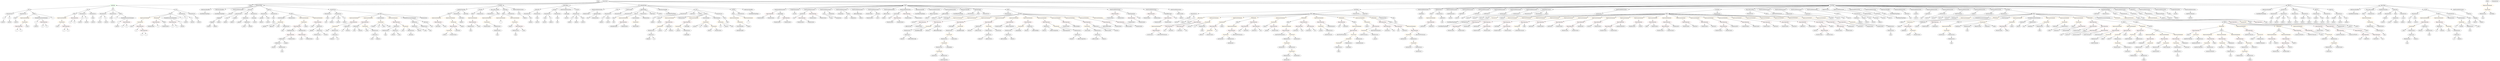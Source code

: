 strict digraph {
	graph [bb="0,0,35835,1044"];
	node [label="\N"];
	Enter	[height=0.5,
		pos="8642.6,1026",
		width=0.83628];
	Block_Unnamed_3	[color=black,
		height=0.5,
		label=Block,
		pos="1052.6,810",
		width=0.90558];
	ExpressionStatement_Unnamed_1	[color=orange,
		height=0.5,
		label=ExpressionStatement,
		pos="874.59,738",
		width=2.458];
	Block_Unnamed_3 -> ExpressionStatement_Unnamed_1	[pos="e,913.99,754.49 1026.7,798.82 1000,788.32 957.66,771.67 924.42,758.6"];
	BinaryOperation_Unnamed_6	[color=brown,
		height=0.5,
		label=BinaryOperation,
		pos="1052.6,738",
		width=1.9867];
	Block_Unnamed_3 -> BinaryOperation_Unnamed_6	[pos="e,1052.6,756.1 1052.6,791.7 1052.6,784.41 1052.6,775.73 1052.6,767.54"];
	MemberAccess_Unnamed_28	[color=black,
		height=0.5,
		label=MemberAccess,
		pos="13486,234",
		width=1.9174];
	FunctionCall_Unnamed_32	[color=orange,
		height=0.5,
		label=FunctionCall,
		pos="13486,162",
		width=1.6125];
	MemberAccess_Unnamed_28 -> FunctionCall_Unnamed_32	[pos="e,13486,180.1 13486,215.7 13486,208.41 13486,199.73 13486,191.54"];
	Identifier_now_7	[color=black,
		height=0.5,
		label=now,
		pos="17752,522",
		width=0.75];
	Identifier_allowed_1	[color=black,
		height=0.5,
		label=allowed,
		pos="5709.6,450",
		width=1.0858];
	Identifier_msg_14	[color=black,
		height=0.5,
		label=msg,
		pos="29009,594",
		width=0.75];
	ParameterList_Unnamed_11	[color=black,
		height=0.5,
		label=ParameterList,
		pos="33540,810",
		width=1.7095];
	VariableDeclaration_spender	[color=black,
		height=0.5,
		label=spender,
		pos="33469,738",
		width=1.1135];
	ParameterList_Unnamed_11 -> VariableDeclaration_spender	[pos="e,33484,754.51 33523,792.41 33514,783.44 33502,772.21 33492,762.37"];
	VariableDeclaration_value_1	[color=black,
		height=0.5,
		label=value,
		pos="33558,738",
		width=0.82242];
	ParameterList_Unnamed_11 -> VariableDeclaration_value_1	[pos="e,33553,756.1 33544,791.7 33546,784.32 33548,775.52 33550,767.25"];
	VariableDeclaration_owner	[color=black,
		height=0.5,
		label=owner,
		pos="33648,738",
		width=0.93331];
	ParameterList_Unnamed_11 -> VariableDeclaration_owner	[pos="e,33627,752.47 33564,793.12 33580,782.87 33601,769.46 33617,758.55"];
	NumberLiteral_Unnamed_57	[color=black,
		height=0.5,
		label=NumberLiteral,
		pos="20789,522",
		width=1.765];
	ElementaryTypeName_address_32	[color=black,
		height=0.5,
		label=address,
		pos="31093,738",
		width=1.0996];
	Parameter_spender_1	[color=black,
		height=0.5,
		label=spender,
		pos="33206,738",
		width=1.1135];
	ElementaryTypeName_address_8	[color=black,
		height=0.5,
		label=address,
		pos="33203,666",
		width=1.0996];
	Parameter_spender_1 -> ElementaryTypeName_address_8	[pos="e,33203,684.1 33205,719.7 33205,712.41 33204,703.73 33204,695.54"];
	FunctionCall_Unnamed_26	[color=orange,
		height=0.5,
		label=FunctionCall,
		pos="14666,594",
		width=1.6125];
	MemberAccess_Unnamed_23	[color=black,
		height=0.5,
		label=MemberAccess,
		pos="14496,522",
		width=1.9174];
	FunctionCall_Unnamed_26 -> MemberAccess_Unnamed_23	[pos="e,14532,537.82 14632,579 14606,568.42 14570,553.78 14542,542.13"];
	Identifier_summJenkins	[color=black,
		height=0.5,
		label=summJenkins,
		pos="14643,522",
		width=1.6679];
	FunctionCall_Unnamed_26 -> Identifier_summJenkins	[pos="e,14648,540.1 14660,575.7 14657,568.24 14655,559.32 14652,550.97"];
	BinaryOperation_Unnamed_20	[color=brown,
		height=0.5,
		label=BinaryOperation,
		pos="6599.6,594",
		width=1.9867];
	FunctionCall_Unnamed_15	[color=orange,
		height=0.5,
		label=FunctionCall,
		pos="6535.6,522",
		width=1.6125];
	BinaryOperation_Unnamed_20 -> FunctionCall_Unnamed_15	[pos="e,6550.9,539.79 6584.1,576.05 6576.5,567.71 6567.1,557.49 6558.7,548.25"];
	Identifier_newOwner	[color=black,
		height=0.5,
		label=newOwner,
		pos="6662.6,522",
		width=1.4046];
	BinaryOperation_Unnamed_20 -> Identifier_newOwner	[pos="e,6647.9,539.31 6614.8,576.05 6622.5,567.59 6631.8,557.19 6640.2,547.84"];
	NumberLiteral_Unnamed_60	[color=black,
		height=0.5,
		label=NumberLiteral,
		pos="24162,594",
		width=1.765];
	FunctionDefinition_transferOwnership	[color=black,
		height=0.5,
		label=transferOwnership,
		pos="6707.6,882",
		width=2.1947];
	Block_Unnamed_13	[color=black,
		height=0.5,
		label=Block,
		pos="6529.6,810",
		width=0.90558];
	FunctionDefinition_transferOwnership -> Block_Unnamed_13	[pos="e,6555.1,821.7 6668.2,866.06 6640.8,855.57 6603.4,841.14 6570.6,828 6568.9,827.31 6567.1,826.6 6565.3,825.88"];
	ParameterList_Unnamed_33	[color=black,
		height=0.5,
		label=ParameterList,
		pos="6641.6,810",
		width=1.7095];
	FunctionDefinition_transferOwnership -> ParameterList_Unnamed_33	[pos="e,6657.4,827.79 6691.6,864.05 6683.7,855.63 6673.9,845.28 6665.1,835.97"];
	ModifierInvocation_onlyOwner	[color=black,
		height=0.5,
		label=onlyOwner,
		pos="6772.6,810",
		width=1.4323];
	FunctionDefinition_transferOwnership -> ModifierInvocation_onlyOwner	[pos="e,6757.4,827.31 6723.3,864.05 6731.3,855.5 6741,844.97 6749.8,835.56"];
	NumberLiteral_Unnamed_51	[color=black,
		height=0.5,
		label=NumberLiteral,
		pos="22424,522",
		width=1.765];
	Identifier_endPreICO	[color=black,
		height=0.5,
		label=endPreICO,
		pos="25818,594",
		width=1.4739];
	ElementaryTypeName_address_26	[color=black,
		height=0.5,
		label=address,
		pos="10257,522",
		width=1.0996];
	Identifier_mintAmount1_3	[color=black,
		height=0.5,
		label=mintAmount1,
		pos="20332,162",
		width=1.6957];
	Identifier_allowed	[color=black,
		height=0.5,
		label=allowed,
		pos="6100.6,522",
		width=1.0858];
	ElementaryTypeName_uint256_54	[color=black,
		height=0.5,
		label=uint256,
		pos="20363,738",
		width=1.0442];
	InheritanceSpecifier_Unnamed_1	[color=black,
		height=0.5,
		label=InheritanceSpecifier,
		pos="33754,882",
		width=2.3333];
	UserDefinedTypeName_Unnamed_1	[color=black,
		height=0.5,
		label=UserDefinedTypeName,
		pos="33735,810",
		width=2.7214];
	InheritanceSpecifier_Unnamed_1 -> UserDefinedTypeName_Unnamed_1	[pos="e,33739,828.1 33749,863.7 33747,856.24 33744,847.32 33742,838.97"];
	ElementaryTypeName_address	[color=black,
		height=0.5,
		label=address,
		pos="7698.6,666",
		width=1.0996];
	ElementaryTypeName_address_38	[color=black,
		height=0.5,
		label=address,
		pos="17282,450",
		width=1.0996];
	ParameterList_Unnamed_53	[color=black,
		height=0.5,
		label=ParameterList,
		pos="28650,810",
		width=1.7095];
	Parameter_beneficiary	[color=black,
		height=0.5,
		label=beneficiary,
		pos="27977,738",
		width=1.4184];
	ParameterList_Unnamed_53 -> Parameter_beneficiary	[pos="e,28014,750.7 28596,800.81 28574,797.73 28549,794.4 28527,792 28310,769.07 28252,793.44 28038,756 28034,755.29 28029,754.42 28025,\
753.45"];
	ElementaryTypeName_uint256_50	[color=black,
		height=0.5,
		label=uint256,
		pos="21310,738",
		width=1.0442];
	Identifier__to_1	[color=black,
		height=0.5,
		label=_to,
		pos="35170,378",
		width=0.75];
	IfStatement_Unnamed_7	[color=orange,
		height=0.5,
		label=IfStatement,
		pos="17231,738",
		width=1.4739];
	Block_Unnamed_34	[color=black,
		height=0.5,
		label=Block,
		pos="17046,666",
		width=0.90558];
	IfStatement_Unnamed_7 -> Block_Unnamed_34	[pos="e,17071,677.77 17195,724.33 17166,713.83 17123,698.36 17087,684 17085,683.32 17083,682.63 17081,681.91"];
	BinaryOperation_Unnamed_115	[color=brown,
		height=0.5,
		label=BinaryOperation,
		pos="17168,666",
		width=1.9867];
	IfStatement_Unnamed_7 -> BinaryOperation_Unnamed_115	[pos="e,17183,683.96 17216,720.41 17208,712.08 17199,701.8 17191,692.49"];
	Identifier_mintStart2_2	[color=black,
		height=0.5,
		label=mintStart2,
		pos="17961,522",
		width=1.3491];
	BinaryOperation_Unnamed_66	[color=brown,
		height=0.5,
		label=BinaryOperation,
		pos="26207,666",
		width=1.9867];
	BinaryOperation_Unnamed_67	[color=brown,
		height=0.5,
		label=BinaryOperation,
		pos="26366,594",
		width=1.9867];
	BinaryOperation_Unnamed_66 -> BinaryOperation_Unnamed_67	[pos="e,26331,610.16 26241,649.81 26264,639.54 26295,625.87 26321,614.75"];
	Identifier_mintAmount3	[color=black,
		height=0.5,
		label=mintAmount3,
		pos="26517,594",
		width=1.6957];
	BinaryOperation_Unnamed_66 -> Identifier_mintAmount3	[pos="e,26471,606.29 26260,653.63 26308,643.11 26382,626.89 26447,612 26451,611.01 26455,609.98 26460,608.92"];
	VariableDeclaration_beneficiary	[color=black,
		height=0.5,
		label=beneficiary,
		pos="26561,738",
		width=1.4184];
	ElementaryTypeName_address_34	[color=black,
		height=0.5,
		label=address,
		pos="26632,666",
		width=1.0996];
	VariableDeclaration_beneficiary -> ElementaryTypeName_address_34	[pos="e,26616,682.67 26577,720.76 26586,711.8 26598,700.51 26608,690.59"];
	Identifier_b_2	[color=black,
		height=0.5,
		label=b,
		pos="1755.6,594",
		width=0.75];
	BinaryOperation_Unnamed_87	[color=brown,
		height=0.5,
		label=BinaryOperation,
		pos="33535,522",
		width=1.9867];
	Identifier_totalPreICOAmount	[color=black,
		height=0.5,
		label=totalPreICOAmount,
		pos="33535,450",
		width=2.3748];
	BinaryOperation_Unnamed_87 -> Identifier_totalPreICOAmount	[pos="e,33535,468.1 33535,503.7 33535,496.41 33535,487.73 33535,479.54"];
	Identifier_maxAmountPreICO_1	[color=black,
		height=0.5,
		label=maxAmountPreICO,
		pos="33723,450",
		width=2.361];
	BinaryOperation_Unnamed_87 -> Identifier_maxAmountPreICO_1	[pos="e,33682,466.21 33574,506.5 33602,495.96 33640,481.61 33671,470.14"];
	Parameter__to	[color=black,
		height=0.5,
		label=_to,
		pos="34545,738",
		width=0.75];
	ElementaryTypeName_address_12	[color=black,
		height=0.5,
		label=address,
		pos="34544,666",
		width=1.0996];
	Parameter__to -> ElementaryTypeName_address_12	[pos="e,34544,684.1 34544,719.7 34544,712.41 34544,703.73 34544,695.54"];
	VariableDeclaration_wallet	[color=black,
		height=0.5,
		label=wallet,
		pos="30994,810",
		width=0.87786];
	VariableDeclaration_wallet -> ElementaryTypeName_address_32	[pos="e,31072,753.66 31013,795.5 31027,785.47 31046,771.6 31063,760.11"];
	StateVariableDeclaration_Unnamed_4	[color=black,
		height=0.5,
		label=StateVariableDeclaration,
		pos="8644.6,882",
		width=2.8184];
	BooleanLiteral_Unnamed_4	[color=black,
		height=0.5,
		label=BooleanLiteral,
		pos="8493.6,810",
		width=1.7788];
	StateVariableDeclaration_Unnamed_4 -> BooleanLiteral_Unnamed_4	[pos="e,8525.8,825.95 8609.6,864.76 8587.7,854.61 8559.3,841.46 8536.1,830.7"];
	VariableDeclaration_mintingFinished	[color=black,
		height=0.5,
		label=mintingFinished,
		pos="8644.6,810",
		width=1.9174];
	StateVariableDeclaration_Unnamed_4 -> VariableDeclaration_mintingFinished	[pos="e,8644.6,828.1 8644.6,863.7 8644.6,856.41 8644.6,847.73 8644.6,839.54"];
	Parameter_balance	[color=black,
		height=0.5,
		label=balance,
		pos="34185,738",
		width=1.0719];
	ElementaryTypeName_uint256_26	[color=black,
		height=0.5,
		label=uint256,
		pos="34154,666",
		width=1.0442];
	Parameter_balance -> ElementaryTypeName_uint256_26	[pos="e,34161,683.79 34177,720.05 34174,712.32 34170,702.96 34166,694.27"];
	FunctionCall_Unnamed_1	[color=orange,
		height=0.5,
		label=FunctionCall,
		pos="874.59,666",
		width=1.6125];
	ExpressionStatement_Unnamed_1 -> FunctionCall_Unnamed_1	[pos="e,874.59,684.1 874.59,719.7 874.59,712.41 874.59,703.73 874.59,695.54"];
	ElementaryTypeName_address_10	[color=black,
		height=0.5,
		label=address,
		pos="33466,666",
		width=1.0996];
	VariableDeclaration_spender -> ElementaryTypeName_address_10	[pos="e,33466,684.1 33468,719.7 33468,712.41 33467,703.73 33467,695.54"];
	ElementaryTypeName_uint_3	[color=black,
		height=0.5,
		label=uint,
		pos="11222,738",
		width=0.75];
	FunctionCall_Unnamed_27	[color=orange,
		height=0.5,
		label=FunctionCall,
		pos="15607,594",
		width=1.6125];
	Identifier_summLeskiw	[color=black,
		height=0.5,
		label=summLeskiw,
		pos="15643,522",
		width=1.6541];
	FunctionCall_Unnamed_27 -> Identifier_summLeskiw	[pos="e,15634,540.28 15615,576.05 15619,568.35 15624,559.03 15629,550.36"];
	MemberAccess_Unnamed_24	[color=black,
		height=0.5,
		label=MemberAccess,
		pos="15790,522",
		width=1.9174];
	FunctionCall_Unnamed_27 -> MemberAccess_Unnamed_24	[pos="e,15752,537.42 15642,579.5 15670,568.7 15710,553.43 15741,541.49"];
	Identifier_msg_2	[color=black,
		height=0.5,
		label=msg,
		pos="35411,522",
		width=0.75];
	ExpressionStatement_Unnamed_13	[color=orange,
		height=0.5,
		label=ExpressionStatement,
		pos="7272.6,738",
		width=2.458];
	Identifier__	[color=black,
		height=0.5,
		label=_,
		pos="7272.6,666",
		width=0.75];
	ExpressionStatement_Unnamed_13 -> Identifier__	[pos="e,7272.6,684.1 7272.6,719.7 7272.6,712.41 7272.6,703.73 7272.6,695.54"];
	NumberLiteral_Unnamed_49	[color=black,
		height=0.5,
		label=NumberLiteral,
		pos="21158,522",
		width=1.765];
	IndexAccess_Unnamed_3	[color=black,
		height=0.5,
		label=IndexAccess,
		pos="35214,450",
		width=1.6402];
	IndexAccess_Unnamed_3 -> Identifier__to_1	[pos="e,35180,394.83 35203,432.05 35198,423.73 35191,413.54 35186,404.32"];
	Identifier_balances_3	[color=black,
		height=0.5,
		label=balances,
		pos="35258,378",
		width=1.1828];
	IndexAccess_Unnamed_3 -> Identifier_balances_3	[pos="e,35247,395.79 35224,432.05 35229,424.06 35235,414.33 35241,405.4"];
	Block_Unnamed_22	[color=black,
		height=0.5,
		label=Block,
		pos="30581,810",
		width=0.90558];
	ExpressionStatement_Unnamed_56	[color=orange,
		height=0.5,
		label=ExpressionStatement,
		pos="30745,738",
		width=2.458];
	Block_Unnamed_22 -> ExpressionStatement_Unnamed_56	[pos="e,30708,754.74 30606,798.22 30630,787.82 30668,771.84 30698,759.09"];
	IndexAccess_Unnamed_10	[color=black,
		height=0.5,
		label=IndexAccess,
		pos="5438.6,450",
		width=1.6402];
	Identifier__from_2	[color=black,
		height=0.5,
		label=_from,
		pos="5391.6,378",
		width=0.93331];
	IndexAccess_Unnamed_10 -> Identifier__from_2	[pos="e,5402.5,395.31 5427.2,432.05 5421.7,423.85 5415,413.83 5408.9,404.71"];
	Identifier_balances_8	[color=black,
		height=0.5,
		label=balances,
		pos="5485.6,378",
		width=1.1828];
	IndexAccess_Unnamed_10 -> Identifier_balances_8	[pos="e,5474.3,395.79 5450,432.05 5455.4,423.97 5462,414.12 5468.1,405.11"];
	FunctionCall_Unnamed_37	[color=orange,
		height=0.5,
		label=FunctionCall,
		pos="27360,666",
		width=1.6125];
	Identifier_require_4	[color=black,
		height=0.5,
		label=require,
		pos="27208,594",
		width=1.0026];
	FunctionCall_Unnamed_37 -> Identifier_require_4	[pos="e,27233,606.93 27328,650.5 27304,639.21 27270,623.54 27244,611.73"];
	BinaryOperation_Unnamed_80	[color=brown,
		height=0.5,
		label=BinaryOperation,
		pos="27334,594",
		width=1.9867];
	FunctionCall_Unnamed_37 -> BinaryOperation_Unnamed_80	[pos="e,27340,612.1 27353,647.7 27350,640.15 27347,631.12 27344,622.68"];
	VariableDeclaration_startPreICO	[color=black,
		height=0.5,
		label=startPreICO,
		pos="26864,810",
		width=1.5432];
	ElementaryTypeName_uint256_36	[color=black,
		height=0.5,
		label=uint256,
		pos="27045,738",
		width=1.0442];
	VariableDeclaration_startPreICO -> ElementaryTypeName_uint256_36	[pos="e,27016,750.09 26898,795.67 26929,783.85 26973,766.6 27005,754.24"];
	IndexAccess_Unnamed_23	[color=black,
		height=0.5,
		label=IndexAccess,
		pos="14055,594",
		width=1.6402];
	Identifier_balances_13	[color=black,
		height=0.5,
		label=balances,
		pos="13930,522",
		width=1.1828];
	IndexAccess_Unnamed_23 -> Identifier_balances_13	[pos="e,13954,536.9 14027,577.64 14009,567.29 13984,553.55 13964,542.44"];
	Identifier_addressEccles_1	[color=black,
		height=0.5,
		label=addressEccles,
		pos="14055,522",
		width=1.7788];
	IndexAccess_Unnamed_23 -> Identifier_addressEccles_1	[pos="e,14055,540.1 14055,575.7 14055,568.41 14055,559.73 14055,551.54"];
	MemberAccess_Unnamed_15	[color=black,
		height=0.5,
		label=MemberAccess,
		pos="6848.6,594",
		width=1.9174];
	Identifier_msg_9	[color=black,
		height=0.5,
		label=msg,
		pos="6848.6,522",
		width=0.75];
	MemberAccess_Unnamed_15 -> Identifier_msg_9	[pos="e,6848.6,540.1 6848.6,575.7 6848.6,568.41 6848.6,559.73 6848.6,551.54"];
	ExpressionStatement_Unnamed_59	[color=orange,
		height=0.5,
		label=ExpressionStatement,
		pos="28135,738",
		width=2.458];
	ExpressionStatement_Unnamed_59 -> FunctionCall_Unnamed_37	[pos="e,27407,676.74 28071,725 28060,723.1 28048,721.33 28037,720 27778,689.73 27711,715.44 27453,684 27441,682.63 27429,680.76 27418,\
678.77"];
	ParameterList_Unnamed_14	[color=black,
		height=0.5,
		label=ParameterList,
		pos="1458.6,810",
		width=1.7095];
	Parameter_b_1	[color=black,
		height=0.5,
		label=b,
		pos="1426.6,738",
		width=0.75];
	ParameterList_Unnamed_14 -> Parameter_b_1	[pos="e,1434.2,755.62 1450.7,791.7 1447.1,783.95 1442.9,774.64 1438.9,766.02"];
	Parameter_a_1	[color=black,
		height=0.5,
		label=a,
		pos="1508.6,738",
		width=0.75];
	ParameterList_Unnamed_14 -> Parameter_a_1	[pos="e,1497.3,754.83 1470.7,792.05 1476.7,783.65 1484.1,773.32 1490.7,764.02"];
	ElementaryTypeName_address_27	[color=black,
		height=0.5,
		label=address,
		pos="13353,738",
		width=1.0996];
	FunctionDefinition_mintTokens	[color=black,
		height=0.5,
		label=mintTokens,
		pos="19627,882",
		width=1.5155];
	ParameterList_Unnamed_54	[color=black,
		height=0.5,
		label=ParameterList,
		pos="17133,810",
		width=1.7095];
	FunctionDefinition_mintTokens -> ParameterList_Unnamed_54	[pos="e,17194,812.72 19572,879.47 19248,870.38 17576,823.44 17205,813.04"];
	Block_Unnamed_33	[color=black,
		height=0.5,
		label=Block,
		pos="18843,810",
		width=0.90558];
	FunctionDefinition_mintTokens -> Block_Unnamed_33	[pos="e,18875,813.86 19574,876.33 19429,863.32 19020,826.87 18886,814.88"];
	ParameterList_Unnamed_55	[color=black,
		height=0.5,
		label=ParameterList,
		pos="19627,810",
		width=1.7095];
	FunctionDefinition_mintTokens -> ParameterList_Unnamed_55	[pos="e,19627,828.1 19627,863.7 19627,856.41 19627,847.73 19627,839.54"];
	ModifierInvocation_onlyOwner_3	[color=black,
		height=0.5,
		label=onlyOwner,
		pos="19758,810",
		width=1.4323];
	FunctionDefinition_mintTokens -> ModifierInvocation_onlyOwner_3	[pos="e,19730,825.58 19654,866.15 19674,855.88 19699,842.08 19720,830.86"];
	ElementaryTypeName_uint256_46	[color=black,
		height=0.5,
		label=uint256,
		pos="26952,738",
		width=1.0442];
	ParameterList_Unnamed_27	[color=black,
		height=0.5,
		label=ParameterList,
		pos="3818.6,810",
		width=1.7095];
	Parameter__spender	[color=black,
		height=0.5,
		label=_spender,
		pos="3778.6,738",
		width=1.2521];
	ParameterList_Unnamed_27 -> Parameter__spender	[pos="e,3788.2,755.79 3808.9,792.05 3804.4,784.14 3798.9,774.54 3793.8,765.69"];
	Parameter__value_2	[color=black,
		height=0.5,
		label=_value,
		pos="3876.6,738",
		width=0.96103];
	ParameterList_Unnamed_27 -> Parameter__value_2	[pos="e,3863.5,754.83 3832.6,792.05 3839.7,783.47 3848.5,772.89 3856.3,763.44"];
	Identifier_beneficiary	[color=black,
		height=0.5,
		label=beneficiary,
		pos="27279,522",
		width=1.4184];
	Identifier__to_3	[color=black,
		height=0.5,
		label=_to,
		pos="4945.6,522",
		width=0.75];
	ElementaryTypeName_address_23	[color=black,
		height=0.5,
		label=address,
		pos="6474.6,450",
		width=1.0996];
	Identifier_now_1	[color=black,
		height=0.5,
		label=now,
		pos="33808,378",
		width=0.75];
	ExpressionStatement_Unnamed_48	[color=orange,
		height=0.5,
		label=ExpressionStatement,
		pos="21761,738",
		width=2.458];
	BinaryOperation_Unnamed_70	[color=brown,
		height=0.5,
		label=BinaryOperation,
		pos="21152,666",
		width=1.9867];
	ExpressionStatement_Unnamed_48 -> BinaryOperation_Unnamed_70	[pos="e,21203,678.94 21697,725.06 21686,723.19 21675,721.41 21664,720 21473,695.35 21422,712.08 21232,684 21226,683.17 21220,682.18 21214,\
681.1"];
	FunctionDefinition_add	[color=black,
		height=0.5,
		label=add,
		pos="472.59,882",
		width=0.75];
	ParameterList_Unnamed_18	[color=black,
		height=0.5,
		label=ParameterList,
		pos="130.59,810",
		width=1.7095];
	FunctionDefinition_add -> ParameterList_Unnamed_18	[pos="e,180.12,821.14 446.89,875.74 393.03,864.72 267.08,838.94 191.37,823.44"];
	ParameterList_Unnamed_19	[color=black,
		height=0.5,
		label=ParameterList,
		pos="368.59,810",
		width=1.7095];
	FunctionDefinition_add -> ParameterList_Unnamed_19	[pos="e,392.13,826.85 454,868.49 439.41,858.66 418.73,844.75 401.37,833.06"];
	Block_Unnamed_4	[color=black,
		height=0.5,
		label=Block,
		pos="529.59,810",
		width=0.90558];
	FunctionDefinition_add -> Block_Unnamed_4	[pos="e,516.85,826.64 484.96,865.81 492.18,856.94 501.46,845.55 509.68,835.45"];
	ElementaryTypeName_uint256_56	[color=black,
		height=0.5,
		label=uint256,
		pos="26727,666",
		width=1.0442];
	ExpressionStatement_Unnamed_70	[color=orange,
		height=0.5,
		label=ExpressionStatement,
		pos="30832,450",
		width=2.458];
	BinaryOperation_Unnamed_108	[color=brown,
		height=0.5,
		label=BinaryOperation,
		pos="30834,378",
		width=1.9867];
	ExpressionStatement_Unnamed_70 -> BinaryOperation_Unnamed_108	[pos="e,30833,396.1 30832,431.7 30832,424.41 30833,415.73 30833,407.54"];
	MemberAccess_Unnamed_10	[color=black,
		height=0.5,
		label=MemberAccess,
		pos="5594.6,522",
		width=1.9174];
	Identifier_msg_5	[color=black,
		height=0.5,
		label=msg,
		pos="5594.6,450",
		width=0.75];
	MemberAccess_Unnamed_10 -> Identifier_msg_5	[pos="e,5594.6,468.1 5594.6,503.7 5594.6,496.41 5594.6,487.73 5594.6,479.54"];
	ParameterList_Unnamed_35	[color=black,
		height=0.5,
		label=ParameterList,
		pos="8793.6,810",
		width=1.7095];
	VariableDeclaration_to_1	[color=black,
		height=0.5,
		label=to,
		pos="8722.6,738",
		width=0.75];
	ParameterList_Unnamed_35 -> VariableDeclaration_to_1	[pos="e,8737.4,753.57 8776.8,792.41 8767.4,783.19 8755.6,771.58 8745.5,761.54"];
	VariableDeclaration_amount	[color=black,
		height=0.5,
		label=amount,
		pos="8805.6,738",
		width=1.0581];
	ParameterList_Unnamed_35 -> VariableDeclaration_amount	[pos="e,8802.7,756.1 8796.6,791.7 8797.8,784.32 8799.3,775.52 8800.7,767.25"];
	ExpressionStatement_Unnamed_6	[color=orange,
		height=0.5,
		label=ExpressionStatement,
		pos="5117.6,738",
		width=2.458];
	BinaryOperation_Unnamed_11	[color=brown,
		height=0.5,
		label=BinaryOperation,
		pos="5109.6,666",
		width=1.9867];
	ExpressionStatement_Unnamed_6 -> BinaryOperation_Unnamed_11	[pos="e,5111.5,684.1 5115.6,719.7 5114.8,712.41 5113.8,703.73 5112.9,695.54"];
	ElementaryTypeName_uint256_60	[color=black,
		height=0.5,
		label=uint256,
		pos="16861,666",
		width=1.0442];
	ElementaryTypeName_uint256_6	[color=black,
		height=0.5,
		label=uint256,
		pos="33298,666",
		width=1.0442];
	Identifier_backAmount_3	[color=black,
		height=0.5,
		label=backAmount,
		pos="27812,450",
		width=1.6264];
	ParameterList_Unnamed_16	[color=black,
		height=0.5,
		label=ParameterList,
		pos="1176.6,810",
		width=1.7095];
	Parameter_b_2	[color=black,
		height=0.5,
		label=b,
		pos="1169.6,738",
		width=0.75];
	ParameterList_Unnamed_16 -> Parameter_b_2	[pos="e,1171.3,756.1 1174.9,791.7 1174.1,784.41 1173.3,775.73 1172.4,767.54"];
	Parameter_a_2	[color=black,
		height=0.5,
		label=a,
		pos="1241.6,738",
		width=0.75];
	ParameterList_Unnamed_16 -> Parameter_a_2	[pos="e,1228.1,753.57 1192,792.41 1200.5,783.28 1211.1,771.81 1220.4,761.85"];
	ElementaryTypeName_uint256_18	[color=black,
		height=0.5,
		label=uint256,
		pos="1327.6,666",
		width=1.0442];
	BinaryOperation_Unnamed_90	[color=brown,
		height=0.5,
		label=BinaryOperation,
		pos="31475,522",
		width=1.9867];
	Identifier_tokens_2	[color=black,
		height=0.5,
		label=tokens,
		pos="31364,450",
		width=0.97489];
	BinaryOperation_Unnamed_90 -> Identifier_tokens_2	[pos="e,31385,464.56 31449,504.76 31433,494.57 31412,481.36 31395,470.58"];
	FunctionCall_Unnamed_42	[color=orange,
		height=0.5,
		label=FunctionCall,
		pos="31475,450",
		width=1.6125];
	BinaryOperation_Unnamed_90 -> FunctionCall_Unnamed_42	[pos="e,31475,468.1 31475,503.7 31475,496.41 31475,487.73 31475,479.54"];
	ExpressionStatement_Unnamed_2	[color=orange,
		height=0.5,
		label=ExpressionStatement,
		pos="351.59,738",
		width=2.458];
	FunctionCall_Unnamed_2	[color=orange,
		height=0.5,
		label=FunctionCall,
		pos="351.59,666",
		width=1.6125];
	ExpressionStatement_Unnamed_2 -> FunctionCall_Unnamed_2	[pos="e,351.59,684.1 351.59,719.7 351.59,712.41 351.59,703.73 351.59,695.54"];
	FunctionCall_Unnamed_54	[color=orange,
		height=0.5,
		label=FunctionCall,
		pos="31169,306",
		width=1.6125];
	MemberAccess_Unnamed_49	[color=black,
		height=0.5,
		label=MemberAccess,
		pos="31201,234",
		width=1.9174];
	FunctionCall_Unnamed_54 -> MemberAccess_Unnamed_49	[pos="e,31193,252.1 31177,287.7 31180,280.07 31184,270.92 31188,262.4"];
	Identifier_weiAmount_6	[color=black,
		height=0.5,
		label=weiAmount,
		pos="31341,234",
		width=1.4739];
	FunctionCall_Unnamed_54 -> Identifier_weiAmount_6	[pos="e,31308,248.44 31203,291.17 31230,280.13 31268,264.6 31297,252.66"];
	VariableDeclaration_c_2	[color=black,
		height=0.5,
		label=c,
		pos="529.59,666",
		width=0.75];
	ElementaryTypeName_uint256_22	[color=black,
		height=0.5,
		label=uint256,
		pos="529.59,594",
		width=1.0442];
	VariableDeclaration_c_2 -> ElementaryTypeName_uint256_22	[pos="e,529.59,612.1 529.59,647.7 529.59,640.41 529.59,631.73 529.59,623.54"];
	ExpressionStatement_Unnamed_44	[color=orange,
		height=0.5,
		label=ExpressionStatement,
		pos="21956,738",
		width=2.458];
	BinaryOperation_Unnamed_62	[color=brown,
		height=0.5,
		label=BinaryOperation,
		pos="21313,666",
		width=1.9867];
	ExpressionStatement_Unnamed_44 -> BinaryOperation_Unnamed_62	[pos="e,21379,672.86 21892,725.2 21880,723.31 21869,721.49 21858,720 21769,708.09 21519,685.28 21391,673.86"];
	ExpressionStatement_Unnamed_23	[color=orange,
		height=0.5,
		label=ExpressionStatement,
		pos="13800,738",
		width=2.458];
	BinaryOperation_Unnamed_36	[color=brown,
		height=0.5,
		label=BinaryOperation,
		pos="13255,666",
		width=1.9867];
	ExpressionStatement_Unnamed_23 -> BinaryOperation_Unnamed_36	[pos="e,13317,675.4 13735,725.26 13724,723.38 13712,721.55 13702,720 13561,699.84 13525,701.29 13384,684 13365,681.78 13346,679.27 13328,\
676.88"];
	ElementaryTypeName_uint256_10	[color=black,
		height=0.5,
		label=uint256,
		pos="2892.6,666",
		width=1.0442];
	Identifier__ratePreICO	[color=black,
		height=0.5,
		label=_ratePreICO,
		pos="20376,594",
		width=1.6125];
	IndexAccess_Unnamed_8	[color=black,
		height=0.5,
		label=IndexAccess,
		pos="4831.6,450",
		width=1.6402];
	Identifier_balances_6	[color=black,
		height=0.5,
		label=balances,
		pos="4787.6,378",
		width=1.1828];
	IndexAccess_Unnamed_8 -> Identifier_balances_6	[pos="e,4798.1,395.79 4820.9,432.05 4815.9,424.06 4809.8,414.33 4804.2,405.4"];
	Identifier__to_4	[color=black,
		height=0.5,
		label=_to,
		pos="4875.6,378",
		width=0.75];
	IndexAccess_Unnamed_8 -> Identifier__to_4	[pos="e,4865.6,394.83 4842.2,432.05 4847.5,423.73 4853.9,413.54 4859.7,404.32"];
	MemberAccess_Unnamed_62	[color=black,
		height=0.5,
		label=MemberAccess,
		pos="18433,90",
		width=1.9174];
	Identifier_mintAmount1_4	[color=black,
		height=0.5,
		label=mintAmount1,
		pos="18433,18",
		width=1.6957];
	MemberAccess_Unnamed_62 -> Identifier_mintAmount1_4	[pos="e,18433,36.104 18433,71.697 18433,64.407 18433,55.726 18433,47.536"];
	Identifier__to	[color=black,
		height=0.5,
		label=_to,
		pos="34909,522",
		width=0.75];
	StateVariableDeclaration_Unnamed_43	[color=black,
		height=0.5,
		label=StateVariableDeclaration,
		pos="20443,882",
		width=2.8184];
	VariableDeclaration_totalTokens	[color=black,
		height=0.5,
		label=totalTokens,
		pos="20382,810",
		width=1.5155];
	StateVariableDeclaration_Unnamed_43 -> VariableDeclaration_totalTokens	[pos="e,20396,827.79 20428,864.05 20421,855.71 20412,845.49 20404,836.25"];
	Identifier_addressEccles	[color=black,
		height=0.5,
		label=addressEccles,
		pos="13044,594",
		width=1.7788];
	BinaryOperation_Unnamed_36 -> Identifier_addressEccles	[pos="e,13084,608.41 13213,651.09 13179,639.85 13131,623.99 13095,612"];
	NumberLiteral_Unnamed_31	[color=black,
		height=0.5,
		label=NumberLiteral,
		pos="13190,594",
		width=1.765];
	BinaryOperation_Unnamed_36 -> NumberLiteral_Unnamed_31	[pos="e,13205,611.79 13239,648.05 13231,639.63 13221,629.28 13213,619.97"];
	BinaryOperation_Unnamed_100	[color=brown,
		height=0.5,
		label=BinaryOperation,
		pos="30021,666",
		width=1.9867];
	BinaryOperation_Unnamed_104	[color=brown,
		height=0.5,
		label=BinaryOperation,
		pos="30021,594",
		width=1.9867];
	BinaryOperation_Unnamed_100 -> BinaryOperation_Unnamed_104	[pos="e,30021,612.1 30021,647.7 30021,640.41 30021,631.73 30021,623.54"];
	BinaryOperation_Unnamed_101	[color=brown,
		height=0.5,
		label=BinaryOperation,
		pos="30182,594",
		width=1.9867];
	BinaryOperation_Unnamed_100 -> BinaryOperation_Unnamed_101	[pos="e,30147,610.11 30055,649.98 30079,639.64 30111,625.79 30137,614.58"];
	Identifier_c_2	[color=black,
		height=0.5,
		label=c,
		pos="1669.6,738",
		width=0.75];
	NumberLiteral_Unnamed_45	[color=black,
		height=0.5,
		label=NumberLiteral,
		pos="24617,522",
		width=1.765];
	IndexAccess_Unnamed_4	[color=black,
		height=0.5,
		label=IndexAccess,
		pos="34338,738",
		width=1.6402];
	Identifier__owner	[color=black,
		height=0.5,
		label=_owner,
		pos="34248,666",
		width=1.0719];
	IndexAccess_Unnamed_4 -> Identifier__owner	[pos="e,34267,681.95 34317,720.76 34304,711.25 34289,699.1 34276,688.77"];
	Identifier_balances_4	[color=black,
		height=0.5,
		label=balances,
		pos="34347,666",
		width=1.1828];
	IndexAccess_Unnamed_4 -> Identifier_balances_4	[pos="e,34344,684.1 34340,719.7 34341,712.32 34342,703.52 34343,695.25"];
	Identifier_allowTotalMintAmount_3	[color=black,
		height=0.5,
		label=allowTotalMintAmount,
		pos="18334,450",
		width=2.6798];
	VariableDeclaration_maxAmountPreICO	[color=black,
		height=0.5,
		label=maxAmountPreICO,
		pos="30859,810",
		width=2.361];
	ElementaryTypeName_uint256_40	[color=black,
		height=0.5,
		label=uint256,
		pos="30998,738",
		width=1.0442];
	VariableDeclaration_maxAmountPreICO -> ElementaryTypeName_uint256_40	[pos="e,30972,751.72 30890,792.94 30912,782.14 30940,767.89 30962,756.75"];
	Parameter_a_3	[color=black,
		height=0.5,
		label=a,
		pos="47.591,738",
		width=0.75];
	ParameterList_Unnamed_18 -> Parameter_a_3	[pos="e,63.94,752.79 111.34,792.76 99.78,783.01 84.949,770.51 72.501,760.01"];
	Parameter_b_3	[color=black,
		height=0.5,
		label=b,
		pos="130.59,738",
		width=0.75];
	ParameterList_Unnamed_18 -> Parameter_b_3	[pos="e,130.59,756.1 130.59,791.7 130.59,784.41 130.59,775.73 130.59,767.54"];
	Parameter__owner_1	[color=black,
		height=0.5,
		label=_owner,
		pos="3269.6,738",
		width=1.0719];
	ElementaryTypeName_address_19	[color=black,
		height=0.5,
		label=address,
		pos="3249.6,666",
		width=1.0996];
	Parameter__owner_1 -> ElementaryTypeName_address_19	[pos="e,3254.5,684.1 3264.6,719.7 3262.5,712.24 3260,703.32 3257.6,694.97"];
	Identifier_require_2	[color=black,
		height=0.5,
		label=require,
		pos="6725.6,594",
		width=1.0026];
	ExpressionStatement_Unnamed_85	[color=orange,
		height=0.5,
		label=ExpressionStatement,
		pos="17424,738",
		width=2.458];
	FunctionCall_Unnamed_75	[color=orange,
		height=0.5,
		label=FunctionCall,
		pos="17316,666",
		width=1.6125];
	ExpressionStatement_Unnamed_85 -> FunctionCall_Unnamed_75	[pos="e,17340,682.75 17398,720.41 17383,710.97 17365,699.03 17349,688.83"];
	Identifier__value	[color=black,
		height=0.5,
		label=_value,
		pos="34413,522",
		width=0.96103];
	FunctionCall_Unnamed_74	[color=orange,
		height=0.5,
		label=FunctionCall,
		pos="19536,522",
		width=1.6125];
	Identifier_totalMintAmount_1	[color=black,
		height=0.5,
		label=totalMintAmount,
		pos="19537,450",
		width=2.0422];
	FunctionCall_Unnamed_74 -> Identifier_totalMintAmount_1	[pos="e,19536,468.1 19536,503.7 19536,496.41 19536,487.73 19536,479.54"];
	MemberAccess_Unnamed_66	[color=black,
		height=0.5,
		label=MemberAccess,
		pos="19698,450",
		width=1.9174];
	FunctionCall_Unnamed_74 -> MemberAccess_Unnamed_66	[pos="e,19663,465.99 19568,506.83 19593,496.36 19626,481.97 19653,470.42"];
	VariableDeclarationStatement_Unnamed_6	[color=black,
		height=0.5,
		label=VariableDeclarationStatement,
		pos="28361,738",
		width=3.3174];
	VariableDeclaration_backAmount	[color=black,
		height=0.5,
		label=backAmount,
		pos="27521,666",
		width=1.6264];
	VariableDeclarationStatement_Unnamed_6 -> VariableDeclaration_backAmount	[pos="e,27572,675.28 28276,724.95 28261,723.11 28246,721.37 28232,720 27969,694.74 27901,710.85 27639,684 27620,682.14 27601,679.55 27583,\
676.94"];
	FunctionCall_Unnamed_59	[color=orange,
		height=0.5,
		label=FunctionCall,
		pos="27885,522",
		width=1.6125];
	FunctionCall_Unnamed_59 -> Identifier_backAmount_3	[pos="e,27829,467.47 27867,504.41 27858,495.69 27847,484.85 27837,475.21"];
	MemberAccess_Unnamed_54	[color=black,
		height=0.5,
		label=MemberAccess,
		pos="27958,450",
		width=1.9174];
	FunctionCall_Unnamed_59 -> MemberAccess_Unnamed_54	[pos="e,27940,467.71 27902,504.41 27911,495.76 27922,485 27932,475.42"];
	FunctionCall_Unnamed_60	[color=orange,
		height=0.5,
		label=FunctionCall,
		pos="28407,666",
		width=1.6125];
	Identifier_beneficiary_2	[color=black,
		height=0.5,
		label=beneficiary,
		pos="28043,594",
		width=1.4184];
	FunctionCall_Unnamed_60 -> Identifier_beneficiary_2	[pos="e,28081,606.39 28355,657.62 28294,648.59 28190,632.02 28103,612 28099,611.18 28095,610.28 28092,609.33"];
	MemberAccess_Unnamed_56	[color=black,
		height=0.5,
		label=MemberAccess,
		pos="28181,594",
		width=1.9174];
	FunctionCall_Unnamed_60 -> MemberAccess_Unnamed_56	[pos="e,28224,608.39 28366,652.57 28330,641.19 28275,624.28 28235,611.73"];
	Identifier_TokenPurchase	[color=black,
		height=0.5,
		label=TokenPurchase,
		pos="28337,594",
		width=1.9036];
	FunctionCall_Unnamed_60 -> Identifier_TokenPurchase	[pos="e,28353,611.47 28390,648.41 28381,639.78 28371,629.06 28361,619.5"];
	Identifier_weiAmount_8	[color=black,
		height=0.5,
		label=weiAmount,
		pos="28477,594",
		width=1.4739];
	FunctionCall_Unnamed_60 -> Identifier_weiAmount_8	[pos="e,28460,611.47 28423,648.41 28432,639.78 28443,629.06 28452,619.5"];
	Identifier_tokens_14	[color=black,
		height=0.5,
		label=tokens,
		pos="28583,594",
		width=0.97489];
	FunctionCall_Unnamed_60 -> Identifier_tokens_14	[pos="e,28555,605.82 28441,651.17 28471,639.27 28514,622.13 28545,609.92"];
	Identifier_assert_1	[color=black,
		height=0.5,
		label=assert,
		pos="799.59,594",
		width=0.89172];
	MemberAccess_Unnamed_5	[color=black,
		height=0.5,
		label=MemberAccess,
		pos="33920,594",
		width=1.9174];
	MemberAccess_Unnamed_6	[color=black,
		height=0.5,
		label=MemberAccess,
		pos="34106,522",
		width=1.9174];
	MemberAccess_Unnamed_5 -> MemberAccess_Unnamed_6	[pos="e,34068,537.32 33958,578.67 33986,567.86 34026,552.96 34057,541.29"];
	ExpressionStatement_Unnamed_69	[color=orange,
		height=0.5,
		label=ExpressionStatement,
		pos="31027,450",
		width=2.458];
	BinaryOperation_Unnamed_107	[color=brown,
		height=0.5,
		label=BinaryOperation,
		pos="31014,378",
		width=1.9867];
	ExpressionStatement_Unnamed_69 -> BinaryOperation_Unnamed_107	[pos="e,31017,396.1 31023,431.7 31022,424.32 31020,415.52 31019,407.25"];
	FunctionCall_Unnamed_21	[color=orange,
		height=0.5,
		label=FunctionCall,
		pos="10200,666",
		width=1.6125];
	Identifier__amount_3	[color=black,
		height=0.5,
		label=_amount,
		pos="10025,594",
		width=1.1967];
	FunctionCall_Unnamed_21 -> Identifier__amount_3	[pos="e,10055,607.16 10165,651.17 10136,639.74 10096,623.5 10066,611.41"];
	Identifier__to_9	[color=black,
		height=0.5,
		label=_to,
		pos="10113,594",
		width=0.75];
	FunctionCall_Unnamed_21 -> Identifier__to_9	[pos="e,10129,608.56 10179,648.76 10167,638.85 10151,626.09 10138,615.49"];
	Identifier_Transfer_2	[color=black,
		height=0.5,
		label=Transfer,
		pos="10200,594",
		width=1.1689];
	FunctionCall_Unnamed_21 -> Identifier_Transfer_2	[pos="e,10200,612.1 10200,647.7 10200,640.41 10200,631.73 10200,623.54"];
	FunctionCall_Unnamed_22	[color=orange,
		height=0.5,
		label=FunctionCall,
		pos="10318,594",
		width=1.6125];
	FunctionCall_Unnamed_21 -> FunctionCall_Unnamed_22	[pos="e,10291,610.49 10226,649.46 10242,639.72 10264,627.03 10282,616.35"];
	Identifier_a_4	[color=black,
		height=0.5,
		label=a,
		pos="885.59,522",
		width=0.75];
	Identifier_totalSupply_3	[color=black,
		height=0.5,
		label=totalSupply,
		pos="13640,738",
		width=1.4739];
	FunctionDefinition_setRatePreICO	[color=black,
		height=0.5,
		label=setRatePreICO,
		pos="20672,882",
		width=1.862];
	Block_Unnamed_21	[color=black,
		height=0.5,
		label=Block,
		pos="20533,810",
		width=0.90558];
	FunctionDefinition_setRatePreICO -> Block_Unnamed_21	[pos="e,20556,822.85 20641,865.64 20619,854.52 20589,839.49 20566,828.01"];
	ParameterList_Unnamed_47	[color=black,
		height=0.5,
		label=ParameterList,
		pos="20672,810",
		width=1.7095];
	FunctionDefinition_setRatePreICO -> ParameterList_Unnamed_47	[pos="e,20672,828.1 20672,863.7 20672,856.41 20672,847.73 20672,839.54"];
	ParameterList_Unnamed_42	[color=black,
		height=0.5,
		label=ParameterList,
		pos="14416,810",
		width=1.7095];
	BinaryOperation_Unnamed_25	[color=brown,
		height=0.5,
		label=BinaryOperation,
		pos="16218,738",
		width=1.9867];
	NumberLiteral_Unnamed_10	[color=black,
		height=0.5,
		label=NumberLiteral,
		pos="16218,666",
		width=1.765];
	BinaryOperation_Unnamed_25 -> NumberLiteral_Unnamed_10	[pos="e,16218,684.1 16218,719.7 16218,712.41 16218,703.73 16218,695.54"];
	NumberLiteral_Unnamed_11	[color=black,
		height=0.5,
		label=NumberLiteral,
		pos="16363,666",
		width=1.765];
	BinaryOperation_Unnamed_25 -> NumberLiteral_Unnamed_11	[pos="e,16331,682.01 16250,721.46 16271,711.31 16298,697.95 16321,687.01"];
	ElementaryTypeName_uint256	[color=black,
		height=0.5,
		label=uint256,
		pos="8193.6,738",
		width=1.0442];
	BinaryOperation_Unnamed_38	[color=brown,
		height=0.5,
		label=BinaryOperation,
		pos="16065,666",
		width=1.9867];
	Identifier_addressLeskiw	[color=black,
		height=0.5,
		label=addressLeskiw,
		pos="16211,594",
		width=1.8343];
	BinaryOperation_Unnamed_38 -> Identifier_addressLeskiw	[pos="e,16179,610.21 16097,649.64 16118,639.48 16146,626.06 16169,615.07"];
	NumberLiteral_Unnamed_33	[color=black,
		height=0.5,
		label=NumberLiteral,
		pos="16359,594",
		width=1.765];
	BinaryOperation_Unnamed_38 -> NumberLiteral_Unnamed_33	[pos="e,16311,606.3 16115,652.97 16166,640.74 16246,621.82 16300,608.95"];
	BinaryOperation_Unnamed_41	[color=brown,
		height=0.5,
		label=BinaryOperation,
		pos="14206,666",
		width=1.9867];
	BinaryOperation_Unnamed_41 -> IndexAccess_Unnamed_23	[pos="e,14086,609.61 14172,649.64 14150,639.26 14120,625.48 14096,614.35"];
	FunctionCall_Unnamed_25	[color=orange,
		height=0.5,
		label=FunctionCall,
		pos="14206,594",
		width=1.6125];
	BinaryOperation_Unnamed_41 -> FunctionCall_Unnamed_25	[pos="e,14206,612.1 14206,647.7 14206,640.41 14206,631.73 14206,623.54"];
	ExpressionStatement_Unnamed_72	[color=orange,
		height=0.5,
		label=ExpressionStatement,
		pos="30360,594",
		width=2.458];
	BinaryOperation_Unnamed_110	[color=brown,
		height=0.5,
		label=BinaryOperation,
		pos="30343,522",
		width=1.9867];
	ExpressionStatement_Unnamed_72 -> BinaryOperation_Unnamed_110	[pos="e,30347,540.1 30355,575.7 30354,568.32 30351,559.52 30349,551.25"];
	StateVariableDeclaration_Unnamed_36	[color=black,
		height=0.5,
		label=StateVariableDeclaration,
		pos="20862,882",
		width=2.8184];
	VariableDeclaration_totalMintAmount	[color=black,
		height=0.5,
		label=totalMintAmount,
		pos="20862,810",
		width=2.0422];
	StateVariableDeclaration_Unnamed_36 -> VariableDeclaration_totalMintAmount	[pos="e,20862,828.1 20862,863.7 20862,856.41 20862,847.73 20862,839.54"];
	ExpressionStatement_Unnamed_34	[color=orange,
		height=0.5,
		label=ExpressionStatement,
		pos="22151,738",
		width=2.458];
	BinaryOperation_Unnamed_47	[color=brown,
		height=0.5,
		label=BinaryOperation,
		pos="21591,666",
		width=1.9867];
	ExpressionStatement_Unnamed_34 -> BinaryOperation_Unnamed_47	[pos="e,21657,673.36 22086,725.27 22075,723.4 22063,721.56 22053,720 21918,700.58 21760,683.73 21668,674.5"];
	Identifier_mintStart2	[color=black,
		height=0.5,
		label=mintStart2,
		pos="24292,594",
		width=1.3491];
	Identifier_tokens_9	[color=black,
		height=0.5,
		label=tokens,
		pos="30924,306",
		width=0.97489];
	BinaryOperation_Unnamed_107 -> Identifier_tokens_9	[pos="e,30942,321.57 30992,360.41 30980,350.82 30964,338.65 30951,328.35"];
	FunctionCall_Unnamed_51	[color=orange,
		height=0.5,
		label=FunctionCall,
		pos="31035,306",
		width=1.6125];
	BinaryOperation_Unnamed_107 -> FunctionCall_Unnamed_51	[pos="e,31029,324.1 31019,359.7 31021,352.24 31024,343.32 31026,334.97"];
	BinaryOperation_Unnamed_59	[color=brown,
		height=0.5,
		label=BinaryOperation,
		pos="24690,594",
		width=1.9867];
	BinaryOperation_Unnamed_59 -> NumberLiteral_Unnamed_45	[pos="e,24634,539.71 24672,576.41 24663,567.76 24652,557 24642,547.42"];
	NumberLiteral_Unnamed_46	[color=black,
		height=0.5,
		label=NumberLiteral,
		pos="24762,522",
		width=1.765];
	BinaryOperation_Unnamed_59 -> NumberLiteral_Unnamed_46	[pos="e,24744,539.79 24707,576.05 24716,567.54 24727,557.07 24736,547.68"];
	ParameterList_Unnamed_8	[color=black,
		height=0.5,
		label=ParameterList,
		pos="32602,810",
		width=1.7095];
	Parameter_None_3	[color=black,
		height=0.5,
		label=None,
		pos="32561,738",
		width=0.85014];
	ParameterList_Unnamed_8 -> Parameter_None_3	[pos="e,32570,755.31 32592,792.05 32587,783.94 32581,774.04 32576,765.01"];
	MemberAccess_Unnamed_55	[color=black,
		height=0.5,
		label=MemberAccess,
		pos="27958,378",
		width=1.9174];
	MemberAccess_Unnamed_54 -> MemberAccess_Unnamed_55	[pos="e,27958,396.1 27958,431.7 27958,424.41 27958,415.73 27958,407.54"];
	FunctionCall_Unnamed_61	[color=orange,
		height=0.5,
		label=FunctionCall,
		pos="18259,666",
		width=1.6125];
	Identifier_require_7	[color=black,
		height=0.5,
		label=require,
		pos="18133,594",
		width=1.0026];
	FunctionCall_Unnamed_61 -> Identifier_require_7	[pos="e,18156,608.04 18231,649.81 18212,639.15 18186,624.83 18166,613.5"];
	BinaryOperation_Unnamed_113	[color=brown,
		height=0.5,
		label=BinaryOperation,
		pos="18259,594",
		width=1.9867];
	FunctionCall_Unnamed_61 -> BinaryOperation_Unnamed_113	[pos="e,18259,612.1 18259,647.7 18259,640.41 18259,631.73 18259,623.54"];
	ExpressionStatement_Unnamed_79	[color=orange,
		height=0.5,
		label=ExpressionStatement,
		pos="16566,594",
		width=2.458];
	Block_Unnamed_34 -> ExpressionStatement_Unnamed_79	[pos="e,16629,606.83 17021,653.57 17016,651.42 17010,649.41 17005,648 16856,610.34 16814,633.2 16663,612 16655,611 16648,609.87 16641,\
608.67"];
	NumberLiteral_Unnamed_29	[color=black,
		height=0.5,
		label=NumberLiteral,
		pos="16444,738",
		width=1.765];
	BinaryOperation_Unnamed_106	[color=brown,
		height=0.5,
		label=BinaryOperation,
		pos="30690,522",
		width=1.9867];
	FunctionCall_Unnamed_50	[color=orange,
		height=0.5,
		label=FunctionCall,
		pos="30579,450",
		width=1.6125];
	BinaryOperation_Unnamed_106 -> FunctionCall_Unnamed_50	[pos="e,30603,466.67 30664,504.76 30649,495.18 30629,482.92 30613,472.53"];
	Identifier_tokens_8	[color=black,
		height=0.5,
		label=tokens,
		pos="30690,450",
		width=0.97489];
	BinaryOperation_Unnamed_106 -> Identifier_tokens_8	[pos="e,30690,468.1 30690,503.7 30690,496.41 30690,487.73 30690,479.54"];
	ElementaryTypeName_uint256_47	[color=black,
		height=0.5,
		label=uint256,
		pos="20862,738",
		width=1.0442];
	VariableDeclaration_totalMintAmount -> ElementaryTypeName_uint256_47	[pos="e,20862,756.1 20862,791.7 20862,784.41 20862,775.73 20862,767.54"];
	MemberAccess_Unnamed_50	[color=black,
		height=0.5,
		label=MemberAccess,
		pos="31201,162",
		width=1.9174];
	MemberAccess_Unnamed_49 -> MemberAccess_Unnamed_50	[pos="e,31201,180.1 31201,215.7 31201,208.41 31201,199.73 31201,191.54"];
	NumberLiteral_Unnamed_54	[color=black,
		height=0.5,
		label=NumberLiteral,
		pos="26339,522",
		width=1.765];
	BinaryOperation_Unnamed_67 -> NumberLiteral_Unnamed_54	[pos="e,26345,540.1 26359,575.7 26356,568.15 26353,559.12 26349,550.68"];
	NumberLiteral_Unnamed_53	[color=black,
		height=0.5,
		label=NumberLiteral,
		pos="26484,522",
		width=1.765];
	BinaryOperation_Unnamed_67 -> NumberLiteral_Unnamed_53	[pos="e,26457,538.74 26393,576.94 26409,567.27 26430,554.83 26448,544.34"];
	MemberAccess_Unnamed_1	[color=black,
		height=0.5,
		label=MemberAccess,
		pos="34535,522",
		width=1.9174];
	IndexAccess_Unnamed_1	[color=black,
		height=0.5,
		label=IndexAccess,
		pos="34535,450",
		width=1.6402];
	MemberAccess_Unnamed_1 -> IndexAccess_Unnamed_1	[pos="e,34535,468.1 34535,503.7 34535,496.41 34535,487.73 34535,479.54"];
	Identifier_balances_2	[color=black,
		height=0.5,
		label=balances,
		pos="34997,522",
		width=1.1828];
	FunctionDefinition_Ownable	[color=black,
		height=0.5,
		label=Ownable,
		pos="6986.6,882",
		width=1.2105];
	Block_Unnamed_11	[color=black,
		height=0.5,
		label=Block,
		pos="6874.6,810",
		width=0.90558];
	FunctionDefinition_Ownable -> Block_Unnamed_11	[pos="e,6895.5,824.07 6963.4,866.5 6946.5,855.95 6923.5,841.58 6905.2,830.1"];
	ParameterList_Unnamed_31	[color=black,
		height=0.5,
		label=ParameterList,
		pos="6986.6,810",
		width=1.7095];
	FunctionDefinition_Ownable -> ParameterList_Unnamed_31	[pos="e,6986.6,828.1 6986.6,863.7 6986.6,856.41 6986.6,847.73 6986.6,839.54"];
	ElementaryTypeName_uint256_55	[color=black,
		height=0.5,
		label=uint256,
		pos="26820,666",
		width=1.0442];
	FunctionCall_Unnamed_33	[color=orange,
		height=0.5,
		label=FunctionCall,
		pos="21739,594",
		width=1.6125];
	Identifier_createTokenContract	[color=black,
		height=0.5,
		label=createTokenContract,
		pos="21764,522",
		width=2.4719];
	FunctionCall_Unnamed_33 -> Identifier_createTokenContract	[pos="e,21757,540.1 21745,575.7 21747,568.15 21751,559.12 21754,550.68"];
	ElementaryTypeName_address_30	[color=black,
		height=0.5,
		label=address,
		pos="16944,738",
		width=1.0996];
	FunctionCall_Unnamed_69	[color=orange,
		height=0.5,
		label=FunctionCall,
		pos="18507,162",
		width=1.6125];
	FunctionCall_Unnamed_69 -> MemberAccess_Unnamed_62	[pos="e,18450,107.71 18489,144.41 18480,135.76 18469,125 18458,115.42"];
	Identifier_mintAmount2_3	[color=black,
		height=0.5,
		label=mintAmount2,
		pos="18581,90",
		width=1.6957];
	FunctionCall_Unnamed_69 -> Identifier_mintAmount2_3	[pos="e,18563,107.71 18524,144.41 18533,135.76 18545,125 18555,115.42"];
	BinaryOperation_Unnamed_1	[color=brown,
		height=0.5,
		label=BinaryOperation,
		pos="2506.6,666",
		width=1.9867];
	Identifier_a_1	[color=black,
		height=0.5,
		label=a,
		pos="2506.6,594",
		width=0.75];
	BinaryOperation_Unnamed_1 -> Identifier_a_1	[pos="e,2506.6,612.1 2506.6,647.7 2506.6,640.41 2506.6,631.73 2506.6,623.54"];
	Identifier_b	[color=black,
		height=0.5,
		label=b,
		pos="2578.6,594",
		width=0.75];
	BinaryOperation_Unnamed_1 -> Identifier_b	[pos="e,2563.8,609.42 2524,648.05 2533.5,638.82 2545.4,627.29 2555.6,617.33"];
	ExpressionStatement_Unnamed_78	[color=orange,
		height=0.5,
		label=ExpressionStatement,
		pos="17749,738",
		width=2.458];
	FunctionCall_Unnamed_62	[color=orange,
		height=0.5,
		label=FunctionCall,
		pos="17525,666",
		width=1.6125];
	ExpressionStatement_Unnamed_78 -> FunctionCall_Unnamed_62	[pos="e,17564,679.43 17702,722.33 17665,710.76 17613,694.66 17575,682.81"];
	Identifier_weiAmount_1	[color=black,
		height=0.5,
		label=weiAmount,
		pos="33367,162",
		width=1.4739];
	Identifier_tokens_4	[color=black,
		height=0.5,
		label=tokens,
		pos="32267,18",
		width=0.97489];
	ElementaryTypeName_uint256_57	[color=black,
		height=0.5,
		label=uint256,
		pos="30824,594",
		width=1.0442];
	NumberLiteral_Unnamed_69	[color=black,
		height=0.5,
		label=NumberLiteral,
		pos="32116,90",
		width=1.765];
	Identifier_msg_13	[color=black,
		height=0.5,
		label=msg,
		pos="35592,738",
		width=0.75];
	ParameterList_Unnamed_44	[color=black,
		height=0.5,
		label=ParameterList,
		pos="13968,810",
		width=1.7095];
	Parameter_None_14	[color=black,
		height=0.5,
		label=None,
		pos="13538,738",
		width=0.85014];
	ParameterList_Unnamed_44 -> Parameter_None_14	[pos="e,13561,750.23 13923,797.37 13914,795.39 13905,793.49 13897,792 13756,767.34 13716,792.28 13578,756 13576,755.48 13574,754.87 13572,\
754.21"];
	BinaryOperation_Unnamed_58	[color=brown,
		height=0.5,
		label=BinaryOperation,
		pos="24690,666",
		width=1.9867];
	BinaryOperation_Unnamed_58 -> BinaryOperation_Unnamed_59	[pos="e,24690,612.1 24690,647.7 24690,640.41 24690,631.73 24690,623.54"];
	Identifier_maxAmountICO	[color=black,
		height=0.5,
		label=maxAmountICO,
		pos="24852,594",
		width=2.0145];
	BinaryOperation_Unnamed_58 -> Identifier_maxAmountICO	[pos="e,24817,610.11 24724,649.98 24748,639.64 24780,625.79 24806,614.58"];
	BinaryOperation_Unnamed_43	[color=brown,
		height=0.5,
		label=BinaryOperation,
		pos="15607,666",
		width=1.9867];
	BinaryOperation_Unnamed_43 -> FunctionCall_Unnamed_27	[pos="e,15607,612.1 15607,647.7 15607,640.41 15607,631.73 15607,623.54"];
	IndexAccess_Unnamed_27	[color=black,
		height=0.5,
		label=IndexAccess,
		pos="15742,594",
		width=1.6402];
	BinaryOperation_Unnamed_43 -> IndexAccess_Unnamed_27	[pos="e,15713,609.94 15637,649.29 15656,639.22 15682,626.05 15703,615.21"];
	StateVariableDeclaration_Unnamed_33	[color=black,
		height=0.5,
		label=StateVariableDeclaration,
		pos="21083,882",
		width=2.8184];
	VariableDeclaration_ratePreICO	[color=black,
		height=0.5,
		label=ratePreICO,
		pos="21045,810",
		width=1.4739];
	StateVariableDeclaration_Unnamed_33 -> VariableDeclaration_ratePreICO	[pos="e,21054,828.1 21073,863.7 21069,855.98 21064,846.71 21059,838.11"];
	IndexAccess_Unnamed_11	[color=black,
		height=0.5,
		label=IndexAccess,
		pos="5748.6,594",
		width=1.6402];
	IndexAccess_Unnamed_11 -> MemberAccess_Unnamed_10	[pos="e,5628.1,538.21 5716.7,578.5 5694,568.19 5663.3,554.23 5638.4,542.89"];
	IndexAccess_Unnamed_12	[color=black,
		height=0.5,
		label=IndexAccess,
		pos="5740.6,522",
		width=1.6402];
	IndexAccess_Unnamed_11 -> IndexAccess_Unnamed_12	[pos="e,5742.5,540.1 5746.6,575.7 5745.8,568.41 5744.8,559.73 5743.9,551.54"];
	Parameter_value_1	[color=black,
		height=0.5,
		label=value,
		pos="32651,738",
		width=0.82242];
	ElementaryTypeName_uint256_5	[color=black,
		height=0.5,
		label=uint256,
		pos="32627,666",
		width=1.0442];
	Parameter_value_1 -> ElementaryTypeName_uint256_5	[pos="e,32632,683.79 32645,720.05 32642,712.4 32639,703.16 32636,694.56"];
	NumberLiteral_Unnamed_42	[color=black,
		height=0.5,
		label=NumberLiteral,
		pos="26060,450",
		width=1.765];
	ExpressionStatement_Unnamed_66	[color=orange,
		height=0.5,
		label=ExpressionStatement,
		pos="32549,450",
		width=2.458];
	BinaryOperation_Unnamed_96	[color=brown,
		height=0.5,
		label=BinaryOperation,
		pos="32550,378",
		width=1.9867];
	ExpressionStatement_Unnamed_66 -> BinaryOperation_Unnamed_96	[pos="e,32549,396.1 32549,431.7 32549,424.41 32549,415.73 32549,407.54"];
	Identifier_mintStart5_1	[color=black,
		height=0.5,
		label=mintStart5,
		pos="18747,522",
		width=1.3491];
	Identifier_startPreICO_1	[color=black,
		height=0.5,
		label=startPreICO,
		pos="34050,378",
		width=1.5432];
	Identifier_require_1	[color=black,
		height=0.5,
		label=require,
		pos="7427.6,594",
		width=1.0026];
	FunctionCall_Unnamed_49	[color=orange,
		height=0.5,
		label=FunctionCall,
		pos="30355,306",
		width=1.6125];
	NumberLiteral_Unnamed_73	[color=black,
		height=0.5,
		label=NumberLiteral,
		pos="30275,234",
		width=1.765];
	FunctionCall_Unnamed_49 -> NumberLiteral_Unnamed_73	[pos="e,30294,251.63 30336,288.76 30326,279.97 30313,268.93 30302,259.14"];
	MemberAccess_Unnamed_44	[color=black,
		height=0.5,
		label=MemberAccess,
		pos="30426,234",
		width=1.9174];
	FunctionCall_Unnamed_49 -> MemberAccess_Unnamed_44	[pos="e,30409,251.47 30371,288.41 30380,279.78 30391,269.06 30401,259.5"];
	Identifier_rateICO_2	[color=black,
		height=0.5,
		label=rateICO,
		pos="30227,378",
		width=1.1274];
	FunctionCall_Unnamed_53	[color=orange,
		height=0.5,
		label=FunctionCall,
		pos="30625,162",
		width=1.6125];
	NumberLiteral_Unnamed_74	[color=black,
		height=0.5,
		label=NumberLiteral,
		pos="30549,90",
		width=1.765];
	FunctionCall_Unnamed_53 -> NumberLiteral_Unnamed_74	[pos="e,30567,107.71 30607,144.41 30597,135.76 30586,125 30575,115.42"];
	MemberAccess_Unnamed_48	[color=black,
		height=0.5,
		label=MemberAccess,
		pos="30700,90",
		width=1.9174];
	FunctionCall_Unnamed_53 -> MemberAccess_Unnamed_48	[pos="e,30682,107.71 30642,144.41 30652,135.76 30663,125 30673,115.42"];
	Identifier_startICO	[color=black,
		height=0.5,
		label=startICO,
		pos="22770,594",
		width=1.1967];
	ElementaryTypeName_uint256_34	[color=black,
		height=0.5,
		label=uint256,
		pos="13128,666",
		width=1.0442];
	MemberAccess_Unnamed_32	[color=black,
		height=0.5,
		label=MemberAccess,
		pos="35592,810",
		width=1.9174];
	MemberAccess_Unnamed_32 -> Identifier_msg_13	[pos="e,35592,756.1 35592,791.7 35592,784.41 35592,775.73 35592,767.54"];
	BinaryOperation_Unnamed_126	[color=brown,
		height=0.5,
		label=BinaryOperation,
		pos="20270,522",
		width=1.9867];
	FunctionCall_Unnamed_65	[color=orange,
		height=0.5,
		label=FunctionCall,
		pos="20184,450",
		width=1.6125];
	BinaryOperation_Unnamed_126 -> FunctionCall_Unnamed_65	[pos="e,20204,467.23 20249,504.41 20238,495.45 20224,484.25 20212,474.42"];
	Identifier_allowTotalMintAmount_2	[color=black,
		height=0.5,
		label=allowTotalMintAmount,
		pos="20357,450",
		width=2.6798];
	BinaryOperation_Unnamed_126 -> Identifier_allowTotalMintAmount_2	[pos="e,20336,467.96 20290,504.41 20301,495.65 20315,484.73 20327,475.06"];
	ElementaryTypeName_uint_4	[color=black,
		height=0.5,
		label=uint,
		pos="12817,738",
		width=0.75];
	Identifier__from_1	[color=black,
		height=0.5,
		label=_from,
		pos="5127.6,522",
		width=0.93331];
	Identifier_msg_18	[color=black,
		height=0.5,
		label=msg,
		pos="28181,522",
		width=0.75];
	MemberAccess_Unnamed_56 -> Identifier_msg_18	[pos="e,28181,540.1 28181,575.7 28181,568.41 28181,559.73 28181,551.54"];
	VariableDeclaration_mintAmount3	[color=black,
		height=0.5,
		label=mintAmount3,
		pos="27792,810",
		width=1.6957];
	ElementaryTypeName_uint256_51	[color=black,
		height=0.5,
		label=uint256,
		pos="27591,738",
		width=1.0442];
	VariableDeclaration_mintAmount3 -> ElementaryTypeName_uint256_51	[pos="e,27620,749.9 27752,795.87 27721,785.3 27676,769.96 27637,756 27635,755.27 27632,754.52 27630,753.76"];
	ElementaryTypeName_address_24	[color=black,
		height=0.5,
		label=address,
		pos="8712.6,666",
		width=1.0996];
	VariableDeclaration_to_1 -> ElementaryTypeName_address_24	[pos="e,8715,684.1 8720.1,719.7 8719.1,712.32 8717.8,703.52 8716.6,695.25"];
	BinaryOperation_Unnamed_74	[color=brown,
		height=0.5,
		label=BinaryOperation,
		pos="25308,666",
		width=1.9867];
	NumberLiteral_Unnamed_61	[color=black,
		height=0.5,
		label=NumberLiteral,
		pos="25308,594",
		width=1.765];
	BinaryOperation_Unnamed_74 -> NumberLiteral_Unnamed_61	[pos="e,25308,612.1 25308,647.7 25308,640.41 25308,631.73 25308,623.54"];
	Identifier_mintStart3	[color=black,
		height=0.5,
		label=mintStart3,
		pos="25438,594",
		width=1.3491];
	BinaryOperation_Unnamed_74 -> Identifier_mintStart3	[pos="e,25411,609.46 25337,649.29 25356,639.13 25380,625.82 25401,614.91"];
	ExpressionStatement_Unnamed_31	[color=orange,
		height=0.5,
		label=ExpressionStatement,
		pos="13995,738",
		width=2.458];
	BinaryOperation_Unnamed_44	[color=brown,
		height=0.5,
		label=BinaryOperation,
		pos="13465,666",
		width=1.9867];
	ExpressionStatement_Unnamed_31 -> BinaryOperation_Unnamed_44	[pos="e,13529,673.95 13930,725.34 13919,723.46 13907,721.61 13897,720 13772,701.61 13627,684.75 13541,675.19"];
	Identifier_msg_11	[color=black,
		height=0.5,
		label=msg,
		pos="7235.6,450",
		width=0.75];
	BinaryOperation_Unnamed_40	[color=brown,
		height=0.5,
		label=BinaryOperation,
		pos="15031,666",
		width=1.9867];
	IndexAccess_Unnamed_21	[color=black,
		height=0.5,
		label=IndexAccess,
		pos="15031,594",
		width=1.6402];
	BinaryOperation_Unnamed_40 -> IndexAccess_Unnamed_21	[pos="e,15031,612.1 15031,647.7 15031,640.41 15031,631.73 15031,623.54"];
	FunctionCall_Unnamed_24	[color=orange,
		height=0.5,
		label=FunctionCall,
		pos="15173,594",
		width=1.6125];
	BinaryOperation_Unnamed_40 -> FunctionCall_Unnamed_24	[pos="e,15143,609.77 15062,649.46 15083,639.24 15110,625.77 15132,614.78"];
	VariableDeclarationStatement_Unnamed_2	[color=black,
		height=0.5,
		label=VariableDeclarationStatement,
		pos="577.59,738",
		width=3.3174];
	VariableDeclarationStatement_Unnamed_2 -> VariableDeclaration_c_2	[pos="e,540.34,682.67 565.73,719.7 560.02,711.37 553.07,701.23 546.79,692.08"];
	BinaryOperation_Unnamed_7	[color=brown,
		height=0.5,
		label=BinaryOperation,
		pos="646.59,666",
		width=1.9867];
	VariableDeclarationStatement_Unnamed_2 -> BinaryOperation_Unnamed_7	[pos="e,630.21,683.62 594.65,719.7 602.96,711.27 613.1,700.97 622.21,691.73"];
	Parameter__from	[color=black,
		height=0.5,
		label=_from,
		pos="4803.6,738",
		width=0.93331];
	ElementaryTypeName_address_16	[color=black,
		height=0.5,
		label=address,
		pos="4790.6,666",
		width=1.0996];
	Parameter__from -> ElementaryTypeName_address_16	[pos="e,4793.8,684.1 4800.4,719.7 4799,712.32 4797.4,703.52 4795.8,695.25"];
	FunctionDefinition_bug_unchk_send30	[color=black,
		height=0.5,
		label=bug_unchk_send30,
		pos="33977,882",
		width=2.3194];
	Block_Unnamed_6	[color=black,
		height=0.5,
		label=Block,
		pos="33884,810",
		width=0.90558];
	FunctionDefinition_bug_unchk_send30 -> Block_Unnamed_6	[pos="e,33902,825.11 33955,864.41 33942,854.69 33925,842.31 33911,831.93"];
	ParameterList_Unnamed_22	[color=black,
		height=0.5,
		label=ParameterList,
		pos="33996,810",
		width=1.7095];
	FunctionDefinition_bug_unchk_send30 -> ParameterList_Unnamed_22	[pos="e,33991,828.1 33981,863.7 33983,856.24 33986,847.32 33988,838.97"];
	NumberLiteral_Unnamed_24	[color=black,
		height=0.5,
		label=NumberLiteral,
		pos="13087,738",
		width=1.765];
	BinaryOperation_Unnamed_125	[color=brown,
		height=0.5,
		label=BinaryOperation,
		pos="19872,594",
		width=1.9867];
	Identifier_mintStart4_1	[color=black,
		height=0.5,
		label=mintStart4,
		pos="19872,522",
		width=1.3491];
	BinaryOperation_Unnamed_125 -> Identifier_mintStart4_1	[pos="e,19872,540.1 19872,575.7 19872,568.41 19872,559.73 19872,551.54"];
	Identifier_now_9	[color=black,
		height=0.5,
		label=now,
		pos="19966,522",
		width=0.75];
	BinaryOperation_Unnamed_125 -> Identifier_now_9	[pos="e,19948,535.97 19894,576.41 19907,566.26 19925,553.23 19939,542.57"];
	IfStatement_Unnamed_6	[color=orange,
		height=0.5,
		label=IfStatement,
		pos="28551,738",
		width=1.4739];
	BinaryOperation_Unnamed_112	[color=brown,
		height=0.5,
		label=BinaryOperation,
		pos="27720,666",
		width=1.9867];
	IfStatement_Unnamed_6 -> BinaryOperation_Unnamed_112	[pos="e,27790,670.05 28512,725.19 28504,723.17 28496,721.31 28489,720 28358,697.87 27971,678.33 27801,670.56"];
	Block_Unnamed_32	[color=black,
		height=0.5,
		label=Block,
		pos="28127,666",
		width=0.90558];
	IfStatement_Unnamed_6 -> Block_Unnamed_32	[pos="e,28158,670.32 28511,725.48 28504,723.48 28496,721.56 28489,720 28374,696.06 28237,679.17 28169,671.55"];
	ExpressionStatement_Unnamed_21	[color=orange,
		height=0.5,
		label=ExpressionStatement,
		pos="9029.6,738",
		width=2.458];
	BinaryOperation_Unnamed_24	[color=brown,
		height=0.5,
		label=BinaryOperation,
		pos="9029.6,666",
		width=1.9867];
	ExpressionStatement_Unnamed_21 -> BinaryOperation_Unnamed_24	[pos="e,9029.6,684.1 9029.6,719.7 9029.6,712.41 9029.6,703.73 9029.6,695.54"];
	BinaryOperation_Unnamed_69	[color=brown,
		height=0.5,
		label=BinaryOperation,
		pos="23868,594",
		width=1.9867];
	NumberLiteral_Unnamed_56	[color=black,
		height=0.5,
		label=NumberLiteral,
		pos="23795,522",
		width=1.765];
	BinaryOperation_Unnamed_69 -> NumberLiteral_Unnamed_56	[pos="e,23812,539.71 23850,576.41 23841,567.76 23830,557 23820,547.42"];
	NumberLiteral_Unnamed_55	[color=black,
		height=0.5,
		label=NumberLiteral,
		pos="23940,522",
		width=1.765];
	BinaryOperation_Unnamed_69 -> NumberLiteral_Unnamed_55	[pos="e,23922,539.79 23885,576.05 23894,567.54 23905,557.07 23914,547.68"];
	BinaryOperation_Unnamed_105	[color=brown,
		height=0.5,
		label=BinaryOperation,
		pos="30504,522",
		width=1.9867];
	FunctionCall_Unnamed_48	[color=orange,
		height=0.5,
		label=FunctionCall,
		pos="30357,450",
		width=1.6125];
	BinaryOperation_Unnamed_105 -> FunctionCall_Unnamed_48	[pos="e,30387,465.61 30471,505.64 30450,495.31 30421,481.6 30398,470.5"];
	Identifier_tokens_7	[color=black,
		height=0.5,
		label=tokens,
		pos="30468,450",
		width=0.97489];
	BinaryOperation_Unnamed_105 -> Identifier_tokens_7	[pos="e,30476,467.62 30495,503.7 30491,495.87 30486,486.44 30481,477.73"];
	VariableDeclaration_mintAmount5	[color=black,
		height=0.5,
		label=mintAmount5,
		pos="21600,810",
		width=1.6957];
	ElementaryTypeName_uint256_53	[color=black,
		height=0.5,
		label=uint256,
		pos="21217,738",
		width=1.0442];
	VariableDeclaration_mintAmount5 -> ElementaryTypeName_uint256_53	[pos="e,21245,750.33 21542,803.48 21475,796.17 21359,781.17 21263,756 21260,755.37 21258,754.67 21255,753.91"];
	Identifier_b_3	[color=black,
		height=0.5,
		label=b,
		pos="957.59,522",
		width=0.75];
	Identifier__to_2	[color=black,
		height=0.5,
		label=_to,
		pos="35195,594",
		width=0.75];
	FunctionDefinition_sub	[color=black,
		height=0.5,
		label=sub,
		pos="1246.6,882",
		width=0.75];
	FunctionDefinition_sub -> Block_Unnamed_3	[pos="e,1079.5,820.71 1223.2,872.56 1190.2,860.65 1129.6,838.79 1090.2,824.59"];
	FunctionDefinition_sub -> ParameterList_Unnamed_16	[pos="e,1193.3,827.7 1232.1,866.5 1223.2,857.59 1211.5,845.94 1201.2,835.62"];
	ParameterList_Unnamed_17	[color=black,
		height=0.5,
		label=ParameterList,
		pos="1317.6,810",
		width=1.7095];
	FunctionDefinition_sub -> ParameterList_Unnamed_17	[pos="e,1300.7,827.7 1261.3,866.5 1270.3,857.59 1282.2,845.94 1292.6,835.62"];
	Block_Unnamed_37	[color=black,
		height=0.5,
		label=Block,
		pos="18465,666",
		width=0.90558];
	ExpressionStatement_Unnamed_82	[color=orange,
		height=0.5,
		label=ExpressionStatement,
		pos="18437,594",
		width=2.458];
	Block_Unnamed_37 -> ExpressionStatement_Unnamed_82	[pos="e,18444,612.28 18458,648.05 18455,640.52 18451,631.44 18448,622.94"];
	ElementaryTypeName_uint256_31	[color=black,
		height=0.5,
		label=uint256,
		pos="8807.6,666",
		width=1.0442];
	Identifier_beneficiary_1	[color=black,
		height=0.5,
		label=beneficiary,
		pos="29105,594",
		width=1.4184];
	TupleExpression_Unnamed_1	[color=black,
		height=0.5,
		label=TupleExpression,
		pos="4173.6,522",
		width=2.0422];
	BinaryOperation_Unnamed_16	[color=brown,
		height=0.5,
		label=BinaryOperation,
		pos="4173.6,450",
		width=1.9867];
	TupleExpression_Unnamed_1 -> BinaryOperation_Unnamed_16	[pos="e,4173.6,468.1 4173.6,503.7 4173.6,496.41 4173.6,487.73 4173.6,479.54"];
	Identifier_Transfer_1	[color=black,
		height=0.5,
		label=Transfer,
		pos="5384.6,594",
		width=1.1689];
	BinaryOperation_Unnamed_91	[color=brown,
		height=0.5,
		label=BinaryOperation,
		pos="31682,378",
		width=1.9867];
	FunctionCall_Unnamed_43	[color=orange,
		height=0.5,
		label=FunctionCall,
		pos="31627,306",
		width=1.6125];
	BinaryOperation_Unnamed_91 -> FunctionCall_Unnamed_43	[pos="e,31640,323.79 31668,360.05 31662,351.89 31654,341.91 31647,332.82"];
	Identifier_tokens_3	[color=black,
		height=0.5,
		label=tokens,
		pos="31738,306",
		width=0.97489];
	BinaryOperation_Unnamed_91 -> Identifier_tokens_3	[pos="e,31725,322.83 31695,360.05 31702,351.56 31710,341.11 31718,331.73"];
	FunctionCall_Unnamed_28	[color=orange,
		height=0.5,
		label=FunctionCall,
		pos="13330,594",
		width=1.6125];
	BinaryOperation_Unnamed_44 -> FunctionCall_Unnamed_28	[pos="e,13358,609.94 13434,649.29 13415,639.22 13389,626.05 13369,615.21"];
	IndexAccess_Unnamed_29	[color=black,
		height=0.5,
		label=IndexAccess,
		pos="13465,594",
		width=1.6402];
	BinaryOperation_Unnamed_44 -> IndexAccess_Unnamed_29	[pos="e,13465,612.1 13465,647.7 13465,640.41 13465,631.73 13465,623.54"];
	Identifier_newOwner_1	[color=black,
		height=0.5,
		label=newOwner,
		pos="6374.6,594",
		width=1.4046];
	BinaryOperation_Unnamed_33	[color=brown,
		height=0.5,
		label=BinaryOperation,
		pos="16742,738",
		width=1.9867];
	NumberLiteral_Unnamed_27	[color=black,
		height=0.5,
		label=NumberLiteral,
		pos="16597,666",
		width=1.765];
	BinaryOperation_Unnamed_33 -> NumberLiteral_Unnamed_27	[pos="e,16628,682.01 16709,721.46 16688,711.31 16661,697.95 16638,687.01"];
	NumberLiteral_Unnamed_26	[color=black,
		height=0.5,
		label=NumberLiteral,
		pos="16742,666",
		width=1.765];
	BinaryOperation_Unnamed_33 -> NumberLiteral_Unnamed_26	[pos="e,16742,684.1 16742,719.7 16742,712.41 16742,703.73 16742,695.54"];
	Mapping_Unnamed_2	[color=black,
		height=0.5,
		label=Mapping,
		pos="3051.6,666",
		width=1.2105];
	ElementaryTypeName_uint256_27	[color=black,
		height=0.5,
		label=uint256,
		pos="3003.6,594",
		width=1.0442];
	Mapping_Unnamed_2 -> ElementaryTypeName_uint256_27	[pos="e,3014.9,611.47 3040.2,648.41 3034.6,640.22 3027.7,630.14 3021.4,620.95"];
	ElementaryTypeName_address_15	[color=black,
		height=0.5,
		label=address,
		pos="3098.6,594",
		width=1.0996];
	Mapping_Unnamed_2 -> ElementaryTypeName_address_15	[pos="e,3087.5,611.47 3062.7,648.41 3068.2,640.22 3075,630.14 3081.2,620.95"];
	Identifier__amount_5	[color=black,
		height=0.5,
		label=_amount,
		pos="19698,378",
		width=1.1967];
	Parameter_None_16	[color=black,
		height=0.5,
		label=None,
		pos="20034,738",
		width=0.85014];
	ElementaryTypeName_bool_9	[color=black,
		height=0.5,
		label=bool,
		pos="20059,666",
		width=0.76697];
	Parameter_None_16 -> ElementaryTypeName_bool_9	[pos="e,20053,683.79 20040,720.05 20042,712.4 20046,703.16 20049,694.56"];
	ExpressionStatement_Unnamed_33	[color=orange,
		height=0.5,
		label=ExpressionStatement,
		pos="22346,738",
		width=2.458];
	BinaryOperation_Unnamed_46	[color=brown,
		height=0.5,
		label=BinaryOperation,
		pos="21846,666",
		width=1.9867];
	ExpressionStatement_Unnamed_33 -> BinaryOperation_Unnamed_46	[pos="e,21909,674.56 22281,725.38 22270,723.5 22258,721.64 22248,720 22134,702.61 22001,685.77 21920,675.9"];
	Block_Unnamed	[color=black,
		height=0.5,
		label=Block,
		pos="2480.6,810",
		width=0.90558];
	ExpressionStatement_Unnamed	[color=orange,
		height=0.5,
		label=ExpressionStatement,
		pos="2089.6,738",
		width=2.458];
	Block_Unnamed -> ExpressionStatement_Unnamed	[pos="e,2154.2,750.57 2449.9,803.51 2389.2,792.63 2252,768.08 2165.6,752.6"];
	IfStatement_Unnamed	[color=orange,
		height=0.5,
		label=IfStatement,
		pos="2290.6,738",
		width=1.4739];
	Block_Unnamed -> IfStatement_Unnamed	[pos="e,2325.5,751.86 2454.2,799.27 2423.6,788.02 2372.9,769.31 2336,755.72"];
	VariableDeclarationStatement_Unnamed	[color=black,
		height=0.5,
		label=VariableDeclarationStatement,
		pos="2480.6,738",
		width=3.3174];
	Block_Unnamed -> VariableDeclarationStatement_Unnamed	[pos="e,2480.6,756.1 2480.6,791.7 2480.6,784.41 2480.6,775.73 2480.6,767.54"];
	Identifier_c_1	[color=black,
		height=0.5,
		label=c,
		pos="2644.6,738",
		width=0.75];
	Block_Unnamed -> Identifier_c_1	[pos="e,2623,749.42 2506.2,798.8 2532.2,788.39 2573.4,771.58 2608.6,756 2609.9,755.42 2611.2,754.82 2612.6,754.21"];
	NumberLiteral_Unnamed_62	[color=black,
		height=0.5,
		label=NumberLiteral,
		pos="25568,594",
		width=1.765];
	Identifier_totalICOAmount_3	[color=black,
		height=0.5,
		label=totalICOAmount,
		pos="30074,450",
		width=2.0283];
	BinaryOperation_Unnamed_110 -> Identifier_totalICOAmount_3	[pos="e,30123,463.73 30294,508.4 30249,496.68 30182,479.18 30133,466.58"];
	FunctionCall_Unnamed_55	[color=orange,
		height=0.5,
		label=FunctionCall,
		pos="30223,450",
		width=1.6125];
	BinaryOperation_Unnamed_110 -> FunctionCall_Unnamed_55	[pos="e,30249,466.26 30315,504.94 30298,495.18 30277,482.6 30259,472.05"];
	Identifier_totalPreICOAmount_2	[color=black,
		height=0.5,
		label=totalPreICOAmount,
		pos="31520,234",
		width=2.3748];
	FunctionCall_Unnamed_43 -> Identifier_totalPreICOAmount_2	[pos="e,31545,251.63 31603,289.29 31588,280.01 31570,268.1 31554,257.8"];
	MemberAccess_Unnamed_37	[color=black,
		height=0.5,
		label=MemberAccess,
		pos="31693,234",
		width=1.9174];
	FunctionCall_Unnamed_43 -> MemberAccess_Unnamed_37	[pos="e,31677,251.96 31642,288.41 31650,279.99 31660,269.58 31669,260.2"];
	BinaryOperation_Unnamed_88	[color=brown,
		height=0.5,
		label=BinaryOperation,
		pos="33195,594",
		width=1.9867];
	NumberLiteral_Unnamed_67	[color=black,
		height=0.5,
		label=NumberLiteral,
		pos="33207,522",
		width=1.765];
	BinaryOperation_Unnamed_88 -> NumberLiteral_Unnamed_67	[pos="e,33204,540.1 33198,575.7 33199,568.32 33200,559.52 33202,551.25"];
	Identifier_tokens	[color=black,
		height=0.5,
		label=tokens,
		pos="33324,522",
		width=0.97489];
	BinaryOperation_Unnamed_88 -> Identifier_tokens	[pos="e,33300,535.78 33224,577.12 33244,566.42 33270,552.28 33290,541.14"];
	VariableDeclaration_name	[color=black,
		height=0.5,
		label=name,
		pos="11878,810",
		width=0.83628];
	ElementaryTypeName_string	[color=black,
		height=0.5,
		label=string,
		pos="11984,738",
		width=0.864];
	VariableDeclaration_name -> ElementaryTypeName_string	[pos="e,11964,752.23 11897,796.16 11913,785.64 11936,770.57 11954,758.55"];
	stringLiteral_Unnamed	[color=black,
		height=0.5,
		label=stringLiteral,
		pos="12087,738",
		width=1.5016];
	VariableDeclaration_name -> stringLiteral_Unnamed	[pos="e,12046,750.31 11901,798.33 11906,796.13 11911,793.91 11917,792 11956,777.41 12001,763.44 12035,753.52"];
	StateVariableDeclaration_Unnamed_27	[color=black,
		height=0.5,
		label=StateVariableDeclaration,
		pos="21304,882",
		width=2.8184];
	VariableDeclaration_mintStart1	[color=black,
		height=0.5,
		label=mintStart1,
		pos="21211,810",
		width=1.3491];
	StateVariableDeclaration_Unnamed_27 -> VariableDeclaration_mintStart1	[pos="e,21231,826.59 21281,864.05 21269,854.87 21254,843.41 21240,833.49"];
	ParameterList_Unnamed_12	[color=black,
		height=0.5,
		label=ParameterList,
		pos="2642.6,810",
		width=1.7095];
	Parameter_a	[color=black,
		height=0.5,
		label=a,
		pos="2716.6,738",
		width=0.75];
	ParameterList_Unnamed_12 -> Parameter_a	[pos="e,2701.7,753.11 2660.1,792.41 2670.1,782.97 2682.7,771.03 2693.5,760.83"];
	Parameter_b	[color=black,
		height=0.5,
		label=b,
		pos="2794.6,738",
		width=0.75];
	ParameterList_Unnamed_12 -> Parameter_b	[pos="e,2773,748.92 2674.5,794.33 2700.4,782.4 2736.7,765.65 2762.6,753.72"];
	stringLiteral_Unnamed_3	[color=black,
		height=0.5,
		label=stringLiteral,
		pos="12106,810",
		width=1.5016];
	Parameter_who	[color=black,
		height=0.5,
		label=who,
		pos="7698.6,738",
		width=0.75];
	Parameter_who -> ElementaryTypeName_address	[pos="e,7698.6,684.1 7698.6,719.7 7698.6,712.41 7698.6,703.73 7698.6,695.54"];
	VariableDeclaration_endICO	[color=black,
		height=0.5,
		label=endICO,
		pos="28229,810",
		width=1.1274];
	ElementaryTypeName_uint256_39	[color=black,
		height=0.5,
		label=uint256,
		pos="27777,738",
		width=1.0442];
	VariableDeclaration_endICO -> ElementaryTypeName_uint256_39	[pos="e,27804,750.45 28190,803.98 28089,790.86 27825,756.55 27823,756 27820,755.4 27818,754.72 27815,753.98"];
	VariableDeclaration_addressBilborough	[color=black,
		height=0.5,
		label=addressBilborough,
		pos="12353,810",
		width=2.2501];
	ElementaryTypeName_address_31	[color=black,
		height=0.5,
		label=address,
		pos="12405,738",
		width=1.0996];
	VariableDeclaration_addressBilborough -> ElementaryTypeName_address_31	[pos="e,12392,755.31 12365,792.05 12371,783.77 12379,773.62 12386,764.42"];
	MemberAccess_Unnamed_13	[color=black,
		height=0.5,
		label=MemberAccess,
		pos="4564.6,450",
		width=1.9174];
	Identifier_msg_7	[color=black,
		height=0.5,
		label=msg,
		pos="4564.6,378",
		width=0.75];
	MemberAccess_Unnamed_13 -> Identifier_msg_7	[pos="e,4564.6,396.1 4564.6,431.7 4564.6,424.41 4564.6,415.73 4564.6,407.54"];
	StateVariableDeclaration_Unnamed_21	[color=black,
		height=0.5,
		label=StateVariableDeclaration,
		pos="21525,882",
		width=2.8184];
	VariableDeclaration_endPreICO	[color=black,
		height=0.5,
		label=endPreICO,
		pos="21337,810",
		width=1.4739];
	StateVariableDeclaration_Unnamed_21 -> VariableDeclaration_endPreICO	[pos="e,21371,823.96 21482,865.29 21453,854.2 21413,839.34 21382,827.98"];
	ElementaryTypeName_uint256_8	[color=black,
		height=0.5,
		label=uint256,
		pos="2706.6,666",
		width=1.0442];
	Parameter_a -> ElementaryTypeName_uint256_8	[pos="e,2709,684.1 2714.1,719.7 2713.1,712.32 2711.8,703.52 2710.6,695.25"];
	ElementaryTypeName_string_1	[color=black,
		height=0.5,
		label=string,
		pos="12190,738",
		width=0.864];
	Identifier_balances_11	[color=black,
		height=0.5,
		label=balances,
		pos="15018,522",
		width=1.1828];
	IndexAccess_Unnamed_21 -> Identifier_balances_11	[pos="e,15021,540.1 15027,575.7 15026,568.32 15024,559.52 15023,551.25"];
	Identifier_addressSupporters_1	[color=black,
		height=0.5,
		label=addressSupporters,
		pos="15160,522",
		width=2.2501];
	IndexAccess_Unnamed_21 -> Identifier_addressSupporters_1	[pos="e,15130,539.13 15059,577.81 15077,568.09 15100,555.32 15120,544.55"];
	NumberLiteral_Unnamed_76	[color=black,
		height=0.5,
		label=NumberLiteral,
		pos="27580,594",
		width=1.765];
	NumberLiteral_Unnamed_32	[color=black,
		height=0.5,
		label=NumberLiteral,
		pos="15313,594",
		width=1.765];
	ExpressionStatement_Unnamed_68	[color=orange,
		height=0.5,
		label=ExpressionStatement,
		pos="30555,594",
		width=2.458];
	ExpressionStatement_Unnamed_68 -> BinaryOperation_Unnamed_105	[pos="e,30516,540.1 30542,575.7 30536,567.73 30529,558.1 30523,549.26"];
	NumberLiteral_Unnamed_16	[color=black,
		height=0.5,
		label=NumberLiteral,
		pos="11726,738",
		width=1.765];
	BinaryOperation_Unnamed_72	[color=brown,
		height=0.5,
		label=BinaryOperation,
		pos="24422,666",
		width=1.9867];
	NumberLiteral_Unnamed_59	[color=black,
		height=0.5,
		label=NumberLiteral,
		pos="24422,594",
		width=1.765];
	BinaryOperation_Unnamed_72 -> NumberLiteral_Unnamed_59	[pos="e,24422,612.1 24422,647.7 24422,640.41 24422,631.73 24422,623.54"];
	Identifier_mintStart1	[color=black,
		height=0.5,
		label=mintStart1,
		pos="24552,594",
		width=1.3491];
	BinaryOperation_Unnamed_72 -> Identifier_mintStart1	[pos="e,24525,609.46 24451,649.29 24470,639.13 24494,625.82 24515,614.91"];
	Parameter_None_17	[color=black,
		height=0.5,
		label=None,
		pos="30536,738",
		width=0.85014];
	ElementaryTypeName_bool_10	[color=black,
		height=0.5,
		label=bool,
		pos="32237,666",
		width=0.76697];
	Parameter_None_17 -> ElementaryTypeName_bool_10	[pos="e,32216,678.26 30558,725.57 30564,723.3 30570,721.24 30576,720 30928,644.04 31848,765.04 32200,684 32201,683.56 32203,683.02 32205,\
682.41"];
	IfStatement_Unnamed_8	[color=orange,
		height=0.5,
		label=IfStatement,
		pos="17974,738",
		width=1.4739];
	Block_Unnamed_35	[color=black,
		height=0.5,
		label=Block,
		pos="17744,666",
		width=0.90558];
	IfStatement_Unnamed_8 -> Block_Unnamed_35	[pos="e,17772,675.55 17935,725.28 17893,712.39 17825,691.77 17782,678.83"];
	BinaryOperation_Unnamed_119	[color=brown,
		height=0.5,
		label=BinaryOperation,
		pos="17974,666",
		width=1.9867];
	IfStatement_Unnamed_8 -> BinaryOperation_Unnamed_119	[pos="e,17974,684.1 17974,719.7 17974,712.41 17974,703.73 17974,695.54"];
	MemberAccess_Unnamed_52	[color=black,
		height=0.5,
		label=MemberAccess,
		pos="29243,594",
		width=1.9174];
	Identifier_token_1	[color=black,
		height=0.5,
		label=token,
		pos="29243,522",
		width=0.864];
	MemberAccess_Unnamed_52 -> Identifier_token_1	[pos="e,29243,540.1 29243,575.7 29243,568.41 29243,559.73 29243,551.54"];
	BinaryOperation_Unnamed_131	[color=brown,
		height=0.5,
		label=BinaryOperation,
		pos="19240,666",
		width=1.9867];
	Identifier_now_12	[color=black,
		height=0.5,
		label=now,
		pos="19193,594",
		width=0.75];
	BinaryOperation_Unnamed_131 -> Identifier_now_12	[pos="e,19203,610.83 19228,648.05 19223,639.73 19216,629.54 19210,620.32"];
	Identifier_mintStart5_2	[color=black,
		height=0.5,
		label=mintStart5,
		pos="19287,594",
		width=1.3491];
	BinaryOperation_Unnamed_131 -> Identifier_mintStart5_2	[pos="e,19275,611.79 19251,648.05 19256,639.97 19263,630.12 19269,621.11"];
	Identifier_a_5	[color=black,
		height=0.5,
		label=a,
		pos="982.59,666",
		width=0.75];
	StateVariableDeclaration_Unnamed_15	[color=black,
		height=0.5,
		label=StateVariableDeclaration,
		pos="11269,882",
		width=2.8184];
	BinaryOperation_Unnamed_30	[color=brown,
		height=0.5,
		label=BinaryOperation,
		pos="11113,810",
		width=1.9867];
	StateVariableDeclaration_Unnamed_15 -> BinaryOperation_Unnamed_30	[pos="e,11146,826.19 11232,864.76 11210,854.63 11181,841.52 11157,830.78"];
	VariableDeclaration_summJenkins	[color=black,
		height=0.5,
		label=summJenkins,
		pos="11269,810",
		width=1.6679];
	StateVariableDeclaration_Unnamed_15 -> VariableDeclaration_summJenkins	[pos="e,11269,828.1 11269,863.7 11269,856.41 11269,847.73 11269,839.54"];
	BinaryOperation_Unnamed_61	[color=brown,
		height=0.5,
		label=BinaryOperation,
		pos="23512,666",
		width=1.9867];
	NumberLiteral_Unnamed_48	[color=black,
		height=0.5,
		label=NumberLiteral,
		pos="23390,594",
		width=1.765];
	BinaryOperation_Unnamed_61 -> NumberLiteral_Unnamed_48	[pos="e,23417,610.58 23484,649.12 23467,639.38 23445,626.8 23427,616.22"];
	Identifier_rateICO	[color=black,
		height=0.5,
		label=rateICO,
		pos="23512,594",
		width=1.1274];
	BinaryOperation_Unnamed_61 -> Identifier_rateICO	[pos="e,23512,612.1 23512,647.7 23512,640.41 23512,631.73 23512,623.54"];
	StateVariableDeclaration_Unnamed_42	[color=black,
		height=0.5,
		label=StateVariableDeclaration,
		pos="21746,882",
		width=2.8184];
	StateVariableDeclaration_Unnamed_42 -> VariableDeclaration_mintAmount5	[pos="e,21631,825.88 21711,864.59 21690,854.47 21663,841.44 21641,830.75"];
	ContractDefinition_SafeMath	[color=green,
		height=0.5,
		label=SafeMath,
		pos="1599.6,954",
		width=1.2798];
	ContractDefinition_SafeMath -> FunctionDefinition_add	[pos="e,499.39,884.66 1554.4,950.19 1370.5,938.77 680.9,895.94 510.73,885.37"];
	ContractDefinition_SafeMath -> FunctionDefinition_sub	[pos="e,1272.2,888.08 1559.1,944.97 1489.9,931.25 1350,903.5 1283.4,890.3"];
	FunctionDefinition_div	[color=black,
		height=0.5,
		label=div,
		pos="1599.6,882",
		width=0.75];
	ContractDefinition_SafeMath -> FunctionDefinition_div	[pos="e,1599.6,900.1 1599.6,935.7 1599.6,928.41 1599.6,919.73 1599.6,911.54"];
	FunctionDefinition_mul	[color=black,
		height=0.5,
		label=mul,
		pos="2566.6,882",
		width=0.75];
	ContractDefinition_SafeMath -> FunctionDefinition_mul	[pos="e,2539.8,884.94 1644.6,949.74 1809.2,937.83 2376.7,896.75 2528.8,885.73"];
	Identifier_now_8	[color=black,
		height=0.5,
		label=now,
		pos="20038,522",
		width=0.75];
	UsingForDeclaration_Unnamed	[color=black,
		height=0.5,
		label=UsingForDeclaration,
		pos="34166,882",
		width=2.4303];
	ElementaryTypeName_uint256_23	[color=black,
		height=0.5,
		label=uint256,
		pos="34113,810",
		width=1.0442];
	UsingForDeclaration_Unnamed -> ElementaryTypeName_uint256_23	[pos="e,34125,827.31 34153,864.05 34146,855.77 34139,845.62 34132,836.42"];
	Parameter_None_13	[color=black,
		height=0.5,
		label=None,
		pos="8892.6,738",
		width=0.85014];
	ElementaryTypeName_bool_8	[color=black,
		height=0.5,
		label=bool,
		pos="8892.6,666",
		width=0.76697];
	Parameter_None_13 -> ElementaryTypeName_bool_8	[pos="e,8892.6,684.1 8892.6,719.7 8892.6,712.41 8892.6,703.73 8892.6,695.54"];
	BinaryOperation_Unnamed_98	[color=brown,
		height=0.5,
		label=BinaryOperation,
		pos="32756,306",
		width=1.9867];
	BinaryOperation_Unnamed_99	[color=brown,
		height=0.5,
		label=BinaryOperation,
		pos="32690,234",
		width=1.9867];
	BinaryOperation_Unnamed_98 -> BinaryOperation_Unnamed_99	[pos="e,32705,251.79 32740,288.05 32732,279.63 32722,269.28 32713,259.97"];
	Identifier_startICO_3	[color=black,
		height=0.5,
		label=startICO,
		pos="32823,234",
		width=1.1967];
	BinaryOperation_Unnamed_98 -> Identifier_startICO_3	[pos="e,32807,250.83 32772,288.05 32780,279.29 32791,268.45 32800,258.86"];
	NumberLiteral_Unnamed_70	[color=black,
		height=0.5,
		label=NumberLiteral,
		pos="32617,162",
		width=1.765];
	StateVariableDeclaration_Unnamed_39	[color=black,
		height=0.5,
		label=StateVariableDeclaration,
		pos="21967,882",
		width=2.8184];
	VariableDeclaration_mintAmount2	[color=black,
		height=0.5,
		label=mintAmount2,
		pos="21763,810",
		width=1.6957];
	StateVariableDeclaration_Unnamed_39 -> VariableDeclaration_mintAmount2	[pos="e,21801,824.26 21921,865.46 21889,854.36 21845,839.41 21812,827.98"];
	ElementaryTypeName_bool_6	[color=black,
		height=0.5,
		label=bool,
		pos="8503.6,738",
		width=0.76697];
	ElementaryTypeName_uint256_37	[color=black,
		height=0.5,
		label=uint256,
		pos="27425,738",
		width=1.0442];
	Parameter_None_9	[color=black,
		height=0.5,
		label=None,
		pos="35391,738",
		width=0.85014];
	ElementaryTypeName_bool_3	[color=black,
		height=0.5,
		label=bool,
		pos="35391,666",
		width=0.76697];
	Parameter_None_9 -> ElementaryTypeName_bool_3	[pos="e,35391,684.1 35391,719.7 35391,712.41 35391,703.73 35391,695.54"];
	IfStatement_Unnamed_2	[color=orange,
		height=0.5,
		label=IfStatement,
		pos="31835,594",
		width=1.4739];
	IfStatement_Unnamed_2 -> BinaryOperation_Unnamed_90	[pos="e,31530,533.76 31789,584.21 31727,572.04 31613,549.99 31541,535.95"];
	Block_Unnamed_28	[color=black,
		height=0.5,
		label=Block,
		pos="31835,522",
		width=0.90558];
	IfStatement_Unnamed_2 -> Block_Unnamed_28	[pos="e,31835,540.1 31835,575.7 31835,568.41 31835,559.73 31835,551.54"];
	MemberAccess_Unnamed_60	[color=black,
		height=0.5,
		label=MemberAccess,
		pos="18433,378",
		width=1.9174];
	FunctionCall_Unnamed_68	[color=orange,
		height=0.5,
		label=FunctionCall,
		pos="18433,306",
		width=1.6125];
	MemberAccess_Unnamed_60 -> FunctionCall_Unnamed_68	[pos="e,18433,324.1 18433,359.7 18433,352.41 18433,343.73 18433,335.54"];
	NumberLiteral_Unnamed_39	[color=black,
		height=0.5,
		label=NumberLiteral,
		pos="25953,594",
		width=1.765];
	Identifier_mintAmount1_2	[color=black,
		height=0.5,
		label=mintAmount1,
		pos="17678,306",
		width=1.6957];
	ParameterList_Unnamed_26	[color=black,
		height=0.5,
		label=ParameterList,
		pos="4728.6,810",
		width=1.7095];
	Parameter_None_10	[color=black,
		height=0.5,
		label=None,
		pos="4721.6,738",
		width=0.85014];
	ParameterList_Unnamed_26 -> Parameter_None_10	[pos="e,4723.3,756.1 4726.9,791.7 4726.1,784.41 4725.3,775.73 4724.4,767.54"];
	FunctionCall_Unnamed_67	[color=orange,
		height=0.5,
		label=FunctionCall,
		pos="18507,450",
		width=1.6125];
	FunctionCall_Unnamed_67 -> MemberAccess_Unnamed_60	[pos="e,18450,395.71 18489,432.41 18480,423.76 18469,413 18458,403.42"];
	Identifier_mintAmount4_1	[color=black,
		height=0.5,
		label=mintAmount4,
		pos="18581,378",
		width=1.6957];
	FunctionCall_Unnamed_67 -> Identifier_mintAmount4_1	[pos="e,18563,395.71 18524,432.41 18533,423.76 18545,413 18555,403.42"];
	Identifier_allowed_3	[color=black,
		height=0.5,
		label=allowed,
		pos="4690.6,450",
		width=1.0858];
	ExpressionStatement_Unnamed_53	[color=orange,
		height=0.5,
		label=ExpressionStatement,
		pos="22541,738",
		width=2.458];
	BinaryOperation_Unnamed_76	[color=brown,
		height=0.5,
		label=BinaryOperation,
		pos="22074,666",
		width=1.9867];
	ExpressionStatement_Unnamed_53 -> BinaryOperation_Unnamed_76	[pos="e,22136,675.36 22476,725.44 22465,723.57 22453,721.69 22443,720 22340,703.76 22221,687.08 22147,676.88"];
	ExpressionStatement_Unnamed_81	[color=orange,
		height=0.5,
		label=ExpressionStatement,
		pos="20211,594",
		width=2.458];
	ExpressionStatement_Unnamed_81 -> BinaryOperation_Unnamed_126	[pos="e,20255,539.79 20225,576.05 20232,567.8 20240,557.7 20248,548.54"];
	Parameter_value_2	[color=black,
		height=0.5,
		label=value,
		pos="33296,738",
		width=0.82242];
	Parameter_value_2 -> ElementaryTypeName_uint256_6	[pos="e,33297,684.1 33296,719.7 33296,712.41 33297,703.73 33297,695.54"];
	NumberLiteral_Unnamed	[color=black,
		height=0.5,
		label=NumberLiteral,
		pos="2179.6,594",
		width=1.765];
	BinaryOperation_Unnamed_86	[color=brown,
		height=0.5,
		label=BinaryOperation,
		pos="33898,450",
		width=1.9867];
	BinaryOperation_Unnamed_86 -> Identifier_now_1	[pos="e,33825,392.2 33876,432.41 33863,422.42 33847,409.64 33833,399.09"];
	Identifier_endPreICO_1	[color=black,
		height=0.5,
		label=endPreICO,
		pos="33906,378",
		width=1.4739];
	BinaryOperation_Unnamed_86 -> Identifier_endPreICO_1	[pos="e,33904,396.1 33900,431.7 33900,424.41 33901,415.73 33902,407.54"];
	FunctionCall_Unnamed_1 -> Identifier_assert_1	[pos="e,815.7,610.04 856.82,648.41 846.97,639.22 834.59,627.67 823.87,617.66"];
	BinaryOperation_Unnamed_5	[color=brown,
		height=0.5,
		label=BinaryOperation,
		pos="921.59,594",
		width=1.9867];
	FunctionCall_Unnamed_1 -> BinaryOperation_Unnamed_5	[pos="e,910.32,611.79 885.97,648.05 891.4,639.97 898.01,630.12 904.06,621.11"];
	MemberAccess_Unnamed_47	[color=black,
		height=0.5,
		label=MemberAccess,
		pos="30625,234",
		width=1.9174];
	MemberAccess_Unnamed_47 -> FunctionCall_Unnamed_53	[pos="e,30625,180.1 30625,215.7 30625,208.41 30625,199.73 30625,191.54"];
	MemberAccess_Unnamed_25	[color=black,
		height=0.5,
		label=MemberAccess,
		pos="13026,522",
		width=1.9174];
	FunctionCall_Unnamed_28 -> MemberAccess_Unnamed_25	[pos="e,13077,534.34 13286,581.75 13278,579.8 13270,577.81 13263,576 13230,568.23 13147,549.71 13088,536.77"];
	Identifier_summBilborough	[color=black,
		height=0.5,
		label=summBilborough,
		pos="13188,522",
		width=2.0699];
	FunctionCall_Unnamed_28 -> Identifier_summBilborough	[pos="e,13219,538.55 13299,578.15 13279,568.11 13252,554.7 13229,543.62"];
	Block_Unnamed_31	[color=black,
		height=0.5,
		label=Block,
		pos="30929,522",
		width=0.90558];
	Block_Unnamed_31 -> ExpressionStatement_Unnamed_70	[pos="e,30855,467.76 30909,507.17 30896,497.8 30879,485.19 30864,474.29"];
	Block_Unnamed_31 -> ExpressionStatement_Unnamed_69	[pos="e,31003,467.76 30948,507.17 30961,497.8 30979,485.19 30994,474.29"];
	ExpressionStatement_Unnamed_71	[color=orange,
		height=0.5,
		label=ExpressionStatement,
		pos="31222,450",
		width=2.458];
	Block_Unnamed_31 -> ExpressionStatement_Unnamed_71	[pos="e,31166,464.31 30958,513.9 31004,502.95 31093,481.66 31155,466.9"];
	VariableDeclaration_to	[color=black,
		height=0.5,
		label=to,
		pos="8276.6,738",
		width=0.75];
	ElementaryTypeName_address_3	[color=black,
		height=0.5,
		label=address,
		pos="8253.6,666",
		width=1.0996];
	VariableDeclaration_to -> ElementaryTypeName_address_3	[pos="e,8259.3,684.28 8271,720.05 8268.5,712.52 8265.6,703.44 8262.8,694.94"];
	BinaryOperation_Unnamed_130	[color=brown,
		height=0.5,
		label=BinaryOperation,
		pos="18421,522",
		width=1.9867];
	ExpressionStatement_Unnamed_82 -> BinaryOperation_Unnamed_130	[pos="e,18425,540.1 18433,575.7 18431,568.32 18429,559.52 18427,551.25"];
	BinaryOperation_Unnamed_60	[color=brown,
		height=0.5,
		label=BinaryOperation,
		pos="22344,666",
		width=1.9867];
	Identifier_ratePreICO	[color=black,
		height=0.5,
		label=ratePreICO,
		pos="22209,594",
		width=1.4739];
	BinaryOperation_Unnamed_60 -> Identifier_ratePreICO	[pos="e,22236,609.46 22313,649.29 22294,639.04 22268,625.57 22246,614.62"];
	NumberLiteral_Unnamed_47	[color=black,
		height=0.5,
		label=NumberLiteral,
		pos="22344,594",
		width=1.765];
	BinaryOperation_Unnamed_60 -> NumberLiteral_Unnamed_47	[pos="e,22344,612.1 22344,647.7 22344,640.41 22344,631.73 22344,623.54"];
	Identifier_totalPreICOAmount_4	[color=black,
		height=0.5,
		label=totalPreICOAmount,
		pos="32405,306",
		width=2.3748];
	Block_Unnamed_12	[color=black,
		height=0.5,
		label=Block,
		pos="7322.6,810",
		width=0.90558];
	Block_Unnamed_12 -> ExpressionStatement_Unnamed_13	[pos="e,7284.8,756.12 7311,792.76 7305.2,784.61 7298,774.53 7291.4,765.31"];
	ExpressionStatement_Unnamed_12	[color=orange,
		height=0.5,
		label=ExpressionStatement,
		pos="7467.6,738",
		width=2.458];
	Block_Unnamed_12 -> ExpressionStatement_Unnamed_12	[pos="e,7434.4,755.03 7346.5,797.44 7367.6,787.27 7398.8,772.21 7424.2,759.93"];
	ElementaryTypeName_address_28	[color=black,
		height=0.5,
		label=address,
		pos="12732,738",
		width=1.0996];
	FunctionCall_Unnamed_72	[color=orange,
		height=0.5,
		label=FunctionCall,
		pos="19169,306",
		width=1.6125];
	MemberAccess_Unnamed_65	[color=black,
		height=0.5,
		label=MemberAccess,
		pos="19169,234",
		width=1.9174];
	FunctionCall_Unnamed_72 -> MemberAccess_Unnamed_65	[pos="e,19169,252.1 19169,287.7 19169,280.41 19169,271.73 19169,263.54"];
	ExpressionStatement_Unnamed_42	[color=orange,
		height=0.5,
		label=ExpressionStatement,
		pos="22736,738",
		width=2.458];
	ExpressionStatement_Unnamed_42 -> BinaryOperation_Unnamed_60	[pos="e,22401,677.21 22671,725.44 22599,712.69 22485,692.25 22412,679.23"];
	Parameter_None_8	[color=black,
		height=0.5,
		label=None,
		pos="214.59,738",
		width=0.85014];
	ParameterList_Unnamed_19 -> Parameter_None_8	[pos="e,238.29,749.77 336.31,794.33 310.57,782.63 274.64,766.29 248.49,754.41"];
	BinaryOperation_Unnamed_114	[color=brown,
		height=0.5,
		label=BinaryOperation,
		pos="17399,594",
		width=1.9867];
	FunctionCall_Unnamed_63	[color=orange,
		height=0.5,
		label=FunctionCall,
		pos="17373,522",
		width=1.6125];
	BinaryOperation_Unnamed_114 -> FunctionCall_Unnamed_63	[pos="e,17379,540.1 17392,575.7 17389,568.15 17386,559.12 17383,550.68"];
	Identifier__to_10	[color=black,
		height=0.5,
		label=_to,
		pos="17476,522",
		width=0.75];
	BinaryOperation_Unnamed_114 -> Identifier__to_10	[pos="e,17460,537.11 17417,576.41 17427,566.97 17440,555.03 17452,544.83"];
	Identifier__rateICO	[color=black,
		height=0.5,
		label=_rateICO,
		pos="33648,594",
		width=1.266];
	BinaryOperation_Unnamed_94	[color=brown,
		height=0.5,
		label=BinaryOperation,
		pos="32222,522",
		width=1.9867];
	Identifier_totalPreICOAmount_3	[color=black,
		height=0.5,
		label=totalPreICOAmount,
		pos="32222,450",
		width=2.3748];
	BinaryOperation_Unnamed_94 -> Identifier_totalPreICOAmount_3	[pos="e,32222,468.1 32222,503.7 32222,496.41 32222,487.73 32222,479.54"];
	FunctionCall_Unnamed_47	[color=orange,
		height=0.5,
		label=FunctionCall,
		pos="32384,450",
		width=1.6125];
	BinaryOperation_Unnamed_94 -> FunctionCall_Unnamed_47	[pos="e,32351,465.16 32256,505.98 32281,495.36 32314,481.03 32340,469.67"];
	BinaryOperation_Unnamed_39	[color=brown,
		height=0.5,
		label=BinaryOperation,
		pos="15900,666",
		width=1.9867];
	Identifier_addressBilborough	[color=black,
		height=0.5,
		label=addressBilborough,
		pos="15900,594",
		width=2.2501];
	BinaryOperation_Unnamed_39 -> Identifier_addressBilborough	[pos="e,15900,612.1 15900,647.7 15900,640.41 15900,631.73 15900,623.54"];
	NumberLiteral_Unnamed_34	[color=black,
		height=0.5,
		label=NumberLiteral,
		pos="16063,594",
		width=1.765];
	BinaryOperation_Unnamed_39 -> NumberLiteral_Unnamed_34	[pos="e,16029,609.63 15935,649.98 15959,639.5 15992,625.41 16018,614.12"];
	Identifier__amount_4	[color=black,
		height=0.5,
		label=_amount,
		pos="18143,522",
		width=1.1967];
	NumberLiteral_Unnamed_6	[color=black,
		height=0.5,
		label=NumberLiteral,
		pos="7084.6,594",
		width=1.765];
	Identifier_mintStart2_1	[color=black,
		height=0.5,
		label=mintStart2,
		pos="16901,522",
		width=1.3491];
	VariableDeclaration_weiAmount	[color=black,
		height=0.5,
		label=weiAmount,
		pos="28943,666",
		width=1.4739];
	ElementaryTypeName_uint256_58	[color=black,
		height=0.5,
		label=uint256,
		pos="28926,594",
		width=1.0442];
	VariableDeclaration_weiAmount -> ElementaryTypeName_uint256_58	[pos="e,28930,612.1 28938,647.7 28937,640.32 28934,631.52 28932,623.25"];
	Parameter_None_6	[color=black,
		height=0.5,
		label=None,
		pos="1593.6,738",
		width=0.85014];
	ElementaryTypeName_uint256_14	[color=black,
		height=0.5,
		label=uint256,
		pos="1606.6,666",
		width=1.0442];
	Parameter_None_6 -> ElementaryTypeName_uint256_14	[pos="e,1603.4,684.1 1596.8,719.7 1598.2,712.32 1599.8,703.52 1601.3,695.25"];
	IndexAccess_Unnamed_5	[color=black,
		height=0.5,
		label=IndexAccess,
		pos="6018.6,666",
		width=1.6402];
	IndexAccess_Unnamed_6	[color=black,
		height=0.5,
		label=IndexAccess,
		pos="6018.6,594",
		width=1.6402];
	IndexAccess_Unnamed_5 -> IndexAccess_Unnamed_6	[pos="e,6018.6,612.1 6018.6,647.7 6018.6,640.41 6018.6,631.73 6018.6,623.54"];
	MemberAccess_Unnamed_7	[color=black,
		height=0.5,
		label=MemberAccess,
		pos="6164.6,594",
		width=1.9174];
	IndexAccess_Unnamed_5 -> MemberAccess_Unnamed_7	[pos="e,6132.5,610.38 6049.2,650.33 6070.4,640.17 6098.8,626.53 6122.2,615.33"];
	Identifier_c_3	[color=black,
		height=0.5,
		label=c,
		pos="238.59,522",
		width=0.75];
	NumberLiteral_Unnamed_9	[color=black,
		height=0.5,
		label=NumberLiteral,
		pos="12516,810",
		width=1.765];
	VariableDeclaration_summEccles	[color=black,
		height=0.5,
		label=summEccles,
		pos="11576,810",
		width=1.5986];
	ElementaryTypeName_uint_2	[color=black,
		height=0.5,
		label=uint,
		pos="11456,738",
		width=0.75];
	VariableDeclaration_summEccles -> ElementaryTypeName_uint_2	[pos="e,11476,750.63 11549,793.64 11530,782.65 11505,767.85 11485,756.43"];
	BinaryOperation_Unnamed_27	[color=brown,
		height=0.5,
		label=BinaryOperation,
		pos="11573,738",
		width=1.9867];
	VariableDeclaration_summEccles -> BinaryOperation_Unnamed_27	[pos="e,11573,756.1 11575,791.7 11575,784.41 11574,775.73 11574,767.54"];
	Identifier_mintAmount3_1	[color=black,
		height=0.5,
		label=mintAmount3,
		pos="20110,378",
		width=1.6957];
	ElementaryTypeName_address_36	[color=black,
		height=0.5,
		label=address,
		pos="27346,450",
		width=1.0996];
	Identifier_require_5	[color=black,
		height=0.5,
		label=require,
		pos="29734,594",
		width=1.0026];
	Identifier_maxAmountICO_2	[color=black,
		height=0.5,
		label=maxAmountICO,
		pos="30540,306",
		width=2.0145];
	EmitStatement_Unnamed_5	[color=black,
		height=0.5,
		label=EmitStatement,
		pos="9200.6,738",
		width=1.7788];
	FunctionCall_Unnamed_23	[color=orange,
		height=0.5,
		label=FunctionCall,
		pos="9200.6,666",
		width=1.6125];
	EmitStatement_Unnamed_5 -> FunctionCall_Unnamed_23	[pos="e,9200.6,684.1 9200.6,719.7 9200.6,712.41 9200.6,703.73 9200.6,695.54"];
	Identifier_weiAmount_7	[color=black,
		height=0.5,
		label=weiAmount,
		pos="29471,594",
		width=1.4739];
	Identifier__value_3	[color=black,
		height=0.5,
		label=_value,
		pos="4709.6,522",
		width=0.96103];
	ElementaryTypeName_address_29	[color=black,
		height=0.5,
		label=address,
		pos="13450,738",
		width=1.0996];
	MemberAccess_Unnamed_22	[color=black,
		height=0.5,
		label=MemberAccess,
		pos="14206,522",
		width=1.9174];
	IndexAccess_Unnamed_24	[color=black,
		height=0.5,
		label=IndexAccess,
		pos="14206,450",
		width=1.6402];
	MemberAccess_Unnamed_22 -> IndexAccess_Unnamed_24	[pos="e,14206,468.1 14206,503.7 14206,496.41 14206,487.73 14206,479.54"];
	Identifier_Transfer	[color=black,
		height=0.5,
		label=Transfer,
		pos="35282,594",
		width=1.1689];
	Identifier_now_2	[color=black,
		height=0.5,
		label=now,
		pos="32535,306",
		width=0.75];
	BinaryOperation_Unnamed_52	[color=brown,
		height=0.5,
		label=BinaryOperation,
		pos="22895,666",
		width=1.9867];
	BinaryOperation_Unnamed_52 -> Identifier_startICO	[pos="e,22794,608.93 22866,649.12 22848,638.86 22824,625.44 22804,614.53"];
	NumberLiteral_Unnamed_40	[color=black,
		height=0.5,
		label=NumberLiteral,
		pos="22895,594",
		width=1.765];
	BinaryOperation_Unnamed_52 -> NumberLiteral_Unnamed_40	[pos="e,22895,612.1 22895,647.7 22895,640.41 22895,631.73 22895,623.54"];
	MemberAccess_Unnamed_51	[color=black,
		height=0.5,
		label=MemberAccess,
		pos="30011,378",
		width=1.9174];
	Identifier_totalICOAmount_4	[color=black,
		height=0.5,
		label=totalICOAmount,
		pos="30011,306",
		width=2.0283];
	MemberAccess_Unnamed_51 -> Identifier_totalICOAmount_4	[pos="e,30011,324.1 30011,359.7 30011,352.41 30011,343.73 30011,335.54"];
	UsingForDeclaration_Unnamed_1	[color=black,
		height=0.5,
		label=UsingForDeclaration,
		pos="11479,882",
		width=2.4303];
	ElementaryTypeName_uint256_33	[color=black,
		height=0.5,
		label=uint256,
		pos="11463,810",
		width=1.0442];
	UsingForDeclaration_Unnamed_1 -> ElementaryTypeName_uint256_33	[pos="e,11467,828.1 11475,863.7 11473,856.32 11471,847.52 11469,839.25"];
	Parameter__to_2	[color=black,
		height=0.5,
		label=_to,
		pos="9455.6,738",
		width=0.75];
	ElementaryTypeName_address_25	[color=black,
		height=0.5,
		label=address,
		pos="9448.6,666",
		width=1.0996];
	Parameter__to_2 -> ElementaryTypeName_address_25	[pos="e,9450.3,684.1 9453.9,719.7 9453.1,712.41 9452.3,703.73 9451.4,695.54"];
	Identifier_b_4	[color=black,
		height=0.5,
		label=b,
		pos="1054.6,666",
		width=0.75];
	ElementaryTypeName_uint256_7	[color=black,
		height=0.5,
		label=uint256,
		pos="33561,666",
		width=1.0442];
	VariableDeclaration_value_1 -> ElementaryTypeName_uint256_7	[pos="e,33560,684.1 33558,719.7 33559,712.41 33559,703.73 33559,695.54"];
	FunctionDefinition_createTokenContract	[color=black,
		height=0.5,
		label=createTokenContract,
		pos="22175,882",
		width=2.4719];
	ParameterList_Unnamed_50	[color=black,
		height=0.5,
		label=ParameterList,
		pos="21916,810",
		width=1.7095];
	FunctionDefinition_createTokenContract -> ParameterList_Unnamed_50	[pos="e,21960,822.88 22123,867 22079,855.09 22016,838.01 21971,825.86"];
	ParameterList_Unnamed_49	[color=black,
		height=0.5,
		label=ParameterList,
		pos="22063,810",
		width=1.7095];
	FunctionDefinition_createTokenContract -> ParameterList_Unnamed_49	[pos="e,22088,826.75 22148,864.41 22133,854.97 22114,843.03 22098,832.83"];
	Block_Unnamed_23	[color=black,
		height=0.5,
		label=Block,
		pos="22175,810",
		width=0.90558];
	FunctionDefinition_createTokenContract -> Block_Unnamed_23	[pos="e,22175,828.1 22175,863.7 22175,856.41 22175,847.73 22175,839.54"];
	FunctionCall_Unnamed_30	[color=orange,
		height=0.5,
		label=FunctionCall,
		pos="13633,450",
		width=1.6125];
	MemberAccess_Unnamed_27	[color=black,
		height=0.5,
		label=MemberAccess,
		pos="13559,378",
		width=1.9174];
	FunctionCall_Unnamed_30 -> MemberAccess_Unnamed_27	[pos="e,13576,395.71 13615,432.41 13606,423.76 13595,413 13584,403.42"];
	Identifier_summLeskiw_1	[color=black,
		height=0.5,
		label=summLeskiw,
		pos="13706,378",
		width=1.6541];
	FunctionCall_Unnamed_30 -> Identifier_summLeskiw_1	[pos="e,13688,395.47 13650,432.41 13659,423.69 13670,412.85 13680,403.21"];
	ExpressionStatement_Unnamed_55	[color=orange,
		height=0.5,
		label=ExpressionStatement,
		pos="20507,738",
		width=2.458];
	Block_Unnamed_21 -> ExpressionStatement_Unnamed_55	[pos="e,20513,756.28 20526,792.05 20523,784.52 20520,775.44 20517,766.94"];
	ExpressionStatement_Unnamed_20	[color=orange,
		height=0.5,
		label=ExpressionStatement,
		pos="9693.6,738",
		width=2.458];
	BinaryOperation_Unnamed_23	[color=brown,
		height=0.5,
		label=BinaryOperation,
		pos="9670.6,666",
		width=1.9867];
	ExpressionStatement_Unnamed_20 -> BinaryOperation_Unnamed_23	[pos="e,9676.2,684.1 9687.9,719.7 9685.5,712.24 9682.5,703.32 9679.8,694.97"];
	Parameter__spender_1	[color=black,
		height=0.5,
		label=_spender,
		pos="3389.6,738",
		width=1.2521];
	ElementaryTypeName_address_20	[color=black,
		height=0.5,
		label=address,
		pos="3346.6,666",
		width=1.0996];
	Parameter__spender_1 -> ElementaryTypeName_address_20	[pos="e,3356.9,683.79 3379.2,720.05 3374.3,712.06 3368.3,702.33 3362.8,693.4"];
	StateVariableDeclaration_Unnamed_14	[color=black,
		height=0.5,
		label=StateVariableDeclaration,
		pos="11699,882",
		width=2.8184];
	StateVariableDeclaration_Unnamed_14 -> VariableDeclaration_summEccles	[pos="e,11602,826.27 11669,864.41 11652,854.7 11631,842.35 11612,831.97"];
	BinaryOperation_Unnamed_28	[color=brown,
		height=0.5,
		label=BinaryOperation,
		pos="11726,810",
		width=1.9867];
	StateVariableDeclaration_Unnamed_14 -> BinaryOperation_Unnamed_28	[pos="e,11719,828.1 11705,863.7 11708,856.15 11712,847.12 11715,838.68"];
	VariableDeclaration_decimals	[color=black,
		height=0.5,
		label=decimals,
		pos="12641,810",
		width=1.1967];
	NumberLiteral_Unnamed_8	[color=black,
		height=0.5,
		label=NumberLiteral,
		pos="12526,738",
		width=1.765];
	VariableDeclaration_decimals -> NumberLiteral_Unnamed_8	[pos="e,12552,754.78 12617,794.67 12601,784.88 12579,771.73 12561,760.67"];
	ElementaryTypeName_uint32	[color=black,
		height=0.5,
		label=uint32,
		pos="12641,738",
		width=0.91945];
	VariableDeclaration_decimals -> ElementaryTypeName_uint32	[pos="e,12641,756.1 12641,791.7 12641,784.41 12641,775.73 12641,767.54"];
	FunctionCall_Unnamed_48 -> Identifier_rateICO_2	[pos="e,30252,392.5 30328,433.81 30309,423.29 30283,409.19 30262,397.94"];
	MemberAccess_Unnamed_43	[color=black,
		height=0.5,
		label=MemberAccess,
		pos="30355,378",
		width=1.9174];
	FunctionCall_Unnamed_48 -> MemberAccess_Unnamed_43	[pos="e,30355,396.1 30356,431.7 30356,424.41 30356,415.73 30355,407.54"];
	ParameterList_Unnamed_41	[color=black,
		height=0.5,
		label=ParameterList,
		pos="9075.6,810",
		width=1.7095];
	ParameterList_Unnamed_41 -> Parameter_None_13	[pos="e,8916.6,749.43 9037.5,795.42 9008.6,784.99 8967.9,770.04 8932.6,756 8930.8,755.29 8929,754.55 8927.1,753.8"];
	EmitStatement_Unnamed_6	[color=black,
		height=0.5,
		label=EmitStatement,
		pos="28686,738",
		width=1.7788];
	EmitStatement_Unnamed_6 -> FunctionCall_Unnamed_60	[pos="e,28451,678.06 28639,725.28 28590,713.03 28513,693.8 28462,680.81"];
	ElementaryTypeName_address_35	[color=black,
		height=0.5,
		label=address,
		pos="27244,666",
		width=1.0996];
	Parameter_beneficiary -> ElementaryTypeName_address_35	[pos="e,27273,678.59 27940,725.2 27932,723.15 27924,721.28 27917,720 27643,673.86 27565,738.04 27293,684 27290,683.41 27287,682.69 27284,\
681.87"];
	ExpressionStatement_Unnamed_15	[color=orange,
		height=0.5,
		label=ExpressionStatement,
		pos="6369.6,738",
		width=2.458];
	Block_Unnamed_13 -> ExpressionStatement_Unnamed_15	[pos="e,6405.7,754.8 6504.6,798.06 6481,787.72 6444.9,771.94 6416,759.3"];
	ExpressionStatement_Unnamed_14	[color=orange,
		height=0.5,
		label=ExpressionStatement,
		pos="6564.6,738",
		width=2.458];
	Block_Unnamed_13 -> ExpressionStatement_Unnamed_14	[pos="e,6556.1,755.96 6537.9,792.41 6541.8,784.59 6546.6,775.06 6551,766.23"];
	Identifier_mintAmount4	[color=black,
		height=0.5,
		label=mintAmount4,
		pos="24019,594",
		width=1.6957];
	UserDefinedTypeName_Unnamed_11	[color=black,
		height=0.5,
		label=UserDefinedTypeName,
		pos="20674,594",
		width=2.7214];
	ElementaryTypeName_uint256_38	[color=black,
		height=0.5,
		label=uint256,
		pos="21124,738",
		width=1.0442];
	IndexAccess_Unnamed_13	[color=black,
		height=0.5,
		label=IndexAccess,
		pos="4045.6,378",
		width=1.6402];
	IndexAccess_Unnamed_14	[color=black,
		height=0.5,
		label=IndexAccess,
		pos="3984.6,306",
		width=1.6402];
	IndexAccess_Unnamed_13 -> IndexAccess_Unnamed_14	[pos="e,3998.9,323.47 4031.1,360.41 4023.8,351.95 4014.7,341.49 4006.4,332.08"];
	Identifier__spender	[color=black,
		height=0.5,
		label=_spender,
		pos="4106.6,306",
		width=1.2521];
	IndexAccess_Unnamed_13 -> Identifier__spender	[pos="e,4092.2,323.47 4060,360.41 4067.4,351.95 4076.5,341.49 4084.7,332.08"];
	Identifier_maxAmountPreICO_3	[color=black,
		height=0.5,
		label=maxAmountPreICO,
		pos="31693,162",
		width=2.361];
	BooleanLiteral_Unnamed_5	[color=black,
		height=0.5,
		label=BooleanLiteral,
		pos="9864.6,738",
		width=1.7788];
	BinaryOperation_Unnamed_130 -> Identifier_allowTotalMintAmount_3	[pos="e,18355,467.96 18400,504.41 18389,495.65 18376,484.73 18363,475.06"];
	BinaryOperation_Unnamed_130 -> FunctionCall_Unnamed_67	[pos="e,18487,467.23 18441,504.41 18452,495.45 18466,484.25 18478,474.42"];
	MemberAccess_Unnamed_41	[color=black,
		height=0.5,
		label=MemberAccess,
		pos="31984,162",
		width=1.9174];
	Identifier_msg_15	[color=black,
		height=0.5,
		label=msg,
		pos="31984,90",
		width=0.75];
	MemberAccess_Unnamed_41 -> Identifier_msg_15	[pos="e,31984,108.1 31984,143.7 31984,136.41 31984,127.73 31984,119.54"];
	PragmaDirective_solidity	[color=black,
		height=0.5,
		label=solidity,
		pos="3621.6,954",
		width=1.0442];
	ElementaryTypeName_uint256_17	[color=black,
		height=0.5,
		label=uint256,
		pos="1141.6,666",
		width=1.0442];
	Parameter_b_2 -> ElementaryTypeName_uint256_17	[pos="e,1148.4,683.96 1163,720.41 1159.9,712.68 1156.1,703.27 1152.6,694.52"];
	Identifier__spender_3	[color=black,
		height=0.5,
		label=_spender,
		pos="3449.6,666",
		width=1.2521];
	Identifier_backAmount_2	[color=black,
		height=0.5,
		label=backAmount,
		pos="27720,594",
		width=1.6264];
	BinaryOperation_Unnamed_14	[color=brown,
		height=0.5,
		label=BinaryOperation,
		pos="4270.6,594",
		width=1.9867];
	BinaryOperation_Unnamed_14 -> TupleExpression_Unnamed_1	[pos="e,4196.3,539.39 4248.1,576.76 4235.5,567.64 4219.5,556.1 4205.5,546.06"];
	TupleExpression_Unnamed	[color=black,
		height=0.5,
		label=TupleExpression,
		pos="4338.6,522",
		width=2.0422];
	BinaryOperation_Unnamed_14 -> TupleExpression_Unnamed	[pos="e,4322.3,539.79 4287.1,576.05 4295.2,567.63 4305.3,557.28 4314.3,547.97"];
	Parameter_None_7	[color=black,
		height=0.5,
		label=None,
		pos="1322.6,738",
		width=0.85014];
	Parameter_None_7 -> ElementaryTypeName_uint256_18	[pos="e,1326.4,684.1 1323.8,719.7 1324.3,712.41 1325,703.73 1325.6,695.54"];
	FunctionDefinition_balanceOf_1	[color=black,
		height=0.5,
		label=balanceOf,
		pos="34341,882",
		width=1.3491];
	ParameterList_Unnamed_24	[color=black,
		height=0.5,
		label=ParameterList,
		pos="34230,810",
		width=1.7095];
	FunctionDefinition_balanceOf_1 -> ParameterList_Unnamed_24	[pos="e,34255,826.72 34317,865.98 34301,856.31 34281,843.58 34264,832.8"];
	Block_Unnamed_7	[color=black,
		height=0.5,
		label=Block,
		pos="34342,810",
		width=0.90558];
	FunctionDefinition_balanceOf_1 -> Block_Unnamed_7	[pos="e,34341,828.1 34341,863.7 34341,856.41 34341,847.73 34341,839.54"];
	ParameterList_Unnamed_23	[color=black,
		height=0.5,
		label=ParameterList,
		pos="34454,810",
		width=1.7095];
	FunctionDefinition_balanceOf_1 -> ParameterList_Unnamed_23	[pos="e,34428,826.72 34365,865.98 34381,856.22 34401,843.34 34419,832.5"];
	ElementaryTypeName_uint256_44	[color=black,
		height=0.5,
		label=uint256,
		pos="20958,738",
		width=1.0442];
	ElementaryTypeName_uint256_16	[color=black,
		height=0.5,
		label=uint256,
		pos="1234.6,666",
		width=1.0442];
	Parameter_value	[color=black,
		height=0.5,
		label=value,
		pos="7904.6,738",
		width=0.82242];
	ElementaryTypeName_uint256_2	[color=black,
		height=0.5,
		label=uint256,
		pos="7899.6,666",
		width=1.0442];
	Parameter_value -> ElementaryTypeName_uint256_2	[pos="e,7900.8,684.1 7903.4,719.7 7902.8,712.41 7902.2,703.73 7901.6,695.54"];
	ExpressionStatement_Unnamed_65	[color=orange,
		height=0.5,
		label=ExpressionStatement,
		pos="32109,594",
		width=2.458];
	ExpressionStatement_Unnamed_65 -> BinaryOperation_Unnamed_94	[pos="e,32195,539.23 32135,576.41 32150,567.1 32169,555.37 32186,545.27"];
	NumberLiteral_Unnamed_71	[color=black,
		height=0.5,
		label=NumberLiteral,
		pos="32762,162",
		width=1.765];
	ParameterList_Unnamed_24 -> Parameter_balance	[pos="e,34195,755.31 34219,792.05 34213,783.85 34207,773.83 34201,764.71"];
	FunctionDefinition_div -> ParameterList_Unnamed_14	[pos="e,1489,826.09 1578.5,870.52 1557.6,860.16 1525.2,844.05 1499.3,831.19"];
	ParameterList_Unnamed_15	[color=black,
		height=0.5,
		label=ParameterList,
		pos="1599.6,810",
		width=1.7095];
	FunctionDefinition_div -> ParameterList_Unnamed_15	[pos="e,1599.6,828.1 1599.6,863.7 1599.6,856.41 1599.6,847.73 1599.6,839.54"];
	Block_Unnamed_2	[color=black,
		height=0.5,
		label=Block,
		pos="1711.6,810",
		width=0.90558];
	FunctionDefinition_div -> Block_Unnamed_2	[pos="e,1690.7,824.06 1618.8,868.97 1636,858.27 1661.3,842.44 1681.2,830.02"];
	BinaryOperation_Unnamed_35	[color=brown,
		height=0.5,
		label=BinaryOperation,
		pos="14509,666",
		width=1.9867];
	NumberLiteral_Unnamed_30	[color=black,
		height=0.5,
		label=NumberLiteral,
		pos="14346,594",
		width=1.765];
	BinaryOperation_Unnamed_35 -> NumberLiteral_Unnamed_30	[pos="e,14380,609.63 14474,649.98 14449,639.5 14416,625.41 14390,614.12"];
	Identifier_addressSupporters	[color=black,
		height=0.5,
		label=addressSupporters,
		pos="14509,594",
		width=2.2501];
	BinaryOperation_Unnamed_35 -> Identifier_addressSupporters	[pos="e,14509,612.1 14509,647.7 14509,640.41 14509,631.73 14509,623.54"];
	ExpressionStatement_Unnamed_45	[color=orange,
		height=0.5,
		label=ExpressionStatement,
		pos="22931,738",
		width=2.458];
	BinaryOperation_Unnamed_64	[color=brown,
		height=0.5,
		label=BinaryOperation,
		pos="22648,666",
		width=1.9867];
	ExpressionStatement_Unnamed_45 -> BinaryOperation_Unnamed_64	[pos="e,22697,679.28 22876,723.5 22828,711.61 22758,694.31 22708,681.99"];
	ElementaryTypeName_uint256_41	[color=black,
		height=0.5,
		label=uint256,
		pos="27870,738",
		width=1.0442];
	ElementaryTypeName_uint256_32	[color=black,
		height=0.5,
		label=uint256,
		pos="9543.6,666",
		width=1.0442];
	Identifier_mintAmount1	[color=black,
		height=0.5,
		label=mintAmount1,
		pos="21152,594",
		width=1.6957];
	Identifier_balances_14	[color=black,
		height=0.5,
		label=balances,
		pos="14088,378",
		width=1.1828];
	NumberLiteral_Unnamed_35	[color=black,
		height=0.5,
		label=NumberLiteral,
		pos="21448,522",
		width=1.765];
	Identifier_token_2	[color=black,
		height=0.5,
		label=token,
		pos="19169,162",
		width=0.864];
	MemberAccess_Unnamed_65 -> Identifier_token_2	[pos="e,19169,180.1 19169,215.7 19169,208.41 19169,199.73 19169,191.54"];
	ContractDefinition_StandardToken	[color=black,
		height=0.5,
		label=StandardToken,
		pos="3745.6,954",
		width=1.8897];
	InheritanceSpecifier_Unnamed_3	[color=black,
		height=0.5,
		label=InheritanceSpecifier,
		pos="2975.6,882",
		width=2.3333];
	ContractDefinition_StandardToken -> InheritanceSpecifier_Unnamed_3	[pos="e,3040,893.87 3696.9,941.06 3687.6,939.1 3677.8,937.29 3668.6,936 3411.9,899.96 3344.3,927.65 3086.6,900 3075.1,898.77 3063,897.2 \
3051.2,895.52"];
	InheritanceSpecifier_Unnamed_2	[color=black,
		height=0.5,
		label=InheritanceSpecifier,
		pos="3179.6,882",
		width=2.3333];
	ContractDefinition_StandardToken -> InheritanceSpecifier_Unnamed_2	[pos="e,3252.7,891.19 3696.5,941.3 3687.2,939.35 3677.6,937.48 3668.6,936 3520.4,911.77 3481.9,916.29 3332.6,900 3310.3,897.57 3286.2,\
894.91 3263.9,892.43"];
	StateVariableDeclaration_Unnamed_2	[color=black,
		height=0.5,
		label=StateVariableDeclaration,
		pos="3442.6,882",
		width=2.8184];
	ContractDefinition_StandardToken -> StateVariableDeclaration_Unnamed_2	[pos="e,3502.6,896.87 3695.6,941.44 3645.9,929.97 3569.4,912.29 3513.5,899.38"];
	FunctionDefinition_allowance_1	[color=black,
		height=0.5,
		label=allowance,
		pos="3617.6,882",
		width=1.3076];
	ContractDefinition_StandardToken -> FunctionDefinition_allowance_1	[pos="e,3643.6,897.23 3716.9,937.29 3698.2,927.06 3673.6,913.64 3653.6,902.69"];
	FunctionDefinition_approve_1	[color=black,
		height=0.5,
		label=approve,
		pos="3888.6,882",
		width=1.1412];
	ContractDefinition_StandardToken -> FunctionDefinition_approve_1	[pos="e,3862.1,895.98 3777,937.64 3799.1,926.82 3828.7,912.3 3851.9,900.95"];
	FunctionDefinition_transferFrom_1	[color=black,
		height=0.5,
		label=transferFrom,
		pos="4805.6,882",
		width=1.6402];
	ContractDefinition_StandardToken -> FunctionDefinition_transferFrom_1	[pos="e,4748.4,886.78 3811.1,948.67 4000,936.2 4544.4,900.25 4737,887.53"];
	FunctionCall_Unnamed_55 -> MemberAccess_Unnamed_51	[pos="e,30052,392.78 30184,436.32 30150,425.14 30101,408.72 30063,396.33"];
	Identifier_tokens_11	[color=black,
		height=0.5,
		label=tokens,
		pos="30133,378",
		width=0.97489];
	FunctionCall_Unnamed_55 -> Identifier_tokens_11	[pos="e,30151,393.48 30202,432.76 30189,423.12 30173,410.77 30160,400.34"];
	ElementaryTypeName_address_1	[color=black,
		height=0.5,
		label=address,
		pos="7994.6,666",
		width=1.0996];
	NumberLiteral_Unnamed_52	[color=black,
		height=0.5,
		label=NumberLiteral,
		pos="22569,522",
		width=1.765];
	FunctionCall_Unnamed_41	[color=orange,
		height=0.5,
		label=FunctionCall,
		pos="33443,306",
		width=1.6125];
	MemberAccess_Unnamed_35	[color=black,
		height=0.5,
		label=MemberAccess,
		pos="33367,234",
		width=1.9174];
	FunctionCall_Unnamed_41 -> MemberAccess_Unnamed_35	[pos="e,33385,251.71 33425,288.41 33415,279.76 33404,269 33393,259.42"];
	NumberLiteral_Unnamed_68	[color=black,
		height=0.5,
		label=NumberLiteral,
		pos="33518,234",
		width=1.765];
	FunctionCall_Unnamed_41 -> NumberLiteral_Unnamed_68	[pos="e,33500,251.71 33460,288.41 33470,279.76 33481,269 33491,259.42"];
	Identifier_totalICOAmount_1	[color=black,
		height=0.5,
		label=totalICOAmount,
		pos="30515,378",
		width=2.0283];
	FunctionCall_Unnamed_50 -> Identifier_totalICOAmount_1	[pos="e,30530,395.96 30563,432.41 30556,423.99 30546,413.58 30538,404.2"];
	MemberAccess_Unnamed_45	[color=black,
		height=0.5,
		label=MemberAccess,
		pos="30675,378",
		width=1.9174];
	FunctionCall_Unnamed_50 -> MemberAccess_Unnamed_45	[pos="e,30652,395.31 30600,433.12 30613,423.94 30629,412.23 30643,402.06"];
	NumberLiteral_Unnamed_44	[color=black,
		height=0.5,
		label=NumberLiteral,
		pos="22975,522",
		width=1.765];
	UserDefinedTypeName_Unnamed_3	[color=black,
		height=0.5,
		label=UserDefinedTypeName,
		pos="2961.6,810",
		width=2.7214];
	InheritanceSpecifier_Unnamed_3 -> UserDefinedTypeName_Unnamed_3	[pos="e,2965,828.1 2972.1,863.7 2970.7,856.32 2968.9,847.52 2967.2,839.25"];
	BinaryOperation_Unnamed	[color=brown,
		height=0.5,
		label=BinaryOperation,
		pos="2262.6,666",
		width=1.9867];
	BinaryOperation_Unnamed -> NumberLiteral_Unnamed	[pos="e,2199.1,611.47 2242.9,648.41 2232.4,639.52 2219.2,628.41 2207.6,618.63"];
	Identifier_a	[color=black,
		height=0.5,
		label=a,
		pos="2288.6,594",
		width=0.75];
	BinaryOperation_Unnamed -> Identifier_a	[pos="e,2282.4,611.62 2269,647.7 2271.9,640.04 2275.3,630.85 2278.4,622.3"];
	ElementaryTypeName_uint256_12	[color=black,
		height=0.5,
		label=uint256,
		pos="1513.6,666",
		width=1.0442];
	Identifier_msg_12	[color=black,
		height=0.5,
		label=msg,
		pos="27085,450",
		width=0.75];
	BinaryOperation_Unnamed_79	[color=brown,
		height=0.5,
		label=BinaryOperation,
		pos="32354,666",
		width=1.9867];
	BinaryOperation_Unnamed_79 -> Identifier__rateICO	[pos="e,33614,606.8 32404,652.92 32414,650.95 32425,649.18 32435,648 32946,586.88 33085,696.79 33593,612 33596,611.4 33600,610.62 33604,\
609.74"];
	Identifier_rateICO_1	[color=black,
		height=0.5,
		label=rateICO,
		pos="33752,594",
		width=1.1274];
	BinaryOperation_Unnamed_79 -> Identifier_rateICO_1	[pos="e,33722,606.83 32404,652.9 32414,650.93 32425,649.16 32435,648 32715,614.92 33425,662.79 33703,612 33705,611.48 33708,610.83 33711,\
610.08"];
	Identifier_startICO_2	[color=black,
		height=0.5,
		label=startICO,
		pos="32623,306",
		width=1.1967];
	ExpressionStatement_Unnamed_77	[color=orange,
		height=0.5,
		label=ExpressionStatement,
		pos="18431,738",
		width=2.458];
	ExpressionStatement_Unnamed_77 -> FunctionCall_Unnamed_61	[pos="e,18293,680.95 18392,721.46 18366,710.76 18331,696.5 18303,685.25"];
	BinaryOperation_Unnamed_78	[color=brown,
		height=0.5,
		label=BinaryOperation,
		pos="20505,666",
		width=1.9867];
	ExpressionStatement_Unnamed_55 -> BinaryOperation_Unnamed_78	[pos="e,20505,684.1 20506,719.7 20506,712.41 20506,703.73 20505,695.54"];
	Parameter__owner	[color=black,
		height=0.5,
		label=_owner,
		pos="34454,738",
		width=1.0719];
	ElementaryTypeName_address_13	[color=black,
		height=0.5,
		label=address,
		pos="34447,666",
		width=1.0996];
	Parameter__owner -> ElementaryTypeName_address_13	[pos="e,34448,684.1 34452,719.7 34451,712.41 34450,703.73 34449,695.54"];
	IfStatement_Unnamed_3	[color=orange,
		height=0.5,
		label=IfStatement,
		pos="32730,594",
		width=1.4739];
	Block_Unnamed_29	[color=black,
		height=0.5,
		label=Block,
		pos="32730,522",
		width=0.90558];
	IfStatement_Unnamed_3 -> Block_Unnamed_29	[pos="e,32730,540.1 32730,575.7 32730,568.41 32730,559.73 32730,551.54"];
	BinaryOperation_Unnamed_95	[color=brown,
		height=0.5,
		label=BinaryOperation,
		pos="32893,522",
		width=1.9867];
	IfStatement_Unnamed_3 -> BinaryOperation_Unnamed_95	[pos="e,32857,538.08 32761,579.34 32786,568.87 32820,554.29 32847,542.58"];
	Parameter_newOwner	[color=black,
		height=0.5,
		label=newOwner,
		pos="6721.6,738",
		width=1.4046];
	ParameterList_Unnamed_33 -> Parameter_newOwner	[pos="e,6703,755.23 6660.5,792.41 6670.7,783.54 6683.3,772.47 6694.5,762.71"];
	Identifier_mintStart4_2	[color=black,
		height=0.5,
		label=mintStart4,
		pos="18559,522",
		width=1.3491];
	Identifier_maxAmountPreICO_2	[color=black,
		height=0.5,
		label=maxAmountPreICO,
		pos="31466,306",
		width=2.361];
	BinaryOperation_Unnamed_16 -> IndexAccess_Unnamed_13	[pos="e,4073.2,394.1 4144.5,433.12 4126.3,423.15 4102.7,410.21 4083,399.48"];
	NumberLiteral_Unnamed_4	[color=black,
		height=0.5,
		label=NumberLiteral,
		pos="4186.6,378",
		width=1.765];
	BinaryOperation_Unnamed_16 -> NumberLiteral_Unnamed_4	[pos="e,4183.4,396.1 4176.8,431.7 4178.2,424.32 4179.8,415.52 4181.3,407.25"];
	NumberLiteral_Unnamed_17	[color=black,
		height=0.5,
		label=NumberLiteral,
		pos="11871,738",
		width=1.765];
	NumberLiteral_Unnamed_20	[color=black,
		height=0.5,
		label=NumberLiteral,
		pos="10968,738",
		width=1.765];
	BinaryOperation_Unnamed_30 -> NumberLiteral_Unnamed_20	[pos="e,10999,754.01 11080,793.46 11059,783.31 11032,769.95 11009,759.01"];
	NumberLiteral_Unnamed_21	[color=black,
		height=0.5,
		label=NumberLiteral,
		pos="11113,738",
		width=1.765];
	BinaryOperation_Unnamed_30 -> NumberLiteral_Unnamed_21	[pos="e,11113,756.1 11113,791.7 11113,784.41 11113,775.73 11113,767.54"];
	ParameterList_Unnamed_38	[color=black,
		height=0.5,
		label=ParameterList,
		pos="9875.6,810",
		width=1.7095];
	ParameterList_Unnamed_38 -> Parameter__to_2	[pos="e,9476.1,750.08 9830.7,797.39 9822.1,795.4 9813.1,793.5 9804.6,792 9666.7,767.65 9626.2,794.41 9491.6,756 9490,755.54 9488.3,755.01 \
9486.7,754.43"];
	Parameter__amount	[color=black,
		height=0.5,
		label=_amount,
		pos="9543.6,738",
		width=1.1967];
	ParameterList_Unnamed_38 -> Parameter__amount	[pos="e,9576.2,750.24 9829.9,797.6 9821.5,795.64 9812.8,793.69 9804.6,792 9712.7,773.07 9687.7,778.38 9596.6,756 9593.5,755.23 9590.3,\
754.38 9587,753.47"];
	Identifier_addressJenkins_2	[color=black,
		height=0.5,
		label=addressJenkins,
		pos="14432,378",
		width=1.8481];
	ExpressionStatement_Unnamed_38	[color=orange,
		height=0.5,
		label=ExpressionStatement,
		pos="23126,738",
		width=2.458];
	ExpressionStatement_Unnamed_38 -> BinaryOperation_Unnamed_52	[pos="e,22939,680.42 23078,722.5 23040,711.21 22989,695.53 22950,683.72"];
	ExpressionStatement_Unnamed_62	[color=orange,
		height=0.5,
		label=ExpressionStatement,
		pos="31640,450",
		width=2.458];
	ExpressionStatement_Unnamed_62 -> BinaryOperation_Unnamed_91	[pos="e,31671,396.1 31650,431.7 31655,423.9 31660,414.51 31665,405.83"];
	VariableDeclaration_addressLeskiw	[color=black,
		height=0.5,
		label=addressLeskiw,
		pos="16923,810",
		width=1.8343];
	VariableDeclaration_addressLeskiw -> ElementaryTypeName_address_30	[pos="e,16938,756.1 16928,791.7 16930,784.24 16933,775.32 16935,766.97"];
	Identifier_balances_19	[color=black,
		height=0.5,
		label=balances,
		pos="13323,522",
		width=1.1828];
	FunctionCall_Unnamed_63 -> ElementaryTypeName_address_38	[pos="e,17301,465.95 17351,504.76 17339,495.25 17323,483.1 17310,472.77"];
	NumberLiteral_Unnamed_78	[color=black,
		height=0.5,
		label=NumberLiteral,
		pos="17403,450",
		width=1.765];
	FunctionCall_Unnamed_63 -> NumberLiteral_Unnamed_78	[pos="e,17395,468.1 17380,503.7 17383,496.15 17387,487.12 17391,478.68"];
	UserDefinedTypeName_Unnamed_8	[color=black,
		height=0.5,
		label=UserDefinedTypeName,
		pos="27116,810",
		width=2.7214];
	Identifier_balances_16	[color=black,
		height=0.5,
		label=balances,
		pos="14559,378",
		width=1.1828];
	BinaryOperation_Unnamed_49	[color=brown,
		height=0.5,
		label=BinaryOperation,
		pos="25012,666",
		width=1.9867];
	Identifier_minQuanValues	[color=black,
		height=0.5,
		label=minQuanValues,
		pos="25012,594",
		width=1.9174];
	BinaryOperation_Unnamed_49 -> Identifier_minQuanValues	[pos="e,25012,612.1 25012,647.7 25012,640.41 25012,631.73 25012,623.54"];
	NumberLiteral_Unnamed_37	[color=black,
		height=0.5,
		label=NumberLiteral,
		pos="25163,594",
		width=1.765];
	BinaryOperation_Unnamed_49 -> NumberLiteral_Unnamed_37	[pos="e,25130,609.97 25045,649.64 25067,639.37 25096,625.76 25120,614.69"];
	BinaryOperation_Unnamed_10	[color=brown,
		height=0.5,
		label=BinaryOperation,
		pos="34961,666",
		width=1.9867];
	IndexAccess_Unnamed_2	[color=black,
		height=0.5,
		label=IndexAccess,
		pos="34957,594",
		width=1.6402];
	BinaryOperation_Unnamed_10 -> IndexAccess_Unnamed_2	[pos="e,34958,612.1 34960,647.7 34959,640.41 34959,631.73 34958,623.54"];
	FunctionCall_Unnamed_4	[color=orange,
		height=0.5,
		label=FunctionCall,
		pos="35092,594",
		width=1.6125];
	BinaryOperation_Unnamed_10 -> FunctionCall_Unnamed_4	[pos="e,35063,610.18 34990,649.29 35009,639.34 35033,626.35 35053,615.58"];
	Identifier_summSupporters	[color=black,
		height=0.5,
		label=summSupporters,
		pos="15334,522",
		width=2.0699];
	BooleanLiteral_Unnamed_7	[color=black,
		height=0.5,
		label=BooleanLiteral,
		pos="9346.6,738",
		width=1.7788];
	Identifier_summSupporters_1	[color=black,
		height=0.5,
		label=summSupporters,
		pos="13559,18",
		width=2.0699];
	BinaryOperation_Unnamed_29	[color=brown,
		height=0.5,
		label=BinaryOperation,
		pos="11339,738",
		width=1.9867];
	NumberLiteral_Unnamed_19	[color=black,
		height=0.5,
		label=NumberLiteral,
		pos="11216,666",
		width=1.765];
	BinaryOperation_Unnamed_29 -> NumberLiteral_Unnamed_19	[pos="e,11243,682.58 11311,721.12 11294,711.38 11271,698.8 11253,688.22"];
	NumberLiteral_Unnamed_18	[color=black,
		height=0.5,
		label=NumberLiteral,
		pos="11361,666",
		width=1.765];
	BinaryOperation_Unnamed_29 -> NumberLiteral_Unnamed_18	[pos="e,11355,684.1 11344,719.7 11346,712.24 11349,703.32 11352,694.97"];
	Identifier_weiAmount_4	[color=black,
		height=0.5,
		label=weiAmount,
		pos="30426,162",
		width=1.4739];
	MemberAccess_Unnamed_44 -> Identifier_weiAmount_4	[pos="e,30426,180.1 30426,215.7 30426,208.41 30426,199.73 30426,191.54"];
	Identifier_msg_17	[color=black,
		height=0.5,
		label=msg,
		pos="27958,306",
		width=0.75];
	MemberAccess_Unnamed_55 -> Identifier_msg_17	[pos="e,27958,324.1 27958,359.7 27958,352.41 27958,343.73 27958,335.54"];
	IndexAccess_Unnamed_26	[color=black,
		height=0.5,
		label=IndexAccess,
		pos="14496,450",
		width=1.6402];
	MemberAccess_Unnamed_23 -> IndexAccess_Unnamed_26	[pos="e,14496,468.1 14496,503.7 14496,496.41 14496,487.73 14496,479.54"];
	ElementaryTypeName_bool_5	[color=black,
		height=0.5,
		label=bool,
		pos="3959.6,666",
		width=0.76697];
	ParameterList_Unnamed_29	[color=black,
		height=0.5,
		label=ParameterList,
		pos="3449.6,810",
		width=1.7095];
	ParameterList_Unnamed_29 -> Parameter__owner_1	[pos="e,3298.7,750.32 3413.6,795 3383.4,783.26 3340.3,766.51 3309.2,754.4"];
	ParameterList_Unnamed_29 -> Parameter__spender_1	[pos="e,3403.6,755.31 3435.1,792.05 3427.8,783.59 3418.9,773.19 3410.9,763.84"];
	Identifier_allowed_2	[color=black,
		height=0.5,
		label=allowed,
		pos="3921.6,234",
		width=1.0858];
	Parameter__amount_1	[color=black,
		height=0.5,
		label=_amount,
		pos="17045,738",
		width=1.1967];
	Parameter__amount_1 -> ElementaryTypeName_uint256_60	[pos="e,16890,678.01 17013,725.13 16982,713.23 16934,694.88 16900,681.99"];
	Identifier_now_10	[color=black,
		height=0.5,
		label=now,
		pos="18653,522",
		width=0.75];
	MemberAccess_Unnamed_39	[color=black,
		height=0.5,
		label=MemberAccess,
		pos="32267,90",
		width=1.9174];
	MemberAccess_Unnamed_39 -> Identifier_tokens_4	[pos="e,32267,36.104 32267,71.697 32267,64.407 32267,55.726 32267,47.536"];
	IfStatement_Unnamed_10	[color=orange,
		height=0.5,
		label=IfStatement,
		pos="18689,738",
		width=1.4739];
	IfStatement_Unnamed_10 -> Block_Unnamed_37	[pos="e,18492,675.72 18651,725.13 18610,712.33 18545,692.06 18503,679.15"];
	BinaryOperation_Unnamed_127	[color=brown,
		height=0.5,
		label=BinaryOperation,
		pos="18689,666",
		width=1.9867];
	IfStatement_Unnamed_10 -> BinaryOperation_Unnamed_127	[pos="e,18689,684.1 18689,719.7 18689,712.41 18689,703.73 18689,695.54"];
	ContractDefinition_Ownable	[color=black,
		height=0.5,
		label=Ownable,
		pos="7272.6,954",
		width=1.2105];
	ContractDefinition_Ownable -> FunctionDefinition_transferOwnership	[pos="e,6775.7,891.43 7231,947.85 7137.4,936.25 6908.5,907.89 6786.7,892.81"];
	ContractDefinition_Ownable -> FunctionDefinition_Ownable	[pos="e,7023.3,891.97 7235.8,943.99 7184.4,931.42 7091.1,908.59 7034.4,894.71"];
	FunctionDefinition_bug_unchk_send28	[color=black,
		height=0.5,
		label=bug_unchk_send28,
		pos="7196.6,882",
		width=2.3194];
	ContractDefinition_Ownable -> FunctionDefinition_bug_unchk_send28	[pos="e,7215.1,900.04 7255.3,937.12 7245.9,928.39 7233.9,917.39 7223.3,907.58"];
	ModifierDefinition_onlyOwner	[color=black,
		height=0.5,
		label=onlyOwner,
		pos="7349.6,882",
		width=1.4323];
	ContractDefinition_Ownable -> ModifierDefinition_onlyOwner	[pos="e,7331.7,899.31 7290.1,937.12 7299.9,928.2 7312.3,916.91 7323.3,906.94"];
	StateVariableDeclaration_Unnamed_3	[color=black,
		height=0.5,
		label=StateVariableDeclaration,
		pos="7534.6,882",
		width=2.8184];
	ContractDefinition_Ownable -> StateVariableDeclaration_Unnamed_3	[pos="e,7480,897.58 7308.5,943.41 7349.7,932.39 7418.3,914.07 7469.1,900.49"];
	Parameter_None_15	[color=black,
		height=0.5,
		label=None,
		pos="21396,738",
		width=0.85014];
	ParameterList_Unnamed_50 -> Parameter_None_15	[pos="e,21418,750.15 21868,798.29 21856,795.96 21844,793.69 21833,792 21657,766.19 21607,799.17 21436,756 21433,755.46 21431,754.83 21429,\
754.12"];
	ElementaryTypeName_uint_8	[color=black,
		height=0.5,
		label=uint,
		pos="27342,738",
		width=0.75];
	FunctionCall_Unnamed_62 -> BinaryOperation_Unnamed_114	[pos="e,17427,610.89 17497,649.81 17480,640.06 17457,627.26 17437,616.48"];
	Identifier_require_8	[color=black,
		height=0.5,
		label=require,
		pos="17525,594",
		width=1.0026];
	FunctionCall_Unnamed_62 -> Identifier_require_8	[pos="e,17525,612.1 17525,647.7 17525,640.41 17525,631.73 17525,623.54"];
	Identifier_totalMintAmount	[color=black,
		height=0.5,
		label=totalMintAmount,
		pos="19475,306",
		width=2.0422];
	Identifier_totalSupply_1	[color=black,
		height=0.5,
		label=totalSupply,
		pos="9911.6,450",
		width=1.4739];
	ParameterList_Unnamed_48	[color=black,
		height=0.5,
		label=ParameterList,
		pos="30694,810",
		width=1.7095];
	Parameter__rateICO	[color=black,
		height=0.5,
		label=_rateICO,
		pos="30897,738",
		width=1.266];
	ParameterList_Unnamed_48 -> Parameter__rateICO	[pos="e,30863,750.54 30732,795.67 30767,783.84 30817,766.57 30852,754.21"];
	Identifier_mintingFinished_1	[color=black,
		height=0.5,
		label=mintingFinished,
		pos="8893.6,594",
		width=1.9174];
	ExpressionStatement_Unnamed_86	[color=orange,
		height=0.5,
		label=ExpressionStatement,
		pos="18887,738",
		width=2.458];
	BinaryOperation_Unnamed_134	[color=brown,
		height=0.5,
		label=BinaryOperation,
		pos="18924,666",
		width=1.9867];
	ExpressionStatement_Unnamed_86 -> BinaryOperation_Unnamed_134	[pos="e,18915,684.1 18896,719.7 18900,711.98 18905,702.71 18909,694.11"];
	VariableDeclaration_symbol	[color=black,
		height=0.5,
		label=symbol,
		pos="12216,810",
		width=1.0581];
	VariableDeclaration_symbol -> ElementaryTypeName_string_1	[pos="e,12196,755.79 12209,792.05 12206,784.4 12203,775.16 12200,766.56"];
	stringLiteral_Unnamed_2	[color=black,
		height=0.5,
		label=stringLiteral,
		pos="12293,738",
		width=1.5016];
	VariableDeclaration_symbol -> stringLiteral_Unnamed_2	[pos="e,12275,755.22 12233,793.46 12243,784.5 12255,773.04 12266,762.95"];
	Identifier_balances	[color=black,
		height=0.5,
		label=balances,
		pos="34665,522",
		width=1.1828];
	BinaryOperation_Unnamed_8	[color=brown,
		height=0.5,
		label=BinaryOperation,
		pos="274.59,594",
		width=1.9867];
	FunctionCall_Unnamed_2 -> BinaryOperation_Unnamed_8	[pos="e,292.89,611.63 333.73,648.76 324.06,639.97 311.91,628.93 301.15,619.14"];
	Identifier_assert_2	[color=black,
		height=0.5,
		label=assert,
		pos="396.59,594",
		width=0.89172];
	FunctionCall_Unnamed_2 -> Identifier_assert_2	[pos="e,386.11,611.31 362.48,648.05 367.76,639.85 374.2,629.83 380.06,620.71"];
	Parameter_a_2 -> ElementaryTypeName_uint256_16	[pos="e,1236.3,684.1 1239.9,719.7 1239.1,712.41 1238.3,703.73 1237.4,695.54"];
	BinaryOperation_Unnamed_9	[color=brown,
		height=0.5,
		label=BinaryOperation,
		pos="34766,666",
		width=1.9867];
	FunctionCall_Unnamed_3	[color=orange,
		height=0.5,
		label=FunctionCall,
		pos="34535,594",
		width=1.6125];
	BinaryOperation_Unnamed_9 -> FunctionCall_Unnamed_3	[pos="e,34575,607.28 34721,651.5 34682,639.81 34627,622.89 34586,610.61"];
	IndexAccess_Unnamed	[color=black,
		height=0.5,
		label=IndexAccess,
		pos="34766,594",
		width=1.6402];
	BinaryOperation_Unnamed_9 -> IndexAccess_Unnamed	[pos="e,34766,612.1 34766,647.7 34766,640.41 34766,631.73 34766,623.54"];
	FunctionCall_Unnamed_57	[color=orange,
		height=0.5,
		label=FunctionCall,
		pos="29276,666",
		width=1.6125];
	FunctionCall_Unnamed_57 -> Identifier_beneficiary_1	[pos="e,29137,608.26 29241,651 29214,639.96 29177,624.5 29148,612.62"];
	FunctionCall_Unnamed_57 -> MemberAccess_Unnamed_52	[pos="e,29251,612.1 29267,647.7 29264,640.07 29260,630.92 29256,622.4"];
	Identifier_tokens_13	[color=black,
		height=0.5,
		label=tokens,
		pos="29365,594",
		width=0.97489];
	FunctionCall_Unnamed_57 -> Identifier_tokens_13	[pos="e,29346,609.72 29296,648.76 29308,639.18 29324,626.94 29337,616.55"];
	BinaryOperation_Unnamed_83	[color=brown,
		height=0.5,
		label=BinaryOperation,
		pos="33356,594",
		width=1.9867];
	BinaryOperation_Unnamed_83 -> BinaryOperation_Unnamed_87	[pos="e,33497,537.65 33393,578.33 33420,567.69 33457,553.21 33487,541.73"];
	BinaryOperation_Unnamed_84	[color=brown,
		height=0.5,
		label=BinaryOperation,
		pos="33797,522",
		width=1.9867];
	BinaryOperation_Unnamed_83 -> BinaryOperation_Unnamed_84	[pos="e,33734,531.05 33408,581.47 33418,579.54 33427,577.64 33437,576 33535,558.41 33650,542.29 33723,532.55"];
	Identifier_balances_20	[color=black,
		height=0.5,
		label=balances,
		pos="12955,378",
		width=1.1828];
	VariableDeclaration_summLeskiw	[color=black,
		height=0.5,
		label=summLeskiw,
		pos="12908,810",
		width=1.6541];
	VariableDeclaration_summLeskiw -> ElementaryTypeName_uint_4	[pos="e,12834,752.33 12886,792.76 12874,782.79 12857,769.93 12843,759.28"];
	BinaryOperation_Unnamed_31	[color=brown,
		height=0.5,
		label=BinaryOperation,
		pos="12934,738",
		width=1.9867];
	VariableDeclaration_summLeskiw -> BinaryOperation_Unnamed_31	[pos="e,12927,756.1 12914,791.7 12917,784.15 12920,775.12 12923,766.68"];
	BinaryOperation_Unnamed_123	[color=brown,
		height=0.5,
		label=BinaryOperation,
		pos="19859,666",
		width=1.9867];
	BinaryOperation_Unnamed_123 -> BinaryOperation_Unnamed_125	[pos="e,19868,612.1 19862,647.7 19863,640.32 19865,631.52 19866,623.25"];
	BinaryOperation_Unnamed_124	[color=brown,
		height=0.5,
		label=BinaryOperation,
		pos="20033,594",
		width=1.9867];
	BinaryOperation_Unnamed_123 -> BinaryOperation_Unnamed_124	[pos="e,19996,609.82 19895,650.15 19922,639.62 19957,625.39 19985,614.03"];
	StateVariableDeclaration_Unnamed_38	[color=black,
		height=0.5,
		label=StateVariableDeclaration,
		pos="23304,882",
		width=2.8184];
	VariableDeclaration_mintAmount1	[color=black,
		height=0.5,
		label=mintAmount1,
		pos="23041,810",
		width=1.6957];
	StateVariableDeclaration_Unnamed_38 -> VariableDeclaration_mintAmount1	[pos="e,23085,822.79 23249,866.41 23204,854.48 23141,837.68 23096,825.72"];
	ContractDefinition_ERC20Basic	[color=black,
		height=0.5,
		label=ERC20Basic,
		pos="8202.6,954",
		width=1.6264];
	FunctionDefinition_balanceOf	[color=black,
		height=0.5,
		label=balanceOf,
		pos="7801.6,882",
		width=1.3491];
	ContractDefinition_ERC20Basic -> FunctionDefinition_balanceOf	[pos="e,7844.8,890.55 8152.6,944.28 8077,931.07 7934,906.11 7855.9,892.47"];
	FunctionDefinition_transfer	[color=black,
		height=0.5,
		label=transfer,
		pos="8044.6,882",
		width=1.0719];
	ContractDefinition_ERC20Basic -> FunctionDefinition_transfer	[pos="e,8071.9,895.1 8170.2,938.67 8144.8,927.38 8109.2,911.63 8082.4,899.76"];
	StateVariableDeclaration_Unnamed	[color=black,
		height=0.5,
		label=StateVariableDeclaration,
		pos="8202.6,882",
		width=2.8184];
	ContractDefinition_ERC20Basic -> StateVariableDeclaration_Unnamed	[pos="e,8202.6,900.1 8202.6,935.7 8202.6,928.41 8202.6,919.73 8202.6,911.54"];
	EventDefinition_Transfer	[color=black,
		height=0.5,
		label=Transfer,
		pos="8364.6,882",
		width=1.1689];
	ContractDefinition_ERC20Basic -> EventDefinition_Transfer	[pos="e,8335.7,895.5 8235.4,938.83 8261.3,927.62 8297.7,911.92 8325.2,900.02"];
	FunctionCall_Unnamed_12	[color=orange,
		height=0.5,
		label=FunctionCall,
		pos="4063.6,666",
		width=1.6125];
	Identifier__spender_2	[color=black,
		height=0.5,
		label=_spender,
		pos="3782.6,594",
		width=1.2521];
	FunctionCall_Unnamed_12 -> Identifier__spender_2	[pos="e,3816.7,606.23 4020,653.76 4012.2,651.81 4004.2,649.82 3996.6,648 3925.7,631.04 3907,630.96 3836.6,612 3833.7,611.21 3830.7,610.37 \
3827.6,609.49"];
	Identifier_Approval	[color=black,
		height=0.5,
		label=Approval,
		pos="3891.6,594",
		width=1.266];
	FunctionCall_Unnamed_12 -> Identifier_Approval	[pos="e,3922.6,607.62 4029.6,651.17 4001.9,639.89 3962.6,623.9 3933,611.86"];
	Identifier__value_9	[color=black,
		height=0.5,
		label=_value,
		pos="3989.6,594",
		width=0.96103];
	FunctionCall_Unnamed_12 -> Identifier__value_9	[pos="e,4005.7,610.27 4046.1,648.41 4036.5,639.38 4024.5,628.06 4014.1,618.17"];
	MemberAccess_Unnamed_14	[color=black,
		height=0.5,
		label=MemberAccess,
		pos="4111.6,594",
		width=1.9174];
	FunctionCall_Unnamed_12 -> MemberAccess_Unnamed_14	[pos="e,4100.1,611.79 4075.2,648.05 4080.8,639.97 4087.5,630.12 4093.7,621.11"];
	Identifier__to_5	[color=black,
		height=0.5,
		label=_to,
		pos="5471.6,594",
		width=0.75];
	NumberLiteral_Unnamed_77	[color=black,
		height=0.5,
		label=NumberLiteral,
		pos="18268,522",
		width=1.765];
	FunctionCall_Unnamed_25 -> MemberAccess_Unnamed_22	[pos="e,14206,540.1 14206,575.7 14206,568.41 14206,559.73 14206,551.54"];
	Identifier_summEccles	[color=black,
		height=0.5,
		label=summEccles,
		pos="14351,522",
		width=1.5986];
	FunctionCall_Unnamed_25 -> Identifier_summEccles	[pos="e,14320,537.65 14236,578.33 14257,567.97 14286,553.97 14310,542.65"];
	ElementaryTypeName_uint256_1	[color=black,
		height=0.5,
		label=uint256,
		pos="7801.6,666",
		width=1.0442];
	FunctionCall_Unnamed_65 -> Identifier_mintAmount3_1	[pos="e,20127,395.71 20166,432.41 20157,423.76 20146,413 20135,403.42"];
	MemberAccess_Unnamed_58	[color=black,
		height=0.5,
		label=MemberAccess,
		pos="20258,378",
		width=1.9174];
	FunctionCall_Unnamed_65 -> MemberAccess_Unnamed_58	[pos="e,20240,395.71 20201,432.41 20210,423.76 20222,413 20232,403.42"];
	Identifier_totalTokens	[color=black,
		height=0.5,
		label=totalTokens,
		pos="21447,594",
		width=1.5155];
	EventDefinition_Mint	[color=black,
		height=0.5,
		label=Mint,
		pos="8925.6,882",
		width=0.76697];
	EventDefinition_Mint -> ParameterList_Unnamed_35	[pos="e,8822.3,826.21 8904.7,869.91 8885.3,859.63 8856,844.09 8832.3,831.55"];
	FunctionDefinition_Crowdsale	[color=black,
		height=0.5,
		label=Crowdsale,
		pos="24490,882",
		width=1.4046];
	Block_Unnamed_20	[color=black,
		height=0.5,
		label=Block,
		pos="23906,810",
		width=0.90558];
	FunctionDefinition_Crowdsale -> Block_Unnamed_20	[pos="e,23938,814.82 24442,875.33 24331,862.03 24056,828.98 23949,816.18"];
	ParameterList_Unnamed_46	[color=black,
		height=0.5,
		label=ParameterList,
		pos="24490,810",
		width=1.7095];
	FunctionDefinition_Crowdsale -> ParameterList_Unnamed_46	[pos="e,24490,828.1 24490,863.7 24490,856.41 24490,847.73 24490,839.54"];
	ModifierInvocation_onlyOwner_4	[color=black,
		height=0.5,
		label=onlyOwner,
		pos="29969,810",
		width=1.4323];
	Parameter__ratePreICO	[color=black,
		height=0.5,
		label=_ratePreICO,
		pos="20672,738",
		width=1.6125];
	ParameterList_Unnamed_47 -> Parameter__ratePreICO	[pos="e,20672,756.1 20672,791.7 20672,784.41 20672,775.73 20672,767.54"];
	Identifier_now_3	[color=black,
		height=0.5,
		label=now,
		pos="29524,450",
		width=0.75];
	FunctionCall_Unnamed_18	[color=orange,
		height=0.5,
		label=FunctionCall,
		pos="9781.6,594",
		width=1.6125];
	Identifier__amount	[color=black,
		height=0.5,
		label=_amount,
		pos="9781.6,522",
		width=1.1967];
	FunctionCall_Unnamed_18 -> Identifier__amount	[pos="e,9781.6,540.1 9781.6,575.7 9781.6,568.41 9781.6,559.73 9781.6,551.54"];
	MemberAccess_Unnamed_19	[color=black,
		height=0.5,
		label=MemberAccess,
		pos="9911.6,522",
		width=1.9174];
	FunctionCall_Unnamed_18 -> MemberAccess_Unnamed_19	[pos="e,9882.5,538.64 9809.8,577.81 9828.1,567.95 9852.2,554.96 9872.4,544.1"];
	Block_Unnamed_15	[color=black,
		height=0.5,
		label=Block,
		pos="10591,810",
		width=0.90558];
	ExpressionStatement_Unnamed_17	[color=orange,
		height=0.5,
		label=ExpressionStatement,
		pos="10603,738",
		width=2.458];
	Block_Unnamed_15 -> ExpressionStatement_Unnamed_17	[pos="e,10600,756.1 10594,791.7 10595,784.32 10596,775.52 10598,767.25"];
	ExpressionStatement_Unnamed_18	[color=orange,
		height=0.5,
		label=ExpressionStatement,
		pos="10798,738",
		width=2.458];
	Block_Unnamed_15 -> ExpressionStatement_Unnamed_18	[pos="e,10749,753.36 10616,798.23 10621,796.09 10626,793.91 10632,792 10667,779.2 10706,766.47 10738,756.69"];
	Block_Unnamed_10	[color=black,
		height=0.5,
		label=Block,
		pos="3561.6,810",
		width=0.90558];
	IndexAccess_Unnamed_17	[color=black,
		height=0.5,
		label=IndexAccess,
		pos="3546.6,738",
		width=1.6402];
	Block_Unnamed_10 -> IndexAccess_Unnamed_17	[pos="e,3550.3,756.1 3557.9,791.7 3556.3,784.32 3554.4,775.52 3552.6,767.25"];
	NumberLiteral_Unnamed_23	[color=black,
		height=0.5,
		label=NumberLiteral,
		pos="12813,666",
		width=1.765];
	BinaryOperation_Unnamed_31 -> NumberLiteral_Unnamed_23	[pos="e,12840,682.74 12906,720.94 12889,711.31 12868,698.95 12850,688.49"];
	NumberLiteral_Unnamed_22	[color=black,
		height=0.5,
		label=NumberLiteral,
		pos="12958,666",
		width=1.765];
	BinaryOperation_Unnamed_31 -> NumberLiteral_Unnamed_22	[pos="e,12952,684.1 12940,719.7 12942,712.24 12945,703.32 12948,694.97"];
	BinaryOperation_Unnamed_18	[color=brown,
		height=0.5,
		label=BinaryOperation,
		pos="6878.6,666",
		width=1.9867];
	BinaryOperation_Unnamed_18 -> MemberAccess_Unnamed_15	[pos="e,6855.9,612.1 6871.2,647.7 6867.9,640.15 6864.1,631.12 6860.5,622.68"];
	Identifier_owner	[color=black,
		height=0.5,
		label=owner,
		pos="6969.6,594",
		width=0.93331];
	BinaryOperation_Unnamed_18 -> Identifier_owner	[pos="e,6951,609.34 6900.2,648.41 6912.7,638.75 6928.7,626.48 6942.1,616.14"];
	MemberAccess_Unnamed_37 -> Identifier_maxAmountPreICO_3	[pos="e,31693,180.1 31693,215.7 31693,208.41 31693,199.73 31693,191.54"];
	Block_Unnamed_38	[color=black,
		height=0.5,
		label=Block,
		pos="19402,666",
		width=0.90558];
	ExpressionStatement_Unnamed_83	[color=orange,
		height=0.5,
		label=ExpressionStatement,
		pos="19442,594",
		width=2.458];
	Block_Unnamed_38 -> ExpressionStatement_Unnamed_83	[pos="e,19432,611.96 19411,648.41 19416,640.51 19421,630.85 19426,621.94"];
	BinaryOperation_Unnamed_99 -> NumberLiteral_Unnamed_70	[pos="e,32634,179.71 32672,216.41 32663,207.76 32652,197 32642,187.42"];
	BinaryOperation_Unnamed_99 -> NumberLiteral_Unnamed_71	[pos="e,32744,179.79 32707,216.05 32716,207.54 32727,197.07 32736,187.68"];
	ParameterList_Unnamed_17 -> Parameter_None_7	[pos="e,1321.4,756.1 1318.8,791.7 1319.3,784.41 1320,775.73 1320.6,767.54"];
	ParameterList_Unnamed_52	[color=black,
		height=0.5,
		label=ParameterList,
		pos="35774,1026",
		width=1.7095];
	Identifier__value_5	[color=black,
		height=0.5,
		label=_value,
		pos="5852.6,522",
		width=0.96103];
	Identifier__value_7	[color=black,
		height=0.5,
		label=_value,
		pos="4326.6,378",
		width=0.96103];
	Identifier_startICO_1	[color=black,
		height=0.5,
		label=startICO,
		pos="26000,522",
		width=1.1967];
	ElementaryTypeName_address_21	[color=black,
		height=0.5,
		label=address,
		pos="7613.6,738",
		width=1.0996];
	ElementaryTypeName_uint256_24	[color=black,
		height=0.5,
		label=uint256,
		pos="35478,666",
		width=1.0442];
	MemberAccess_Unnamed	[color=black,
		height=0.5,
		label=MemberAccess,
		pos="34795,522",
		width=1.9174];
	Identifier_msg	[color=black,
		height=0.5,
		label=msg,
		pos="34795,450",
		width=0.75];
	MemberAccess_Unnamed -> Identifier_msg	[pos="e,34795,468.1 34795,503.7 34795,496.41 34795,487.73 34795,479.54"];
	MemberAccess_Unnamed_16	[color=black,
		height=0.5,
		label=MemberAccess,
		pos="7492.6,522",
		width=1.9174];
	Identifier_msg_10	[color=black,
		height=0.5,
		label=msg,
		pos="7492.6,450",
		width=0.75];
	MemberAccess_Unnamed_16 -> Identifier_msg_10	[pos="e,7492.6,468.1 7492.6,503.7 7492.6,496.41 7492.6,487.73 7492.6,479.54"];
	NumberLiteral_Unnamed_65	[color=black,
		height=0.5,
		label=NumberLiteral,
		pos="26934,594",
		width=1.765];
	MemberAccess_Unnamed_46	[color=black,
		height=0.5,
		label=MemberAccess,
		pos="30881,234",
		width=1.9174];
	Identifier_maxAmountICO_3	[color=black,
		height=0.5,
		label=maxAmountICO,
		pos="30881,162",
		width=2.0145];
	MemberAccess_Unnamed_46 -> Identifier_maxAmountICO_3	[pos="e,30881,180.1 30881,215.7 30881,208.41 30881,199.73 30881,191.54"];
	VariableDeclaration_summJenkins -> ElementaryTypeName_uint_3	[pos="e,11232,754.83 11257,792.05 11252,783.73 11245,773.54 11239,764.32"];
	VariableDeclaration_summJenkins -> BinaryOperation_Unnamed_29	[pos="e,11322,755.96 11285,792.41 11294,783.91 11304,773.37 11314,763.91"];
	BinaryOperation_Unnamed_80 -> Identifier_beneficiary	[pos="e,27292,539.79 27320,576.05 27314,567.89 27306,557.91 27299,548.82"];
	FunctionCall_Unnamed_38	[color=orange,
		height=0.5,
		label=FunctionCall,
		pos="27406,522",
		width=1.6125];
	BinaryOperation_Unnamed_80 -> FunctionCall_Unnamed_38	[pos="e,27389,539.31 27351,576.05 27360,567.42 27371,556.76 27381,547.27"];
	Identifier_require	[color=black,
		height=0.5,
		label=require,
		pos="4396.6,594",
		width=1.0026];
	ElementaryTypeName_uint_1	[color=black,
		height=0.5,
		label=uint,
		pos="16335,738",
		width=0.75];
	InheritanceSpecifier_Unnamed	[color=black,
		height=0.5,
		label=InheritanceSpecifier,
		pos="32503,882",
		width=2.3333];
	UserDefinedTypeName_Unnamed	[color=black,
		height=0.5,
		label=UserDefinedTypeName,
		pos="32424,810",
		width=2.7214];
	InheritanceSpecifier_Unnamed -> UserDefinedTypeName_Unnamed	[pos="e,32443,828.03 32483,864.05 32474,855.52 32462,845.01 32451,835.61"];
	Identifier_addressLeskiw_2	[color=black,
		height=0.5,
		label=addressLeskiw,
		pos="15726,378",
		width=1.8343];
	Identifier_addressBilborough_1	[color=black,
		height=0.5,
		label=addressBilborough,
		pos="13465,522",
		width=2.2501];
	Identifier_buyTokens	[color=black,
		height=0.5,
		label=buyTokens,
		pos="35732,810",
		width=1.46];
	Mapping_Unnamed	[color=black,
		height=0.5,
		label=Mapping,
		pos="35483,738",
		width=1.2105];
	Mapping_Unnamed -> ElementaryTypeName_uint256_24	[pos="e,35479,684.1 35481,719.7 35481,712.41 35480,703.73 35480,695.54"];
	ElementaryTypeName_address_11	[color=black,
		height=0.5,
		label=address,
		pos="35573,666",
		width=1.0996];
	Mapping_Unnamed -> ElementaryTypeName_address_11	[pos="e,35553,682.16 35502,721.81 35514,712.27 35530,699.8 35544,689.17"];
	Identifier_mintAmount2_2	[color=black,
		height=0.5,
		label=mintAmount2,
		pos="20184,234",
		width=1.6957];
	VariableDeclaration_rateICO	[color=black,
		height=0.5,
		label=rateICO,
		pos="26431,810",
		width=1.1274];
	ElementaryTypeName_uint256_45	[color=black,
		height=0.5,
		label=uint256,
		pos="26454,738",
		width=1.0442];
	VariableDeclaration_rateICO -> ElementaryTypeName_uint256_45	[pos="e,26448,756.1 26436,791.7 26439,784.24 26442,775.32 26444,766.97"];
	Identifier_addressJenkins	[color=black,
		height=0.5,
		label=addressJenkins,
		pos="15461,594",
		width=1.8481];
	FunctionDefinition_bug_unchk_send21	[color=black,
		height=0.5,
		label=bug_unchk_send21,
		pos="25114,882",
		width=2.3194];
	ParameterList_Unnamed_51	[color=black,
		height=0.5,
		label=ParameterList,
		pos="25114,810",
		width=1.7095];
	FunctionDefinition_bug_unchk_send21 -> ParameterList_Unnamed_51	[pos="e,25114,828.1 25114,863.7 25114,856.41 25114,847.73 25114,839.54"];
	Block_Unnamed_24	[color=black,
		height=0.5,
		label=Block,
		pos="25554,810",
		width=0.90558];
	FunctionDefinition_bug_unchk_send21 -> Block_Unnamed_24	[pos="e,25522,815.45 25175,869.5 25186,867.61 25196,865.71 25207,864 25316,845.6 25446,826.49 25511,817.04"];
	Parameter__value_1	[color=black,
		height=0.5,
		label=_value,
		pos="4889.6,738",
		width=0.96103];
	ElementaryTypeName_uint256_28	[color=black,
		height=0.5,
		label=uint256,
		pos="4885.6,666",
		width=1.0442];
	Parameter__value_1 -> ElementaryTypeName_uint256_28	[pos="e,4886.6,684.1 4888.6,719.7 4888.2,712.41 4887.7,703.73 4887.2,695.54"];
	ExpressionStatement_Unnamed_40	[color=orange,
		height=0.5,
		label=ExpressionStatement,
		pos="23321,738",
		width=2.458];
	BinaryOperation_Unnamed_56	[color=brown,
		height=0.5,
		label=BinaryOperation,
		pos="23223,666",
		width=1.9867];
	ExpressionStatement_Unnamed_40 -> BinaryOperation_Unnamed_56	[pos="e,23246,683.47 23297,720.41 23285,711.34 23269,699.97 23255,690.06"];
	Identifier_weiAmount_2	[color=black,
		height=0.5,
		label=weiAmount,
		pos="32114,306",
		width=1.4739];
	VariableDeclaration_amount -> ElementaryTypeName_uint256_31	[pos="e,8807.1,684.1 8806.1,719.7 8806.3,712.41 8806.5,703.73 8806.8,695.54"];
	VariableDeclaration_mintAmount4	[color=black,
		height=0.5,
		label=mintAmount4,
		pos="26073,810",
		width=1.6957];
	ElementaryTypeName_uint256_52	[color=black,
		height=0.5,
		label=uint256,
		pos="26288,738",
		width=1.0442];
	VariableDeclaration_mintAmount4 -> ElementaryTypeName_uint256_52	[pos="e,26259,749.83 26114,796.51 26149,786.12 26199,770.7 26242,756 26244,755.25 26246,754.46 26248,753.66"];
	ExpressionStatement_Unnamed_64	[color=orange,
		height=0.5,
		label=ExpressionStatement,
		pos="31835,450",
		width=2.458];
	BinaryOperation_Unnamed_93	[color=brown,
		height=0.5,
		label=BinaryOperation,
		pos="31849,378",
		width=1.9867];
	ExpressionStatement_Unnamed_64 -> BinaryOperation_Unnamed_93	[pos="e,31845,396.1 31838,431.7 31840,424.32 31841,415.52 31843,407.25"];
	IfStatement_Unnamed_11	[color=orange,
		height=0.5,
		label=IfStatement,
		pos="19240,738",
		width=1.4739];
	IfStatement_Unnamed_11 -> BinaryOperation_Unnamed_131	[pos="e,19240,684.1 19240,719.7 19240,712.41 19240,703.73 19240,695.54"];
	IfStatement_Unnamed_11 -> Block_Unnamed_38	[pos="e,19376,677.93 19272,723.17 19299,711.41 19338,694.53 19366,682.35"];
	BinaryOperation_Unnamed_65	[color=brown,
		height=0.5,
		label=BinaryOperation,
		pos="22497,594",
		width=1.9867];
	BinaryOperation_Unnamed_65 -> NumberLiteral_Unnamed_51	[pos="e,22441,539.71 22479,576.41 22470,567.76 22459,557 22449,547.42"];
	BinaryOperation_Unnamed_65 -> NumberLiteral_Unnamed_52	[pos="e,22551,539.79 22514,576.05 22523,567.54 22534,557.07 22543,547.68"];
	FunctionCall_Unnamed_58	[color=orange,
		height=0.5,
		label=FunctionCall,
		pos="29504,666",
		width=1.6125];
	FunctionCall_Unnamed_58 -> Identifier_weiAmount_7	[pos="e,29479,612.1 29495,647.7 29492,640.07 29488,630.92 29484,622.4"];
	MemberAccess_Unnamed_53	[color=black,
		height=0.5,
		label=MemberAccess,
		pos="29611,594",
		width=1.9174];
	FunctionCall_Unnamed_58 -> MemberAccess_Unnamed_53	[pos="e,29586,611.14 29528,649.29 29542,639.88 29561,627.76 29576,617.36"];
	EmitStatement_Unnamed_2	[color=black,
		height=0.5,
		label=EmitStatement,
		pos="4072.6,738",
		width=1.7788];
	EmitStatement_Unnamed_2 -> FunctionCall_Unnamed_12	[pos="e,4065.8,684.1 4070.4,719.7 4069.4,712.32 4068.3,703.52 4067.2,695.25"];
	ExpressionStatement_Unnamed_84	[color=orange,
		height=0.5,
		label=ExpressionStatement,
		pos="19516,738",
		width=2.458];
	FunctionCall_Unnamed_73	[color=orange,
		height=0.5,
		label=FunctionCall,
		pos="19585,666",
		width=1.6125];
	ExpressionStatement_Unnamed_84 -> FunctionCall_Unnamed_73	[pos="e,19569,683.31 19532,720.05 19541,711.42 19551,700.76 19561,691.27"];
	ParameterList_Unnamed_56	[color=black,
		height=0.5,
		label=ParameterList,
		pos="30100,810",
		width=1.7095];
	ParameterList_Unnamed_54 -> Parameter__amount_1	[pos="e,17064,754.43 17112,792.76 17100,783.47 17086,771.67 17073,761.49"];
	Parameter__to_3	[color=black,
		height=0.5,
		label=_to,
		pos="17133,738",
		width=0.75];
	ParameterList_Unnamed_54 -> Parameter__to_3	[pos="e,17133,756.1 17133,791.7 17133,784.41 17133,775.73 17133,767.54"];
	NumberLiteral_Unnamed_5	[color=black,
		height=0.5,
		label=NumberLiteral,
		pos="6595.6,450",
		width=1.765];
	IfStatement_Unnamed_5	[color=orange,
		height=0.5,
		label=IfStatement,
		pos="30715,594",
		width=1.4739];
	IfStatement_Unnamed_5 -> BinaryOperation_Unnamed_106	[pos="e,30696,540.1 30708,575.7 30706,568.15 30702,559.12 30699,550.68"];
	IfStatement_Unnamed_5 -> Block_Unnamed_31	[pos="e,30901,532.05 30752,580.81 30791,568.12 30851,548.36 30890,535.55"];
	FunctionCall_Unnamed_31	[color=orange,
		height=0.5,
		label=FunctionCall,
		pos="13559,306",
		width=1.6125];
	FunctionCall_Unnamed_31 -> MemberAccess_Unnamed_28	[pos="e,13503,251.71 13541,288.41 13532,279.76 13521,269 13511,259.42"];
	Identifier_summJenkins_1	[color=black,
		height=0.5,
		label=summJenkins,
		pos="13633,234",
		width=1.6679];
	FunctionCall_Unnamed_31 -> Identifier_summJenkins_1	[pos="e,13615,251.47 13576,288.41 13585,279.69 13597,268.85 13607,259.21"];
	Identifier_weiAmount	[color=black,
		height=0.5,
		label=weiAmount,
		pos="29488,522",
		width=1.4739];
	ElementaryTypeName_uint256_11	[color=black,
		height=0.5,
		label=uint256,
		pos="2661.6,594",
		width=1.0442];
	StateVariableDeclaration_Unnamed_5	[color=black,
		height=0.5,
		label=StateVariableDeclaration,
		pos="11920,882",
		width=2.8184];
	StateVariableDeclaration_Unnamed_5 -> VariableDeclaration_name	[pos="e,11887,827.14 11909,863.7 11904,855.58 11898,845.74 11893,836.76"];
	stringLiteral_Unnamed_1	[color=black,
		height=0.5,
		label=stringLiteral,
		pos="11980,810",
		width=1.5016];
	StateVariableDeclaration_Unnamed_5 -> stringLiteral_Unnamed_1	[pos="e,11965,827.79 11934,864.05 11941,855.71 11950,845.49 11958,836.25"];
	StateVariableDeclaration_Unnamed_6	[color=black,
		height=0.5,
		label=StateVariableDeclaration,
		pos="12141,882",
		width=2.8184];
	StateVariableDeclaration_Unnamed_6 -> stringLiteral_Unnamed_3	[pos="e,12114,828.1 12132,863.7 12128,856.07 12124,846.92 12119,838.4"];
	StateVariableDeclaration_Unnamed_6 -> VariableDeclaration_symbol	[pos="e,12199,826.59 12159,864.05 12168,855.14 12180,844.07 12191,834.36"];
	ElementaryTypeName_address_18	[color=black,
		height=0.5,
		label=address,
		pos="3781.6,666",
		width=1.0996];
	Parameter__spender -> ElementaryTypeName_address_18	[pos="e,3780.9,684.1 3779.3,719.7 3779.6,712.41 3780,703.73 3780.4,695.54"];
	UserDefinedTypeName_Unnamed_5	[color=black,
		height=0.5,
		label=UserDefinedTypeName,
		pos="10881,810",
		width=2.7214];
	VariableDeclaration__allowance	[color=black,
		height=0.5,
		label=_allowance,
		pos="6190.6,666",
		width=1.4462];
	ElementaryTypeName_uint	[color=black,
		height=0.5,
		label=uint,
		pos="6278.6,594",
		width=0.75];
	VariableDeclaration__allowance -> ElementaryTypeName_uint	[pos="e,6261.7,608.47 6210.6,649.12 6223.1,639.15 6239.4,626.21 6252.8,615.48"];
	UserDefinedTypeName_Unnamed_4	[color=black,
		height=0.5,
		label=UserDefinedTypeName,
		pos="9697.6,810",
		width=2.7214];
	Identifier_backAmount_1	[color=black,
		height=0.5,
		label=backAmount,
		pos="31304,306",
		width=1.6264];
	NumberLiteral_Unnamed_50	[color=black,
		height=0.5,
		label=NumberLiteral,
		pos="21303,522",
		width=1.765];
	FunctionCall_Unnamed	[color=orange,
		height=0.5,
		label=FunctionCall,
		pos="2026.6,666",
		width=1.6125];
	ExpressionStatement_Unnamed -> FunctionCall_Unnamed	[pos="e,2041.7,683.79 2074.3,720.05 2066.8,711.71 2057.6,701.49 2049.3,692.25"];
	IndexAccess_Unnamed_28	[color=black,
		height=0.5,
		label=IndexAccess,
		pos="15790,450",
		width=1.6402];
	IndexAccess_Unnamed_28 -> Identifier_addressLeskiw_2	[pos="e,15741,395.96 15774,432.41 15767,423.99 15757,413.58 15749,404.2"];
	Identifier_balances_18	[color=black,
		height=0.5,
		label=balances,
		pos="15853,378",
		width=1.1828];
	IndexAccess_Unnamed_28 -> Identifier_balances_18	[pos="e,15838,394.99 15805,432.41 15812,423.74 15822,412.97 15831,403.38"];
	StateVariableDeclaration_Unnamed_37	[color=black,
		height=0.5,
		label=StateVariableDeclaration,
		pos="25317,882",
		width=2.8184];
	VariableDeclaration_allowTotalMintAmount	[color=black,
		height=0.5,
		label=allowTotalMintAmount,
		pos="25733,810",
		width=2.6798];
	StateVariableDeclaration_Unnamed_37 -> VariableDeclaration_allowTotalMintAmount	[pos="e,25663,822.76 25388,868.97 25461,856.63 25575,837.49 25652,824.61"];
	Identifier_totalPreICOAmount_1	[color=black,
		height=0.5,
		label=totalPreICOAmount,
		pos="31350,378",
		width=2.3748];
	StateVariableDeclaration_Unnamed_41	[color=black,
		height=0.5,
		label=StateVariableDeclaration,
		pos="25538,882",
		width=2.8184];
	StateVariableDeclaration_Unnamed_41 -> VariableDeclaration_mintAmount4	[pos="e,26017,817.5 25612,869.33 25624,867.49 25637,865.65 25649,864 25774,846.51 25922,828.71 26005,818.84"];
	UserDefinedTypeName_Unnamed_2	[color=black,
		height=0.5,
		label=UserDefinedTypeName,
		pos="3175.6,810",
		width=2.7214];
	InheritanceSpecifier_Unnamed_2 -> UserDefinedTypeName_Unnamed_2	[pos="e,3176.6,828.1 3178.6,863.7 3178.2,856.41 3177.7,847.73 3177.2,839.54"];
	Identifier_maxAmountICO_1	[color=black,
		height=0.5,
		label=maxAmountICO,
		pos="29746,450",
		width=2.0145];
	NumberLiteral_Unnamed_43	[color=black,
		height=0.5,
		label=NumberLiteral,
		pos="23120,522",
		width=1.765];
	ParameterList_Unnamed_2	[color=black,
		height=0.5,
		label=ParameterList,
		pos="7942.6,810",
		width=1.7095];
	ParameterList_Unnamed_2 -> Parameter_value	[pos="e,7913.4,755.31 7933.4,792.05 7929,784.03 7923.7,774.26 7918.9,765.3"];
	Parameter_to	[color=black,
		height=0.5,
		label=to,
		pos="7989.6,738",
		width=0.75];
	ParameterList_Unnamed_2 -> Parameter_to	[pos="e,7979,754.83 7954,792.05 7959.6,783.73 7966.4,773.54 7972.6,764.32"];
	Identifier_a_6	[color=black,
		height=0.5,
		label=a,
		pos="629.59,594",
		width=0.75];
	Mapping_Unnamed_1	[color=black,
		height=0.5,
		label=Mapping,
		pos="3152.6,738",
		width=1.2105];
	Mapping_Unnamed_1 -> Mapping_Unnamed_2	[pos="e,3073.3,682.07 3131.2,722.15 3117.1,712.38 3098.4,699.43 3082.7,688.54"];
	ElementaryTypeName_address_14	[color=black,
		height=0.5,
		label=address,
		pos="3152.6,666",
		width=1.0996];
	Mapping_Unnamed_1 -> ElementaryTypeName_address_14	[pos="e,3152.6,684.1 3152.6,719.7 3152.6,712.41 3152.6,703.73 3152.6,695.54"];
	BinaryOperation_Unnamed_71	[color=brown,
		height=0.5,
		label=BinaryOperation,
		pos="20861,594",
		width=1.9867];
	BinaryOperation_Unnamed_71 -> NumberLiteral_Unnamed_57	[pos="e,20806,539.79 20843,576.05 20834,567.54 20824,557.07 20814,547.68"];
	NumberLiteral_Unnamed_58	[color=black,
		height=0.5,
		label=NumberLiteral,
		pos="20934,522",
		width=1.765];
	BinaryOperation_Unnamed_71 -> NumberLiteral_Unnamed_58	[pos="e,20916,539.71 20878,576.41 20887,567.76 20898,557 20908,547.42"];
	IndexAccess_Unnamed_20	[color=black,
		height=0.5,
		label=IndexAccess,
		pos="9371.6,450",
		width=1.6402];
	Identifier_balances_10	[color=black,
		height=0.5,
		label=balances,
		pos="9327.6,378",
		width=1.1828];
	IndexAccess_Unnamed_20 -> Identifier_balances_10	[pos="e,9338.1,395.79 9360.9,432.05 9355.9,424.06 9349.8,414.33 9344.2,405.4"];
	Identifier__to_7	[color=black,
		height=0.5,
		label=_to,
		pos="9415.6,378",
		width=0.75];
	IndexAccess_Unnamed_20 -> Identifier__to_7	[pos="e,9405.6,394.83 9382.2,432.05 9387.5,423.73 9393.9,413.54 9399.7,404.32"];
	StateVariableDeclaration_Unnamed_12	[color=black,
		height=0.5,
		label=StateVariableDeclaration,
		pos="12362,882",
		width=2.8184];
	StateVariableDeclaration_Unnamed_12 -> VariableDeclaration_addressBilborough	[pos="e,12355,828.1 12359,863.7 12358,856.32 12357,847.52 12356,839.25"];
	Identifier_a_2	[color=black,
		height=0.5,
		label=a,
		pos="2048.6,450",
		width=0.75];
	FunctionCall_Unnamed_7	[color=orange,
		height=0.5,
		label=FunctionCall,
		pos="4831.6,594",
		width=1.6125];
	BinaryOperation_Unnamed_11 -> FunctionCall_Unnamed_7	[pos="e,4875.5,606.05 5060.2,652.57 5011.5,640.29 4937.1,621.57 4886.5,608.83"];
	IndexAccess_Unnamed_7	[color=black,
		height=0.5,
		label=IndexAccess,
		pos="4995.6,594",
		width=1.6402];
	BinaryOperation_Unnamed_11 -> IndexAccess_Unnamed_7	[pos="e,5020.8,610.5 5083.4,648.94 5067.7,639.29 5047.5,626.89 5030.5,616.41"];
	IndexAccess_Unnamed_17 -> Identifier__spender_3	[pos="e,3470.8,682.34 3524.6,721.12 3511.4,711.59 3494.4,699.33 3479.9,688.89"];
	IndexAccess_Unnamed_18	[color=black,
		height=0.5,
		label=IndexAccess,
		pos="3571.6,666",
		width=1.6402];
	IndexAccess_Unnamed_17 -> IndexAccess_Unnamed_18	[pos="e,3565.5,684.1 3552.8,719.7 3555.5,712.15 3558.7,703.12 3561.7,694.68"];
	VariableDeclaration_amount_1	[color=black,
		height=0.5,
		label=amount,
		pos="26668,738",
		width=1.0581];
	VariableDeclaration_amount_1 -> ElementaryTypeName_uint256_56	[pos="e,26713,683.15 26681,720.76 26688,712.19 26698,701.49 26706,691.9"];
	Identifier_mintStart5	[color=black,
		height=0.5,
		label=mintStart5,
		pos="21944,594",
		width=1.3491];
	ExpressionStatement_Unnamed_73	[color=orange,
		height=0.5,
		label=ExpressionStatement,
		pos="28857,738",
		width=2.458];
	FunctionCall_Unnamed_56	[color=orange,
		height=0.5,
		label=FunctionCall,
		pos="28814,666",
		width=1.6125];
	ExpressionStatement_Unnamed_73 -> FunctionCall_Unnamed_56	[pos="e,28824,684.1 28846,719.7 28841,711.9 28835,702.51 28830,693.83"];
	Block_Unnamed_4 -> ExpressionStatement_Unnamed_2	[pos="e,390.99,754.49 503.71,798.82 477,788.32 434.66,771.67 401.42,758.6"];
	Block_Unnamed_4 -> VariableDeclarationStatement_Unnamed_2	[pos="e,565.85,756.12 540.72,792.76 546.26,784.7 553.08,774.74 559.35,765.6"];
	Identifier_c_4	[color=black,
		height=0.5,
		label=c,
		pos="741.59,738",
		width=0.75];
	Block_Unnamed_4 -> Identifier_c_4	[pos="e,720.5,749.6 559,801.58 594.31,792.34 655.1,775.4 705.59,756 707.12,755.41 708.68,754.79 710.25,754.13"];
	MemberAccess_Unnamed_59	[color=black,
		height=0.5,
		label=MemberAccess,
		pos="20332,234",
		width=1.9174];
	MemberAccess_Unnamed_59 -> Identifier_mintAmount1_3	[pos="e,20332,180.1 20332,215.7 20332,208.41 20332,199.73 20332,191.54"];
	StateVariableDeclaration_Unnamed_31	[color=black,
		height=0.5,
		label=StateVariableDeclaration,
		pos="25759,882",
		width=2.8184];
	VariableDeclaration_mintStart5	[color=black,
		height=0.5,
		label=mintStart5,
		pos="26283,810",
		width=1.3491];
	StateVariableDeclaration_Unnamed_31 -> VariableDeclaration_mintStart5	[pos="e,26237,816.52 25833,869.37 25845,867.52 25858,865.67 25870,864 25996,846.14 26146,827.6 26225,817.89"];
	Parameter_from	[color=black,
		height=0.5,
		label=from,
		pos="32733,738",
		width=0.7947];
	ElementaryTypeName_address_6	[color=black,
		height=0.5,
		label=address,
		pos="32722,666",
		width=1.0996];
	Parameter_from -> ElementaryTypeName_address_6	[pos="e,32724,684.1 32730,719.7 32729,712.32 32727,703.52 32726,695.25"];
	StateVariableDeclaration_Unnamed_34	[color=black,
		height=0.5,
		label=StateVariableDeclaration,
		pos="25980,882",
		width=2.8184];
	StateVariableDeclaration_Unnamed_34 -> VariableDeclaration_rateICO	[pos="e,26394,818.23 26054,869.41 26066,867.58 26078,865.72 26090,864 26201,847.39 26229,846.46 26341,828 26354,825.7 26369,822.96 26383,\
820.37"];
	BinaryOperation_Unnamed_109	[color=brown,
		height=0.5,
		label=BinaryOperation,
		pos="31175,378",
		width=1.9867];
	BinaryOperation_Unnamed_109 -> FunctionCall_Unnamed_54	[pos="e,31170,324.1 31173,359.7 31172,352.41 31172,343.73 31171,335.54"];
	BinaryOperation_Unnamed_109 -> Identifier_backAmount_1	[pos="e,31276,322.1 31204,361.12 31222,351.15 31246,338.21 31266,327.48"];
	VariableDeclaration_owner_1	[color=black,
		height=0.5,
		label=owner,
		pos="7547.6,810",
		width=0.93331];
	VariableDeclaration_owner_1 -> ElementaryTypeName_address_21	[pos="e,7598.5,754.98 7562.2,793.46 7570.6,784.62 7581.2,773.34 7590.6,763.34"];
	ElementaryTypeName_uint256_9	[color=black,
		height=0.5,
		label=uint256,
		pos="2799.6,666",
		width=1.0442];
	Block_Unnamed_19	[color=black,
		height=0.5,
		label=Block,
		pos="14080,810",
		width=0.90558];
	Block_Unnamed_19 -> Identifier_totalSupply_3	[pos="e,13679,750.57 14055,797.58 14050,795.43 14044,793.41 14039,792 13893,754.86 13850,783.65 13703,756 13698,755.2 13694,754.26 13690,\
753.24"];
	SourceUnit_Unnamed	[color=black,
		height=0.5,
		label=SourceUnit,
		pos="8743.6,1026",
		width=1.46];
	SourceUnit_Unnamed -> ContractDefinition_SafeMath	[pos="e,1645.9,955.43 8706.2,1013.1 8698.2,1011 8689.7,1009.1 8681.6,1008 8400.5,969.16 3858.3,974.22 3574.6,972 2816.3,966.06 1894.3,\
957.7 1657.3,955.53"];
	SourceUnit_Unnamed -> PragmaDirective_solidity	[pos="e,3649,966.67 8706.2,1013.1 8698.2,1011 8689.7,1009.1 8681.6,1008 8405.7,969.85 3942.7,1021.1 3668.6,972 3665.8,971.49 3662.9,970.83 \
3660,970.06"];
	SourceUnit_Unnamed -> ContractDefinition_StandardToken	[pos="e,3813.9,955.23 8705.9,1013 8697.9,1010.9 8689.5,1009.1 8681.6,1008 8431,972.9 4441.6,957.45 3825.3,955.27"];
	SourceUnit_Unnamed -> ContractDefinition_Ownable	[pos="e,7316.3,956.05 8705.9,1013.2 8697.9,1011.1 8689.5,1009.2 8681.6,1008 8546.3,987.19 7571.5,962.28 7327.7,956.32"];
	SourceUnit_Unnamed -> ContractDefinition_ERC20Basic	[pos="e,8259.8,958.41 8705.1,1013.4 8697.4,1011.4 8689.3,1009.5 8681.6,1008 8536.8,980.32 8364.5,965.64 8271.1,959.17"];
	ContractDefinition_MintableToken	[color=black,
		height=0.5,
		label=MintableToken,
		pos="9299.6,954",
		width=1.8481];
	SourceUnit_Unnamed -> ContractDefinition_MintableToken	[pos="e,9240.3,962.47 8792.4,1018.8 8891.1,1006.4 9114.3,978.32 9228.9,963.9"];
	ContractDefinition_MSPT	[color=black,
		height=0.5,
		label=MSPT,
		pos="13025,954",
		width=0.98875];
	SourceUnit_Unnamed -> ContractDefinition_MSPT	[pos="e,12989,955.59 8796.2,1024.1 9253,1016.7 12543,962.88 12977,955.77"];
	ContractDefinition_Crowdsale	[color=black,
		height=0.5,
		label=Crowdsale,
		pos="26262,954",
		width=1.4046];
	SourceUnit_Unnamed -> ContractDefinition_Crowdsale	[pos="e,26211,955.2 8796.2,1024.8 9808.5,1020.7 25103,959.63 26200,955.25"];
	ContractDefinition_ERC20	[color=black,
		height=0.5,
		label=ERC20,
		pos="32823,954",
		width=1.0581];
	SourceUnit_Unnamed -> ContractDefinition_ERC20	[pos="e,32784,955.11 8796.1,1024.8 10003,1021.3 31602,958.55 32773,955.14"];
	ContractDefinition_BasicToken	[color=black,
		height=0.5,
		label=BasicToken,
		pos="34166,954",
		width=1.5293];
	SourceUnit_Unnamed -> ContractDefinition_BasicToken	[pos="e,34111,955.94 8796.3,1025 9889.9,1024.2 27674,1011.8 32870,972 33341,968.39 33908,959.32 34099,956.13"];
	BinaryOperation_Unnamed_21	[color=brown,
		height=0.5,
		label=BinaryOperation,
		pos="6374.6,666",
		width=1.9867];
	ExpressionStatement_Unnamed_15 -> BinaryOperation_Unnamed_21	[pos="e,6373.4,684.1 6370.8,719.7 6371.3,712.41 6372,703.73 6372.6,695.54"];
	VariableDeclaration_c	[color=black,
		height=0.5,
		label=c,
		pos="2623.6,666",
		width=0.75];
	VariableDeclaration_c -> ElementaryTypeName_uint256_11	[pos="e,2652.6,611.63 2632.4,648.76 2636.8,640.67 2642.2,630.66 2647.2,621.49"];
	MemberAccess_Unnamed_11	[color=black,
		height=0.5,
		label=MemberAccess,
		pos="5974.6,522",
		width=1.9174];
	Identifier__allowance	[color=black,
		height=0.5,
		label=_allowance,
		pos="5974.6,450",
		width=1.4462];
	MemberAccess_Unnamed_11 -> Identifier__allowance	[pos="e,5974.6,468.1 5974.6,503.7 5974.6,496.41 5974.6,487.73 5974.6,479.54"];
	Identifier__amount_6	[color=black,
		height=0.5,
		label=_amount,
		pos="17038,594",
		width=1.1967];
	EventDefinition_TokenPurchase	[color=black,
		height=0.5,
		label=TokenPurchase,
		pos="26168,882",
		width=1.9036];
	ParameterList_Unnamed_45	[color=black,
		height=0.5,
		label=ParameterList,
		pos="26572,810",
		width=1.7095];
	EventDefinition_TokenPurchase -> ParameterList_Unnamed_45	[pos="e,26521,820.74 26218,869.47 26227,867.55 26237,865.64 26246,864 26349,844.74 26376,845.7 26481,828 26490,826.39 26500,824.61 26510,\
822.83"];
	ParameterList_Unnamed_28	[color=black,
		height=0.5,
		label=ParameterList,
		pos="3959.6,810",
		width=1.7095];
	Parameter_None_11	[color=black,
		height=0.5,
		label=None,
		pos="3959.6,738",
		width=0.85014];
	ParameterList_Unnamed_28 -> Parameter_None_11	[pos="e,3959.6,756.1 3959.6,791.7 3959.6,784.41 3959.6,775.73 3959.6,767.54"];
	Block_Unnamed_17	[color=black,
		height=0.5,
		label=Block,
		pos="9187.6,810",
		width=0.90558];
	Block_Unnamed_17 -> ExpressionStatement_Unnamed_21	[pos="e,9065.4,754.86 9162.6,797.91 9139.3,787.62 9104.2,772.05 9075.9,759.5"];
	Block_Unnamed_17 -> EmitStatement_Unnamed_5	[pos="e,9197.4,756.1 9190.8,791.7 9192.2,784.32 9193.8,775.52 9195.3,767.25"];
	Block_Unnamed_17 -> BooleanLiteral_Unnamed_7	[pos="e,9313.1,753.76 9212.4,798.06 9236.5,787.45 9273.7,771.1 9302.8,758.3"];
	Identifier_mintAmount3_2	[color=black,
		height=0.5,
		label=mintAmount3,
		pos="18359,234",
		width=1.6957];
	FunctionCall_Unnamed_68 -> Identifier_mintAmount3_2	[pos="e,18376,251.71 18415,288.41 18406,279.76 18395,269 18384,259.42"];
	MemberAccess_Unnamed_61	[color=black,
		height=0.5,
		label=MemberAccess,
		pos="18507,234",
		width=1.9174];
	FunctionCall_Unnamed_68 -> MemberAccess_Unnamed_61	[pos="e,18489,251.71 18450,288.41 18459,279.76 18471,269 18481,259.42"];
	VariableDeclaration_c_1	[color=black,
		height=0.5,
		label=c,
		pos="1703.6,666",
		width=0.75];
	ElementaryTypeName_uint256_15	[color=black,
		height=0.5,
		label=uint256,
		pos="1672.6,594",
		width=1.0442];
	VariableDeclaration_c_1 -> ElementaryTypeName_uint256_15	[pos="e,1680.1,611.96 1696.2,648.41 1692.8,640.59 1688.6,631.06 1684.6,622.23"];
	VariableDeclaration_allowed	[color=black,
		height=0.5,
		label=allowed,
		pos="3330.6,810",
		width=1.0858];
	StateVariableDeclaration_Unnamed_2 -> VariableDeclaration_allowed	[pos="e,3353,825.04 3415.8,864.23 3399.8,854.23 3379.3,841.46 3362.5,830.93"];
	IndexAccess_Unnamed_29 -> Identifier_balances_19	[pos="e,13349,536.17 13434,578.15 13413,567.37 13383,552.7 13360,541.21"];
	IndexAccess_Unnamed_29 -> Identifier_addressBilborough_1	[pos="e,13465,540.1 13465,575.7 13465,568.41 13465,559.73 13465,551.54"];
	ElementaryTypeName_uint256_43	[color=black,
		height=0.5,
		label=uint256,
		pos="27684,738",
		width=1.0442];
	NumberLiteral_Unnamed_12	[color=black,
		height=0.5,
		label=NumberLiteral,
		pos="15920,738",
		width=1.765];
	ElementaryTypeName_bool_7	[color=black,
		height=0.5,
		label=bool,
		pos="10525,666",
		width=0.76697];
	ParameterList_Unnamed_20	[color=black,
		height=0.5,
		label=ParameterList,
		pos="34625,810",
		width=1.7095];
	ParameterList_Unnamed_20 -> Parameter__to	[pos="e,34560,752.88 34606,792.41 34595,782.81 34581,770.63 34569,760.32"];
	Parameter__value	[color=black,
		height=0.5,
		label=_value,
		pos="34625,738",
		width=0.96103];
	ParameterList_Unnamed_20 -> Parameter__value	[pos="e,34625,756.1 34625,791.7 34625,784.41 34625,775.73 34625,767.54"];
	Identifier__amount_7	[color=black,
		height=0.5,
		label=_amount,
		pos="18929,522",
		width=1.1967];
	ElementaryTypeName_address_22	[color=black,
		height=0.5,
		label=address,
		pos="6721.6,666",
		width=1.0996];
	Parameter_newOwner -> ElementaryTypeName_address_22	[pos="e,6721.6,684.1 6721.6,719.7 6721.6,712.41 6721.6,703.73 6721.6,695.54"];
	Parameter__amount -> ElementaryTypeName_uint256_32	[pos="e,9543.6,684.1 9543.6,719.7 9543.6,712.41 9543.6,703.73 9543.6,695.54"];
	FunctionCall_Unnamed_16	[color=orange,
		height=0.5,
		label=FunctionCall,
		pos="7084.6,666",
		width=1.6125];
	FunctionCall_Unnamed_16 -> NumberLiteral_Unnamed_6	[pos="e,7084.6,612.1 7084.6,647.7 7084.6,640.41 7084.6,631.73 7084.6,623.54"];
	MemberAccess_Unnamed_17	[color=black,
		height=0.5,
		label=MemberAccess,
		pos="7235.6,594",
		width=1.9174];
	FunctionCall_Unnamed_16 -> MemberAccess_Unnamed_17	[pos="e,7202.8,610.21 7115.9,650.5 7138,640.24 7167.9,626.36 7192.3,615.05"];
	ParameterList_Unnamed	[color=black,
		height=0.5,
		label=ParameterList,
		pos="7660.6,810",
		width=1.7095];
	ParameterList_Unnamed -> Parameter_who	[pos="e,7689.7,755.31 7669.8,792.05 7674.1,784.03 7679.5,774.26 7684.3,765.3"];
	IndexAccess_Unnamed_2 -> Identifier__to	[pos="e,34919,538.83 34945,576.05 34939,567.73 34932,557.54 34926,548.32"];
	IndexAccess_Unnamed_2 -> Identifier_balances_2	[pos="e,34987,539.79 34966,576.05 34971,568.14 34976,558.54 34981,549.69"];
	ParameterList_Unnamed_4	[color=black,
		height=0.5,
		label=ParameterList,
		pos="8349.6,810",
		width=1.7095];
	ParameterList_Unnamed_4 -> VariableDeclaration_to	[pos="e,8291.3,753.11 8332.3,792.41 8322.4,782.97 8310,771.03 8299.4,760.83"];
	VariableDeclaration_from	[color=black,
		height=0.5,
		label=from,
		pos="8350.6,738",
		width=0.7947];
	ParameterList_Unnamed_4 -> VariableDeclaration_from	[pos="e,8350.3,756.1 8349.8,791.7 8349.9,784.41 8350.1,775.73 8350.2,767.54"];
	VariableDeclaration_value	[color=black,
		height=0.5,
		label=value,
		pos="8426.6,738",
		width=0.82242];
	ParameterList_Unnamed_4 -> VariableDeclaration_value	[pos="e,8410.6,753.57 8367.8,792.41 8378.1,783.1 8391,771.35 8402.1,761.24"];
	Identifier__to_8	[color=black,
		height=0.5,
		label=_to,
		pos="10421,594",
		width=0.75];
	IfStatement_Unnamed_9	[color=orange,
		height=0.5,
		label=IfStatement,
		pos="19689,738",
		width=1.4739];
	IfStatement_Unnamed_9 -> BinaryOperation_Unnamed_123	[pos="e,19822,681.91 19721,723.5 19747,712.93 19783,698.1 19812,686.28"];
	Block_Unnamed_36	[color=black,
		height=0.5,
		label=Block,
		pos="19981,666",
		width=0.90558];
	IfStatement_Unnamed_9 -> Block_Unnamed_36	[pos="e,19956,678.08 19728,725.65 19736,723.66 19743,721.69 19751,720 19834,700.68 19858,708.5 19940,684 19942,683.41 19944,682.76 19946,\
682.07"];
	NumberLiteral_Unnamed_66	[color=black,
		height=0.5,
		label=NumberLiteral,
		pos="27467,450",
		width=1.765];
	StateVariableDeclaration_Unnamed_35	[color=black,
		height=0.5,
		label=StateVariableDeclaration,
		pos="26356,882",
		width=2.8184];
	VariableDeclaration_minQuanValues	[color=black,
		height=0.5,
		label=minQuanValues,
		pos="26721,810",
		width=1.9174];
	StateVariableDeclaration_Unnamed_35 -> VariableDeclaration_minQuanValues	[pos="e,26669,822.39 26426,868.67 26484,858.3 26569,842.85 26643,828 26648,826.96 26653,825.86 26658,824.73"];
	BinaryOperation_Unnamed_68	[color=brown,
		height=0.5,
		label=BinaryOperation,
		pos="23906,666",
		width=1.9867];
	BinaryOperation_Unnamed_68 -> BinaryOperation_Unnamed_69	[pos="e,23877,612.1 23896,647.7 23892,639.98 23887,630.71 23882,622.11"];
	BinaryOperation_Unnamed_68 -> Identifier_mintAmount4	[pos="e,23993,610.74 23932,648.94 23947,639.36 23967,627.06 23984,616.63"];
	UnaryOperation_Unnamed	[color=black,
		height=0.5,
		label=UnaryOperation,
		pos="10714,594",
		width=1.9452];
	Identifier_mintingFinished	[color=black,
		height=0.5,
		label=mintingFinished,
		pos="10714,522",
		width=1.9174];
	UnaryOperation_Unnamed -> Identifier_mintingFinished	[pos="e,10714,540.1 10714,575.7 10714,568.41 10714,559.73 10714,551.54"];
	Identifier_tokens_1	[color=black,
		height=0.5,
		label=tokens,
		pos="33262,450",
		width=0.97489];
	NumberLiteral_Unnamed_7	[color=black,
		height=0.5,
		label=NumberLiteral,
		pos="10378,522",
		width=1.765];
	ExpressionStatement_Unnamed_80	[color=orange,
		height=0.5,
		label=ExpressionStatement,
		pos="17668,594",
		width=2.458];
	BinaryOperation_Unnamed_122	[color=brown,
		height=0.5,
		label=BinaryOperation,
		pos="17635,522",
		width=1.9867];
	ExpressionStatement_Unnamed_80 -> BinaryOperation_Unnamed_122	[pos="e,17643,540.1 17659,575.7 17656,568.07 17652,558.92 17648,550.4"];
	FunctionCall_Unnamed_34	[color=orange,
		height=0.5,
		label=FunctionCall,
		pos="21503,738",
		width=1.6125];
	NewExpression_Unnamed	[color=black,
		height=0.5,
		label=NewExpression,
		pos="20993,666",
		width=1.9174];
	FunctionCall_Unnamed_34 -> NewExpression_Unnamed	[pos="e,21042,678.75 21460,725.24 21452,723.27 21444,721.41 21436,720 21275,691.88 21232,709.4 21071,684 21065,683.12 21059,682.09 21053,\
680.97"];
	VariableDeclaration_totalICOAmount	[color=black,
		height=0.5,
		label=totalICOAmount,
		pos="28016,810",
		width=2.0283];
	VariableDeclaration_totalICOAmount -> ElementaryTypeName_uint256_43	[pos="e,27712,750.2 27953,800.5 27894,791.87 27805,776.81 27730,756 27727,755.34 27725,754.61 27722,753.83"];
	VariableDeclaration_mintStart3	[color=black,
		height=0.5,
		label=mintStart3,
		pos="27293,810",
		width=1.3491];
	VariableDeclaration_mintStart3 -> ElementaryTypeName_uint_8	[pos="e,27331,754.83 27304,792.05 27310,783.65 27318,773.32 27324,764.02"];
	ExpressionStatement_Unnamed_3	[color=orange,
		height=0.5,
		label=ExpressionStatement,
		pos="34766,738",
		width=2.458];
	ExpressionStatement_Unnamed_3 -> BinaryOperation_Unnamed_9	[pos="e,34766,684.1 34766,719.7 34766,712.41 34766,703.73 34766,695.54"];
	ParameterList_Unnamed_37	[color=black,
		height=0.5,
		label=ParameterList,
		pos="10703,810",
		width=1.7095];
	ExpressionStatement_Unnamed_57	[color=orange,
		height=0.5,
		label=ExpressionStatement,
		pos="26051,738",
		width=2.458];
	Block_Unnamed_24 -> ExpressionStatement_Unnamed_57	[pos="e,25986,750.72 25583,801.52 25596,798.22 25613,794.54 25628,792 25771,767.69 25809,776.43 25953,756 25960,754.96 25968,753.78 25975,\
752.55"];
	Identifier_ratePreICO_2	[color=black,
		height=0.5,
		label=ratePreICO,
		pos="33303,378",
		width=1.4739];
	ContractDefinition_MintableToken -> StateVariableDeclaration_Unnamed_4	[pos="e,8729.7,892.1 9238.6,946.48 9124.4,934.28 8877.9,907.93 8741,893.3"];
	ContractDefinition_MintableToken -> EventDefinition_Mint	[pos="e,8951.9,887.93 9246,942.97 9169.2,928.6 9029.8,902.51 8963.1,890.02"];
	EventDefinition_MintFinished	[color=black,
		height=0.5,
		label=MintFinished,
		pos="9097.6,882",
		width=1.6402];
	ContractDefinition_MintableToken -> EventDefinition_MintFinished	[pos="e,9135.7,896.21 9259.7,939.17 9227.2,927.92 9181.2,911.99 9146.5,899.96"];
	FunctionDefinition_finishMinting	[color=black,
		height=0.5,
		label=finishMinting,
		pos="9299.6,882",
		width=1.6264];
	ContractDefinition_MintableToken -> FunctionDefinition_finishMinting	[pos="e,9299.6,900.1 9299.6,935.7 9299.6,928.41 9299.6,919.73 9299.6,911.54"];
	InheritanceSpecifier_Unnamed_4	[color=black,
		height=0.5,
		label=InheritanceSpecifier,
		pos="9579.6,882",
		width=2.3333];
	ContractDefinition_MintableToken -> InheritanceSpecifier_Unnamed_4	[pos="e,9526.2,896.34 9347.4,941.05 9393.7,929.48 9464.1,911.86 9515.3,899.07"];
	FunctionDefinition_mint	[color=black,
		height=0.5,
		label=mint,
		pos="10062,882",
		width=0.75];
	ContractDefinition_MintableToken -> FunctionDefinition_mint	[pos="e,10035,885.47 9361.9,947.27 9514,933.3 9900.3,897.81 10023,886.51"];
	ModifierDefinition_canMint	[color=black,
		height=0.5,
		label=canMint,
		pos="10591,882",
		width=1.1274];
	ContractDefinition_MintableToken -> ModifierDefinition_canMint	[pos="e,10550,885.19 9364.5,949.48 9589.8,937.26 10336,896.82 10539,885.8"];
	InheritanceSpecifier_Unnamed_5	[color=black,
		height=0.5,
		label=InheritanceSpecifier,
		pos="10808,882",
		width=2.3333];
	ContractDefinition_MintableToken -> InheritanceSpecifier_Unnamed_5	[pos="e,10735,891.39 9365.9,951.83 9561.4,948.08 10152,934.49 10641,900 10668,898.09 10697,895.31 10724,892.56"];
	ExpressionStatement_Unnamed_43	[color=orange,
		height=0.5,
		label=ExpressionStatement,
		pos="23516,738",
		width=2.458];
	ExpressionStatement_Unnamed_43 -> BinaryOperation_Unnamed_61	[pos="e,23513,684.1 23515,719.7 23514,712.41 23514,703.73 23513,695.54"];
	Identifier__from_3	[color=black,
		height=0.5,
		label=_from,
		pos="5800.6,450",
		width=0.93331];
	BinaryOperation_Unnamed_76 -> Identifier_mintStart5	[pos="e,21970,609.46 22044,649.29 22026,639.13 22001,625.82 21981,614.91"];
	NumberLiteral_Unnamed_63	[color=black,
		height=0.5,
		label=NumberLiteral,
		pos="22074,594",
		width=1.765];
	BinaryOperation_Unnamed_76 -> NumberLiteral_Unnamed_63	[pos="e,22074,612.1 22074,647.7 22074,640.41 22074,631.73 22074,623.54"];
	Identifier__value_1	[color=black,
		height=0.5,
		label=_value,
		pos="35092,522",
		width=0.96103];
	NumberLiteral_Unnamed_15	[color=black,
		height=0.5,
		label=NumberLiteral,
		pos="11550,666",
		width=1.765];
	ExpressionStatement_Unnamed_54	[color=orange,
		height=0.5,
		label=ExpressionStatement,
		pos="23711,738",
		width=2.458];
	BinaryOperation_Unnamed_77	[color=brown,
		height=0.5,
		label=BinaryOperation,
		pos="23711,666",
		width=1.9867];
	ExpressionStatement_Unnamed_54 -> BinaryOperation_Unnamed_77	[pos="e,23711,684.1 23711,719.7 23711,712.41 23711,703.73 23711,695.54"];
	Identifier__owner_1	[color=black,
		height=0.5,
		label=_owner,
		pos="3523.6,594",
		width=1.0719];
	IndexAccess_Unnamed_18 -> Identifier__owner_1	[pos="e,3534.8,611.31 3560,648.05 3554.3,639.85 3547.5,629.83 3541.2,620.71"];
	Identifier_allowed_4	[color=black,
		height=0.5,
		label=allowed,
		pos="3619.6,594",
		width=1.0858];
	IndexAccess_Unnamed_18 -> Identifier_allowed_4	[pos="e,3608.4,611.31 3583.2,648.05 3588.8,639.85 3595.7,629.83 3602,620.71"];
	MemberAccess_Unnamed_64	[color=black,
		height=0.5,
		label=MemberAccess,
		pos="19314,306",
		width=1.9174];
	Identifier_totalTokens_1	[color=black,
		height=0.5,
		label=totalTokens,
		pos="19314,234",
		width=1.5155];
	MemberAccess_Unnamed_64 -> Identifier_totalTokens_1	[pos="e,19314,252.1 19314,287.7 19314,280.41 19314,271.73 19314,263.54"];
	StateVariableDeclaration_Unnamed_19	[color=black,
		height=0.5,
		label=StateVariableDeclaration,
		pos="26577,882",
		width=2.8184];
	StateVariableDeclaration_Unnamed_19 -> VariableDeclaration_startPreICO	[pos="e,26822,822.11 26637,867.06 26681,856.57 26744,841.7 26799,828 26803,827.01 26807,825.97 26811,824.91"];
	ParameterList_Unnamed_1	[color=black,
		height=0.5,
		label=ParameterList,
		pos="7801.6,810",
		width=1.7095];
	Parameter_None	[color=black,
		height=0.5,
		label=None,
		pos="7801.6,738",
		width=0.85014];
	ParameterList_Unnamed_1 -> Parameter_None	[pos="e,7801.6,756.1 7801.6,791.7 7801.6,784.41 7801.6,775.73 7801.6,767.54"];
	ElementaryTypeName_uint_11	[color=black,
		height=0.5,
		label=uint,
		pos="20665,666",
		width=0.75];
	Parameter__ratePreICO -> ElementaryTypeName_uint_11	[pos="e,20666,684.1 20670,719.7 20669,712.41 20668,703.73 20667,695.54"];
	BinaryOperation_Unnamed_111	[color=brown,
		height=0.5,
		label=BinaryOperation,
		pos="28708,594",
		width=1.9867];
	FunctionCall_Unnamed_56 -> BinaryOperation_Unnamed_111	[pos="e,28732,611.14 28790,649.29 28776,639.88 28757,627.76 28741,617.36"];
	Identifier_require_6	[color=black,
		height=0.5,
		label=require,
		pos="28834,594",
		width=1.0026];
	FunctionCall_Unnamed_56 -> Identifier_require_6	[pos="e,28829,612.1 28819,647.7 28821,640.24 28823,631.32 28826,622.97"];
	NumberLiteral_Unnamed_1	[color=black,
		height=0.5,
		label=NumberLiteral,
		pos="2397.6,594",
		width=1.765];
	MemberAccess_Unnamed_68	[color=black,
		height=0.5,
		label=MemberAccess,
		pos="19059,522",
		width=1.9174];
	Identifier_totalMintAmount_3	[color=black,
		height=0.5,
		label=totalMintAmount,
		pos="19026,450",
		width=2.0422];
	MemberAccess_Unnamed_68 -> Identifier_totalMintAmount_3	[pos="e,19034,468.1 19050,503.7 19047,496.07 19043,486.92 19039,478.4"];
	ParameterList_Unnamed_9	[color=black,
		height=0.5,
		label=ParameterList,
		pos="33214,810",
		width=1.7095];
	ParameterList_Unnamed_9 -> Parameter_spender_1	[pos="e,33208,756.1 33212,791.7 33211,784.41 33210,775.73 33209,767.54"];
	ParameterList_Unnamed_9 -> Parameter_value_2	[pos="e,33279,753.25 33233,792.76 33244,783.14 33258,770.84 33270,760.43"];
	StateVariableDeclaration_Unnamed_18	[color=black,
		height=0.5,
		label=StateVariableDeclaration,
		pos="26798,882",
		width=2.8184];
	VariableDeclaration_token	[color=black,
		height=0.5,
		label=token,
		pos="26969,810",
		width=0.864];
	StateVariableDeclaration_Unnamed_18 -> VariableDeclaration_token	[pos="e,26944,821.5 26838,865.06 26863,854.63 26898,840.64 26929,828 26930,827.28 26932,826.55 26934,825.8"];
	UserDefinedTypeName_Unnamed_10	[color=black,
		height=0.5,
		label=UserDefinedTypeName,
		pos="20808,666",
		width=2.7214];
	ElementaryTypeName_address_5	[color=black,
		height=0.5,
		label=address,
		pos="33009,666",
		width=1.0996];
	BinaryOperation_Unnamed_57	[color=brown,
		height=0.5,
		label=BinaryOperation,
		pos="23048,594",
		width=1.9867];
	BinaryOperation_Unnamed_57 -> NumberLiteral_Unnamed_44	[pos="e,22992,539.71 23030,576.41 23021,567.76 23010,557 23000,547.42"];
	BinaryOperation_Unnamed_57 -> NumberLiteral_Unnamed_43	[pos="e,23102,539.79 23065,576.05 23074,567.54 23085,557.07 23094,547.68"];
	BinaryOperation_Unnamed_19	[color=brown,
		height=0.5,
		label=BinaryOperation,
		pos="7553.6,594",
		width=1.9867];
	BinaryOperation_Unnamed_19 -> MemberAccess_Unnamed_16	[pos="e,7507.2,539.79 7538.8,576.05 7531.6,567.71 7522.6,557.49 7514.6,548.25"];
	Identifier_owner_1	[color=black,
		height=0.5,
		label=owner,
		pos="7613.6,522",
		width=0.93331];
	BinaryOperation_Unnamed_19 -> Identifier_owner_1	[pos="e,7600,538.83 7568.1,576.05 7575.5,567.47 7584.5,556.89 7592.6,547.44"];
	BinaryOperation_Unnamed_116	[color=brown,
		height=0.5,
		label=BinaryOperation,
		pos="16744,594",
		width=1.9867];
	Identifier_now_4	[color=black,
		height=0.5,
		label=now,
		pos="16689,522",
		width=0.75];
	BinaryOperation_Unnamed_116 -> Identifier_now_4	[pos="e,16701,538.36 16730,576.05 16724,567.44 16715,556.81 16708,547.33"];
	Identifier_mintStart1_1	[color=black,
		height=0.5,
		label=mintStart1,
		pos="16783,522",
		width=1.3491];
	BinaryOperation_Unnamed_116 -> Identifier_mintStart1_1	[pos="e,16773,540.1 16753,575.7 16758,567.98 16763,558.71 16767,550.11"];
	Identifier_now	[color=black,
		height=0.5,
		label=now,
		pos="34151,378",
		width=0.75];
	InheritanceSpecifier_Unnamed_8	[color=black,
		height=0.5,
		label=InheritanceSpecifier,
		pos="27001,882",
		width=2.3333];
	InheritanceSpecifier_Unnamed_8 -> UserDefinedTypeName_Unnamed_8	[pos="e,27088,827.55 27028,864.59 27043,855.26 27062,843.46 27079,833.31"];
	ExpressionStatement_Unnamed_32	[color=orange,
		height=0.5,
		label=ExpressionStatement,
		pos="14190,738",
		width=2.458];
	BinaryOperation_Unnamed_45	[color=brown,
		height=0.5,
		label=BinaryOperation,
		pos="13795,666",
		width=1.9867];
	ExpressionStatement_Unnamed_32 -> BinaryOperation_Unnamed_45	[pos="e,13852,677.15 14124,725.44 14052,712.64 13936,692.11 13863,679.1"];
	Identifier_msg_6	[color=black,
		height=0.5,
		label=msg,
		pos="4047.6,162",
		width=0.75];
	ExpressionStatement_Unnamed_11	[color=orange,
		height=0.5,
		label=ExpressionStatement,
		pos="6878.6,738",
		width=2.458];
	Block_Unnamed_11 -> ExpressionStatement_Unnamed_11	[pos="e,6877.6,756.1 6875.6,791.7 6876,784.41 6876.5,775.73 6877,767.54"];
	Block_Unnamed_1	[color=black,
		height=0.5,
		label=Block,
		pos="2384.6,666",
		width=0.90558];
	Block_Unnamed_1 -> NumberLiteral_Unnamed_1	[pos="e,2394.4,612.1 2387.8,647.7 2389.2,640.32 2390.8,631.52 2392.3,623.25"];
	ModifierInvocation_onlyOwner_1	[color=black,
		height=0.5,
		label=onlyOwner,
		pos="10007,810",
		width=1.4323];
	ExpressionStatement_Unnamed_61	[color=orange,
		height=0.5,
		label=ExpressionStatement,
		pos="32954,594",
		width=2.458];
	BinaryOperation_Unnamed_89	[color=brown,
		height=0.5,
		label=BinaryOperation,
		pos="33054,522",
		width=1.9867];
	ExpressionStatement_Unnamed_61 -> BinaryOperation_Unnamed_89	[pos="e,33030,539.39 32978,576.23 32991,567.16 33007,555.83 33021,545.95"];
	ParameterList_Unnamed_32	[color=black,
		height=0.5,
		label=ParameterList,
		pos="7434.6,810",
		width=1.7095];
	NumberLiteral_Unnamed_41	[color=black,
		height=0.5,
		label=NumberLiteral,
		pos="26205,450",
		width=1.765];
	ExpressionStatement_Unnamed_28	[color=orange,
		height=0.5,
		label=ExpressionStatement,
		pos="14385,738",
		width=2.458];
	ExpressionStatement_Unnamed_28 -> BinaryOperation_Unnamed_41	[pos="e,14243,681.65 14345,721.46 14318,710.93 14282,696.94 14254,685.78"];
	BooleanLiteral_Unnamed_3	[color=black,
		height=0.5,
		label=BooleanLiteral,
		pos="8613.6,738",
		width=1.7788];
	Identifier_allowTotalMintAmount_4	[color=black,
		height=0.5,
		label=allowTotalMintAmount,
		pos="19214,450",
		width=2.6798];
	Identifier_ratePreICO_1	[color=black,
		height=0.5,
		label=ratePreICO,
		pos="20505,594",
		width=1.4739];
	NewExpression_Unnamed -> UserDefinedTypeName_Unnamed_11	[pos="e,20735,608.46 20941,653.68 20888,642.08 20806,623.96 20746,610.92"];
	BinaryOperation_Unnamed_50	[color=brown,
		height=0.5,
		label=BinaryOperation,
		pos="26368,666",
		width=1.9867];
	Identifier_startPreICO	[color=black,
		height=0.5,
		label=startPreICO,
		pos="26652,594",
		width=1.5432];
	BinaryOperation_Unnamed_50 -> Identifier_startPreICO	[pos="e,26610,606.09 26419,652.95 26463,642.37 26529,626.47 26587,612 26591,611 26595,609.96 26599,608.9"];
	NumberLiteral_Unnamed_38	[color=black,
		height=0.5,
		label=NumberLiteral,
		pos="26789,594",
		width=1.765];
	BinaryOperation_Unnamed_50 -> NumberLiteral_Unnamed_38	[pos="e,26742,606.65 26420,653.37 26430,651.46 26439,649.58 26449,648 26567,627.64 26598,633.83 26717,612 26721,611.11 26726,610.11 26731,\
609.05"];
	Parameter_None_12	[color=black,
		height=0.5,
		label=None,
		pos="10466,738",
		width=0.85014];
	Parameter_None_12 -> ElementaryTypeName_bool_7	[pos="e,10512,682.01 10479,721.46 10486,712.46 10496,700.93 10505,690.81"];
	BinaryOperation_Unnamed_81	[color=brown,
		height=0.5,
		label=BinaryOperation,
		pos="29860,594",
		width=1.9867];
	BinaryOperation_Unnamed_81 -> Identifier_weiAmount	[pos="e,29527,534.46 29807,581.55 29798,579.61 29788,577.68 29779,576 29677,557.41 29650,561.66 29550,540 29546,539.18 29542,538.26 29538,\
537.29"];
	Identifier_minQuanValues_1	[color=black,
		height=0.5,
		label=minQuanValues,
		pos="29628,522",
		width=1.9174];
	BinaryOperation_Unnamed_81 -> Identifier_minQuanValues_1	[pos="e,29671,536.22 29815,579.5 29777,568.1 29723,551.73 29682,539.54"];
	BinaryOperation_Unnamed_121	[color=brown,
		height=0.5,
		label=BinaryOperation,
		pos="17846,594",
		width=1.9867];
	BinaryOperation_Unnamed_121 -> Identifier_now_7	[pos="e,17769,535.97 17823,576.41 17810,566.26 17792,553.23 17778,542.57"];
	Identifier_mintStart3_1	[color=black,
		height=0.5,
		label=mintStart3,
		pos="17846,522",
		width=1.3491];
	BinaryOperation_Unnamed_121 -> Identifier_mintStart3_1	[pos="e,17846,540.1 17846,575.7 17846,568.41 17846,559.73 17846,551.54"];
	VariableDeclaration_balances	[color=black,
		height=0.5,
		label=balances,
		pos="35395,810",
		width=1.1828];
	VariableDeclaration_balances -> Mapping_Unnamed	[pos="e,35463,754.4 35414,793.81 35426,784.34 35441,771.97 35454,761.39"];
	ExpressionStatement_Unnamed_47	[color=orange,
		height=0.5,
		label=ExpressionStatement,
		pos="23906,738",
		width=2.458];
	ExpressionStatement_Unnamed_47 -> BinaryOperation_Unnamed_68	[pos="e,23906,684.1 23906,719.7 23906,712.41 23906,703.73 23906,695.54"];
	BinaryOperation_Unnamed_62 -> Identifier_mintAmount1	[pos="e,21185,609.51 21278,649.98 21254,639.46 21221,625.32 21195,614.01"];
	BinaryOperation_Unnamed_63	[color=brown,
		height=0.5,
		label=BinaryOperation,
		pos="21303,594",
		width=1.9867];
	BinaryOperation_Unnamed_62 -> BinaryOperation_Unnamed_63	[pos="e,21305,612.1 21310,647.7 21309,640.32 21308,631.52 21307,623.25"];
	Block_Unnamed_9	[color=black,
		height=0.5,
		label=Block,
		pos="4218.6,810",
		width=0.90558];
	Block_Unnamed_9 -> EmitStatement_Unnamed_2	[pos="e,4104.1,754.13 4194.5,797.44 4172.8,787.03 4140.4,771.5 4114.4,759.07"];
	BooleanLiteral_Unnamed_2	[color=black,
		height=0.5,
		label=BooleanLiteral,
		pos="4218.6,738",
		width=1.7788];
	Block_Unnamed_9 -> BooleanLiteral_Unnamed_2	[pos="e,4218.6,756.1 4218.6,791.7 4218.6,784.41 4218.6,775.73 4218.6,767.54"];
	ExpressionStatement_Unnamed_9	[color=orange,
		height=0.5,
		label=ExpressionStatement,
		pos="4389.6,738",
		width=2.458];
	Block_Unnamed_9 -> ExpressionStatement_Unnamed_9	[pos="e,4351.4,754.62 4244.2,798.52 4269.7,788.07 4309.6,771.76 4341.1,758.85"];
	ExpressionStatement_Unnamed_10	[color=orange,
		height=0.5,
		label=ExpressionStatement,
		pos="4584.6,738",
		width=2.458];
	Block_Unnamed_9 -> ExpressionStatement_Unnamed_10	[pos="e,4521.8,751.01 4249.2,803.15 4306.3,792.23 4430.6,768.46 4510.8,753.12"];
	Block_Unnamed_25	[color=black,
		height=0.5,
		label=Block,
		pos="35662,1026",
		width=0.90558];
	ExpressionStatement_Unnamed_58	[color=orange,
		height=0.5,
		label=ExpressionStatement,
		pos="35662,954",
		width=2.458];
	Block_Unnamed_25 -> ExpressionStatement_Unnamed_58	[pos="e,35662,972.1 35662,1007.7 35662,1000.4 35662,991.73 35662,983.54"];
	BinaryOperation_Unnamed_7 -> Identifier_a_6	[pos="e,633.74,612.1 642.39,647.7 640.6,640.32 638.46,631.52 636.45,623.25"];
	Identifier_b_5	[color=black,
		height=0.5,
		label=b,
		pos="701.59,594",
		width=0.75];
	BinaryOperation_Unnamed_7 -> Identifier_b_5	[pos="e,689.53,610.36 659.9,648.05 666.68,639.44 675.03,628.81 682.47,619.33"];
	Block_Unnamed_27	[color=black,
		height=0.5,
		label=Block,
		pos="31863,666",
		width=0.90558];
	Block_Unnamed_27 -> IfStatement_Unnamed_2	[pos="e,31842,612.28 31856,648.05 31853,640.52 31849,631.44 31846,622.94"];
	Block_Unnamed_27 -> ExpressionStatement_Unnamed_65	[pos="e,32050,607.82 31888,654.01 31893,651.88 31898,649.76 31904,648 31948,633.12 31999,619.91 32039,610.41"];
	Block_Unnamed_27 -> IfStatement_Unnamed_3	[pos="e,32677,596.13 31886,653.57 31892,651.36 31898,649.33 31904,648 32048,614.38 32497,600.51 32665,596.41"];
	Block_Unnamed_27 -> ExpressionStatement_Unnamed_61	[pos="e,32879,603.87 31886,653.47 31892,651.27 31898,649.26 31904,648 32096,605.52 32595,626.31 32792,612 32816,610.21 32843,607.67 32867,\
605.1"];
	ParameterList_Unnamed_40	[color=black,
		height=0.5,
		label=ParameterList,
		pos="9299.6,810",
		width=1.7095];
	Block_Unnamed_20 -> ExpressionStatement_Unnamed_48	[pos="e,21823,751.21 23873,808.29 23618,802.74 21963,766.36 21859,756 21851,755.21 21842,754.15 21834,752.94"];
	Block_Unnamed_20 -> ExpressionStatement_Unnamed_44	[pos="e,22018,751.18 23873,808.35 23641,803.67 22241,774.87 22054,756 22046,755.2 22037,754.13 22029,752.91"];
	Block_Unnamed_20 -> ExpressionStatement_Unnamed_34	[pos="e,22213,751.15 23873,808.23 23655,803.06 22416,773.08 22249,756 22241,755.19 22232,754.11 22224,752.89"];
	Block_Unnamed_20 -> ExpressionStatement_Unnamed_33	[pos="e,22408,751.15 23873,808.41 23684,804.96 22734,786.34 22444,756 22436,755.17 22427,754.1 22419,752.88"];
	Block_Unnamed_20 -> ExpressionStatement_Unnamed_53	[pos="e,22603,751.1 23873,809.19 23727,809.71 23127,808.38 22639,756 22631,755.15 22622,754.06 22614,752.84"];
	Block_Unnamed_20 -> ExpressionStatement_Unnamed_42	[pos="e,22798,751.07 23873,808.84 23741,807.88 23241,801.29 22834,756 22826,755.14 22818,754.05 22810,752.85"];
	Block_Unnamed_20 -> ExpressionStatement_Unnamed_45	[pos="e,22994,751.01 23873,808.34 23757,805.71 23357,794.24 23029,756 23021,755.1 23013,754 23005,752.79"];
	Block_Unnamed_20 -> ExpressionStatement_Unnamed_38	[pos="e,23189,750.89 23873,807.55 23774,802.96 23472,787.16 23224,756 23216,755.04 23208,753.91 23200,752.68"];
	Block_Unnamed_20 -> ExpressionStatement_Unnamed_40	[pos="e,23385,750.74 23873,806.2 23795,799.26 23589,780.08 23419,756 23411,754.96 23404,753.8 23396,752.57"];
	Block_Unnamed_20 -> ExpressionStatement_Unnamed_43	[pos="e,23580,750.61 23875,803.45 23814,792.56 23678,768.1 23592,752.64"];
	Block_Unnamed_20 -> ExpressionStatement_Unnamed_54	[pos="e,23753,754.24 23879,799.41 23849,788.81 23801,771.47 23764,758.08"];
	Block_Unnamed_20 -> ExpressionStatement_Unnamed_47	[pos="e,23906,756.1 23906,791.7 23906,784.41 23906,775.73 23906,767.54"];
	ExpressionStatement_Unnamed_50	[color=orange,
		height=0.5,
		label=ExpressionStatement,
		pos="24101,738",
		width=2.458];
	Block_Unnamed_20 -> ExpressionStatement_Unnamed_50	[pos="e,24058,754.24 23932,799.41 23962,788.81 24010,771.47 24047,758.08"];
	ExpressionStatement_Unnamed_49	[color=orange,
		height=0.5,
		label=ExpressionStatement,
		pos="24296,738",
		width=2.458];
	Block_Unnamed_20 -> ExpressionStatement_Unnamed_49	[pos="e,24231,750.61 23937,803.45 23997,792.56 24133,768.1 24220,752.64"];
	ExpressionStatement_Unnamed_41	[color=orange,
		height=0.5,
		label=ExpressionStatement,
		pos="24491,738",
		width=2.458];
	Block_Unnamed_20 -> ExpressionStatement_Unnamed_41	[pos="e,24426,750.74 23938,806.2 24016,799.26 24222,780.08 24393,756 24400,754.96 24408,753.8 24415,752.57"];
	ExpressionStatement_Unnamed_35	[color=orange,
		height=0.5,
		label=ExpressionStatement,
		pos="24686,738",
		width=2.458];
	Block_Unnamed_20 -> ExpressionStatement_Unnamed_35	[pos="e,24622,750.89 23938,807.55 24037,802.96 24339,787.16 24588,756 24595,755.04 24603,753.91 24611,752.68"];
	ExpressionStatement_Unnamed_51	[color=orange,
		height=0.5,
		label=ExpressionStatement,
		pos="24881,738",
		width=2.458];
	Block_Unnamed_20 -> ExpressionStatement_Unnamed_51	[pos="e,24817,751.01 23938,808.34 24054,805.71 24455,794.24 24783,756 24790,755.1 24798,754 24806,752.79"];
	ExpressionStatement_Unnamed_52	[color=orange,
		height=0.5,
		label=ExpressionStatement,
		pos="25076,738",
		width=2.458];
	Block_Unnamed_20 -> ExpressionStatement_Unnamed_52	[pos="e,25013,751.07 23938,807.92 24095,802.67 24769,779.2 24978,756 24985,755.14 24993,754.05 25001,752.85"];
	ExpressionStatement_Unnamed_37	[color=orange,
		height=0.5,
		label=ExpressionStatement,
		pos="25271,738",
		width=2.458];
	Block_Unnamed_20 -> ExpressionStatement_Unnamed_37	[pos="e,25208,751.1 23938,807.89 24124,801.52 25047,769.49 25173,756 25180,755.15 25189,754.06 25197,752.84"];
	ExpressionStatement_Unnamed_39	[color=orange,
		height=0.5,
		label=ExpressionStatement,
		pos="25466,738",
		width=2.458];
	Block_Unnamed_20 -> ExpressionStatement_Unnamed_39	[pos="e,25403,751.15 23938,807.87 24151,800.55 25331,759.84 25368,756 25376,755.17 25384,754.1 25392,752.88"];
	ExpressionStatement_Unnamed_46	[color=orange,
		height=0.5,
		label=ExpressionStatement,
		pos="25661,738",
		width=2.458];
	Block_Unnamed_20 -> ExpressionStatement_Unnamed_46	[pos="e,25598,751.15 23938,807.9 24020,805.16 24237,797.86 24419,792 24927,775.58 25057,807.6 25563,756 25571,755.19 25579,754.11 25587,\
752.89"];
	ExpressionStatement_Unnamed_36	[color=orange,
		height=0.5,
		label=ExpressionStatement,
		pos="25856,738",
		width=2.458];
	Block_Unnamed_20 -> ExpressionStatement_Unnamed_36	[pos="e,25793,751.2 23938,807.85 24020,804.99 24237,797.45 24419,792 25014,774.14 25165,815.03 25758,756 25766,755.21 25774,754.14 25782,\
752.93"];
	Identifier_weiAmount_3	[color=black,
		height=0.5,
		label=weiAmount,
		pos="31844,234",
		width=1.4739];
	ParameterList_Unnamed_34	[color=black,
		height=0.5,
		label=ParameterList,
		pos="7127.6,810",
		width=1.7095];
	FunctionDefinition_bug_unchk_send28 -> ParameterList_Unnamed_34	[pos="e,7144.1,827.79 7179.9,864.05 7171.6,855.63 7161.4,845.28 7152.2,835.97"];
	Block_Unnamed_14	[color=black,
		height=0.5,
		label=Block,
		pos="7239.6,810",
		width=0.90558];
	FunctionDefinition_bug_unchk_send28 -> Block_Unnamed_14	[pos="e,7229.7,827.14 7207.2,863.7 7212.2,855.58 7218.3,845.74 7223.8,836.76"];
	FunctionCall_Unnamed_13	[color=orange,
		height=0.5,
		label=FunctionCall,
		pos="7467.6,666",
		width=1.6125];
	FunctionCall_Unnamed_13 -> Identifier_require_1	[pos="e,7437.2,611.79 7457.9,648.05 7453.4,640.14 7447.9,630.54 7442.8,621.69"];
	FunctionCall_Unnamed_13 -> BinaryOperation_Unnamed_19	[pos="e,7533.2,611.63 7487.5,648.76 7498.5,639.88 7512.2,628.71 7524.3,618.85"];
	Identifier_msg_16	[color=black,
		height=0.5,
		label=msg,
		pos="31201,90",
		width=0.75];
	IndexAccess_Unnamed_24 -> Identifier_balances_14	[pos="e,14112,393.3 14179,433.46 14162,423.34 14140,410.02 14121,399.09"];
	Identifier_addressEccles_2	[color=black,
		height=0.5,
		label=addressEccles,
		pos="14213,378",
		width=1.7788];
	IndexAccess_Unnamed_24 -> Identifier_addressEccles_2	[pos="e,14211,396.1 14207,431.7 14208,424.41 14209,415.73 14210,407.54"];
	StateVariableDeclaration_Unnamed_7	[color=black,
		height=0.5,
		label=StateVariableDeclaration,
		pos="12583,882",
		width=2.8184];
	StateVariableDeclaration_Unnamed_7 -> NumberLiteral_Unnamed_9	[pos="e,12532,827.79 12566,864.05 12558,855.63 12548,845.28 12539,835.97"];
	StateVariableDeclaration_Unnamed_7 -> VariableDeclaration_decimals	[pos="e,12627,827.14 12597,863.7 12604,855.32 12612,845.1 12620,835.9"];
	ExpressionStatement_Unnamed_4	[color=orange,
		height=0.5,
		label=ExpressionStatement,
		pos="34961,738",
		width=2.458];
	ExpressionStatement_Unnamed_4 -> BinaryOperation_Unnamed_10	[pos="e,34961,684.1 34961,719.7 34961,712.41 34961,703.73 34961,695.54"];
	Identifier_wallet	[color=black,
		height=0.5,
		label=wallet,
		pos="23602,594",
		width=0.87786];
	BinaryOperation_Unnamed_77 -> Identifier_wallet	[pos="e,23622,608.1 23685,648.76 23669,638.43 23648,625.01 23631,614.15"];
	NumberLiteral_Unnamed_64	[color=black,
		height=0.5,
		label=NumberLiteral,
		pos="23715,594",
		width=1.765];
	BinaryOperation_Unnamed_77 -> NumberLiteral_Unnamed_64	[pos="e,23714,612.1 23712,647.7 23712,640.41 23712,631.73 23713,623.54"];
	FunctionDefinition_balanceOf -> ParameterList_Unnamed	[pos="e,7690.7,825.94 7773.4,867 7752.6,856.69 7724.1,842.52 7700.9,831.02"];
	FunctionDefinition_balanceOf -> ParameterList_Unnamed_1	[pos="e,7801.6,828.1 7801.6,863.7 7801.6,856.41 7801.6,847.73 7801.6,839.54"];
	ElementaryTypeName_uint256_20	[color=black,
		height=0.5,
		label=uint256,
		pos="130.59,666",
		width=1.0442];
	ElementaryTypeName_uint_6	[color=black,
		height=0.5,
		label=uint,
		pos="21041,738",
		width=0.75];
	VariableDeclaration_mintStart1 -> ElementaryTypeName_uint_6	[pos="e,21062,749.3 21177,796.52 21150,786.14 21111,770.72 21077,756 21075,755.35 21074,754.67 21072,753.98"];
	FunctionCall_Unnamed_36	[color=orange,
		height=0.5,
		label=FunctionCall,
		pos="35662,882",
		width=1.6125];
	FunctionCall_Unnamed_36 -> MemberAccess_Unnamed_32	[pos="e,35608,827.47 35645,864.41 35636,855.78 35626,845.06 35616,835.5"];
	FunctionCall_Unnamed_36 -> Identifier_buyTokens	[pos="e,35715,827.47 35678,864.41 35687,855.78 35698,845.06 35707,835.5"];
	Identifier__value_8	[color=black,
		height=0.5,
		label=_value,
		pos="4485.6,594",
		width=0.96103];
	StateVariableDeclaration_Unnamed_9	[color=black,
		height=0.5,
		label=StateVariableDeclaration,
		pos="12804,882",
		width=2.8184];
	VariableDeclaration_addressEccles	[color=black,
		height=0.5,
		label=addressEccles,
		pos="12766,810",
		width=1.7788];
	StateVariableDeclaration_Unnamed_9 -> VariableDeclaration_addressEccles	[pos="e,12775,828.1 12794,863.7 12790,855.98 12785,846.71 12780,838.11"];
	NumberLiteral_Unnamed_72	[color=black,
		height=0.5,
		label=NumberLiteral,
		pos="29779,522",
		width=1.765];
	BinaryOperation_Unnamed_104 -> NumberLiteral_Unnamed_72	[pos="e,29822,535.49 29975,579.75 29934,568.07 29876,551.04 29833,538.68"];
	Identifier_tokens_6	[color=black,
		height=0.5,
		label=tokens,
		pos="29896,522",
		width=0.97489];
	BinaryOperation_Unnamed_104 -> Identifier_tokens_6	[pos="e,29919,536.01 29992,577.12 29973,566.54 29948,552.59 29929,541.51"];
	Parameter__to_1	[color=black,
		height=0.5,
		label=_to,
		pos="4976.6,738",
		width=0.75];
	ElementaryTypeName_address_17	[color=black,
		height=0.5,
		label=address,
		pos="4980.6,666",
		width=1.0996];
	Parameter__to_1 -> ElementaryTypeName_address_17	[pos="e,4979.6,684.1 4977.6,719.7 4978,712.41 4978.5,703.73 4979,695.54"];
	ElementaryTypeName_address_37	[color=black,
		height=0.5,
		label=address,
		pos="16956,666",
		width=1.0996];
	BinaryOperation_Unnamed_26	[color=brown,
		height=0.5,
		label=BinaryOperation,
		pos="15987,810",
		width=1.9867];
	BinaryOperation_Unnamed_26 -> NumberLiteral_Unnamed_12	[pos="e,15936,755.79 15970,792.05 15962,783.63 15952,773.28 15943,763.97"];
	NumberLiteral_Unnamed_13	[color=black,
		height=0.5,
		label=NumberLiteral,
		pos="16065,738",
		width=1.765];
	BinaryOperation_Unnamed_26 -> NumberLiteral_Unnamed_13	[pos="e,16046,755.47 16005,792.41 16015,783.61 16027,772.63 16038,762.92"];
	ContractDefinition_MSPT -> StateVariableDeclaration_Unnamed_15	[pos="e,11341,895.06 12989,953.38 12813,954.91 12025,958.03 11383,900 11373,899.1 11362,897.9 11352,896.56"];
	ContractDefinition_MSPT -> UsingForDeclaration_Unnamed_1	[pos="e,11544,894.37 12989,953.21 12826,953.84 12145,953.04 11589,900 11578,898.96 11566,897.55 11555,895.98"];
	ContractDefinition_MSPT -> StateVariableDeclaration_Unnamed_14	[pos="e,11770,895.12 12989,952.85 12842,951.95 12274,945.55 11810,900 11800,899.1 11791,897.95 11781,896.67"];
	ContractDefinition_MSPT -> StateVariableDeclaration_Unnamed_5	[pos="e,11991,895.06 12989,952.37 12860,949.81 12404,938.46 12031,900 12022,899.07 12012,897.92 12003,896.65"];
	ContractDefinition_MSPT -> StateVariableDeclaration_Unnamed_6	[pos="e,12213,894.98 12989,951.62 12879,947.13 12535,931.37 12252,900 12243,899.02 12233,897.84 12224,896.57"];
	ContractDefinition_MSPT -> StateVariableDeclaration_Unnamed_12	[pos="e,12435,894.83 12989,950.31 12902,943.46 12667,924.23 12473,900 12464,898.93 12455,897.73 12446,896.46"];
	ContractDefinition_MSPT -> StateVariableDeclaration_Unnamed_7	[pos="e,12657,894.71 12991,947.68 12923,936.87 12766,912.03 12668,896.47"];
	ContractDefinition_MSPT -> StateVariableDeclaration_Unnamed_9	[pos="e,12852,898.24 12995,943.7 12962,933.03 12905,915.25 12863,901.68"];
	StateVariableDeclaration_Unnamed_16	[color=black,
		height=0.5,
		label=StateVariableDeclaration,
		pos="13025,882",
		width=2.8184];
	ContractDefinition_MSPT -> StateVariableDeclaration_Unnamed_16	[pos="e,13025,900.1 13025,935.7 13025,928.41 13025,919.73 13025,911.54"];
	InheritanceSpecifier_Unnamed_6	[color=black,
		height=0.5,
		label=InheritanceSpecifier,
		pos="13228,882",
		width=2.3333];
	ContractDefinition_MSPT -> InheritanceSpecifier_Unnamed_6	[pos="e,13185,897.84 13053,943.12 13085,932.34 13135,914.83 13174,901.49"];
	StateVariableDeclaration_Unnamed_8	[color=black,
		height=0.5,
		label=StateVariableDeclaration,
		pos="13431,882",
		width=2.8184];
	ContractDefinition_MSPT -> StateVariableDeclaration_Unnamed_8	[pos="e,13360,895.23 13058,947.21 13121,936.33 13259,912.52 13348,897.16"];
	StateVariableDeclaration_Unnamed_10	[color=black,
		height=0.5,
		label=StateVariableDeclaration,
		pos="13652,882",
		width=2.8184];
	ContractDefinition_MSPT -> StateVariableDeclaration_Unnamed_10	[pos="e,13578,894.76 13060,950 13143,942.73 13360,923.07 13541,900 13549,898.9 13558,897.68 13567,896.4"];
	InheritanceSpecifier_Unnamed_7	[color=black,
		height=0.5,
		label=InheritanceSpecifier,
		pos="13855,882",
		width=2.3333];
	ContractDefinition_MSPT -> InheritanceSpecifier_Unnamed_7	[pos="e,13795,894.94 13060,951.81 13167,947.96 13493,934.05 13762,900 13769,899.09 13776,898 13784,896.81"];
	FunctionDefinition_getTotalSupply	[color=black,
		height=0.5,
		label=getTotalSupply,
		pos="14052,882",
		width=1.8759];
	ContractDefinition_MSPT -> FunctionDefinition_getTotalSupply	[pos="e,13997,892.99 13060,952.29 13184,949.57 13603,937.91 13948,900 13960,898.62 13973,896.75 13986,894.76"];
	FunctionDefinition_MSPT	[color=black,
		height=0.5,
		label=MSPT,
		pos="14416,882",
		width=0.98875];
	ContractDefinition_MSPT -> FunctionDefinition_MSPT	[pos="e,14380,885.22 13060,951.45 13197,945.39 13708,922.55 14129,900 14213,895.46 14312,889.46 14369,885.93"];
	StateVariableDeclaration_Unnamed_13	[color=black,
		height=0.5,
		label=StateVariableDeclaration,
		pos="15987,882",
		width=2.8184];
	ContractDefinition_MSPT -> StateVariableDeclaration_Unnamed_13	[pos="e,15886,885.37 13060,952.15 13355,945.19 15376,897.42 15875,885.63"];
	StateVariableDeclaration_Unnamed_17	[color=black,
		height=0.5,
		label=StateVariableDeclaration,
		pos="16511,882",
		width=2.8184];
	ContractDefinition_MSPT -> StateVariableDeclaration_Unnamed_17	[pos="e,16414,887.64 13060,952.71 13312,950.56 14848,936.41 16097,900 16200,896.97 16319,891.95 16402,888.15"];
	StateVariableDeclaration_Unnamed_11	[color=black,
		height=0.5,
		label=StateVariableDeclaration,
		pos="16828,882",
		width=2.8184];
	ContractDefinition_MSPT -> StateVariableDeclaration_Unnamed_11	[pos="e,16740,891.48 13060,952.81 13389,950.98 15876,936.04 16621,900 16656,898.29 16695,895.39 16729,892.47"];
	Identifier_token_3	[color=black,
		height=0.5,
		label=token,
		pos="17240,522",
		width=0.864];
	Parameter_None_4	[color=black,
		height=0.5,
		label=None,
		pos="33379,738",
		width=0.85014];
	ElementaryTypeName_bool_2	[color=black,
		height=0.5,
		label=bool,
		pos="33381,666",
		width=0.76697];
	Parameter_None_4 -> ElementaryTypeName_bool_2	[pos="e,33380,684.1 33379,719.7 33379,712.41 33380,703.73 33380,695.54"];
	FunctionCall_Unnamed_75 -> Identifier__amount_6	[pos="e,17070,606.17 17272,653.77 17264,651.81 17256,649.82 17249,648 17178,631.09 17159,631.28 17090,612 17087,611.24 17084,610.42 17081,\
609.57"];
	Identifier__to_11	[color=black,
		height=0.5,
		label=_to,
		pos="17126,594",
		width=0.75];
	FunctionCall_Unnamed_75 -> Identifier__to_11	[pos="e,17147,605.46 17276,652.56 17244,642.5 17200,627.5 17162,612 17160,611.38 17159,610.73 17157,610.06"];
	MemberAccess_Unnamed_67	[color=black,
		height=0.5,
		label=MemberAccess,
		pos="17240,594",
		width=1.9174];
	FunctionCall_Unnamed_75 -> MemberAccess_Unnamed_67	[pos="e,17258,611.71 17298,648.41 17288,639.76 17277,629 17266,619.42"];
	ModifierDefinition_onlyOwner -> Block_Unnamed_12	[pos="e,7329.2,828.1 7342.9,863.7 7340,856.15 7336.5,847.12 7333.3,838.68"];
	ModifierDefinition_onlyOwner -> ParameterList_Unnamed_32	[pos="e,7414.8,827.31 7368.9,865.12 7379.9,856.03 7394,844.46 7406.2,834.35"];
	Identifier_balances_15	[color=black,
		height=0.5,
		label=balances,
		pos="14764,522",
		width=1.1828];
	FunctionCall_Unnamed_35	[color=orange,
		height=0.5,
		label=FunctionCall,
		pos="26516,666",
		width=1.6125];
	ExpressionStatement_Unnamed_57 -> FunctionCall_Unnamed_35	[pos="e,26473,678.63 26115,725.26 26126,723.4 26137,721.57 26148,720 26281,700.36 26316,708.62 26449,684 26453,683.18 26458,682.25 26462,\
681.24"];
	BinaryOperation_Unnamed_73	[color=brown,
		height=0.5,
		label=BinaryOperation,
		pos="24162,666",
		width=1.9867];
	ExpressionStatement_Unnamed_50 -> BinaryOperation_Unnamed_73	[pos="e,24147,683.79 24115,720.05 24123,711.71 24132,701.49 24140,692.25"];
	ParameterList_Unnamed_3	[color=black,
		height=0.5,
		label=ParameterList,
		pos="8083.6,810",
		width=1.7095];
	Parameter_None_1	[color=black,
		height=0.5,
		label=None,
		pos="8083.6,738",
		width=0.85014];
	ParameterList_Unnamed_3 -> Parameter_None_1	[pos="e,8083.6,756.1 8083.6,791.7 8083.6,784.41 8083.6,775.73 8083.6,767.54"];
	Identifier_mintAmount5	[color=black,
		height=0.5,
		label=mintAmount5,
		pos="21012,594",
		width=1.6957];
	FunctionDefinition_transfer_1	[color=black,
		height=0.5,
		label=transfer,
		pos="34778,882",
		width=1.0719];
	FunctionDefinition_transfer_1 -> ParameterList_Unnamed_20	[pos="e,34657,825.78 34751,868.65 34727,858.08 34694,842.68 34667,830.46"];
	Block_Unnamed_5	[color=black,
		height=0.5,
		label=Block,
		pos="34961,810",
		width=0.90558];
	FunctionDefinition_transfer_1 -> Block_Unnamed_5	[pos="e,34934,821.02 34807,869.91 34838,857.77 34889,838.28 34924,825.07"];
	ParameterList_Unnamed_21	[color=black,
		height=0.5,
		label=ParameterList,
		pos="35140,810",
		width=1.7095];
	FunctionDefinition_transfer_1 -> ParameterList_Unnamed_21	[pos="e,35089,820.7 34813,874.16 34875,862.24 35002,837.53 35079,822.8"];
	ParameterList_Unnamed_25	[color=black,
		height=0.5,
		label=ParameterList,
		pos="4876.6,810",
		width=1.7095];
	ParameterList_Unnamed_25 -> Parameter__from	[pos="e,4819.3,754.04 4859.3,792.41 4849.8,783.31 4837.9,771.9 4827.5,761.96"];
	ParameterList_Unnamed_25 -> Parameter__value_1	[pos="e,4886.4,756.1 4879.8,791.7 4881.2,784.32 4882.8,775.52 4884.3,767.25"];
	ParameterList_Unnamed_25 -> Parameter__to_1	[pos="e,4958.3,751.78 4899.3,793.12 4914.1,782.76 4933.5,769.18 4949.1,758.22"];
	BinaryOperation_Unnamed_89 -> Identifier_tokens_1	[pos="e,33234,461.63 33097,507.38 33130,496.99 33176,482.1 33217,468 33219,467.22 33221,466.41 33223,465.58"];
	FunctionCall_Unnamed_40	[color=orange,
		height=0.5,
		label=FunctionCall,
		pos="33373,450",
		width=1.6125];
	BinaryOperation_Unnamed_89 -> FunctionCall_Unnamed_40	[pos="e,33329,462.33 33107,509.64 33116,507.75 33125,505.82 33134,504 33210,487.88 33230,485.61 33306,468 33310,467.07 33314,466.07 33318,\
465.06"];
	BinaryOperation_Unnamed_47 -> Identifier_totalTokens	[pos="e,21476,609.3 21559,649.46 21537,639.06 21509,625.28 21486,614.19"];
	BinaryOperation_Unnamed_48	[color=brown,
		height=0.5,
		label=BinaryOperation,
		pos="21591,594",
		width=1.9867];
	BinaryOperation_Unnamed_47 -> BinaryOperation_Unnamed_48	[pos="e,21591,612.1 21591,647.7 21591,640.41 21591,631.73 21591,623.54"];
	StateVariableDeclaration_Unnamed_29	[color=black,
		height=0.5,
		label=StateVariableDeclaration,
		pos="27204,882",
		width=2.8184];
	StateVariableDeclaration_Unnamed_29 -> VariableDeclaration_mintStart3	[pos="e,27272,826.83 27225,864.05 27237,854.94 27251,843.57 27264,833.7"];
	MemberAccess_Unnamed_50 -> Identifier_msg_16	[pos="e,31201,108.1 31201,143.7 31201,136.41 31201,127.73 31201,119.54"];
	MemberAccess_Unnamed_4	[color=black,
		height=0.5,
		label=MemberAccess,
		pos="35411,594",
		width=1.9174];
	MemberAccess_Unnamed_4 -> Identifier_msg_2	[pos="e,35411,540.1 35411,575.7 35411,568.41 35411,559.73 35411,551.54"];
	Block_Unnamed_35 -> ExpressionStatement_Unnamed_80	[pos="e,17686,612.04 17727,650.15 17718,641.35 17706,629.97 17695,619.83"];
	FunctionCall_Unnamed_19	[color=orange,
		height=0.5,
		label=FunctionCall,
		pos="9501.6,594",
		width=1.6125];
	MemberAccess_Unnamed_20	[color=black,
		height=0.5,
		label=MemberAccess,
		pos="9371.6,522",
		width=1.9174];
	FunctionCall_Unnamed_19 -> MemberAccess_Unnamed_20	[pos="e,9400.6,538.64 9473.4,577.81 9455.1,567.95 9430.9,554.96 9410.8,544.1"];
	Identifier__amount_1	[color=black,
		height=0.5,
		label=_amount,
		pos="9501.6,522",
		width=1.1967];
	FunctionCall_Unnamed_19 -> Identifier__amount_1	[pos="e,9501.6,540.1 9501.6,575.7 9501.6,568.41 9501.6,559.73 9501.6,551.54"];
	IndexAccess_Unnamed_30	[color=black,
		height=0.5,
		label=IndexAccess,
		pos="13026,450",
		width=1.6402];
	MemberAccess_Unnamed_25 -> IndexAccess_Unnamed_30	[pos="e,13026,468.1 13026,503.7 13026,496.41 13026,487.73 13026,479.54"];
	ExpressionStatement_Unnamed_7	[color=orange,
		height=0.5,
		label=ExpressionStatement,
		pos="5352.6,738",
		width=2.458];
	BinaryOperation_Unnamed_12	[color=brown,
		height=0.5,
		label=BinaryOperation,
		pos="5270.6,666",
		width=1.9867];
	ExpressionStatement_Unnamed_7 -> BinaryOperation_Unnamed_12	[pos="e,5290.3,683.79 5332.7,720.05 5322.6,711.37 5310,700.64 5298.8,691.11"];
	BinaryOperation_Unnamed_53	[color=brown,
		height=0.5,
		label=BinaryOperation,
		pos="26046,666",
		width=1.9867];
	BinaryOperation_Unnamed_54	[color=brown,
		height=0.5,
		label=BinaryOperation,
		pos="26106,594",
		width=1.9867];
	BinaryOperation_Unnamed_53 -> BinaryOperation_Unnamed_54	[pos="e,26091,611.79 26060,648.05 26067,639.71 26076,629.49 26084,620.25"];
	Identifier_endICO	[color=black,
		height=0.5,
		label=endICO,
		pos="26236,594",
		width=1.1274];
	BinaryOperation_Unnamed_53 -> Identifier_endICO	[pos="e,26205,606.21 26084,650.67 26117,638.84 26162,622.12 26195,610.09"];
	Block_Unnamed_5 -> ExpressionStatement_Unnamed_3	[pos="e,34808,754.24 34934,799.41 34904,788.81 34856,771.47 34819,758.08"];
	Block_Unnamed_5 -> ExpressionStatement_Unnamed_4	[pos="e,34961,756.1 34961,791.7 34961,784.41 34961,775.73 34961,767.54"];
	BooleanLiteral_Unnamed	[color=black,
		height=0.5,
		label=BooleanLiteral,
		pos="35132,738",
		width=1.7788];
	Block_Unnamed_5 -> BooleanLiteral_Unnamed	[pos="e,35096,753.45 34986,798.52 35012,787.76 35054,770.79 35086,757.72"];
	EmitStatement_Unnamed	[color=black,
		height=0.5,
		label=EmitStatement,
		pos="35278,738",
		width=1.7788];
	Block_Unnamed_5 -> EmitStatement_Unnamed	[pos="e,35230,750.26 34991,802.62 35037,792.8 35128,773.32 35205,756 35209,754.97 35214,753.9 35219,752.81"];
	StateVariableDeclaration_Unnamed_16 -> VariableDeclaration_summLeskiw	[pos="e,12933,826.43 12997,864.23 12981,854.63 12960,842.49 12943,832.23"];
	BinaryOperation_Unnamed_32	[color=brown,
		height=0.5,
		label=BinaryOperation,
		pos="13057,810",
		width=1.9867];
	StateVariableDeclaration_Unnamed_16 -> BinaryOperation_Unnamed_32	[pos="e,13049,828.1 13033,863.7 13036,856.07 13040,846.92 13044,838.4"];
	ParameterList_Unnamed_15 -> Parameter_None_6	[pos="e,1595.1,756.1 1598.1,791.7 1597.5,784.41 1596.7,775.73 1596,767.54"];
	Identifier_mintAmount2	[color=black,
		height=0.5,
		label=mintAmount2,
		pos="22648,594",
		width=1.6957];
	Identifier__value_6	[color=black,
		height=0.5,
		label=_value,
		pos="5551.6,594",
		width=0.96103];
	Block_Unnamed_8	[color=black,
		height=0.5,
		label=Block,
		pos="5543.6,810",
		width=0.90558];
	Block_Unnamed_8 -> ExpressionStatement_Unnamed_6	[pos="e,5184.7,750.03 5512.6,803.91 5446.7,793.09 5291.1,767.5 5196,751.88"];
	Block_Unnamed_8 -> ExpressionStatement_Unnamed_7	[pos="e,5394.3,754.3 5517,799.27 5488.1,788.67 5441.1,771.45 5404.8,758.12"];
	EmitStatement_Unnamed_1	[color=black,
		height=0.5,
		label=EmitStatement,
		pos="5543.6,738",
		width=1.7788];
	Block_Unnamed_8 -> EmitStatement_Unnamed_1	[pos="e,5543.6,756.1 5543.6,791.7 5543.6,784.41 5543.6,775.73 5543.6,767.54"];
	ExpressionStatement_Unnamed_8	[color=orange,
		height=0.5,
		label=ExpressionStatement,
		pos="5727.6,738",
		width=2.458];
	Block_Unnamed_8 -> ExpressionStatement_Unnamed_8	[pos="e,5687,754.43 5570,798.97 5597.7,788.42 5642,771.55 5676.6,758.38"];
	VariableDeclarationStatement_Unnamed_3	[color=black,
		height=0.5,
		label=VariableDeclarationStatement,
		pos="5971.6,738",
		width=3.3174];
	Block_Unnamed_8 -> VariableDeclarationStatement_Unnamed_3	[pos="e,5892.8,751.88 5574.7,803.91 5638.4,793.5 5785.5,769.43 5881.6,753.71"];
	BooleanLiteral_Unnamed_1	[color=black,
		height=0.5,
		label=BooleanLiteral,
		pos="6172.6,738",
		width=1.7788];
	Block_Unnamed_8 -> BooleanLiteral_Unnamed_1	[pos="e,6126.4,750.73 5576.1,807.43 5662,802.93 5902.2,788.24 6099.6,756 6104.8,755.15 6110.1,754.15 6115.5,753.06"];
	ExpressionStatement_Unnamed_22	[color=orange,
		height=0.5,
		label=ExpressionStatement,
		pos="14580,738",
		width=2.458];
	ExpressionStatement_Unnamed_22 -> BinaryOperation_Unnamed_35	[pos="e,14526,683.79 14562,720.05 14554,711.54 14543,701.07 14534,691.68"];
	Block_Unnamed_18	[color=black,
		height=0.5,
		label=Block,
		pos="14693,810",
		width=0.90558];
	Block_Unnamed_18 -> ExpressionStatement_Unnamed_23	[pos="e,13863,751.01 14660,806.14 14620,802.58 14548,796.42 14487,792 14225,773.21 14158,786.46 13898,756 13890,755.1 13882,753.99 13874,\
752.78"];
	Block_Unnamed_18 -> ExpressionStatement_Unnamed_31	[pos="e,14058,750.84 14660,806.3 14544,796.55 14149,763.38 14093,756 14085,755.02 14077,753.88 14070,752.67"];
	Block_Unnamed_18 -> ExpressionStatement_Unnamed_32	[pos="e,14254,750.63 14661,805.29 14592,797.22 14426,777.09 14288,756 14280,754.91 14273,753.73 14266,752.51"];
	Block_Unnamed_18 -> ExpressionStatement_Unnamed_28	[pos="e,14442,752.06 14663,802.22 14615,791.29 14519,769.49 14453,754.57"];
	Block_Unnamed_18 -> ExpressionStatement_Unnamed_22	[pos="e,14606,755.57 14671,795.83 14656,786.21 14634,772.92 14616,761.61"];
	ExpressionStatement_Unnamed_29	[color=orange,
		height=0.5,
		label=ExpressionStatement,
		pos="14775,738",
		width=2.458];
	Block_Unnamed_18 -> ExpressionStatement_Unnamed_29	[pos="e,14755,755.95 14710,794.5 14720,785.47 14734,773.64 14746,763.23"];
	ExpressionStatement_Unnamed_27	[color=orange,
		height=0.5,
		label=ExpressionStatement,
		pos="14970,738",
		width=2.458];
	Block_Unnamed_18 -> ExpressionStatement_Unnamed_27	[pos="e,14916,752.63 14722,801.58 14765,790.65 14847,769.96 14905,755.37"];
	ExpressionStatement_Unnamed_24	[color=orange,
		height=0.5,
		label=ExpressionStatement,
		pos="15165,738",
		width=2.458];
	Block_Unnamed_18 -> ExpressionStatement_Unnamed_24	[pos="e,15100,750.58 14724,804.86 14789,796.34 14940,775.95 15067,756 15074,754.88 15081,753.68 15088,752.46"];
	ExpressionStatement_Unnamed_30	[color=orange,
		height=0.5,
		label=ExpressionStatement,
		pos="15360,738",
		width=2.458];
	Block_Unnamed_18 -> ExpressionStatement_Unnamed_30	[pos="e,15296,750.84 14725,806.87 14812,800.98 15058,783.06 15262,756 15269,755.01 15277,753.87 15284,752.66"];
	ExpressionStatement_Unnamed_26	[color=orange,
		height=0.5,
		label=ExpressionStatement,
		pos="15555,738",
		width=2.458];
	Block_Unnamed_18 -> ExpressionStatement_Unnamed_26	[pos="e,15491,750.97 14725,807.92 14832,804.19 15175,790.13 15457,756 15464,755.08 15472,753.96 15480,752.74"];
	ExpressionStatement_Unnamed_25	[color=orange,
		height=0.5,
		label=ExpressionStatement,
		pos="15750,738",
		width=2.458];
	Block_Unnamed_18 -> ExpressionStatement_Unnamed_25	[pos="e,15687,751.02 14725,808.57 14848,806.68 15290,797.21 15652,756 15659,755.12 15667,754.01 15675,752.8"];
	StateVariableDeclaration_Unnamed_20	[color=black,
		height=0.5,
		label=StateVariableDeclaration,
		pos="27425,882",
		width=2.8184];
	VariableDeclaration_startICO	[color=black,
		height=0.5,
		label=startICO,
		pos="27425,810",
		width=1.1967];
	StateVariableDeclaration_Unnamed_20 -> VariableDeclaration_startICO	[pos="e,27425,828.1 27425,863.7 27425,856.41 27425,847.73 27425,839.54"];
	Block_Unnamed_30	[color=black,
		height=0.5,
		label=Block,
		pos="30454,666",
		width=0.90558];
	Block_Unnamed_30 -> ExpressionStatement_Unnamed_72	[pos="e,30382,611.76 30435,651.17 30423,641.89 30406,629.42 30391,618.59"];
	Block_Unnamed_30 -> ExpressionStatement_Unnamed_68	[pos="e,30531,611.67 30473,651.5 30487,642 30505,629.06 30521,617.95"];
	Block_Unnamed_30 -> IfStatement_Unnamed_5	[pos="e,30674,605.99 30482,657.29 30521,647 30591,628.16 30652,612 30655,611 30659,609.96 30663,608.92"];
	BinaryOperation_Unnamed_56 -> BinaryOperation_Unnamed_57	[pos="e,23085,609.82 23185,650.15 23159,639.62 23124,625.39 23095,614.03"];
	Identifier_maxAmountPreICO	[color=black,
		height=0.5,
		label=maxAmountPreICO,
		pos="23223,594",
		width=2.361];
	BinaryOperation_Unnamed_56 -> Identifier_maxAmountPreICO	[pos="e,23223,612.1 23223,647.7 23223,640.41 23223,631.73 23223,623.54"];
	MemberAccess_Unnamed_2	[color=black,
		height=0.5,
		label=MemberAccess,
		pos="34470,378",
		width=1.9174];
	Identifier_msg_1	[color=black,
		height=0.5,
		label=msg,
		pos="34470,306",
		width=0.75];
	MemberAccess_Unnamed_2 -> Identifier_msg_1	[pos="e,34470,324.1 34470,359.7 34470,352.41 34470,343.73 34470,335.54"];
	UserDefinedTypeName_Unnamed_6	[color=black,
		height=0.5,
		label=UserDefinedTypeName,
		pos="13244,810",
		width=2.7214];
	InheritanceSpecifier_Unnamed_6 -> UserDefinedTypeName_Unnamed_6	[pos="e,13240,828.1 13232,863.7 13233,856.32 13235,847.52 13237,839.25"];
	MemberAccess_Unnamed_21	[color=black,
		height=0.5,
		label=MemberAccess,
		pos="15496,522",
		width=1.9174];
	IndexAccess_Unnamed_22	[color=black,
		height=0.5,
		label=IndexAccess,
		pos="15496,450",
		width=1.6402];
	MemberAccess_Unnamed_21 -> IndexAccess_Unnamed_22	[pos="e,15496,468.1 15496,503.7 15496,496.41 15496,487.73 15496,479.54"];
	Identifier_totalICOAmount_2	[color=black,
		height=0.5,
		label=totalICOAmount,
		pos="31041,234",
		width=2.0283];
	FunctionCall_Unnamed_7 -> Identifier__value_3	[pos="e,4732.2,535.98 4804.8,577.64 4786.3,567.01 4761.6,552.82 4741.9,541.56"];
	MemberAccess_Unnamed_8	[color=black,
		height=0.5,
		label=MemberAccess,
		pos="4831.6,522",
		width=1.9174];
	FunctionCall_Unnamed_7 -> MemberAccess_Unnamed_8	[pos="e,4831.6,540.1 4831.6,575.7 4831.6,568.41 4831.6,559.73 4831.6,551.54"];
	Identifier_msg_3	[color=black,
		height=0.5,
		label=msg,
		pos="34176,450",
		width=0.75];
	StateVariableDeclaration_Unnamed_30	[color=black,
		height=0.5,
		label=StateVariableDeclaration,
		pos="27646,882",
		width=2.8184];
	VariableDeclaration_mintStart4	[color=black,
		height=0.5,
		label=mintStart4,
		pos="27590,810",
		width=1.3491];
	StateVariableDeclaration_Unnamed_30 -> VariableDeclaration_mintStart4	[pos="e,27603,827.62 27632,863.7 27625,855.52 27617,845.6 27610,836.58"];
	MemberAccess_Unnamed_31	[color=black,
		height=0.5,
		label=MemberAccess,
		pos="27085,522",
		width=1.9174];
	MemberAccess_Unnamed_31 -> Identifier_msg_12	[pos="e,27085,468.1 27085,503.7 27085,496.41 27085,487.73 27085,479.54"];
	ElementaryTypeName_uint256_19	[color=black,
		height=0.5,
		label=uint256,
		pos="37.591,666",
		width=1.0442];
	Parameter_a_3 -> ElementaryTypeName_uint256_19	[pos="e,40.034,684.1 45.119,719.7 44.066,712.32 42.809,703.52 41.627,695.25"];
	ExpressionStatement_Unnamed_19	[color=orange,
		height=0.5,
		label=ExpressionStatement,
		pos="10036,738",
		width=2.458];
	BinaryOperation_Unnamed_22	[color=brown,
		height=0.5,
		label=BinaryOperation,
		pos="9910.6,666",
		width=1.9867];
	ExpressionStatement_Unnamed_19 -> BinaryOperation_Unnamed_22	[pos="e,9938.9,682.83 10006,720.59 9989.1,710.97 9967.2,698.72 9948.7,688.36"];
	ExpressionStatement_Unnamed_49 -> BinaryOperation_Unnamed_72	[pos="e,24393,682.83 24325,720.59 24342,710.97 24364,698.72 24383,688.36"];
	FunctionCall_Unnamed_20	[color=orange,
		height=0.5,
		label=FunctionCall,
		pos="10421,666",
		width=1.6125];
	FunctionCall_Unnamed_20 -> Identifier__to_8	[pos="e,10421,612.1 10421,647.7 10421,640.41 10421,631.73 10421,623.54"];
	Identifier__amount_2	[color=black,
		height=0.5,
		label=_amount,
		pos="10509,594",
		width=1.1967];
	FunctionCall_Unnamed_20 -> Identifier__amount_2	[pos="e,10489,610.43 10441,648.76 10453,639.47 10468,627.67 10480,617.49"];
	Identifier_Mint	[color=black,
		height=0.5,
		label=Mint,
		pos="10598,594",
		width=0.76697];
	FunctionCall_Unnamed_20 -> Identifier_Mint	[pos="e,10576,605.32 10458,651.74 10486,641.41 10526,626.45 10561,612 10562,611.35 10564,610.68 10565,609.99"];
	VariableDeclaration_mintStart2	[color=black,
		height=0.5,
		label=mintStart2,
		pos="30480,810",
		width=1.3491];
	ElementaryTypeName_uint_7	[color=black,
		height=0.5,
		label=uint,
		pos="30612,738",
		width=0.75];
	VariableDeclaration_mintStart2 -> ElementaryTypeName_uint_7	[pos="e,30591,749.88 30507,794.67 30528,783.2 30559,767.13 30581,755.2"];
	Parameter_None_5	[color=black,
		height=0.5,
		label=None,
		pos="2881.6,738",
		width=0.85014];
	Parameter_None_5 -> ElementaryTypeName_uint256_10	[pos="e,2889.9,684.1 2884.3,719.7 2885.5,712.32 2886.9,703.52 2888.2,695.25"];
	FunctionCall_Unnamed_42 -> Identifier_totalPreICOAmount_1	[pos="e,31379,395.38 31447,433.81 31430,424.2 31408,411.62 31389,400.93"];
	MemberAccess_Unnamed_36	[color=black,
		height=0.5,
		label=MemberAccess,
		pos="31523,378",
		width=1.9174];
	FunctionCall_Unnamed_42 -> MemberAccess_Unnamed_36	[pos="e,31511,395.79 31486,432.05 31492,423.97 31499,414.12 31505,405.11"];
	ExpressionStatement_Unnamed_41 -> BinaryOperation_Unnamed_58	[pos="e,24649,681.27 24533,721.98 24564,711.16 24606,696.49 24638,685.03"];
	Parameter_b_3 -> ElementaryTypeName_uint256_20	[pos="e,130.59,684.1 130.59,719.7 130.59,712.41 130.59,703.73 130.59,695.54"];
	NumberLiteral_Unnamed_75	[color=black,
		height=0.5,
		label=NumberLiteral,
		pos="28649,522",
		width=1.765];
	BinaryOperation_Unnamed_111 -> NumberLiteral_Unnamed_75	[pos="e,28663,539.79 28693,576.05 28686,567.8 28678,557.7 28670,548.54"];
	Identifier_tokens_12	[color=black,
		height=0.5,
		label=tokens,
		pos="28766,522",
		width=0.97489];
	BinaryOperation_Unnamed_111 -> Identifier_tokens_12	[pos="e,28752,538.83 28722,576.05 28729,567.47 28738,556.89 28745,547.44"];
	ExpressionStatement_Unnamed_87	[color=orange,
		height=0.5,
		label=ExpressionStatement,
		pos="30399,738",
		width=2.458];
	FunctionCall_Unnamed_77	[color=orange,
		height=0.5,
		label=FunctionCall,
		pos="32133,666",
		width=1.6125];
	ExpressionStatement_Unnamed_87 -> FunctionCall_Unnamed_77	[pos="e,32091,679 30460,724.72 30472,722.82 30484,721.12 30496,720 30843,685.78 31720,731.21 32066,684 32070,683.33 32076,682.44 32081,\
681.42"];
	BinaryOperation_Unnamed_6 -> Identifier_a_5	[pos="e,997.02,681.42 1035.6,720.05 1026.4,710.82 1014.9,699.29 1004.9,689.33"];
	BinaryOperation_Unnamed_6 -> Identifier_b_4	[pos="e,1054.1,684.1 1053.1,719.7 1053.3,712.41 1053.5,703.73 1053.8,695.54"];
	BinaryOperation_Unnamed_75	[color=brown,
		height=0.5,
		label=BinaryOperation,
		pos="25568,666",
		width=1.9867];
	BinaryOperation_Unnamed_75 -> NumberLiteral_Unnamed_62	[pos="e,25568,612.1 25568,647.7 25568,640.41 25568,631.73 25568,623.54"];
	Identifier_mintStart4	[color=black,
		height=0.5,
		label=mintStart4,
		pos="25698,594",
		width=1.3491];
	BinaryOperation_Unnamed_75 -> Identifier_mintStart4	[pos="e,25671,609.46 25597,649.29 25616,639.13 25640,625.82 25661,614.91"];
	BinaryOperation_Unnamed_55	[color=brown,
		height=0.5,
		label=BinaryOperation,
		pos="26133,522",
		width=1.9867];
	BinaryOperation_Unnamed_55 -> NumberLiteral_Unnamed_42	[pos="e,26077,467.71 26115,504.41 26106,495.76 26095,485 26085,475.42"];
	BinaryOperation_Unnamed_55 -> NumberLiteral_Unnamed_41	[pos="e,26187,467.79 26150,504.05 26159,495.54 26170,485.07 26179,475.68"];
	FunctionCall_Unnamed_15 -> ElementaryTypeName_address_23	[pos="e,6488.5,466.99 6521.1,504.41 6513.6,495.74 6504.2,484.97 6495.8,475.38"];
	FunctionCall_Unnamed_15 -> NumberLiteral_Unnamed_5	[pos="e,6581.1,467.96 6549.8,504.41 6557,496.08 6565.8,485.8 6573.7,476.49"];
	Identifier_balances_12	[color=black,
		height=0.5,
		label=balances,
		pos="15386,378",
		width=1.1828];
	ElementaryTypeName_uint256_49	[color=black,
		height=0.5,
		label=uint256,
		pos="21617,738",
		width=1.0442];
	Identifier_msg_8	[color=black,
		height=0.5,
		label=msg,
		pos="4054.6,522",
		width=0.75];
	VariableDeclaration_ratePreICO -> ElementaryTypeName_uint256_44	[pos="e,20976,753.86 21025,793.12 21013,783.64 20998,771.46 20985,761.06"];
	VariableDeclaration_addressSupporters	[color=black,
		height=0.5,
		label=addressSupporters,
		pos="13441,810",
		width=2.2501];
	StateVariableDeclaration_Unnamed_8 -> VariableDeclaration_addressSupporters	[pos="e,13438,828.1 13433,863.7 13434,856.32 13435,847.52 13437,839.25"];
	FunctionDefinition_transfer -> ParameterList_Unnamed_2	[pos="e,7965.8,826.95 8023.5,866.5 8009.5,856.95 7991,844.25 7975.2,833.41"];
	FunctionDefinition_transfer -> ParameterList_Unnamed_3	[pos="e,8074,828.28 8054,864.05 8058.4,856.26 8063.6,846.82 8068.5,838.08"];
	MemberAccess_Unnamed_69	[color=black,
		height=0.5,
		label=MemberAccess,
		pos="33515,594",
		width=1.9174];
	FunctionCall_Unnamed_77 -> MemberAccess_Unnamed_69	[pos="e,33466,607.1 32174,653.04 32182,651.01 32191,649.18 32200,648 32744,571.91 32891,678.85 33437,612 33443,611.27 33449,610.31 33455,\
609.21"];
	ExpressionStatement_Unnamed_5	[color=orange,
		height=0.5,
		label=ExpressionStatement,
		pos="33908,738",
		width=2.458];
	Block_Unnamed_6 -> ExpressionStatement_Unnamed_5	[pos="e,33902,756.28 33889,792.05 33892,784.52 33895,775.44 33898,766.94"];
	ParameterList_Unnamed_21 -> Parameter_None_9	[pos="e,35367,749.69 35189,798.91 35232,789.53 35296,774.28 35351,756 35353,755.34 35355,754.63 35357,753.89"];
	NumberLiteral_Unnamed_25	[color=black,
		height=0.5,
		label=NumberLiteral,
		pos="13232,738",
		width=1.765];
	FunctionCall_Unnamed_44	[color=orange,
		height=0.5,
		label=FunctionCall,
		pos="32243,306",
		width=1.6125];
	MemberAccess_Unnamed_38	[color=black,
		height=0.5,
		label=MemberAccess,
		pos="32189,234",
		width=1.9174];
	FunctionCall_Unnamed_44 -> MemberAccess_Unnamed_38	[pos="e,32202,251.79 32230,288.05 32223,279.89 32216,269.91 32209,260.82"];
	Identifier_ratePreICO_3	[color=black,
		height=0.5,
		label=ratePreICO,
		pos="32329,234",
		width=1.4739];
	FunctionCall_Unnamed_44 -> Identifier_ratePreICO_3	[pos="e,32309,251.15 32263,288.76 32274,279.66 32288,268.16 32300,258.13"];
	VariableDeclaration_allowed -> Mapping_Unnamed_1	[pos="e,3183.4,751.1 3301.6,797.6 3272.4,786.11 3227,768.28 3194,755.3"];
	BinaryOperation_Unnamed_64 -> BinaryOperation_Unnamed_65	[pos="e,22530,610.33 22614,649.64 22593,639.47 22564,626.04 22540,615.03"];
	BinaryOperation_Unnamed_64 -> Identifier_mintAmount2	[pos="e,22648,612.1 22648,647.7 22648,640.41 22648,631.73 22648,623.54"];
	MemberAccess_Unnamed_33	[color=black,
		height=0.5,
		label=MemberAccess,
		pos="29083,666",
		width=1.9174];
	MemberAccess_Unnamed_33 -> Identifier_msg_14	[pos="e,29024,609.11 29065,648.41 29055,638.97 29042,627.03 29032,616.83"];
	ElementaryTypeName_uint256_13	[color=black,
		height=0.5,
		label=uint256,
		pos="1420.6,666",
		width=1.0442];
	Parameter_b_1 -> ElementaryTypeName_uint256_13	[pos="e,1422.1,684.1 1425.1,719.7 1424.5,712.41 1423.7,703.73 1423,695.54"];
	ContractDefinition_Crowdsale -> FunctionDefinition_mintTokens	[pos="e,19681,884.59 26211,952.84 25786,951.44 22776,940.33 20333,900 20097,896.11 19817,888.48 19692,884.91"];
	ContractDefinition_Crowdsale -> StateVariableDeclaration_Unnamed_43	[pos="e,20523,893.44 26211,952.84 25682,951.12 21187,935.53 20596,900 20576,898.8 20554,896.85 20534,894.7"];
	ContractDefinition_Crowdsale -> FunctionDefinition_setRatePreICO	[pos="e,20720,894.82 26211,952.8 25673,950.68 21038,931.51 20752,900 20745,899.26 20738,898.19 20731,896.96"];
	ContractDefinition_Crowdsale -> StateVariableDeclaration_Unnamed_36	[pos="e,20932,895.35 26211,952.93 25701,952.17 21522,944.64 20973,900 20963,899.23 20953,898.15 20944,896.89"];
	ContractDefinition_Crowdsale -> StateVariableDeclaration_Unnamed_33	[pos="e,21153,895.34 26211,952.91 25714,951.94 21720,942.83 21194,900 21184,899.23 21174,898.15 21165,896.89"];
	ContractDefinition_Crowdsale -> StateVariableDeclaration_Unnamed_27	[pos="e,21374,895.34 26211,952.88 25726,951.68 21917,941.02 21415,900 21405,899.23 21395,898.14 21386,896.88"];
	ContractDefinition_Crowdsale -> StateVariableDeclaration_Unnamed_21	[pos="e,21595,895.33 26211,952.85 25739,951.42 22114,939.21 21636,900 21626,899.23 21616,898.14 21607,896.88"];
	ContractDefinition_Crowdsale -> StateVariableDeclaration_Unnamed_42	[pos="e,21816,895.32 26211,952.82 25751,951.14 22312,937.4 21857,900 21847,899.23 21837,898.13 21828,896.87"];
	ContractDefinition_Crowdsale -> StateVariableDeclaration_Unnamed_39	[pos="e,22037,895.36 26211,952.79 25765,950.9 22508,935.9 22077,900 22067,899.23 22058,898.15 22048,896.9"];
	ContractDefinition_Crowdsale -> FunctionDefinition_createTokenContract	[pos="e,22263,884.52 26211,952.13 25789,944.91 22855,894.66 22274,884.71"];
	ContractDefinition_Crowdsale -> StateVariableDeclaration_Unnamed_38	[pos="e,23404,885.37 26211,951.81 25871,943.75 23907,897.27 23415,885.64"];
	ContractDefinition_Crowdsale -> FunctionDefinition_Crowdsale	[pos="e,24540,884.98 26211,951.02 25959,941.04 24828,896.39 24551,885.43"];
	ContractDefinition_Crowdsale -> FunctionDefinition_bug_unchk_send21	[pos="e,25173,895.04 26211,952.8 26058,951.68 25591,944.59 25207,900 25199,899.16 25192,898.1 25184,896.91"];
	ContractDefinition_Crowdsale -> StateVariableDeclaration_Unnamed_37	[pos="e,25389,894.99 26211,951.35 26081,946.76 25724,932.01 25428,900 25419,899.03 25409,897.86 25400,896.59"];
	ContractDefinition_Crowdsale -> StateVariableDeclaration_Unnamed_41	[pos="e,25611,894.89 26212,949.84 26108,942.91 25858,925.01 25649,900 25640,898.97 25631,897.78 25622,896.51"];
	ContractDefinition_Crowdsale -> StateVariableDeclaration_Unnamed_31	[pos="e,25833,894.57 26214,946.9 26141,937.31 25994,917.93 25870,900 25861,898.81 25853,897.54 25844,896.26"];
	ContractDefinition_Crowdsale -> StateVariableDeclaration_Unnamed_34	[pos="e,26037,897.22 26221,942.9 26176,931.67 26102,913.35 26048,899.93"];
	ContractDefinition_Crowdsale -> EventDefinition_TokenPurchase	[pos="e,26190,899.47 26241,937.46 26228,928.3 26213,916.53 26199,906.27"];
	ContractDefinition_Crowdsale -> StateVariableDeclaration_Unnamed_35	[pos="e,26333,899.96 26282,937.46 26295,928.43 26310,916.86 26324,906.71"];
	ContractDefinition_Crowdsale -> StateVariableDeclaration_Unnamed_19	[pos="e,26515,896.7 26304,943.63 26355,932.26 26442,912.91 26504,899.12"];
	ContractDefinition_Crowdsale -> StateVariableDeclaration_Unnamed_18	[pos="e,26724,894.63 26309,947.51 26388,938.33 26550,919 26687,900 26695,898.84 26704,897.59 26712,896.32"];
	ContractDefinition_Crowdsale -> InheritanceSpecifier_Unnamed_8	[pos="e,26940,894.94 26312,950.59 26420,944.97 26686,929.21 26908,900 26915,899.08 26922,898 26929,896.83"];
	ContractDefinition_Crowdsale -> StateVariableDeclaration_Unnamed_29	[pos="e,27132,895.08 26312,951.37 26442,946.82 26798,932.16 27094,900 27102,899.06 27111,897.92 27120,896.69"];
	ContractDefinition_Crowdsale -> StateVariableDeclaration_Unnamed_20	[pos="e,27353,895.09 26312,952.27 26465,949.69 26930,938.94 27314,900 27323,899.08 27332,897.94 27341,896.68"];
	ContractDefinition_Crowdsale -> StateVariableDeclaration_Unnamed_30	[pos="e,27574,895.14 26312,952.9 26484,952.11 27061,945.99 27535,900 27544,899.11 27553,897.96 27563,896.69"];
	StateVariableDeclaration_Unnamed_40	[color=black,
		height=0.5,
		label=StateVariableDeclaration,
		pos="27867,882",
		width=2.8184];
	ContractDefinition_Crowdsale -> StateVariableDeclaration_Unnamed_40	[pos="e,27795,895.16 26312,953.34 26503,954.16 27191,953.04 27756,900 27765,899.13 27775,897.99 27784,896.71"];
	StateVariableDeclaration_Unnamed_26	[color=black,
		height=0.5,
		label=StateVariableDeclaration,
		pos="28088,882",
		width=2.8184];
	ContractDefinition_Crowdsale -> StateVariableDeclaration_Unnamed_26	[pos="e,28016,895.21 26312,952.27 26559,948.55 27641,930.77 27977,900 27986,899.15 27996,898.02 28005,896.76"];
	StateVariableDeclaration_Unnamed_22	[color=black,
		height=0.5,
		label=StateVariableDeclaration,
		pos="28309,882",
		width=2.8184];
	ContractDefinition_Crowdsale -> StateVariableDeclaration_Unnamed_22	[pos="e,28238,895.2 26312,952.47 26578,949.55 27816,934.33 28198,900 28207,899.16 28217,898.03 28226,896.76"];
	StateVariableDeclaration_Unnamed_24	[color=black,
		height=0.5,
		label=StateVariableDeclaration,
		pos="28530,882",
		width=2.8184];
	ContractDefinition_Crowdsale -> StateVariableDeclaration_Unnamed_24	[pos="e,28459,895.23 26312,952.63 26596,950.44 27990,937.89 28419,900 28428,899.17 28438,898.05 28447,896.79"];
	FunctionDefinition_buyTokens	[color=black,
		height=0.5,
		label=buyTokens,
		pos="28702,882",
		width=1.46];
	ContractDefinition_Crowdsale -> FunctionDefinition_buyTokens	[pos="e,28664,894.92 26312,952.62 26635,950.07 28402,934.66 28640,900 28644,899.37 28648,898.52 28653,897.55"];
	FunctionDefinition_finishMintingTokens	[color=black,
		height=0.5,
		label=finishMintingTokens,
		pos="30099,882",
		width=2.4026];
	ContractDefinition_Crowdsale -> FunctionDefinition_finishMintingTokens	[pos="e,30013,884.56 26312,952.08 26719,944.66 29449,894.85 30001,884.77"];
	StateVariableDeclaration_Unnamed_28	[color=black,
		height=0.5,
		label=StateVariableDeclaration,
		pos="30305,882",
		width=2.8184];
	ContractDefinition_Crowdsale -> StateVariableDeclaration_Unnamed_28	[pos="e,30234,895.31 26313,952.74 26745,950.49 29789,933.53 30194,900 30203,899.22 30213,898.12 30223,896.86"];
	FunctionDefinition_setRateICO	[color=black,
		height=0.5,
		label=setRateICO,
		pos="30479,882",
		width=1.5155];
	ContractDefinition_Crowdsale -> FunctionDefinition_setRateICO	[pos="e,30440,894.98 26313,953.11 26759,953.99 29989,958.31 30415,900 30419,899.37 30424,898.51 30429,897.51"];
	StateVariableDeclaration_Unnamed_23	[color=black,
		height=0.5,
		label=StateVariableDeclaration,
		pos="30653,882",
		width=2.8184];
	ContractDefinition_Crowdsale -> StateVariableDeclaration_Unnamed_23	[pos="e,30582,895.36 26312,952.81 26765,951.02 30101,936.69 30543,900 30552,899.23 30562,898.15 30571,896.9"];
	StateVariableDeclaration_Unnamed_32	[color=black,
		height=0.5,
		label=StateVariableDeclaration,
		pos="30874,882",
		width=2.8184];
	ContractDefinition_Crowdsale -> StateVariableDeclaration_Unnamed_32	[pos="e,30803,895.33 26312,952.84 26778,951.27 30297,938.19 30763,900 30772,899.23 30782,898.14 30792,896.88"];
	UsingForDeclaration_Unnamed_2	[color=black,
		height=0.5,
		label=UsingForDeclaration,
		pos="31081,882",
		width=2.4303];
	ContractDefinition_Crowdsale -> UsingForDeclaration_Unnamed_2	[pos="e,31019,895.26 26313,952.93 26792,952.22 30495,945.25 30984,900 30992,899.26 31000,898.21 31008,897"];
	StateVariableDeclaration_Unnamed_25	[color=black,
		height=0.5,
		label=StateVariableDeclaration,
		pos="31288,882",
		width=2.8184];
	ContractDefinition_Crowdsale -> StateVariableDeclaration_Unnamed_25	[pos="e,31217,895.34 26312,952.89 26801,951.76 30667,941.58 31177,900 31186,899.23 31196,898.14 31206,896.88"];
	Identifier_addressBilborough_2	[color=black,
		height=0.5,
		label=addressBilborough,
		pos="13097,378",
		width=2.2501];
	BinaryOperation_Unnamed_124 -> Identifier_now_8	[pos="e,20036,540.1 20034,575.7 20034,568.41 20035,559.73 20036,551.54"];
	Identifier_mintStart3_2	[color=black,
		height=0.5,
		label=mintStart3,
		pos="20132,522",
		width=1.3491];
	BinaryOperation_Unnamed_124 -> Identifier_mintStart3_2	[pos="e,20110,538.35 20056,576.59 20069,567.11 20086,555.06 20101,544.8"];
	FunctionCall_Unnamed_51 -> MemberAccess_Unnamed_46	[pos="e,30914,250.21 31003,290.5 30980,280.19 30949,266.23 30924,254.89"];
	FunctionCall_Unnamed_51 -> Identifier_totalICOAmount_2	[pos="e,31039,252.1 31036,287.7 31037,280.41 31037,271.73 31038,263.54"];
	ElementaryTypeName_address_9	[color=black,
		height=0.5,
		label=address,
		pos="33656,666",
		width=1.0996];
	FunctionCall_Unnamed_39	[color=orange,
		height=0.5,
		label=FunctionCall,
		pos="29734,666",
		width=1.6125];
	FunctionCall_Unnamed_39 -> Identifier_require_5	[pos="e,29734,612.1 29734,647.7 29734,640.41 29734,631.73 29734,623.54"];
	FunctionCall_Unnamed_39 -> BinaryOperation_Unnamed_81	[pos="e,29831,610.89 29761,649.81 29778,640.06 29802,627.26 29821,616.48"];
	IndexAccess_Unnamed_15	[color=black,
		height=0.5,
		label=IndexAccess,
		pos="4597.6,594",
		width=1.6402];
	Identifier__spender_1	[color=black,
		height=0.5,
		label=_spender,
		pos="4475.6,522",
		width=1.2521];
	IndexAccess_Unnamed_15 -> Identifier__spender_1	[pos="e,4500.6,537.37 4570.8,577.64 4553.1,567.47 4529.7,554.04 4510.5,543.03"];
	IndexAccess_Unnamed_16	[color=black,
		height=0.5,
		label=IndexAccess,
		pos="4597.6,522",
		width=1.6402];
	IndexAccess_Unnamed_15 -> IndexAccess_Unnamed_16	[pos="e,4597.6,540.1 4597.6,575.7 4597.6,568.41 4597.6,559.73 4597.6,551.54"];
	FunctionCall_Unnamed_76	[color=orange,
		height=0.5,
		label=FunctionCall,
		pos="18924,594",
		width=1.6125];
	FunctionCall_Unnamed_76 -> Identifier__amount_7	[pos="e,18927,540.1 18925,575.7 18925,568.41 18926,559.73 18927,551.54"];
	FunctionCall_Unnamed_76 -> MemberAccess_Unnamed_68	[pos="e,19029,538.48 18953,577.98 18972,567.97 18997,554.68 19019,543.67"];
	Identifier_wallet_1	[color=black,
		height=0.5,
		label=wallet,
		pos="29385,522",
		width=0.87786];
	MemberAccess_Unnamed_53 -> Identifier_wallet_1	[pos="e,29409,533.71 29562,580.76 29525,570.86 29471,555.97 29426,540 29424,539.32 29422,538.61 29420,537.86"];
	FunctionCall_Unnamed_71	[color=orange,
		height=0.5,
		label=FunctionCall,
		pos="19314,378",
		width=1.6125];
	FunctionCall_Unnamed_71 -> FunctionCall_Unnamed_72	[pos="e,19199,321.65 19283,362.33 19262,351.97 19233,337.97 19209,326.65"];
	FunctionCall_Unnamed_71 -> MemberAccess_Unnamed_64	[pos="e,19314,324.1 19314,359.7 19314,352.41 19314,343.73 19314,335.54"];
	FunctionCall_Unnamed_3 -> Identifier__value	[pos="e,34435,535.98 34508,577.64 34489,567.01 34465,552.82 34445,541.56"];
	FunctionCall_Unnamed_3 -> MemberAccess_Unnamed_1	[pos="e,34535,540.1 34535,575.7 34535,568.41 34535,559.73 34535,551.54"];
	IndexAccess_Unnamed_9	[color=black,
		height=0.5,
		label=IndexAccess,
		pos="5131.6,594",
		width=1.6402];
	IndexAccess_Unnamed_9 -> Identifier__from_1	[pos="e,5128.6,540.1 5130.6,575.7 5130.2,568.41 5129.7,559.73 5129.2,551.54"];
	Identifier_balances_7	[color=black,
		height=0.5,
		label=balances,
		pos="5221.6,522",
		width=1.1828];
	IndexAccess_Unnamed_9 -> Identifier_balances_7	[pos="e,5202.1,538.19 5152.5,576.76 5164.6,567.31 5180.1,555.27 5193.3,544.98"];
	StateVariableDeclaration_Unnamed_40 -> VariableDeclaration_mintAmount3	[pos="e,27809,827.55 27848,864.05 27839,855.39 27828,844.7 27818,835.19"];
	ElementaryTypeName_uint256_48	[color=black,
		height=0.5,
		label=uint256,
		pos="26195,738",
		width=1.0442];
	VariableDeclaration_allowTotalMintAmount -> ElementaryTypeName_uint256_48	[pos="e,26167,750.27 25823,803.24 25907,796.47 26037,782.61 26148,756 26150,755.34 26153,754.58 26156,753.74"];
	VariableDeclaration_addressJenkins	[color=black,
		height=0.5,
		label=addressJenkins,
		pos="13607,810",
		width=1.8481];
	VariableDeclaration_addressJenkins -> ElementaryTypeName_address_29	[pos="e,13477,751.26 13573,794.15 13548,782.94 13514,767.53 13487,755.85"];
	BinaryOperation_Unnamed_22 -> FunctionCall_Unnamed_18	[pos="e,9809.4,610.1 9881.3,649.12 9863,639.15 9839.1,626.21 9819.3,615.48"];
	Identifier_totalSupply	[color=black,
		height=0.5,
		label=totalSupply,
		pos="9910.6,594",
		width=1.4739];
	BinaryOperation_Unnamed_22 -> Identifier_totalSupply	[pos="e,9910.6,612.1 9910.6,647.7 9910.6,640.41 9910.6,631.73 9910.6,623.54"];
	FunctionCall_Unnamed_35 -> NumberLiteral_Unnamed_65	[pos="e,26887,606.68 26558,653.43 26566,651.44 26575,649.53 26583,648 26705,624.58 26739,634.4 26862,612 26866,611.12 26871,610.13 26876,\
609.07"];
	MemberAccess_Unnamed_30	[color=black,
		height=0.5,
		label=MemberAccess,
		pos="27085,594",
		width=1.9174];
	FunctionCall_Unnamed_35 -> MemberAccess_Unnamed_30	[pos="e,27035,606.85 26558,653.24 26566,651.24 26574,649.37 26583,648 26769,616.64 26820,640.2 27007,612 27012,611.16 27018,610.15 27024,\
609.05"];
	FunctionCall_Unnamed_10	[color=orange,
		height=0.5,
		label=FunctionCall,
		pos="5543.6,666",
		width=1.6125];
	EmitStatement_Unnamed_1 -> FunctionCall_Unnamed_10	[pos="e,5543.6,684.1 5543.6,719.7 5543.6,712.41 5543.6,703.73 5543.6,695.54"];
	MemberAccess_Unnamed_35 -> Identifier_weiAmount_1	[pos="e,33367,180.1 33367,215.7 33367,208.41 33367,199.73 33367,191.54"];
	IndexAccess_Unnamed_6 -> Identifier_allowed	[pos="e,6082.5,538.43 6037.6,576.76 6048.4,567.56 6062.1,555.9 6073.9,545.79"];
	Identifier__from	[color=black,
		height=0.5,
		label=_from,
		pos="6191.6,522",
		width=0.93331];
	IndexAccess_Unnamed_6 -> Identifier__from	[pos="e,6165.2,533.66 6053.2,579 6082.6,567.1 6124.7,550.05 6154.8,537.9"];
	ParameterList_Unnamed_10	[color=black,
		height=0.5,
		label=ParameterList,
		pos="33372,810",
		width=1.7095];
	ParameterList_Unnamed_10 -> Parameter_None_4	[pos="e,33377,756.1 33373,791.7 33374,784.41 33375,775.73 33376,767.54"];
	Identifier_token_4	[color=black,
		height=0.5,
		label=token,
		pos="33918,522",
		width=0.864];
	BinaryOperation_Unnamed_34	[color=brown,
		height=0.5,
		label=BinaryOperation,
		pos="16511,810",
		width=1.9867];
	BinaryOperation_Unnamed_34 -> NumberLiteral_Unnamed_29	[pos="e,16460,755.79 16494,792.05 16486,783.63 16476,773.28 16467,763.97"];
	NumberLiteral_Unnamed_28	[color=black,
		height=0.5,
		label=NumberLiteral,
		pos="16589,738",
		width=1.765];
	BinaryOperation_Unnamed_34 -> NumberLiteral_Unnamed_28	[pos="e,16570,755.47 16529,792.41 16539,783.61 16551,772.63 16562,762.92"];
	VariableDeclaration_summSupporters	[color=black,
		height=0.5,
		label=summSupporters,
		pos="16218,810",
		width=2.0699];
	VariableDeclaration_summSupporters -> BinaryOperation_Unnamed_25	[pos="e,16218,756.1 16218,791.7 16218,784.41 16218,775.73 16218,767.54"];
	VariableDeclaration_summSupporters -> ElementaryTypeName_uint_1	[pos="e,16315,750.78 16245,792.76 16263,781.93 16287,767.68 16305,756.58"];
	ParameterList_Unnamed_6	[color=black,
		height=0.5,
		label=ParameterList,
		pos="32889,810",
		width=1.7095];
	Parameter_None_2	[color=black,
		height=0.5,
		label=None,
		pos="32909,738",
		width=0.85014];
	ParameterList_Unnamed_6 -> Parameter_None_2	[pos="e,32904,756.1 32894,791.7 32896,784.24 32898,775.32 32901,766.97"];
	BinaryOperation_Unnamed_112 -> NumberLiteral_Unnamed_76	[pos="e,27610,610.25 27689,649.46 27668,639.43 27642,626.26 27620,615.38"];
	BinaryOperation_Unnamed_112 -> Identifier_backAmount_2	[pos="e,27720,612.1 27720,647.7 27720,640.41 27720,631.73 27720,623.54"];
	ElementaryTypeName_address_7	[color=black,
		height=0.5,
		label=address,
		pos="32819,666",
		width=1.0996];
	ElementaryTypeName_uint_9	[color=black,
		height=0.5,
		label=uint,
		pos="27508,738",
		width=0.75];
	VariableDeclaration_mintStart4 -> ElementaryTypeName_uint_9	[pos="e,27524,752.7 27571,793.12 27560,783.31 27545,770.62 27532,760"];
	BinaryOperation_Unnamed_13	[color=brown,
		height=0.5,
		label=BinaryOperation,
		pos="5748.6,666",
		width=1.9867];
	ExpressionStatement_Unnamed_8 -> BinaryOperation_Unnamed_13	[pos="e,5743.5,684.1 5732.8,719.7 5735,712.24 5737.7,703.32 5740.2,694.97"];
	FunctionCall_Unnamed_11	[color=orange,
		height=0.5,
		label=FunctionCall,
		pos="4389.6,666",
		width=1.6125];
	ExpressionStatement_Unnamed_9 -> FunctionCall_Unnamed_11	[pos="e,4389.6,684.1 4389.6,719.7 4389.6,712.41 4389.6,703.73 4389.6,695.54"];
	IndexAccess_Unnamed_30 -> Identifier_balances_20	[pos="e,12971,394.99 13009,432.41 13000,423.57 12989,412.53 12979,402.79"];
	IndexAccess_Unnamed_30 -> Identifier_addressBilborough_2	[pos="e,13079,395.96 13042,432.41 13051,423.91 13062,413.37 13071,403.91"];
	ElementaryTypeName_uint256_42	[color=black,
		height=0.5,
		label=uint256,
		pos="31288,738",
		width=1.0442];
	StateVariableDeclaration_Unnamed_10 -> VariableDeclaration_addressJenkins	[pos="e,13618,828.1 13640,863.7 13635,855.81 13629,846.3 13624,837.55"];
	ExpressionStatement_Unnamed_56 -> BinaryOperation_Unnamed_79	[pos="e,32303,679.13 30806,724.74 30818,722.84 30830,721.14 30842,720 31475,656.88 31641,758.48 32274,684 32280,683.28 32286,682.33 32292,\
681.23"];
	MemberAccess_Unnamed_19 -> Identifier_totalSupply_1	[pos="e,9911.6,468.1 9911.6,503.7 9911.6,496.41 9911.6,487.73 9911.6,479.54"];
	Identifier_token	[color=black,
		height=0.5,
		label=token,
		pos="21846,594",
		width=0.864];
	ParameterList_Unnamed_36	[color=black,
		height=0.5,
		label=ParameterList,
		pos="8934.6,810",
		width=1.7095];
	BinaryOperation_Unnamed_37	[color=brown,
		height=0.5,
		label=BinaryOperation,
		pos="15313,666",
		width=1.9867];
	BinaryOperation_Unnamed_37 -> NumberLiteral_Unnamed_32	[pos="e,15313,612.1 15313,647.7 15313,640.41 15313,631.73 15313,623.54"];
	BinaryOperation_Unnamed_37 -> Identifier_addressJenkins	[pos="e,15428,610.21 15345,649.64 15367,639.48 15395,626.06 15418,615.07"];
	ElementaryTypeName_address_33	[color=black,
		height=0.5,
		label=address,
		pos="26915,666",
		width=1.0996];
	StateVariableDeclaration_Unnamed_26 -> VariableDeclaration_totalICOAmount	[pos="e,28033,827.79 28070,864.05 28061,855.54 28051,845.07 28041,835.68"];
	BinaryOperation_Unnamed_73 -> NumberLiteral_Unnamed_60	[pos="e,24162,612.1 24162,647.7 24162,640.41 24162,631.73 24162,623.54"];
	BinaryOperation_Unnamed_73 -> Identifier_mintStart2	[pos="e,24265,609.46 24191,649.29 24210,639.13 24234,625.82 24255,614.91"];
	Identifier_now_5	[color=black,
		height=0.5,
		label=now,
		pos="16995,522",
		width=0.75];
	ElementaryTypeName_bool_1	[color=black,
		height=0.5,
		label=bool,
		pos="32544,666",
		width=0.76697];
	Parameter_None_3 -> ElementaryTypeName_bool_1	[pos="e,32548,684.1 32556,719.7 32555,712.32 32552,703.52 32550,695.25"];
	FunctionCall_Unnamed_9	[color=orange,
		height=0.5,
		label=FunctionCall,
		pos="5883.6,594",
		width=1.6125];
	FunctionCall_Unnamed_9 -> Identifier__value_5	[pos="e,5860,539.62 5875.9,575.7 5872.5,567.95 5868.4,558.64 5864.6,550.02"];
	FunctionCall_Unnamed_9 -> MemberAccess_Unnamed_11	[pos="e,5953.3,539.39 5904.7,576.76 5916.4,567.73 5931.3,556.33 5944.2,546.35"];
	BinaryOperation_Unnamed_17	[color=brown,
		height=0.5,
		label=BinaryOperation,
		pos="4584.6,666",
		width=1.9867];
	BinaryOperation_Unnamed_17 -> Identifier__value_8	[pos="e,4505.6,609.18 4561.4,648.59 4547.5,638.78 4529.7,626.22 4514.9,615.73"];
	BinaryOperation_Unnamed_17 -> IndexAccess_Unnamed_15	[pos="e,4594.4,612.1 4587.8,647.7 4589.2,640.32 4590.8,631.52 4592.3,623.25"];
	Identifier_allowTotalMintAmount_5	[color=black,
		height=0.5,
		label=allowTotalMintAmount,
		pos="19709,522",
		width=2.6798];
	ElementaryTypeName_uint256_29	[color=black,
		height=0.5,
		label=uint256,
		pos="3876.6,666",
		width=1.0442];
	Parameter__value_2 -> ElementaryTypeName_uint256_29	[pos="e,3876.6,684.1 3876.6,719.7 3876.6,712.41 3876.6,703.73 3876.6,695.54"];
	Block_Unnamed_23 -> FunctionCall_Unnamed_34	[pos="e,21545,750.9 22151,797.57 22145,795.36 22139,793.33 22134,792 21889,735.13 21818,795.05 21570,756 21565,755.28 21560,754.38 21556,\
753.38"];
	VariableDeclaration_totalSupply	[color=black,
		height=0.5,
		label=totalSupply,
		pos="8216.6,810",
		width=1.4739];
	VariableDeclaration_totalSupply -> ElementaryTypeName_uint256	[pos="e,8199.2,756.1 8210.9,791.7 8208.5,784.24 8205.5,775.32 8202.8,766.97"];
	Block_Unnamed_28 -> ExpressionStatement_Unnamed_62	[pos="e,31682,466.24 31808,511.41 31778,500.81 31730,483.47 31693,470.08"];
	Block_Unnamed_28 -> ExpressionStatement_Unnamed_64	[pos="e,31835,468.1 31835,503.7 31835,496.41 31835,487.73 31835,479.54"];
	ExpressionStatement_Unnamed_63	[color=orange,
		height=0.5,
		label=ExpressionStatement,
		pos="32030,450",
		width=2.458];
	Block_Unnamed_28 -> ExpressionStatement_Unnamed_63	[pos="e,31987,466.24 31861,511.41 31891,500.81 31939,483.47 31976,470.08"];
	FunctionDefinition_allowance_1 -> ParameterList_Unnamed_29	[pos="e,3484,825.33 3586.8,868.16 3560.9,857.37 3523.5,841.8 3494.3,829.64"];
	FunctionDefinition_allowance_1 -> Block_Unnamed_10	[pos="e,3574.4,826.99 3604.3,864.41 3597.5,855.92 3589.1,845.41 3581.6,835.96"];
	ParameterList_Unnamed_30	[color=black,
		height=0.5,
		label=ParameterList,
		pos="3673.6,810",
		width=1.7095];
	FunctionDefinition_allowance_1 -> ParameterList_Unnamed_30	[pos="e,3660,827.96 3630.9,864.41 3637.5,856.16 3645.6,846.01 3653,836.78"];
	Identifier_tokens_10	[color=black,
		height=0.5,
		label=tokens,
		pos="30700,18",
		width=0.97489];
	ElementaryTypeName_uint256_25	[color=black,
		height=0.5,
		label=uint256,
		pos="34639,666",
		width=1.0442];
	NumberLiteral_Unnamed_36	[color=black,
		height=0.5,
		label=NumberLiteral,
		pos="21593,522",
		width=1.765];
	UserDefinedTypeName_Unnamed_7	[color=black,
		height=0.5,
		label=UserDefinedTypeName,
		pos="13790,810",
		width=2.7214];
	InheritanceSpecifier_Unnamed_7 -> UserDefinedTypeName_Unnamed_7	[pos="e,13805,827.79 13839,864.05 13831,855.63 13821,845.28 13813,835.97"];
	VariableDeclaration_addressEccles -> ElementaryTypeName_address_28	[pos="e,12740,755.62 12757,791.7 12753,783.87 12749,774.44 12745,765.73"];
	BinaryOperation_Unnamed_27 -> NumberLiteral_Unnamed_15	[pos="e,11555,684.1 11567,719.7 11564,712.24 11562,703.32 11559,694.97"];
	NumberLiteral_Unnamed_14	[color=black,
		height=0.5,
		label=NumberLiteral,
		pos="11695,666",
		width=1.765];
	BinaryOperation_Unnamed_27 -> NumberLiteral_Unnamed_14	[pos="e,11667,682.58 11600,721.12 11617,711.38 11639,698.8 11658,688.22"];
	ElementaryTypeName_bool_4	[color=black,
		height=0.5,
		label=bool,
		pos="4705.6,666",
		width=0.76697];
	ExpressionStatement_Unnamed_35 -> BinaryOperation_Unnamed_49	[pos="e,24959,678.4 24745,724.24 24802,711.94 24889,693.39 24948,680.76"];
	BinaryOperation_Unnamed_4	[color=brown,
		height=0.5,
		label=BinaryOperation,
		pos="1827.6,666",
		width=1.9867];
	BinaryOperation_Unnamed_4 -> Identifier_b_2	[pos="e,1770.4,609.42 1810.2,648.05 1800.7,638.82 1788.8,627.29 1778.6,617.33"];
	Identifier_a_3	[color=black,
		height=0.5,
		label=a,
		pos="1827.6,594",
		width=0.75];
	BinaryOperation_Unnamed_4 -> Identifier_a_3	[pos="e,1827.6,612.1 1827.6,647.7 1827.6,640.41 1827.6,631.73 1827.6,623.54"];
	Parameter_None -> ElementaryTypeName_uint256_1	[pos="e,7801.6,684.1 7801.6,719.7 7801.6,712.41 7801.6,703.73 7801.6,695.54"];
	Identifier_require_9	[color=black,
		height=0.5,
		label=require,
		pos="19585,594",
		width=1.0026];
	FunctionCall_Unnamed_73 -> Identifier_require_9	[pos="e,19585,612.1 19585,647.7 19585,640.41 19585,631.73 19585,623.54"];
	BinaryOperation_Unnamed_133	[color=brown,
		height=0.5,
		label=BinaryOperation,
		pos="19711,594",
		width=1.9867];
	FunctionCall_Unnamed_73 -> BinaryOperation_Unnamed_133	[pos="e,19682,610.89 19612,649.81 19629,640.06 19653,627.26 19672,616.48"];
	MemberAccess_Unnamed_26	[color=black,
		height=0.5,
		label=MemberAccess,
		pos="13633,522",
		width=1.9174];
	MemberAccess_Unnamed_26 -> FunctionCall_Unnamed_30	[pos="e,13633,468.1 13633,503.7 13633,496.41 13633,487.73 13633,479.54"];
	EmitStatement_Unnamed_4	[color=black,
		height=0.5,
		label=EmitStatement,
		pos="10207,738",
		width=1.7788];
	EmitStatement_Unnamed_4 -> FunctionCall_Unnamed_21	[pos="e,10201,684.1 10205,719.7 10204,712.41 10203,703.73 10202,695.54"];
	BinaryOperation_Unnamed_132	[color=brown,
		height=0.5,
		label=BinaryOperation,
		pos="19387,522",
		width=1.9867];
	BinaryOperation_Unnamed_132 -> Identifier_allowTotalMintAmount_4	[pos="e,19253,466.8 19350,506.15 19325,495.95 19291,482.28 19263,471.1"];
	FunctionCall_Unnamed_70	[color=orange,
		height=0.5,
		label=FunctionCall,
		pos="19387,450",
		width=1.6125];
	BinaryOperation_Unnamed_132 -> FunctionCall_Unnamed_70	[pos="e,19387,468.1 19387,503.7 19387,496.41 19387,487.73 19387,479.54"];
	VariableDeclaration_minQuanValues -> ElementaryTypeName_uint256_46	[pos="e,26923,749.82 26767,796.46 26805,786.22 26858,771.03 26905,756 26907,755.23 26909,754.41 26912,753.58"];
	FunctionCall_Unnamed_22 -> ElementaryTypeName_address_26	[pos="e,10271,538.99 10303,576.41 10296,567.74 10286,556.97 10278,547.38"];
	FunctionCall_Unnamed_22 -> NumberLiteral_Unnamed_7	[pos="e,10363,539.96 10332,576.41 10339,568.08 10348,557.8 10356,548.49"];
	VariableDeclarationStatement_Unnamed_3 -> IndexAccess_Unnamed_5	[pos="e,6007.1,684.1 5983.2,719.7 5988.5,711.81 5994.9,702.3 6000.8,693.55"];
	VariableDeclarationStatement_Unnamed_3 -> VariableDeclaration__allowance	[pos="e,6153.3,678.93 6021,721.2 6057.4,709.58 6106.5,693.87 6142.6,682.36"];
	MemberAccess_Unnamed_24 -> IndexAccess_Unnamed_28	[pos="e,15790,468.1 15790,503.7 15790,496.41 15790,487.73 15790,479.54"];
	BinaryOperation_Unnamed_8 -> Identifier_c_3	[pos="e,246.89,539.14 265.69,575.7 261.61,567.75 256.67,558.16 252.14,549.34"];
	Identifier_a_7	[color=black,
		height=0.5,
		label=a,
		pos="310.59,522",
		width=0.75];
	BinaryOperation_Unnamed_8 -> Identifier_a_7	[pos="e,302.29,539.14 283.49,575.7 287.58,567.75 292.51,558.16 297.04,549.34"];
	BinaryOperation_Unnamed_97	[color=brown,
		height=0.5,
		label=BinaryOperation,
		pos="32756,378",
		width=1.9867];
	BinaryOperation_Unnamed_97 -> BinaryOperation_Unnamed_98	[pos="e,32756,324.1 32756,359.7 32756,352.41 32756,343.73 32756,335.54"];
	Identifier_endICO_1	[color=black,
		height=0.5,
		label=endICO,
		pos="32886,306",
		width=1.1274];
	BinaryOperation_Unnamed_97 -> Identifier_endICO_1	[pos="e,32860,320.53 32785,361.29 32804,350.81 32830,336.97 32851,325.88"];
	Parameter_None_15 -> UserDefinedTypeName_Unnamed_10	[pos="e,20878,678.92 21373,725.63 21368,723.42 21362,721.37 21357,720 21165,671.97 21110,707.48 20915,684 20906,683 20898,681.84 20889,\
680.6"];
	VariableDeclarationStatement_Unnamed_5	[color=black,
		height=0.5,
		label=VariableDeclarationStatement,
		pos="29083,738",
		width=3.3174];
	VariableDeclarationStatement_Unnamed_5 -> VariableDeclaration_weiAmount	[pos="e,28971,681.34 29049,720.41 29029,710.2 29003,697.06 28981,686.37"];
	VariableDeclarationStatement_Unnamed_5 -> MemberAccess_Unnamed_33	[pos="e,29083,684.1 29083,719.7 29083,712.41 29083,703.73 29083,695.54"];
	EventDefinition_MintFinished -> ParameterList_Unnamed_36	[pos="e,8968.4,825.51 9064.6,866.83 9039.9,856.22 9005.8,841.58 8978.7,829.96"];
	FunctionCall_Unnamed_70 -> FunctionCall_Unnamed_71	[pos="e,19331,395.47 19369,432.41 19360,423.69 19349,412.85 19339,403.21"];
	MemberAccess_Unnamed_63	[color=black,
		height=0.5,
		label=MemberAccess,
		pos="19467,378",
		width=1.9174];
	FunctionCall_Unnamed_70 -> MemberAccess_Unnamed_63	[pos="e,19448,395.63 19405,432.76 19415,423.97 19428,412.93 19439,403.14"];
	ContractDefinition_ERC20 -> InheritanceSpecifier_Unnamed	[pos="e,32560,895.56 32788,945.51 32737,934.2 32638,912.54 32571,897.93"];
	FunctionDefinition_transferFrom	[color=black,
		height=0.5,
		label=transferFrom,
		pos="32743,882",
		width=1.6402];
	ContractDefinition_ERC20 -> FunctionDefinition_transferFrom	[pos="e,32761,899.38 32805,937.81 32795,928.78 32782,917.11 32770,906.87"];
	FunctionDefinition_allowance	[color=black,
		height=0.5,
		label=allowance,
		pos="32889,882",
		width=1.3076];
	ContractDefinition_ERC20 -> FunctionDefinition_allowance	[pos="e,32873,899.31 32838,937.12 32846,928.38 32856,917.35 32865,907.54"];
	FunctionDefinition_approve	[color=black,
		height=0.5,
		label=approve,
		pos="33214,882",
		width=1.1412];
	ContractDefinition_ERC20 -> FunctionDefinition_approve	[pos="e,33176,889.73 32858,946.66 32928,934.11 33085,906.04 33165,891.74"];
	EventDefinition_Approval	[color=black,
		height=0.5,
		label=Approval,
		pos="33430,882",
		width=1.266];
	ContractDefinition_ERC20 -> EventDefinition_Approval	[pos="e,33386,888.01 32859,948.78 32962,936.94 33253,903.36 33375,889.31"];
	FunctionCall_Unnamed_24 -> Identifier_summSupporters	[pos="e,15299,538.24 15205,578.83 15229,568.48 15262,554.29 15288,542.81"];
	FunctionCall_Unnamed_24 -> MemberAccess_Unnamed_21	[pos="e,15444,534.36 15216,581.71 15224,579.74 15232,577.76 15240,576 15318,558.07 15339,556.59 15418,540 15423,538.96 15428,537.88 15433,\
536.77"];
	Identifier_assert	[color=black,
		height=0.5,
		label=assert,
		pos="1904.6,594",
		width=0.89172];
	StateVariableDeclaration_Unnamed_22 -> VariableDeclaration_endICO	[pos="e,28246,826.59 28289,864.05 28279,855.05 28266,843.85 28255,834.07"];
	FunctionCall_Unnamed_46	[color=orange,
		height=0.5,
		label=FunctionCall,
		pos="31849,306",
		width=1.6125];
	FunctionCall_Unnamed_46 -> Identifier_weiAmount_3	[pos="e,31845,252.1 31847,287.7 31847,280.41 31846,271.73 31846,263.54"];
	MemberAccess_Unnamed_40	[color=black,
		height=0.5,
		label=MemberAccess,
		pos="31984,234",
		width=1.9174];
	FunctionCall_Unnamed_46 -> MemberAccess_Unnamed_40	[pos="e,31954,250.48 31878,289.98 31897,279.97 31922,266.68 31944,255.67"];
	ElementaryTypeName_bool	[color=black,
		height=0.5,
		label=bool,
		pos="8083.6,666",
		width=0.76697];
	BinaryOperation_Unnamed_63 -> NumberLiteral_Unnamed_49	[pos="e,21189,538.01 21270,577.46 21249,567.31 21222,553.95 21199,543.01"];
	BinaryOperation_Unnamed_63 -> NumberLiteral_Unnamed_50	[pos="e,21303,540.1 21303,575.7 21303,568.41 21303,559.73 21303,551.54"];
	VariableDeclaration_startICO -> ElementaryTypeName_uint256_37	[pos="e,27425,756.1 27425,791.7 27425,784.41 27425,775.73 27425,767.54"];
	Identifier_c	[color=black,
		height=0.5,
		label=c,
		pos="2120.6,450",
		width=0.75];
	BinaryOperation_Unnamed_51	[color=brown,
		height=0.5,
		label=BinaryOperation,
		pos="25818,666",
		width=1.9867];
	BinaryOperation_Unnamed_51 -> Identifier_endPreICO	[pos="e,25818,612.1 25818,647.7 25818,640.41 25818,631.73 25818,623.54"];
	BinaryOperation_Unnamed_51 -> NumberLiteral_Unnamed_39	[pos="e,25923,610.18 25848,649.29 25867,639.29 25892,626.23 25913,615.43"];
	ElementaryTypeName_uint256_59	[color=black,
		height=0.5,
		label=uint256,
		pos="27461,594",
		width=1.0442];
	VariableDeclaration_backAmount -> ElementaryTypeName_uint256_59	[pos="e,27474,610.99 27506,648.41 27499,639.83 27490,629.19 27482,619.67"];
	Identifier__from_4	[color=black,
		height=0.5,
		label=_from,
		pos="5637.6,594",
		width=0.93331];
	BinaryOperation_Unnamed_15	[color=brown,
		height=0.5,
		label=BinaryOperation,
		pos="4338.6,450",
		width=1.9867];
	BinaryOperation_Unnamed_15 -> Identifier__value_7	[pos="e,4329.5,396.1 4335.6,431.7 4334.4,424.32 4332.9,415.52 4331.4,407.25"];
	NumberLiteral_Unnamed_3	[color=black,
		height=0.5,
		label=NumberLiteral,
		pos="4442.6,378",
		width=1.765];
	BinaryOperation_Unnamed_15 -> NumberLiteral_Unnamed_3	[pos="e,4418.6,395.15 4362.7,432.76 4376.5,423.49 4394,411.71 4409.1,401.55"];
	FunctionCall_Unnamed_40 -> Identifier_ratePreICO_2	[pos="e,33319,395.47 33356,432.41 33347,423.78 33337,413.06 33327,403.5"];
	MemberAccess_Unnamed_34	[color=black,
		height=0.5,
		label=MemberAccess,
		pos="33443,378",
		width=1.9174];
	FunctionCall_Unnamed_40 -> MemberAccess_Unnamed_34	[pos="e,33426,395.47 33389,432.41 33398,423.78 33409,413.06 33418,403.5"];
	Identifier_maxAmountPreICO_4	[color=black,
		height=0.5,
		label=maxAmountPreICO,
		pos="32935,450",
		width=2.361];
	MemberAccess_Unnamed_66 -> Identifier__amount_5	[pos="e,19698,396.1 19698,431.7 19698,424.41 19698,415.73 19698,407.54"];
	BinaryOperation_Unnamed_82	[color=brown,
		height=0.5,
		label=BinaryOperation,
		pos="31985,666",
		width=1.9867];
	BinaryOperation_Unnamed_82 -> BinaryOperation_Unnamed_88	[pos="e,33133,603.42 32035,652.97 32045,650.99 32056,649.2 32066,648 32500,594.82 32614,645.71 33051,612 33074,610.22 33099,607.52 33121,\
604.8"];
	BinaryOperation_Unnamed_82 -> BinaryOperation_Unnamed_83	[pos="e,33305,607.18 32035,652.91 32045,650.94 32056,649.17 32066,648 32600,584.5 32741,676.17 33276,612 33282,611.28 33288,610.33 33294,\
609.25"];
	ExpressionStatement_Unnamed_74	[color=orange,
		height=0.5,
		label=ExpressionStatement,
		pos="29309,738",
		width=2.458];
	ExpressionStatement_Unnamed_74 -> FunctionCall_Unnamed_57	[pos="e,29284,684.1 29300,719.7 29297,712.07 29293,702.92 29289,694.4"];
	FunctionDefinition_mul -> Block_Unnamed	[pos="e,2498.3,825.42 2550,867.5 2537.8,857.6 2521.1,843.94 2507,832.53"];
	FunctionDefinition_mul -> ParameterList_Unnamed_12	[pos="e,2624.6,827.61 2582,866.83 2591.8,857.79 2604.8,845.84 2616.2,835.31"];
	ParameterList_Unnamed_13	[color=black,
		height=0.5,
		label=ParameterList,
		pos="2783.6,810",
		width=1.7095];
	FunctionDefinition_mul -> ParameterList_Unnamed_13	[pos="e,2743.2,824.03 2590.6,873.24 2624.6,862.28 2687.5,841.99 2732.3,827.56"];
	ElementaryTypeName_uint_12	[color=black,
		height=0.5,
		label=uint,
		pos="32471,666",
		width=0.75];
	BinaryOperation_Unnamed_93 -> FunctionCall_Unnamed_46	[pos="e,31849,324.1 31849,359.7 31849,352.41 31849,343.73 31849,335.54"];
	Identifier_backAmount	[color=black,
		height=0.5,
		label=backAmount,
		pos="31984,306",
		width=1.6264];
	BinaryOperation_Unnamed_93 -> Identifier_backAmount	[pos="e,31955,321.94 31879,361.29 31898,351.22 31924,338.05 31945,327.21"];
	VariableDeclaration_mintingFinished -> ElementaryTypeName_bool_6	[pos="e,8524.9,749.56 8613.6,793.64 8590.3,782.05 8558.4,766.22 8535,754.58"];
	VariableDeclaration_mintingFinished -> BooleanLiteral_Unnamed_3	[pos="e,8621.2,756.1 8636.9,791.7 8633.5,784.07 8629.5,774.92 8625.7,766.4"];
	ExpressionStatement_Unnamed_75	[color=orange,
		height=0.5,
		label=ExpressionStatement,
		pos="29504,738",
		width=2.458];
	ExpressionStatement_Unnamed_75 -> FunctionCall_Unnamed_58	[pos="e,29504,684.1 29504,719.7 29504,712.41 29504,703.73 29504,695.54"];
	VariableDeclaration_maxAmountICO	[color=black,
		height=0.5,
		label=maxAmountICO,
		pos="28445,810",
		width=2.0145];
	StateVariableDeclaration_Unnamed_24 -> VariableDeclaration_maxAmountICO	[pos="e,28465,827.55 28509,864.05 28498,855.22 28485,844.27 28473,834.62"];
	Identifier_now_6	[color=black,
		height=0.5,
		label=now,
		pos="18055,522",
		width=0.75];
	FunctionCall_Unnamed_6	[color=orange,
		height=0.5,
		label=FunctionCall,
		pos="33920,666",
		width=1.6125];
	FunctionCall_Unnamed_6 -> MemberAccess_Unnamed_5	[pos="e,33920,612.1 33920,647.7 33920,640.41 33920,631.73 33920,623.54"];
	NumberLiteral_Unnamed_2	[color=black,
		height=0.5,
		label=NumberLiteral,
		pos="34071,594",
		width=1.765];
	FunctionCall_Unnamed_6 -> NumberLiteral_Unnamed_2	[pos="e,34038,609.97 33951,650.5 33973,640.12 34004,626.04 34028,614.66"];
	FunctionDefinition_getTotalSupply -> ParameterList_Unnamed_44	[pos="e,13987,827.47 14032,864.41 14021,855.52 14008,844.41 13996,834.63"];
	FunctionDefinition_getTotalSupply -> Block_Unnamed_19	[pos="e,14073,827.62 14059,863.7 14062,856.04 14065,846.85 14069,838.3"];
	ParameterList_Unnamed_43	[color=black,
		height=0.5,
		label=ParameterList,
		pos="14192,810",
		width=1.7095];
	FunctionDefinition_getTotalSupply -> ParameterList_Unnamed_43	[pos="e,14161,826.09 14082,865.64 14103,855.49 14129,842.09 14151,831.1"];
	BinaryOperation_Unnamed_119 -> BinaryOperation_Unnamed_121	[pos="e,17875,610.82 17945,649.12 17927,639.41 17904,626.86 17885,616.3"];
	BinaryOperation_Unnamed_120	[color=brown,
		height=0.5,
		label=BinaryOperation,
		pos="18007,594",
		width=1.9867];
	BinaryOperation_Unnamed_119 -> BinaryOperation_Unnamed_120	[pos="e,17999,612.1 17982,647.7 17985,640.07 17990,630.92 17994,622.4"];
	IndexAccess_Unnamed_14 -> Identifier_allowed_2	[pos="e,3936,250.99 3969.7,288.41 3961.9,279.74 3952.2,268.97 3943.5,259.38"];
	MemberAccess_Unnamed_12	[color=black,
		height=0.5,
		label=MemberAccess,
		pos="4047.6,234",
		width=1.9174];
	IndexAccess_Unnamed_14 -> MemberAccess_Unnamed_12	[pos="e,4032.3,251.96 3999.5,288.41 4007,280.08 4016.3,269.8 4024.7,260.49"];
	BinaryOperation_Unnamed_54 -> Identifier_startICO_1	[pos="e,26022,537.72 26081,576.76 26066,567 26047,554.46 26031,543.96"];
	BinaryOperation_Unnamed_54 -> BinaryOperation_Unnamed_55	[pos="e,26126,540.1 26112,575.7 26115,568.15 26119,559.12 26122,550.68"];
	ExpressionStatement_Unnamed_83 -> BinaryOperation_Unnamed_132	[pos="e,19400,539.79 19428,576.05 19422,567.89 19414,557.91 19407,548.82"];
	FunctionCall_Unnamed_17	[color=orange,
		height=0.5,
		label=FunctionCall,
		pos="10701,666",
		width=1.6125];
	FunctionCall_Unnamed_17 -> UnaryOperation_Unnamed	[pos="e,10710,612.1 10704,647.7 10705,640.32 10707,631.52 10708,623.25"];
	Identifier_require_3	[color=black,
		height=0.5,
		label=require,
		pos="10838,594",
		width=1.0026];
	FunctionCall_Unnamed_17 -> Identifier_require_3	[pos="e,10813,607.48 10730,650.15 10751,639.21 10780,624.27 10803,612.7"];
	BinaryOperation_Unnamed_42	[color=brown,
		height=0.5,
		label=BinaryOperation,
		pos="14775,666",
		width=1.9867];
	ExpressionStatement_Unnamed_29 -> BinaryOperation_Unnamed_42	[pos="e,14775,684.1 14775,719.7 14775,712.41 14775,703.73 14775,695.54"];
	FunctionDefinition_finishMinting -> ParameterList_Unnamed_41	[pos="e,9116.4,823.76 9259.5,868.49 9222.6,856.95 9167.6,839.75 9127.4,827.18"];
	FunctionDefinition_finishMinting -> Block_Unnamed_17	[pos="e,9208.5,824.08 9274.5,865.29 9257.7,854.82 9235.6,840.99 9217.8,829.91"];
	FunctionDefinition_finishMinting -> ParameterList_Unnamed_40	[pos="e,9299.6,828.1 9299.6,863.7 9299.6,856.41 9299.6,847.73 9299.6,839.54"];
	ModifierInvocation_onlyOwner_2	[color=black,
		height=0.5,
		label=onlyOwner,
		pos="9430.6,810",
		width=1.4323];
	FunctionDefinition_finishMinting -> ModifierInvocation_onlyOwner_2	[pos="e,9403.1,825.68 9328,865.81 9347.1,855.63 9372.4,842.11 9393.1,831.05"];
	ModifierInvocation_canMint_1	[color=black,
		height=0.5,
		label=canMint,
		pos="9540.6,810",
		width=1.1274];
	FunctionDefinition_finishMinting -> ModifierInvocation_canMint_1	[pos="e,9509.6,822.1 9343.7,869.7 9382.7,859.48 9441.2,843.67 9491.6,828 9494,827.26 9496.4,826.48 9498.9,825.68"];
	ExpressionStatement_Unnamed_71 -> BinaryOperation_Unnamed_109	[pos="e,31186,396.1 31210,431.7 31205,423.81 31198,414.3 31192,405.55"];
	BinaryOperation_Unnamed_13 -> IndexAccess_Unnamed_11	[pos="e,5748.6,612.1 5748.6,647.7 5748.6,640.41 5748.6,631.73 5748.6,623.54"];
	BinaryOperation_Unnamed_13 -> FunctionCall_Unnamed_9	[pos="e,5854.8,609.94 5778.9,649.29 5798.3,639.22 5823.7,626.05 5844.6,615.21"];
	BinaryOperation_Unnamed_78 -> Identifier__ratePreICO	[pos="e,20403,610.1 20475,649.12 20457,639.15 20433,626.21 20413,615.48"];
	BinaryOperation_Unnamed_78 -> Identifier_ratePreICO_1	[pos="e,20505,612.1 20505,647.7 20505,640.41 20505,631.73 20505,623.54"];
	Identifier_MintFinished	[color=black,
		height=0.5,
		label=MintFinished,
		pos="9200.6,594",
		width=1.6402];
	ExpressionStatement_Unnamed_51 -> BinaryOperation_Unnamed_74	[pos="e,25248,676.36 24946,725.51 24957,723.64 24968,721.75 24979,720 25068,705.11 25170,688.69 25237,678.13"];
	IfStatement_Unnamed -> BinaryOperation_Unnamed	[pos="e,2269.4,684.1 2283.7,719.7 2280.7,712.15 2277,703.12 2273.7,694.68"];
	IfStatement_Unnamed -> Block_Unnamed_1	[pos="e,2365.9,680.93 2311.9,721.12 2325.3,711.19 2342.6,698.3 2356.9,687.6"];
	FunctionDefinition_transferFrom -> ParameterList_Unnamed_8	[pos="e,32632,826.07 32713,866.15 32692,855.97 32665,842.33 32642,831.16"];
	ParameterList_Unnamed_7	[color=black,
		height=0.5,
		label=ParameterList,
		pos="32743,810",
		width=1.7095];
	FunctionDefinition_transferFrom -> ParameterList_Unnamed_7	[pos="e,32743,828.1 32743,863.7 32743,856.41 32743,847.73 32743,839.54"];
	ElementaryTypeName_uint256_35	[color=black,
		height=0.5,
		label=uint256,
		pos="31081,810",
		width=1.0442];
	FunctionDefinition_buyTokens -> ParameterList_Unnamed_53	[pos="e,28662,827.79 28689,864.05 28683,855.89 28676,845.91 28669,836.82"];
	Block_Unnamed_26	[color=black,
		height=0.5,
		label=Block,
		pos="29083,810",
		width=0.90558];
	FunctionDefinition_buyTokens -> Block_Unnamed_26	[pos="e,29052,816.66 28747,872.63 28822,858.92 28969,831.89 29041,818.66"];
	FunctionCall_Unnamed_45	[color=orange,
		height=0.5,
		label=FunctionCall,
		pos="32189,162",
		width=1.6125];
	MemberAccess_Unnamed_38 -> FunctionCall_Unnamed_45	[pos="e,32189,180.1 32189,215.7 32189,208.41 32189,199.73 32189,191.54"];
	BinaryOperation_Unnamed_128	[color=brown,
		height=0.5,
		label=BinaryOperation,
		pos="18615,594",
		width=1.9867];
	BinaryOperation_Unnamed_128 -> Identifier_mintStart4_2	[pos="e,18572,539.79 18601,576.05 18594,567.8 18586,557.7 18579,548.54"];
	BinaryOperation_Unnamed_128 -> Identifier_now_10	[pos="e,18644,539.14 18624,575.7 18628,567.67 18634,557.95 18638,549.05"];
	BinaryOperation_Unnamed_127 -> BinaryOperation_Unnamed_128	[pos="e,18632,611.71 18671,648.41 18662,639.76 18651,629 18640,619.42"];
	BinaryOperation_Unnamed_129	[color=brown,
		height=0.5,
		label=BinaryOperation,
		pos="18776,594",
		width=1.9867];
	BinaryOperation_Unnamed_127 -> BinaryOperation_Unnamed_129	[pos="e,18755,611.71 18709,648.41 18720,639.58 18734,628.57 18746,618.84"];
	VariableDeclaration_mintAmount1 -> ElementaryTypeName_uint256_49	[pos="e,21644,750.61 22980,807.76 22731,802.54 21794,781.39 21664,756 21661,755.45 21658,754.77 21655,753.99"];
	Identifier_msg_4	[color=black,
		height=0.5,
		label=msg,
		pos="6270.6,522",
		width=0.75];
	MemberAccess_Unnamed_20 -> IndexAccess_Unnamed_20	[pos="e,9371.6,468.1 9371.6,503.7 9371.6,496.41 9371.6,487.73 9371.6,479.54"];
	MemberAccess_Unnamed_6 -> Identifier_msg_3	[pos="e,34161,465.57 34122,504.41 34131,495.19 34143,483.58 34153,473.54"];
	IndexAccess_Unnamed_19	[color=black,
		height=0.5,
		label=IndexAccess,
		pos="9646.6,594",
		width=1.6402];
	Identifier__to_6	[color=black,
		height=0.5,
		label=_to,
		pos="9589.6,522",
		width=0.75];
	IndexAccess_Unnamed_19 -> Identifier__to_6	[pos="e,9602.1,538.36 9632.8,576.05 9625.7,567.35 9616.9,556.59 9609.2,547.03"];
	Identifier_balances_9	[color=black,
		height=0.5,
		label=balances,
		pos="9677.6,522",
		width=1.1828];
	IndexAccess_Unnamed_19 -> Identifier_balances_9	[pos="e,9670,540.1 9654.3,575.7 9657.6,568.07 9661.7,558.92 9665.5,550.4"];
	MemberAccess_Unnamed_34 -> FunctionCall_Unnamed_41	[pos="e,33443,324.1 33443,359.7 33443,352.41 33443,343.73 33443,335.54"];
	VariableDeclarationStatement_Unnamed -> BinaryOperation_Unnamed_1	[pos="e,2500.2,684.1 2487,719.7 2489.8,712.15 2493.2,703.12 2496.3,694.68"];
	VariableDeclarationStatement_Unnamed -> VariableDeclaration_c	[pos="e,2602.4,677.39 2514.5,720.41 2538,708.89 2569.1,693.66 2592.1,682.41"];
	IndexAccess_Unnamed_16 -> MemberAccess_Unnamed_13	[pos="e,4572.7,468.1 4589.4,503.7 4585.8,496.07 4581.5,486.92 4577.5,478.4"];
	IndexAccess_Unnamed_16 -> Identifier_allowed_3	[pos="e,4670.7,465.95 4619.2,504.76 4631.8,495.25 4647.9,483.1 4661.7,472.77"];
	Identifier_totalSupply_2	[color=black,
		height=0.5,
		label=totalSupply,
		pos="13666,594",
		width=1.4739];
	BinaryOperation_Unnamed_45 -> Identifier_totalSupply_2	[pos="e,13693,609.86 13765,649.12 13747,639.09 13723,626.03 13703,615.26"];
	FunctionCall_Unnamed_29	[color=orange,
		height=0.5,
		label=FunctionCall,
		pos="13795,594",
		width=1.6125];
	BinaryOperation_Unnamed_45 -> FunctionCall_Unnamed_29	[pos="e,13795,612.1 13795,647.7 13795,640.41 13795,631.73 13795,623.54"];
	FunctionCall_Unnamed_66	[color=orange,
		height=0.5,
		label=FunctionCall,
		pos="20258,306",
		width=1.6125];
	MemberAccess_Unnamed_58 -> FunctionCall_Unnamed_66	[pos="e,20258,324.1 20258,359.7 20258,352.41 20258,343.73 20258,335.54"];
	Identifier_addressLeskiw_1	[color=black,
		height=0.5,
		label=addressLeskiw,
		pos="15943,522",
		width=1.8343];
	MemberAccess_Unnamed_8 -> IndexAccess_Unnamed_8	[pos="e,4831.6,468.1 4831.6,503.7 4831.6,496.41 4831.6,487.73 4831.6,479.54"];
	ExpressionStatement_Unnamed_12 -> FunctionCall_Unnamed_13	[pos="e,7467.6,684.1 7467.6,719.7 7467.6,712.41 7467.6,703.73 7467.6,695.54"];
	VariableDeclarationStatement_Unnamed_1	[color=black,
		height=0.5,
		label=VariableDeclarationStatement,
		pos="1833.6,738",
		width=3.3174];
	VariableDeclarationStatement_Unnamed_1 -> VariableDeclaration_c_1	[pos="e,1723.9,677.96 1802.5,720.23 1781.7,709.07 1754.6,694.48 1734,683.4"];
	VariableDeclarationStatement_Unnamed_1 -> BinaryOperation_Unnamed_4	[pos="e,1829.1,684.1 1832.1,719.7 1831.5,712.41 1830.7,703.73 1830,695.54"];
	ElementaryTypeName_uint256_21	[color=black,
		height=0.5,
		label=uint256,
		pos="223.59,666",
		width=1.0442];
	ExpressionStatement_Unnamed_16	[color=orange,
		height=0.5,
		label=ExpressionStatement,
		pos="7077.6,738",
		width=2.458];
	ExpressionStatement_Unnamed_16 -> FunctionCall_Unnamed_16	[pos="e,7082.9,684.1 7079.3,719.7 7080.1,712.41 7080.9,703.73 7081.7,695.54"];
	FunctionDefinition_allowance -> ParameterList_Unnamed_6	[pos="e,32889,828.1 32889,863.7 32889,856.41 32889,847.73 32889,839.54"];
	ParameterList_Unnamed_5	[color=black,
		height=0.5,
		label=ParameterList,
		pos="33030,810",
		width=1.7095];
	FunctionDefinition_allowance -> ParameterList_Unnamed_5	[pos="e,32999,826.01 32916,867.17 32937,856.87 32966,842.66 32989,831.11"];
	BinaryOperation_Unnamed_12 -> IndexAccess_Unnamed_9	[pos="e,5161.4,610.01 5239.7,649.46 5219.7,639.36 5193.3,626.07 5171.6,615.16"];
	FunctionCall_Unnamed_8	[color=orange,
		height=0.5,
		label=FunctionCall,
		pos="5266.6,594",
		width=1.6125];
	BinaryOperation_Unnamed_12 -> FunctionCall_Unnamed_8	[pos="e,5267.6,612.1 5269.6,647.7 5269.2,640.41 5268.7,631.73 5268.2,623.54"];
	MemberAccess_Unnamed_18	[color=black,
		height=0.5,
		label=MemberAccess,
		pos="7235.6,522",
		width=1.9174];
	MemberAccess_Unnamed_18 -> Identifier_msg_11	[pos="e,7235.6,468.1 7235.6,503.7 7235.6,496.41 7235.6,487.73 7235.6,479.54"];
	IndexAccess_Unnamed_7 -> Identifier__to_3	[pos="e,4956.9,538.83 4983.5,576.05 4977.5,567.65 4970.1,557.32 4963.5,548.02"];
	Identifier_balances_5	[color=black,
		height=0.5,
		label=balances,
		pos="5033.6,522",
		width=1.1828];
	IndexAccess_Unnamed_7 -> Identifier_balances_5	[pos="e,5024.5,539.79 5004.8,576.05 5009.1,568.14 5014.3,558.54 5019.1,549.69"];
	MemberAccess_Unnamed_27 -> FunctionCall_Unnamed_31	[pos="e,13559,324.1 13559,359.7 13559,352.41 13559,343.73 13559,335.54"];
	Parameter_to -> ElementaryTypeName_address_1	[pos="e,7993.4,684.1 7990.8,719.7 7991.3,712.41 7992,703.73 7992.6,695.54"];
	Identifier_mintAmount2_1	[color=black,
		height=0.5,
		label=mintAmount2,
		pos="17530,378",
		width=1.6957];
	ElementaryTypeName_uint256_4	[color=black,
		height=0.5,
		label=uint256,
		pos="32914,666",
		width=1.0442];
	Parameter_None_2 -> ElementaryTypeName_uint256_4	[pos="e,32912,684.1 32910,719.7 32910,712.41 32911,703.73 32912,695.54"];
	Parameter_to_1	[color=black,
		height=0.5,
		label=to,
		pos="32813,738",
		width=0.75];
	Parameter_to_1 -> ElementaryTypeName_address_7	[pos="e,32817,684.1 32814,719.7 32815,712.41 32815,703.73 32816,695.54"];
	StateVariableDeclaration_Unnamed -> VariableDeclaration_totalSupply	[pos="e,8213.2,828.1 8206.1,863.7 8207.5,856.32 8209.3,847.52 8210.9,839.25"];
	ModifierInvocation_canMint	[color=black,
		height=0.5,
		label=canMint,
		pos="10117,810",
		width=1.1274];
	Identifier_totalPreICOAmount_5	[color=black,
		height=0.5,
		label=totalPreICOAmount,
		pos="33123,450",
		width=2.3748];
	FunctionCall_Unnamed_11 -> BinaryOperation_Unnamed_14	[pos="e,4297.9,611.06 4363.5,649.64 4347.1,639.99 4325.7,627.41 4307.6,616.75"];
	FunctionCall_Unnamed_11 -> Identifier_require	[pos="e,4394.9,612.1 4391.3,647.7 4392.1,640.41 4392.9,631.73 4393.7,623.54"];
	Identifier_summEccles_1	[color=black,
		height=0.5,
		label=summEccles,
		pos="13414,90",
		width=1.5986];
	FunctionCall_Unnamed_32 -> Identifier_summEccles_1	[pos="e,13431,107.47 13469,144.41 13460,135.69 13448,124.85 13438,115.21"];
	MemberAccess_Unnamed_29	[color=black,
		height=0.5,
		label=MemberAccess,
		pos="13559,90",
		width=1.9174];
	FunctionCall_Unnamed_32 -> MemberAccess_Unnamed_29	[pos="e,13541,107.71 13503,144.41 13512,135.76 13523,125 13533,115.42"];
	FunctionCall_Unnamed_14	[color=orange,
		height=0.5,
		label=FunctionCall,
		pos="6599.6,666",
		width=1.6125];
	ExpressionStatement_Unnamed_14 -> FunctionCall_Unnamed_14	[pos="e,6591,684.1 6573.2,719.7 6577.1,712.07 6581.6,702.92 6585.9,694.4"];
	BinaryOperation_Unnamed_118	[color=brown,
		height=0.5,
		label=BinaryOperation,
		pos="16566,522",
		width=1.9867];
	ExpressionStatement_Unnamed_79 -> BinaryOperation_Unnamed_118	[pos="e,16566,540.1 16566,575.7 16566,568.41 16566,559.73 16566,551.54"];
	ElementaryTypeName_uint256_30	[color=black,
		height=0.5,
		label=uint256,
		pos="3686.6,666",
		width=1.0442];
	VariableDeclaration_value_2	[color=black,
		height=0.5,
		label=value,
		pos="26754,738",
		width=0.82242];
	VariableDeclaration_value_2 -> ElementaryTypeName_uint256_55	[pos="e,26805,682.64 26768,721.81 26776,712.76 26787,701.08 26797,690.83"];
	BinaryOperation_Unnamed_134 -> FunctionCall_Unnamed_76	[pos="e,18924,612.1 18924,647.7 18924,640.41 18924,631.73 18924,623.54"];
	Identifier_totalMintAmount_2	[color=black,
		height=0.5,
		label=totalMintAmount,
		pos="19074,594",
		width=2.0422];
	BinaryOperation_Unnamed_134 -> Identifier_totalMintAmount_2	[pos="e,19040,610.45 18957,649.64 18978,639.55 19007,626.25 19030,615.29"];
	FunctionCall_Unnamed_66 -> Identifier_mintAmount2_2	[pos="e,20201,251.71 20240,288.41 20231,279.76 20220,269 20209,259.42"];
	FunctionCall_Unnamed_66 -> MemberAccess_Unnamed_59	[pos="e,20314,251.71 20275,288.41 20284,279.76 20296,269 20306,259.42"];
	VariableDeclaration_purchaser	[color=black,
		height=0.5,
		label=purchaser,
		pos="26849,738",
		width=1.3076];
	VariableDeclaration_purchaser -> ElementaryTypeName_address_33	[pos="e,26900,682.67 26864,720.76 26872,711.89 26883,700.74 26892,690.89"];
	Block_Unnamed_2 -> Identifier_c_2	[pos="e,1679.2,754.99 1701.6,792.41 1696.7,784.19 1690.6,774.06 1685.1,764.85"];
	Block_Unnamed_2 -> VariableDeclarationStatement_Unnamed_1	[pos="e,1804.3,755.8 1733.7,796.32 1750.6,786.62 1774.4,772.98 1794.5,761.44"];
	FunctionDefinition_approve -> ParameterList_Unnamed_9	[pos="e,33214,828.1 33214,863.7 33214,856.41 33214,847.73 33214,839.54"];
	FunctionDefinition_approve -> ParameterList_Unnamed_10	[pos="e,33339,825.59 33242,868.49 33266,857.82 33301,842.31 33329,830.09"];
	InheritanceSpecifier_Unnamed_4 -> UserDefinedTypeName_Unnamed_4	[pos="e,9669.7,827.55 9607.3,864.59 9623,855.26 9642.9,843.46 9660,833.31"];
	Identifier_mintAmount1_1	[color=black,
		height=0.5,
		label=mintAmount1,
		pos="16478,450",
		width=1.6957];
	ParameterList_Unnamed_13 -> Parameter_None_5	[pos="e,2862.7,752.47 2805.8,793.12 2820,782.96 2838.6,769.71 2853.8,758.86"];
	BinaryOperation_Unnamed_2	[color=brown,
		height=0.5,
		label=BinaryOperation,
		pos="2026.6,594",
		width=1.9867];
	Identifier_b_1	[color=black,
		height=0.5,
		label=b,
		pos="1967.6,522",
		width=0.75];
	BinaryOperation_Unnamed_2 -> Identifier_b_1	[pos="e,1980.1,537.89 2012.3,576.05 2004.9,567.22 1995.6,556.28 1987.5,546.63"];
	BinaryOperation_Unnamed_3	[color=brown,
		height=0.5,
		label=BinaryOperation,
		pos="2084.6,522",
		width=1.9867];
	BinaryOperation_Unnamed_2 -> BinaryOperation_Unnamed_3	[pos="e,2070.7,539.79 2040.6,576.05 2047.5,567.8 2055.8,557.7 2063.4,548.54"];
	FunctionDefinition_finishMintingTokens -> ModifierInvocation_onlyOwner_4	[pos="e,29996,825.72 30068,864.76 30050,854.72 30026,841.75 30006,831.07"];
	FunctionDefinition_finishMintingTokens -> ParameterList_Unnamed_56	[pos="e,30099,828.1 30099,863.7 30099,856.41 30099,847.73 30099,839.54"];
	Block_Unnamed_39	[color=black,
		height=0.5,
		label=Block,
		pos="30228,810",
		width=0.90558];
	FunctionDefinition_finishMintingTokens -> Block_Unnamed_39	[pos="e,30205,823.21 30129,864.76 30148,853.97 30175,839.78 30195,828.69"];
	ParameterList_Unnamed_57	[color=black,
		height=0.5,
		label=ParameterList,
		pos="30348,810",
		width=1.7095];
	FunctionDefinition_finishMintingTokens -> ParameterList_Unnamed_57	[pos="e,30304,823.19 30149,866.92 30191,855.13 30250,838.34 30293,826.24"];
	Identifier_tokens_5	[color=black,
		height=0.5,
		label=tokens,
		pos="32269,378",
		width=0.97489];
	FunctionCall_Unnamed_47 -> Identifier_tokens_5	[pos="e,32291,392.37 32358,433.46 32341,423.07 32318,409.3 32300,398.22"];
	MemberAccess_Unnamed_42	[color=black,
		height=0.5,
		label=MemberAccess,
		pos="32391,378",
		width=1.9174];
	FunctionCall_Unnamed_47 -> MemberAccess_Unnamed_42	[pos="e,32389,396.1 32385,431.7 32386,424.41 32387,415.73 32388,407.54"];
	Block_Unnamed_7 -> IndexAccess_Unnamed_4	[pos="e,34339,756.1 34341,791.7 34340,784.41 34340,775.73 34339,767.54"];
	Parameter__to_3 -> ElementaryTypeName_address_37	[pos="e,16986,677.99 17111,726.64 17107,724.38 17101,722.05 17097,720 17078,712.18 17031,694.7 16996,681.95"];
	Identifier___1	[color=black,
		height=0.5,
		label=_,
		pos="10804,666",
		width=0.75];
	Identifier_addressSupporters_2	[color=black,
		height=0.5,
		label=addressSupporters,
		pos="15528,378",
		width=2.2501];
	FunctionCall_Unnamed_64	[color=orange,
		height=0.5,
		label=FunctionCall,
		pos="17604,450",
		width=1.6125];
	FunctionCall_Unnamed_64 -> Identifier_mintAmount2_1	[pos="e,17547,395.71 17586,432.41 17577,423.76 17566,413 17555,403.42"];
	MemberAccess_Unnamed_57	[color=black,
		height=0.5,
		label=MemberAccess,
		pos="17678,378",
		width=1.9174];
	FunctionCall_Unnamed_64 -> MemberAccess_Unnamed_57	[pos="e,17660,395.71 17621,432.41 17630,423.76 17642,413 17652,403.42"];
	ExpressionStatement_Unnamed_52 -> BinaryOperation_Unnamed_75	[pos="e,25504,674.75 25140,725.4 25151,723.53 25163,721.66 25174,720 25285,702.91 25414,686.13 25493,676.17"];
	IndexAccess_Unnamed_26 -> Identifier_addressJenkins_2	[pos="e,14447,395.96 14480,432.41 14473,423.99 14463,413.58 14455,404.2"];
	IndexAccess_Unnamed_26 -> Identifier_balances_16	[pos="e,14544,394.99 14511,432.41 14518,423.74 14528,412.97 14537,403.38"];
	Identifier_allowTotalMintAmount	[color=black,
		height=0.5,
		label=allowTotalMintAmount,
		pos="16654,450",
		width=2.6798];
	BinaryOperation_Unnamed_102	[color=brown,
		height=0.5,
		label=BinaryOperation,
		pos="30021,522",
		width=1.9867];
	BinaryOperation_Unnamed_102 -> Identifier_now_3	[pos="e,29544,462.16 29969,509.25 29959,507.3 29949,505.44 29940,504 29772,478.54 29723,512.89 29560,468 29558,467.55 29556,467.04 29555,\
466.47"];
	Identifier_startICO_4	[color=black,
		height=0.5,
		label=startICO,
		pos="29612,450",
		width=1.1967];
	BinaryOperation_Unnamed_102 -> Identifier_startICO_4	[pos="e,29644,462.47 29968,509.43 29959,507.49 29949,505.59 29940,504 29818,483.28 29784,495.34 29664,468 29661,467.32 29658,466.55 29654,\
465.71"];
	Parameter_None_11 -> ElementaryTypeName_bool_5	[pos="e,3959.6,684.1 3959.6,719.7 3959.6,712.41 3959.6,703.73 3959.6,695.54"];
	EventDefinition_Approval -> ParameterList_Unnamed_11	[pos="e,33515,826.8 33453,866.15 33468,856.49 33488,843.72 33505,832.9"];
	Parameter_remaining	[color=black,
		height=0.5,
		label=remaining,
		pos="3669.6,738",
		width=1.2798];
	ParameterList_Unnamed_30 -> Parameter_remaining	[pos="e,3670.6,756.1 3672.6,791.7 3672.2,784.41 3671.7,775.73 3671.2,767.54"];
	StateVariableDeclaration_Unnamed_28 -> VariableDeclaration_mintStart2	[pos="e,30447,823.9 30344,865.12 30372,854.06 30409,839.34 30437,828.04"];
	ElementaryTypeName_address_2	[color=black,
		height=0.5,
		label=address,
		pos="8350.6,666",
		width=1.0996];
	VariableDeclaration_from -> ElementaryTypeName_address_2	[pos="e,8350.6,684.1 8350.6,719.7 8350.6,712.41 8350.6,703.73 8350.6,695.54"];
	ExpressionStatement_Unnamed_37 -> BinaryOperation_Unnamed_51	[pos="e,25752,673.61 25335,725.3 25346,723.42 25358,721.58 25369,720 25499,701.03 25651,684.18 25741,674.8"];
	FunctionCall_Unnamed_38 -> ElementaryTypeName_address_36	[pos="e,27359,466.99 27391,504.41 27384,495.83 27375,485.19 27367,475.67"];
	FunctionCall_Unnamed_38 -> NumberLiteral_Unnamed_66	[pos="e,27452,467.96 27420,504.41 27427,496.08 27436,485.8 27444,476.49"];
	BinaryOperation_Unnamed_46 -> FunctionCall_Unnamed_33	[pos="e,21763,610.67 21821,648.76 21806,639.27 21788,627.15 21772,616.82"];
	BinaryOperation_Unnamed_46 -> Identifier_token	[pos="e,21846,612.1 21846,647.7 21846,640.41 21846,631.73 21846,623.54"];
	VariableDeclaration_addressSupporters -> ElementaryTypeName_address_27	[pos="e,13371,754.04 13420,792.41 13408,783.04 13393,771.21 13380,761.07"];
	ExpressionStatement_Unnamed_11 -> BinaryOperation_Unnamed_18	[pos="e,6878.6,684.1 6878.6,719.7 6878.6,712.41 6878.6,703.73 6878.6,695.54"];
	StateVariableDeclaration_Unnamed_3 -> VariableDeclaration_owner_1	[pos="e,7544.4,828.1 7537.8,863.7 7539.2,856.32 7540.8,847.52 7542.3,839.25"];
	Identifier_weiAmount_5	[color=black,
		height=0.5,
		label=weiAmount,
		pos="30684,306",
		width=1.4739];
	BinaryOperation_Unnamed_108 -> Identifier_weiAmount_5	[pos="e,30714,321.14 30801,361.64 30778,351.12 30748,337.11 30724,325.9"];
	FunctionCall_Unnamed_52	[color=orange,
		height=0.5,
		label=FunctionCall,
		pos="30813,306",
		width=1.6125];
	BinaryOperation_Unnamed_108 -> FunctionCall_Unnamed_52	[pos="e,30818,324.1 30828,359.7 30826,352.24 30823,343.32 30821,334.97"];
	Identifier__value_4	[color=black,
		height=0.5,
		label=_value,
		pos="5316.6,522",
		width=0.96103];
	FunctionDefinition_mint -> ParameterList_Unnamed_38	[pos="e,9912.2,824.78 10038,872.28 10010,861.43 9959.7,842.67 9922.8,828.75"];
	FunctionDefinition_mint -> ModifierInvocation_onlyOwner_1	[pos="e,10020,827.47 10049,865.46 10043,856.92 10034,846.1 10027,836.36"];
	FunctionDefinition_mint -> ModifierInvocation_canMint	[pos="e,10104,827.47 10074,865.46 10081,856.92 10089,846.1 10097,836.36"];
	Block_Unnamed_16	[color=black,
		height=0.5,
		label=Block,
		pos="10208,810",
		width=0.90558];
	FunctionDefinition_mint -> Block_Unnamed_16	[pos="e,10184,822.54 10083,870.67 10107,859.27 10145,840.77 10173,827.39"];
	ParameterList_Unnamed_39	[color=black,
		height=0.5,
		label=ParameterList,
		pos="10393,810",
		width=1.7095];
	FunctionDefinition_mint -> ParameterList_Unnamed_39	[pos="e,10344,821.32 10087,875.57 10140,864.49 10260,839.05 10333,823.62"];
	Block_Unnamed_33 -> IfStatement_Unnamed_7	[pos="e,17275,748.18 18810,808.48 18617,805.33 17629,787.86 17327,756 17313,754.61 17299,752.49 17286,750.21"];
	Block_Unnamed_33 -> ExpressionStatement_Unnamed_85	[pos="e,17505,745.63 18810,807.9 18670,803.15 18111,783.33 17652,756 17607,753.34 17557,749.73 17516,746.52"];
	Block_Unnamed_33 -> ExpressionStatement_Unnamed_78	[pos="e,17824,747.66 18810,807.7 18690,802.81 18263,784.31 17912,756 17887,754.01 17860,751.4 17836,748.83"];
	Block_Unnamed_33 -> IfStatement_Unnamed_8	[pos="e,18025,743.13 18810,806.4 18682,796.09 18208,757.88 18036,744.04"];
	Block_Unnamed_33 -> ExpressionStatement_Unnamed_77	[pos="e,18497,750.28 18812,803.74 18748,792.89 18600,767.74 18508,752.18"];
	Block_Unnamed_33 -> IfStatement_Unnamed_10	[pos="e,18719,752.99 18818,797.75 18794,786.96 18758,770.46 18730,757.69"];
	Block_Unnamed_33 -> ExpressionStatement_Unnamed_86	[pos="e,18876,756.12 18853,792.76 18858,784.7 18864,774.74 18870,765.6"];
	Block_Unnamed_33 -> IfStatement_Unnamed_11	[pos="e,19193,747.17 18873,803.57 18940,791.88 19097,764.21 19182,749.16"];
	Block_Unnamed_33 -> ExpressionStatement_Unnamed_84	[pos="e,19438,747.04 18875,805.67 18973,795.4 19276,763.95 19427,748.19"];
	Block_Unnamed_33 -> IfStatement_Unnamed_9	[pos="e,19647,749.5 18875,808.51 18982,806.55 19329,797.21 19613,756 19620,754.9 19628,753.46 19636,751.88"];
	BooleanLiteral_Unnamed_8	[color=black,
		height=0.5,
		label=BooleanLiteral,
		pos="19824,738",
		width=1.7788];
	Block_Unnamed_33 -> BooleanLiteral_Unnamed_8	[pos="e,19778,750.9 18875,809.1 18994,809.03 19411,805.08 19751,756 19756,755.24 19761,754.28 19767,753.22"];
	ExpressionStatement_Unnamed_27 -> BinaryOperation_Unnamed_40	[pos="e,15016,683.79 14984,720.05 14992,711.71 15001,701.49 15009,692.25"];
	BinaryOperation_Unnamed_85	[color=brown,
		height=0.5,
		label=BinaryOperation,
		pos="34059,450",
		width=1.9867];
	BinaryOperation_Unnamed_85 -> Identifier_startPreICO_1	[pos="e,34052,396.1 34056,431.7 34055,424.32 34054,415.52 34053,407.25"];
	BinaryOperation_Unnamed_85 -> Identifier_now	[pos="e,34133,392.2 34080,432.41 34094,422.42 34110,409.64 34124,399.09"];
	Identifier_totalICOAmount	[color=black,
		height=0.5,
		label=totalICOAmount,
		pos="29910,450",
		width=2.0283];
	BinaryOperation_Unnamed_117	[color=brown,
		height=0.5,
		label=BinaryOperation,
		pos="16905,594",
		width=1.9867];
	BinaryOperation_Unnamed_117 -> Identifier_mintStart2_1	[pos="e,16902,540.1 16904,575.7 16903,568.41 16903,559.73 16902,551.54"];
	BinaryOperation_Unnamed_117 -> Identifier_now_5	[pos="e,16978,536.2 16926,576.41 16939,566.42 16955,553.64 16969,543.09"];
	StateVariableDeclaration_Unnamed_1	[color=black,
		height=0.5,
		label=StateVariableDeclaration,
		pos="35242,882",
		width=2.8184];
	StateVariableDeclaration_Unnamed_1 -> VariableDeclaration_balances	[pos="e,35366,823.88 35277,864.76 35301,853.93 35332,839.69 35356,828.58"];
	BinaryOperation_Unnamed_129 -> Identifier_mintStart5_1	[pos="e,18754,540.1 18768,575.7 18765,568.15 18762,559.12 18758,550.68"];
	Identifier_now_11	[color=black,
		height=0.5,
		label=now,
		pos="18841,522",
		width=0.75];
	BinaryOperation_Unnamed_129 -> Identifier_now_11	[pos="e,18827,537.89 18791,576.05 18800,567.04 18810,555.83 18819,546.04"];
	MemberAccess_Unnamed_69 -> Identifier_token_4	[pos="e,33894,534.18 33565,581.37 33574,579.43 33584,577.55 33593,576 33718,554.38 33754,573.29 33878,540 33880,539.46 33882,538.85 33884,\
538.17"];
	ElementaryTypeName_uint_10	[color=black,
		height=0.5,
		label=uint,
		pos="26371,738",
		width=0.75];
	BinaryOperation_Unnamed_113 -> Identifier__amount_4	[pos="e,18166,537.32 18232,576.94 18215,566.86 18194,553.78 18176,543.02"];
	BinaryOperation_Unnamed_113 -> NumberLiteral_Unnamed_77	[pos="e,18265,540.1 18261,575.7 18262,568.32 18263,559.52 18264,551.25"];
	VariableDeclaration_totalPreICOAmount	[color=black,
		height=0.5,
		label=totalPreICOAmount,
		pos="31288,810",
		width=2.3748];
	VariableDeclaration_totalPreICOAmount -> ElementaryTypeName_uint256_42	[pos="e,31288,756.1 31288,791.7 31288,784.41 31288,775.73 31288,767.54"];
	ParameterList_Unnamed_7 -> Parameter_value_1	[pos="e,32668,752.56 32721,792.76 32708,782.85 32691,770.09 32678,759.49"];
	ParameterList_Unnamed_7 -> Parameter_from	[pos="e,32735,756.1 32740,791.7 32739,784.32 32738,775.52 32737,767.25"];
	ParameterList_Unnamed_7 -> Parameter_to_1	[pos="e,32798,753.57 32759,792.41 32768,783.19 32780,771.58 32790,761.54"];
	Identifier_balances_1	[color=black,
		height=0.5,
		label=balances,
		pos="34600,378",
		width=1.1828];
	Parameter_spender	[color=black,
		height=0.5,
		label=spender,
		pos="33011,738",
		width=1.1135];
	Parameter_spender -> ElementaryTypeName_address_5	[pos="e,33009,684.1 33010,719.7 33010,712.41 33010,703.73 33009,695.54"];
	Parameter_None_8 -> ElementaryTypeName_uint256_21	[pos="e,221.39,684.1 216.82,719.7 217.76,712.32 218.9,703.52 219.96,695.25"];
	UserDefinedTypeName_Unnamed_9	[color=black,
		height=0.5,
		label=UserDefinedTypeName,
		pos="27199,738",
		width=2.7214];
	MemberAccess_Unnamed_67 -> Identifier_token_3	[pos="e,17240,540.1 17240,575.7 17240,568.41 17240,559.73 17240,551.54"];
	Block_Unnamed_26 -> ExpressionStatement_Unnamed_59	[pos="e,28198,750.99 29050,807.46 28915,800.95 28396,775.16 28233,756 28225,755.1 28217,753.99 28209,752.77"];
	Block_Unnamed_26 -> VariableDeclarationStatement_Unnamed_6	[pos="e,28446,750.89 29050,806.61 28961,799.89 28703,779.75 28489,756 28479,754.88 28468,753.63 28458,752.33"];
	Block_Unnamed_26 -> IfStatement_Unnamed_6	[pos="e,28589,750.63 29050,807.08 28973,802.17 28775,787.28 28613,756 28609,755.23 28604,754.33 28600,753.35"];
	Block_Unnamed_26 -> EmitStatement_Unnamed_6	[pos="e,28733,750.42 29051,804.54 28993,796.14 28866,776.95 28760,756 28755,755.03 28750,753.97 28744,752.87"];
	Block_Unnamed_26 -> ExpressionStatement_Unnamed_73	[pos="e,28904,753.64 29055,800.42 29020,789.66 28960,770.94 28915,756.98"];
	Block_Unnamed_26 -> VariableDeclarationStatement_Unnamed_5	[pos="e,29083,756.1 29083,791.7 29083,784.41 29083,775.73 29083,767.54"];
	Block_Unnamed_26 -> ExpressionStatement_Unnamed_74	[pos="e,29261,753.64 29110,800.42 29145,789.66 29205,770.94 29251,756.98"];
	Block_Unnamed_26 -> ExpressionStatement_Unnamed_75	[pos="e,29438,750.47 29114,803.98 29171,794.68 29299,774.06 29406,756 29412,754.84 29420,753.62 29427,752.4"];
	ExpressionStatement_Unnamed_60	[color=orange,
		height=0.5,
		label=ExpressionStatement,
		pos="29699,738",
		width=2.458];
	Block_Unnamed_26 -> ExpressionStatement_Unnamed_60	[pos="e,29634,750.8 29115,806.49 29196,799.97 29417,781.22 29601,756 29608,754.99 29616,753.83 29623,752.62"];
	IfStatement_Unnamed_4	[color=orange,
		height=0.5,
		label=IfStatement,
		pos="29859,738",
		width=1.4739];
	Block_Unnamed_26 -> IfStatement_Unnamed_4	[pos="e,29820,750.68 29116,808.76 29217,807.55 29536,800.23 29796,756 29800,755.26 29804,754.35 29809,753.35"];
	VariableDeclarationStatement_Unnamed_4	[color=black,
		height=0.5,
		label=VariableDeclarationStatement,
		pos="30049,738",
		width=3.3174];
	Block_Unnamed_26 -> VariableDeclarationStatement_Unnamed_4	[pos="e,29964,751.07 29115,807.74 29228,803.24 29608,786.61 29921,756 29931,754.98 29942,753.76 29953,752.46"];
	IfStatement_Unnamed_1	[color=orange,
		height=0.5,
		label=IfStatement,
		pos="30239,738",
		width=1.4739];
	Block_Unnamed_26 -> IfStatement_Unnamed_1	[pos="e,30201,750.85 29115,808.38 29274,805.23 29964,789.81 30177,756 30181,755.32 30185,754.45 30190,753.47"];
	IndexAccess_Unnamed -> Identifier_balances	[pos="e,34686,537.86 34743,577.12 34729,567.36 34710,554.75 34695,544.16"];
	IndexAccess_Unnamed -> MemberAccess_Unnamed	[pos="e,34788,540.1 34773,575.7 34776,568.15 34780,559.12 34783,550.68"];
	VariableDeclaration_endPreICO -> ElementaryTypeName_uint256_38	[pos="e,21152,749.82 21298,797.3 21264,786.88 21213,771.01 21170,756 21167,755.24 21165,754.46 21163,753.65"];
	ExpressionStatement_Unnamed_5 -> FunctionCall_Unnamed_6	[pos="e,33917,684.1 33911,719.7 33912,712.32 33913,703.52 33915,695.25"];
	ParameterList_Unnamed_55 -> Parameter_None_16	[pos="e,20004,742.86 19672,797.48 19680,795.53 19688,793.62 19697,792 19803,770.82 19929,752.88 19993,744.34"];
	EmitStatement_Unnamed_3	[color=black,
		height=0.5,
		label=EmitStatement,
		pos="10353,738",
		width=1.7788];
	EmitStatement_Unnamed_3 -> FunctionCall_Unnamed_20	[pos="e,10405,683.47 10369,720.41 10377,711.78 10388,701.06 10397,691.5"];
	FunctionDefinition_setRateICO -> Block_Unnamed_22	[pos="e,30561,824.53 30501,865.29 30516,855.14 30536,841.85 30552,830.96"];
	FunctionDefinition_setRateICO -> ParameterList_Unnamed_48	[pos="e,30653,824.06 30517,868.65 30552,857.2 30604,840.1 30643,827.49"];
	MemberAccess_Unnamed_9	[color=black,
		height=0.5,
		label=MemberAccess,
		pos="5438.6,522",
		width=1.9174];
	MemberAccess_Unnamed_9 -> IndexAccess_Unnamed_10	[pos="e,5438.6,468.1 5438.6,503.7 5438.6,496.41 5438.6,487.73 5438.6,479.54"];
	ModifierDefinition_canMint -> Block_Unnamed_15	[pos="e,10591,828.1 10591,863.7 10591,856.41 10591,847.73 10591,839.54"];
	ModifierDefinition_canMint -> ParameterList_Unnamed_37	[pos="e,10677,826.78 10614,866.67 10629,856.88 10650,843.73 10668,832.67"];
	FunctionDefinition_MSPT -> ParameterList_Unnamed_42	[pos="e,14416,828.1 14416,863.7 14416,856.41 14416,847.73 14416,839.54"];
	FunctionDefinition_MSPT -> Block_Unnamed_18	[pos="e,14663,818.42 14447,873.04 14498,860.27 14597,835.21 14652,821.16"];
	FunctionCall_Unnamed_45 -> NumberLiteral_Unnamed_69	[pos="e,32133,107.71 32171,144.41 32162,135.76 32151,125 32141,115.42"];
	FunctionCall_Unnamed_45 -> MemberAccess_Unnamed_39	[pos="e,32248,107.63 32207,144.76 32216,135.97 32229,124.93 32240,115.14"];
	FunctionCall_Unnamed_10 -> Identifier_Transfer_1	[pos="e,5413.1,607.56 5511,650.67 5485.6,639.47 5450.2,623.88 5423.3,612.05"];
	FunctionCall_Unnamed_10 -> Identifier__to_5	[pos="e,5486.1,609.11 5526.5,648.41 5516.9,639.06 5504.8,627.26 5494.4,617.13"];
	FunctionCall_Unnamed_10 -> Identifier__value_6	[pos="e,5549.6,612.1 5545.6,647.7 5546.4,640.41 5547.4,631.73 5548.3,623.54"];
	FunctionCall_Unnamed_10 -> Identifier__from_4	[pos="e,5618.6,609.16 5564.9,649.12 5578.2,639.26 5595.3,626.47 5609.6,615.81"];
	BinaryOperation_Unnamed_5 -> Identifier_a_4	[pos="e,893.89,539.14 912.69,575.7 908.61,567.75 903.67,558.16 899.14,549.34"];
	BinaryOperation_Unnamed_5 -> Identifier_b_3	[pos="e,949.29,539.14 930.49,575.7 934.58,567.75 939.51,558.16 944.04,549.34"];
	ExpressionStatement_Unnamed_67	[color=orange,
		height=0.5,
		label=ExpressionStatement,
		pos="32744,450",
		width=2.458];
	ExpressionStatement_Unnamed_67 -> BinaryOperation_Unnamed_97	[pos="e,32753,396.1 32747,431.7 32748,424.32 32749,415.52 32751,407.25"];
	MemberAccess_Unnamed_14 -> Identifier_msg_8	[pos="e,4067.1,538.36 4097.8,576.05 4090.7,567.35 4081.9,556.59 4074.2,547.03"];
	IndexAccess_Unnamed_25	[color=black,
		height=0.5,
		label=IndexAccess,
		pos="14801,594",
		width=1.6402];
	IndexAccess_Unnamed_25 -> Identifier_balances_15	[pos="e,14772,539.79 14792,576.05 14787,568.14 14782,558.54 14778,549.69"];
	Identifier_addressJenkins_1	[color=black,
		height=0.5,
		label=addressJenkins,
		pos="14891,522",
		width=1.8481];
	IndexAccess_Unnamed_25 -> Identifier_addressJenkins_1	[pos="e,14870,539.39 14821,576.76 14833,567.73 14848,556.33 14861,546.35"];
	FunctionCall_Unnamed_5	[color=orange,
		height=0.5,
		label=FunctionCall,
		pos="35282,666",
		width=1.6125];
	EmitStatement_Unnamed -> FunctionCall_Unnamed_5	[pos="e,35281,684.1 35279,719.7 35279,712.41 35279,703.73 35280,695.54"];
	StateVariableDeclaration_Unnamed_13 -> BinaryOperation_Unnamed_26	[pos="e,15987,828.1 15987,863.7 15987,856.41 15987,847.73 15987,839.54"];
	StateVariableDeclaration_Unnamed_13 -> VariableDeclaration_summSupporters	[pos="e,16173,824.65 16036,865.9 16073,854.74 16123,839.54 16162,827.97"];
	ExpressionStatement_Unnamed_76	[color=orange,
		height=0.5,
		label=ExpressionStatement,
		pos="27885,594",
		width=2.458];
	Block_Unnamed_32 -> ExpressionStatement_Unnamed_76	[pos="e,27934,609.29 28098,656.83 28061,646 27994,626.61 27945,612.42"];
	InheritanceSpecifier_Unnamed_5 -> UserDefinedTypeName_Unnamed_5	[pos="e,10863,828.03 10825,864.05 10834,855.61 10845,845.22 10855,835.89"];
	Parameter__rateICO -> ElementaryTypeName_uint_12	[pos="e,32451,678.25 30929,725.08 30936,723.01 30944,721.16 30951,720 31276,665.94 32114,760.08 32435,684 32436,683.58 32438,683.07 32440,\
682.49"];
	MemberAccess_Unnamed_17 -> MemberAccess_Unnamed_18	[pos="e,7235.6,540.1 7235.6,575.7 7235.6,568.41 7235.6,559.73 7235.6,551.54"];
	Parameter_None_1 -> ElementaryTypeName_bool	[pos="e,8083.6,684.1 8083.6,719.7 8083.6,712.41 8083.6,703.73 8083.6,695.54"];
	MemberAccess_Unnamed_48 -> Identifier_tokens_10	[pos="e,30700,36.104 30700,71.697 30700,64.407 30700,55.726 30700,47.536"];
	Identifier_summBilborough_1	[color=black,
		height=0.5,
		label=summBilborough,
		pos="13795,522",
		width=2.0699];
	FunctionDefinition_approve_1 -> ParameterList_Unnamed_27	[pos="e,3835.4,827.8 3872.7,865.12 3864,856.42 3853,845.45 3843.3,835.66"];
	FunctionDefinition_approve_1 -> ParameterList_Unnamed_28	[pos="e,3943.1,827.31 3904.7,865.12 3913.7,856.29 3925,845.13 3935,835.24"];
	FunctionDefinition_approve_1 -> Block_Unnamed_9	[pos="e,4188.6,817.35 3925.2,873.24 3987.2,860.08 4112.7,833.46 4177.6,819.69"];
	MemberAccess_Unnamed_36 -> Identifier_maxAmountPreICO_2	[pos="e,31479,323.79 31509,360.05 31502,351.8 31494,341.7 31486,332.54"];
	ParameterList_Unnamed_23 -> Parameter__owner	[pos="e,34454,756.1 34454,791.7 34454,784.41 34454,775.73 34454,767.54"];
	FunctionCall_Unnamed_5 -> Identifier__to_2	[pos="e,35211,608.56 35261,648.76 35249,638.85 35233,626.09 35220,615.49"];
	FunctionCall_Unnamed_5 -> Identifier_Transfer	[pos="e,35282,612.1 35282,647.7 35282,640.41 35282,631.73 35282,623.54"];
	FunctionCall_Unnamed_5 -> MemberAccess_Unnamed_4	[pos="e,35382,610.64 35310,649.81 35328,639.95 35352,626.96 35372,616.1"];
	Identifier__value_2	[color=black,
		height=0.5,
		label=_value,
		pos="35533,594",
		width=0.96103];
	FunctionCall_Unnamed_5 -> Identifier__value_2	[pos="e,35506,605.76 35326,654.22 35378,641.71 35459,621.58 35489,612 35491,611.28 35493,610.5 35495,609.7"];
	Parameter_b -> ElementaryTypeName_uint256_9	[pos="e,2798.4,684.1 2795.8,719.7 2796.3,712.41 2797,703.73 2797.6,695.54"];
	BinaryOperation_Unnamed_103	[color=brown,
		height=0.5,
		label=BinaryOperation,
		pos="30182,522",
		width=1.9867];
	BinaryOperation_Unnamed_103 -> Identifier_maxAmountICO_1	[pos="e,29799,462.64 30130,509.34 30120,507.43 30111,505.56 30102,504 29981,483.22 29949,488.48 29828,468 29822,467.04 29816,465.97 29810,\
464.85"];
	BinaryOperation_Unnamed_103 -> Identifier_totalICOAmount	[pos="e,29959,463.64 30133,508.49 30087,496.74 30019,479.13 29970,466.5"];
	ExpressionStatement_Unnamed_39 -> BinaryOperation_Unnamed_53	[pos="e,25982,674.48 25530,725.25 25541,723.37 25553,721.54 25564,720 25712,699.19 25750,700.6 25899,684 25922,681.38 25948,678.45 25971,\
675.77"];
	FunctionDefinition_transferFrom_1 -> ParameterList_Unnamed_26	[pos="e,4746.7,827.47 4787.3,864.41 4777.8,855.69 4765.8,844.85 4755.2,835.21"];
	FunctionDefinition_transferFrom_1 -> ParameterList_Unnamed_25	[pos="e,4859.9,827.47 4822.4,864.41 4831.2,855.78 4842,845.06 4851.7,835.5"];
	FunctionDefinition_transferFrom_1 -> Block_Unnamed_8	[pos="e,5511.5,814.05 4861.4,875.71 5002.8,862.29 5373.5,827.13 5500.3,815.11"];
	Parameter_None_14 -> ElementaryTypeName_uint256_34	[pos="e,13155,678.54 13515,725.75 13510,723.53 13504,721.45 13499,720 13358,682.54 13315,717.44 13174,684 13171,683.43 13169,682.76 13166,\
682.04"];
	BinaryOperation_Unnamed_120 -> Identifier_mintStart2_2	[pos="e,17972,539.79 17995,576.05 17990,568.06 17984,558.33 17978,549.4"];
	BinaryOperation_Unnamed_120 -> Identifier_now_6	[pos="e,18044,538.83 18018,576.05 18024,567.73 18031,557.54 18037,548.32"];
	MemberAccess_Unnamed_45 -> Identifier_maxAmountICO_2	[pos="e,30570,322.73 30645,361.46 30626,351.61 30601,338.74 30580,327.98"];
	ExpressionStatement_Unnamed_24 -> BinaryOperation_Unnamed_37	[pos="e,15280,682.38 15199,720.94 15220,710.94 15247,697.99 15270,687.28"];
	MemberAccess_Unnamed_30 -> MemberAccess_Unnamed_31	[pos="e,27085,540.1 27085,575.7 27085,568.41 27085,559.73 27085,551.54"];
	VariableDeclaration_tokens	[color=black,
		height=0.5,
		label=tokens,
		pos="30729,666",
		width=0.97489];
	VariableDeclaration_tokens -> ElementaryTypeName_uint256_57	[pos="e,30804,609.63 30748,650.83 30761,640.91 30780,627.47 30795,616.26"];
	ExpressionStatement_Unnamed_58 -> FunctionCall_Unnamed_36	[pos="e,35662,900.1 35662,935.7 35662,928.41 35662,919.73 35662,911.54"];
	Block_Unnamed_14 -> ExpressionStatement_Unnamed_16	[pos="e,7114,754.74 7214.6,798.22 7190.7,787.87 7153.9,771.98 7124.5,759.26"];
	ExpressionStatement_Unnamed_60 -> FunctionCall_Unnamed_39	[pos="e,29725,684.1 29707,719.7 29711,712.07 29716,702.92 29720,694.4"];
	Block_Unnamed_29 -> ExpressionStatement_Unnamed_66	[pos="e,32589,466.49 32703,510.82 32676,500.32 32633,483.67 32599,470.6"];
	Block_Unnamed_29 -> ExpressionStatement_Unnamed_67	[pos="e,32740,468.1 32733,503.7 32735,496.32 32736,487.52 32738,479.25"];
	BinaryOperation_Unnamed_92	[color=brown,
		height=0.5,
		label=BinaryOperation,
		pos="32114,378",
		width=1.9867];
	ExpressionStatement_Unnamed_63 -> BinaryOperation_Unnamed_92	[pos="e,32094,395.55 32050,432.05 32060,423.31 32073,412.49 32085,402.9"];
	BinaryOperation_Unnamed_92 -> Identifier_weiAmount_2	[pos="e,32114,324.1 32114,359.7 32114,352.41 32114,343.73 32114,335.54"];
	BinaryOperation_Unnamed_92 -> FunctionCall_Unnamed_44	[pos="e,32215,322.1 32143,361.12 32161,351.15 32185,338.21 32205,327.48"];
	ExpressionStatement_Unnamed_46 -> BinaryOperation_Unnamed_66	[pos="e,26155,678.83 25725,725.2 25736,723.32 25748,721.5 25759,720 25921,697.94 25964,709.12 26127,684 26132,683.13 26138,682.11 26144,\
681.01"];
	StateVariableDeclaration_Unnamed_23 -> VariableDeclaration_maxAmountPreICO	[pos="e,30815,825.77 30698,865.46 30730,854.83 30771,840.67 30804,829.45"];
	ElementaryTypeName_uint_5	[color=black,
		height=0.5,
		label=uint,
		pos="16859,738",
		width=0.75];
	MemberAccess_Unnamed_63 -> Identifier_totalMintAmount	[pos="e,19473,324.1 19469,359.7 19469,352.41 19470,343.73 19471,335.54"];
	BinaryOperation_Unnamed_70 -> BinaryOperation_Unnamed_71	[pos="e,20911,607.08 21101,652.89 21051,640.9 20975,622.55 20922,609.73"];
	BinaryOperation_Unnamed_70 -> Identifier_mintAmount5	[pos="e,21042,610.01 21121,649.46 21100,639.36 21074,626.07 21052,615.16"];
	StateVariableDeclaration_Unnamed_17 -> BinaryOperation_Unnamed_34	[pos="e,16511,828.1 16511,863.7 16511,856.41 16511,847.73 16511,839.54"];
	VariableDeclaration_summBilborough	[color=black,
		height=0.5,
		label=summBilborough,
		pos="16742,810",
		width=2.0699];
	StateVariableDeclaration_Unnamed_17 -> VariableDeclaration_summBilborough	[pos="e,16697,824.65 16560,865.9 16597,854.74 16647,839.54 16686,827.97"];
	IfStatement_Unnamed_4 -> BinaryOperation_Unnamed_100	[pos="e,29986,682.14 29891,723.17 29915,712.72 29948,698.25 29975,686.61"];
	IfStatement_Unnamed_4 -> Block_Unnamed_30	[pos="e,30421,668.33 29897,725.29 29905,723.29 29913,721.4 29921,720 30100,686.7 30318,673.3 30410,668.87"];
	BinaryOperation_Unnamed_95 -> Identifier_maxAmountPreICO_4	[pos="e,32924,468.1 32903,503.7 32908,495.9 32913,486.51 32918,477.83"];
	BinaryOperation_Unnamed_95 -> Identifier_totalPreICOAmount_5	[pos="e,33075,465.42 32937,507.5 32973,496.46 33025,480.76 33064,468.71"];
	MemberAccess_Unnamed_57 -> Identifier_mintAmount1_2	[pos="e,17678,324.1 17678,359.7 17678,352.41 17678,343.73 17678,335.54"];
	IndexAccess_Unnamed_27 -> Identifier_addressLeskiw_1	[pos="e,15903,536.83 15779,579.83 15811,568.71 15857,552.68 15892,540.48"];
	Identifier_balances_17	[color=black,
		height=0.5,
		label=balances,
		pos="16070,522",
		width=1.1828];
	IndexAccess_Unnamed_27 -> Identifier_balances_17	[pos="e,16038,534.25 15785,581.55 15793,579.59 15802,577.66 15810,576 15901,556.61 15927,562.64 16018,540 16021,539.26 16024,538.44 16027,\
537.57"];
	ExpressionStatement_Unnamed_76 -> FunctionCall_Unnamed_59	[pos="e,27885,540.1 27885,575.7 27885,568.41 27885,559.73 27885,551.54"];
	BooleanLiteral_Unnamed_6	[color=black,
		height=0.5,
		label=BooleanLiteral,
		pos="9044.6,594",
		width=1.7788];
	BinaryOperation_Unnamed_133 -> FunctionCall_Unnamed_74	[pos="e,19570,536.87 19673,578.15 19646,567.34 19610,552.62 19581,541.11"];
	BinaryOperation_Unnamed_133 -> Identifier_allowTotalMintAmount_5	[pos="e,19709,540.1 19710,575.7 19710,568.41 19710,559.73 19709,551.54"];
	BinaryOperation_Unnamed_32 -> NumberLiteral_Unnamed_24	[pos="e,13079,756.1 13064,791.7 13067,784.15 13071,775.12 13075,766.68"];
	BinaryOperation_Unnamed_32 -> NumberLiteral_Unnamed_25	[pos="e,13196,753.23 13094,794.15 13120,783.44 13157,768.91 13185,757.45"];
	ExpressionStatement_Unnamed_17 -> FunctionCall_Unnamed_17	[pos="e,10678,682.99 10626,720.41 10639,711.21 10655,699.64 10669,689.63"];
	FunctionCall_Unnamed_8 -> Identifier__value_4	[pos="e,5304.9,539.31 5278.7,576.05 5284.6,567.77 5291.9,557.62 5298.4,548.42"];
	FunctionCall_Unnamed_8 -> MemberAccess_Unnamed_9	[pos="e,5402.3,537.77 5300.6,579.17 5326.6,568.57 5362.9,553.82 5391.7,542.1"];
	ElementaryTypeName_address_4	[color=black,
		height=0.5,
		label=address,
		pos="33106,666",
		width=1.0996];
	FunctionCall_Unnamed_23 -> Identifier_MintFinished	[pos="e,9200.6,612.1 9200.6,647.7 9200.6,640.41 9200.6,631.73 9200.6,623.54"];
	VariableDeclarationStatement_Unnamed_4 -> VariableDeclaration_tokens	[pos="e,30694,669.88 30135,725.14 30149,723.33 30163,721.55 30177,720 30364,698.57 30588,678.91 30683,670.85"];
	VariableDeclaration_mintStart5 -> ElementaryTypeName_uint_10	[pos="e,26354,752.47 26303,793.12 26315,783.15 26331,770.21 26345,759.48"];
	Block_Unnamed_36 -> ExpressionStatement_Unnamed_81	[pos="e,20156,608.49 20006,654.09 20011,651.95 20016,649.81 20022,648 20062,634.01 20108,621 20145,611.37"];
	Block_Unnamed_16 -> ExpressionStatement_Unnamed_20	[pos="e,9757.5,750.81 10183,797.53 10178,795.38 10172,793.38 10167,792 10004,751.49 9957.5,778.32 9791.6,756 9784.2,755 9776.5,753.86 \
9768.8,752.64"];
	Block_Unnamed_16 -> BooleanLiteral_Unnamed_5	[pos="e,9912.3,750.46 10183,797.79 10178,795.62 10172,793.55 10167,792 10068,764.16 10039,775.5 9938.6,756 9933.7,755.04 9928.5,754 9923.4,\
752.9"];
	Block_Unnamed_16 -> ExpressionStatement_Unnamed_19	[pos="e,10074,754.57 10182,798.36 10177,796.24 10172,794.04 10167,792 10140,780.94 10109,768.72 10085,758.81"];
	Block_Unnamed_16 -> EmitStatement_Unnamed_4	[pos="e,10207,756.1 10207,791.7 10207,784.41 10207,775.73 10207,767.54"];
	Block_Unnamed_16 -> EmitStatement_Unnamed_3	[pos="e,10321,754.13 10232,797.44 10253,787.03 10285,771.5 10311,759.07"];
	VariableDeclaration_mintAmount2 -> ElementaryTypeName_uint256_50	[pos="e,21337,750.52 21713,799.3 21699,796.73 21684,794.1 21670,792 21531,771.36 21492,788.58 21356,756 21353,755.42 21351,754.75 21348,\
754.03"];
	MemberAccess_Unnamed_43 -> FunctionCall_Unnamed_49	[pos="e,30355,324.1 30355,359.7 30355,352.41 30355,343.73 30355,335.54"];
	Identifier_rateICO_3	[color=black,
		height=0.5,
		label=rateICO,
		pos="30753,234",
		width=1.1274];
	StateVariableDeclaration_Unnamed_32 -> VariableDeclaration_wallet	[pos="e,30972,823.53 30902,864.41 30920,853.84 30944,840.13 30962,829.24"];
	Identifier_owner_2	[color=black,
		height=0.5,
		label=owner,
		pos="6476.6,594",
		width=0.93331];
	Parameter_None_10 -> ElementaryTypeName_bool_4	[pos="e,4709.5,684.1 4717.6,719.7 4716,712.32 4713.9,703.52 4712,695.25"];
	BinaryOperation_Unnamed_122 -> FunctionCall_Unnamed_64	[pos="e,17611,468.1 17627,503.7 17624,496.07 17619,486.92 17616,478.4"];
	Identifier_allowTotalMintAmount_1	[color=black,
		height=0.5,
		label=allowTotalMintAmount,
		pos="17777,450",
		width=2.6798];
	BinaryOperation_Unnamed_122 -> Identifier_allowTotalMintAmount_1	[pos="e,17744,467.22 17666,505.46 17686,495.7 17712,482.98 17733,472.29"];
	Parameter_remaining -> ElementaryTypeName_uint256_30	[pos="e,3682.4,684.1 3673.8,719.7 3675.6,712.32 3677.7,703.52 3679.7,695.25"];
	Parameter__value -> ElementaryTypeName_uint256_25	[pos="e,34635,684.1 34628,719.7 34630,712.32 34631,703.52 34633,695.25"];
	ElementaryTypeName_uint256_3	[color=black,
		height=0.5,
		label=uint256,
		pos="8445.6,666",
		width=1.0442];
	VariableDeclaration_value -> ElementaryTypeName_uint256_3	[pos="e,8440.9,684.28 8431.2,720.05 8433.2,712.6 8435.6,703.64 8437.9,695.22"];
	BinaryOperation_Unnamed_84 -> BinaryOperation_Unnamed_86	[pos="e,33874,467.31 33820,504.59 33834,495.37 33850,483.74 33865,473.66"];
	BinaryOperation_Unnamed_84 -> BinaryOperation_Unnamed_85	[pos="e,34011,463.79 33844,508.24 33888,496.56 33953,479.23 34000,466.7"];
	BinaryOperation_Unnamed_24 -> Identifier_mintingFinished_1	[pos="e,8923.5,610.42 8999.1,649.29 8979.8,639.36 8954.6,626.41 8933.7,615.66"];
	BinaryOperation_Unnamed_24 -> BooleanLiteral_Unnamed_6	[pos="e,9040.9,612.1 9033.3,647.7 9034.9,640.32 9036.8,631.52 9038.5,623.25"];
	ExpressionStatement_Unnamed_30 -> BinaryOperation_Unnamed_43	[pos="e,15561,680.05 15410,722.75 15450,711.26 15507,695.11 15550,683.15"];
	MemberAccess_Unnamed_42 -> Identifier_totalPreICOAmount_4	[pos="e,32401,324.1 32394,359.7 32396,352.32 32397,343.52 32399,335.25"];
	BinaryOperation_Unnamed_21 -> Identifier_newOwner_1	[pos="e,6374.6,612.1 6374.6,647.7 6374.6,640.41 6374.6,631.73 6374.6,623.54"];
	BinaryOperation_Unnamed_21 -> Identifier_owner_2	[pos="e,6456.6,608.72 6398.5,648.59 6413.1,638.55 6432,625.63 6447.4,615"];
	StateVariableDeclaration_Unnamed_11 -> VariableDeclaration_addressLeskiw	[pos="e,16900,827.31 16851,864.05 16863,855.07 16878,843.9 16891,834.12"];
	ParameterList_Unnamed_45 -> VariableDeclaration_beneficiary	[pos="e,26563,756.1 26569,791.7 26568,784.32 26566,775.52 26565,767.25"];
	ParameterList_Unnamed_45 -> VariableDeclaration_amount_1	[pos="e,26647,753.72 26594,792.76 26607,783.09 26624,770.7 26638,760.25"];
	ParameterList_Unnamed_45 -> VariableDeclaration_value_2	[pos="e,26730,749.46 26610,795.52 26639,785.13 26679,770.2 26715,756 26716,755.3 26718,754.57 26720,753.82"];
	ParameterList_Unnamed_45 -> VariableDeclaration_purchaser	[pos="e,26813,750.2 26618,797.85 26682,782.48 26790,756.58 26793,756 26796,755.16 26799,754.28 26802,753.37"];
	BinaryOperation_Unnamed_42 -> FunctionCall_Unnamed_26	[pos="e,14690,610.67 14749,648.76 14735,639.27 14716,627.15 14700,616.82"];
	BinaryOperation_Unnamed_42 -> IndexAccess_Unnamed_25	[pos="e,14794,612.1 14781,647.7 14784,640.15 14787,631.12 14790,622.68"];
	VariableDeclaration_owner -> ElementaryTypeName_address_9	[pos="e,33654,684.1 33650,719.7 33650,712.41 33651,703.73 33652,695.54"];
	MemberAccess_Unnamed_12 -> Identifier_msg_6	[pos="e,4047.6,180.1 4047.6,215.7 4047.6,208.41 4047.6,199.73 4047.6,191.54"];
	ExpressionStatement_Unnamed_36 -> BinaryOperation_Unnamed_50	[pos="e,26316,678.75 25920,725.25 25931,723.37 25943,721.54 25954,720 26101,699.23 26140,707.55 26288,684 26293,683.1 26299,682.06 26305,\
680.95"];
	Block_Unnamed_39 -> ExpressionStatement_Unnamed_87	[pos="e,30360,754.62 30253,798.52 30279,788.07 30319,771.76 30350,758.85"];
	UsingForDeclaration_Unnamed_2 -> ElementaryTypeName_uint256_35	[pos="e,31081,828.1 31081,863.7 31081,856.41 31081,847.73 31081,839.54"];
	ExpressionStatement_Unnamed_18 -> Identifier___1	[pos="e,10802,684.1 10799,719.7 10800,712.41 10800,703.73 10801,695.54"];
	TupleExpression_Unnamed -> BinaryOperation_Unnamed_15	[pos="e,4338.6,468.1 4338.6,503.7 4338.6,496.41 4338.6,487.73 4338.6,479.54"];
	VariableDeclaration_summBilborough -> BinaryOperation_Unnamed_33	[pos="e,16742,756.1 16742,791.7 16742,784.41 16742,775.73 16742,767.54"];
	VariableDeclaration_summBilborough -> ElementaryTypeName_uint_5	[pos="e,16839,750.78 16769,792.76 16787,781.93 16811,767.68 16829,756.58"];
	VariableDeclaration_totalTokens -> ElementaryTypeName_uint256_54	[pos="e,20367,756.1 20377,791.7 20375,784.24 20372,775.32 20370,766.97"];
	BinaryOperation_Unnamed_118 -> Identifier_mintAmount1_1	[pos="e,16498,467.23 16545,504.41 16533,495.37 16519,484.03 16507,474.13"];
	BinaryOperation_Unnamed_118 -> Identifier_allowTotalMintAmount	[pos="e,16632,467.96 16586,504.41 16597,495.65 16611,484.73 16623,475.06"];
	FunctionCall_Unnamed -> Identifier_assert	[pos="e,1926.4,607.52 1999.8,649.64 1981.1,638.88 1955.9,624.45 1936.2,613.13"];
	FunctionCall_Unnamed -> BinaryOperation_Unnamed_2	[pos="e,2026.6,612.1 2026.6,647.7 2026.6,640.41 2026.6,631.73 2026.6,623.54"];
	MemberAccess_Unnamed_7 -> Identifier_msg_4	[pos="e,6251.8,535.43 6189.2,576.76 6205.1,566.23 6226,552.48 6242.5,541.52"];
	BinaryOperation_Unnamed_115 -> BinaryOperation_Unnamed_116	[pos="e,16796,606.62 17116,653.38 17106,651.46 17097,649.58 17088,648 16971,627.68 16940,632.32 16824,612 16818,611.03 16812,609.96 16807,\
608.84"];
	BinaryOperation_Unnamed_115 -> BinaryOperation_Unnamed_117	[pos="e,16952,607.67 17120,652.24 17076,640.52 17010,623.12 16963,610.59"];
	BinaryOperation_Unnamed_101 -> BinaryOperation_Unnamed_102	[pos="e,30055,538.11 30147,577.98 30123,567.64 30091,553.79 30066,542.58"];
	BinaryOperation_Unnamed_101 -> BinaryOperation_Unnamed_103	[pos="e,30182,540.1 30182,575.7 30182,568.41 30182,559.73 30182,551.54"];
	BinaryOperation_Unnamed_48 -> NumberLiteral_Unnamed_35	[pos="e,21478,538.01 21559,577.46 21538,567.31 21511,553.95 21488,543.01"];
	BinaryOperation_Unnamed_48 -> NumberLiteral_Unnamed_36	[pos="e,21592,540.1 21591,575.7 21591,568.41 21592,559.73 21592,551.54"];
	IfStatement_Unnamed_1 -> Block_Unnamed_27	[pos="e,31830,667.09 30277,725.15 30285,723.08 30294,721.21 30302,720 30606,674.42 31596,668 31818,667.13"];
	IfStatement_Unnamed_1 -> BinaryOperation_Unnamed_82	[pos="e,31934,679.15 30277,725.17 30285,723.07 30293,721.18 30302,720 30654,669.22 31551,725.21 31905,684 31911,683.29 31917,682.34 31923,\
681.25"];
	MemberAccess_Unnamed_40 -> MemberAccess_Unnamed_41	[pos="e,31984,180.1 31984,215.7 31984,208.41 31984,199.73 31984,191.54"];
	BinaryOperation_Unnamed_3 -> Identifier_a_2	[pos="e,2056.9,467.14 2075.7,503.7 2071.6,495.75 2066.7,486.16 2062.1,477.34"];
	BinaryOperation_Unnamed_3 -> Identifier_c	[pos="e,2112.3,467.14 2093.5,503.7 2097.6,495.75 2102.5,486.16 2107,477.34"];
	BinaryOperation_Unnamed_28 -> NumberLiteral_Unnamed_16	[pos="e,11726,756.1 11726,791.7 11726,784.41 11726,775.73 11726,767.54"];
	BinaryOperation_Unnamed_28 -> NumberLiteral_Unnamed_17	[pos="e,11839,754.01 11758,793.46 11779,783.31 11806,769.95 11829,759.01"];
	VariableDeclaration_maxAmountICO -> ElementaryTypeName_uint256_41	[pos="e,27898,750.41 28379,802.21 28348,799.08 28312,795.33 28279,792 28118,775.76 28074,791.77 27917,756 27914,755.38 27911,754.64 27908,\
753.83"];
	ParameterList_Unnamed_39 -> Parameter_None_12	[pos="e,10450,753.57 10410,792.41 10420,783.1 10432,771.35 10442,761.24"];
	VariableDeclaration_token -> UserDefinedTypeName_Unnamed_9	[pos="e,27141,752.98 26993,798.24 26998,796.05 27003,793.85 27009,792 27048,778.1 27094,765.34 27130,755.82"];
	FunctionCall_Unnamed_14 -> BinaryOperation_Unnamed_20	[pos="e,6599.6,612.1 6599.6,647.7 6599.6,640.41 6599.6,631.73 6599.6,623.54"];
	FunctionCall_Unnamed_14 -> Identifier_require_2	[pos="e,6702.1,608.04 6626.9,649.81 6646.1,639.15 6671.9,624.83 6692.3,613.5"];
	ParameterList_Unnamed_57 -> Parameter_None_17	[pos="e,30512,749.48 30387,795.66 30417,785.3 30459,770.32 30496,756 30497,755.3 30499,754.57 30501,753.83"];
	FunctionCall_Unnamed_52 -> MemberAccess_Unnamed_47	[pos="e,30663,249.3 30776,291.5 30747,280.62 30706,265.2 30674,253.22"];
	FunctionCall_Unnamed_52 -> Identifier_rateICO_3	[pos="e,30766,250.99 30798,288.41 30791,279.83 30782,269.19 30774,259.67"];
	ExpressionStatement_Unnamed_26 -> BinaryOperation_Unnamed_39	[pos="e,15845,678.02 15615,724.65 15677,712.19 15771,693.02 15834,680.25"];
	IndexAccess_Unnamed_12 -> Identifier_allowed_1	[pos="e,5717.2,468.1 5732.9,503.7 5729.5,496.07 5725.5,486.92 5721.7,478.4"];
	IndexAccess_Unnamed_12 -> Identifier__from_3	[pos="e,5787.3,466.51 5754.8,504.41 5762.3,495.62 5771.7,484.66 5780,474.96"];
	ParameterList_Unnamed_5 -> Parameter_spender	[pos="e,33015,756.1 33025,791.7 33023,784.24 33020,775.32 33018,766.97"];
	Parameter_owner	[color=black,
		height=0.5,
		label=owner,
		pos="33105,738",
		width=0.93331];
	ParameterList_Unnamed_5 -> Parameter_owner	[pos="e,33088,754.04 33047,792.41 33057,783.22 33070,771.67 33080,761.66"];
	IndexAccess_Unnamed_22 -> Identifier_balances_12	[pos="e,15408,393.46 15471,433.29 15455,423.32 15435,410.3 15418,399.52"];
	IndexAccess_Unnamed_22 -> Identifier_addressSupporters_2	[pos="e,15520,396.1 15504,431.7 15507,424.07 15511,414.92 15515,406.4"];
	MemberAccess_Unnamed_3	[color=black,
		height=0.5,
		label=MemberAccess,
		pos="35214,522",
		width=1.9174];
	MemberAccess_Unnamed_3 -> IndexAccess_Unnamed_3	[pos="e,35214,468.1 35214,503.7 35214,496.41 35214,487.73 35214,479.54"];
	FunctionCall_Unnamed_4 -> Identifier__value_1	[pos="e,35092,540.1 35092,575.7 35092,568.41 35092,559.73 35092,551.54"];
	FunctionCall_Unnamed_4 -> MemberAccess_Unnamed_3	[pos="e,35186,538.81 35118,577.64 35135,567.93 35157,555.23 35176,544.52"];
	Parameter_owner -> ElementaryTypeName_address_4	[pos="e,33105,684.1 33105,719.7 33105,712.41 33105,703.73 33105,695.54"];
	EventDefinition_Transfer -> ParameterList_Unnamed_4	[pos="e,8353.3,828.1 8360.9,863.7 8359.3,856.32 8357.4,847.52 8355.6,839.25"];
	StateVariableDeclaration_Unnamed_25 -> VariableDeclaration_totalPreICOAmount	[pos="e,31288,828.1 31288,863.7 31288,856.41 31288,847.73 31288,839.54"];
	Parameter_a_1 -> ElementaryTypeName_uint256_12	[pos="e,1512.4,684.1 1509.8,719.7 1510.3,712.41 1511,703.73 1511.6,695.54"];
	ExpressionStatement_Unnamed_10 -> BinaryOperation_Unnamed_17	[pos="e,4584.6,684.1 4584.6,719.7 4584.6,712.41 4584.6,703.73 4584.6,695.54"];
	ContractDefinition_BasicToken -> InheritanceSpecifier_Unnamed_1	[pos="e,33818,893.92 34118,944.83 34047,932.78 33913,910.13 33829,895.84"];
	ContractDefinition_BasicToken -> FunctionDefinition_bug_unchk_send30	[pos="e,34017,898.05 34130,939.83 34101,929.16 34060,913.97 34028,901.98"];
	ContractDefinition_BasicToken -> UsingForDeclaration_Unnamed	[pos="e,34166,900.1 34166,935.7 34166,928.41 34166,919.73 34166,911.54"];
	ContractDefinition_BasicToken -> FunctionDefinition_balanceOf_1	[pos="e,34308,895.86 34199,939.5 34227,928.29 34267,912.26 34298,900.14"];
	ContractDefinition_BasicToken -> FunctionDefinition_transfer_1	[pos="e,34740,887.26 34217,947.12 34333,933.82 34615,901.56 34729,888.56"];
	ContractDefinition_BasicToken -> StateVariableDeclaration_Unnamed_1	[pos="e,35148,889.11 34219,949.5 34388,938.51 34911,904.5 35137,889.84"];
	IndexAccess_Unnamed_1 -> MemberAccess_Unnamed_2	[pos="e,34485,395.96 34519,432.41 34511,423.99 34502,413.58 34493,404.2"];
	IndexAccess_Unnamed_1 -> Identifier_balances_1	[pos="e,34585,394.99 34550,432.41 34558,423.74 34568,412.97 34577,403.38"];
	MemberAccess_Unnamed_61 -> FunctionCall_Unnamed_69	[pos="e,18507,180.1 18507,215.7 18507,208.41 18507,199.73 18507,191.54"];
	FunctionCall_Unnamed_29 -> MemberAccess_Unnamed_26	[pos="e,13667,537.99 13762,578.83 13738,568.36 13704,553.97 13678,542.42"];
	FunctionCall_Unnamed_29 -> Identifier_summBilborough_1	[pos="e,13795,540.1 13795,575.7 13795,568.41 13795,559.73 13795,551.54"];
	BinaryOperation_Unnamed_96 -> Identifier_now_2	[pos="e,32538,324.1 32546,359.7 32544,352.32 32542,343.52 32541,335.25"];
	BinaryOperation_Unnamed_96 -> Identifier_startICO_2	[pos="e,32606,322.99 32567,360.41 32576,351.57 32588,340.53 32598,330.79"];
	ExpressionStatement_Unnamed_25 -> BinaryOperation_Unnamed_38	[pos="e,16012,678.62 15808,724.08 15863,711.88 15945,693.62 16001,681.06"];
	BinaryOperation_Unnamed_23 -> FunctionCall_Unnamed_19	[pos="e,9535.4,608.99 9634.8,650.15 9608.8,639.42 9573.7,624.85 9546,613.38"];
	BinaryOperation_Unnamed_23 -> IndexAccess_Unnamed_19	[pos="e,9652.5,612.1 9664.7,647.7 9662.1,640.24 9659,631.32 9656.2,622.97"];
	MemberAccess_Unnamed_29 -> Identifier_summSupporters_1	[pos="e,13559,36.104 13559,71.697 13559,64.407 13559,55.726 13559,47.536"];
}
